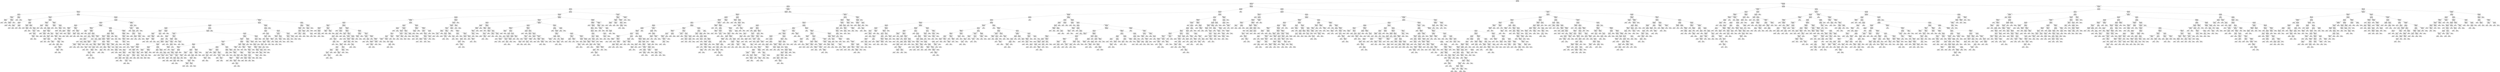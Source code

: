 digraph Tree {
node [shape=box, style="rounded", color="black", fontname=helvetica] ;
edge [fontname=helvetica] ;
0 [label="sqft <= 0.3\nmse = 152816.1\nsamples = 2082\nvalue = 1479.5"] ;
1 [label="ld_1.0 <= -0.1\nmse = 95799.6\nsamples = 1446\nvalue = 1325.3"] ;
0 -> 1 [labeldistance=2.5, labelangle=45, headlabel="True"] ;
2 [label="sqft <= -0.2\nmse = 47051.5\nsamples = 766\nvalue = 1145.2"] ;
1 -> 2 ;
3 [label="sqft <= -0.6\nmse = 29458.4\nsamples = 528\nvalue = 1062.9"] ;
2 -> 3 ;
4 [label="pTwenties <= -1.3\nmse = 17894.1\nsamples = 310\nvalue = 1005.8"] ;
3 -> 4 ;
5 [label="sqft <= -0.9\nmse = 8775.2\nsamples = 10\nvalue = 1234.6"] ;
4 -> 5 ;
6 [label="postdateint <= -1.2\nmse = 3485.9\nsamples = 8\nvalue = 1266.3"] ;
5 -> 6 ;
7 [label="pForties <= 2.3\nmse = 841.0\nsamples = 3\nvalue = 1221.0"] ;
6 -> 7 ;
8 [label="mse = 0.0\nsamples = 2\nvalue = 1250.0"] ;
7 -> 8 ;
9 [label="mse = 0.0\nsamples = 1\nvalue = 1192.0"] ;
7 -> 9 ;
10 [label="postdateint <= 0.4\nmse = 3199.1\nsamples = 5\nvalue = 1291.0"] ;
6 -> 10 ;
11 [label="postdateint <= -0.4\nmse = 4266.8\nsamples = 4\nvalue = 1297.0"] ;
10 -> 11 ;
12 [label="mse = 5453.9\nsamples = 3\nvalue = 1289.3"] ;
11 -> 12 ;
13 [label="mse = 0.0\nsamples = 1\nvalue = 1320.0"] ;
11 -> 13 ;
14 [label="mse = 0.0\nsamples = 1\nvalue = 1275.0"] ;
10 -> 14 ;
15 [label="pForties <= 1.9\nmse = 800.0\nsamples = 2\nvalue = 1055.0"] ;
5 -> 15 ;
16 [label="mse = 0.0\nsamples = 1\nvalue = 1095.0"] ;
15 -> 16 ;
17 [label="mse = 0.0\nsamples = 1\nvalue = 1035.0"] ;
15 -> 17 ;
18 [label="sqft <= -1.4\nmse = 16027.3\nsamples = 300\nvalue = 996.4"] ;
4 -> 18 ;
19 [label="pTwenties <= -0.3\nmse = 16739.0\nsamples = 36\nvalue = 893.0"] ;
18 -> 19 ;
20 [label="pSixtyPlus <= -0.8\nmse = 8325.3\nsamples = 14\nvalue = 787.4"] ;
19 -> 20 ;
21 [label="ld_3.0 <= 0.3\nmse = 1528.4\nsamples = 5\nvalue = 707.2"] ;
20 -> 21 ;
22 [label="pFifties <= -0.5\nmse = 50.0\nsamples = 2\nvalue = 755.0"] ;
21 -> 22 ;
23 [label="mse = 0.0\nsamples = 1\nvalue = 750.0"] ;
22 -> 23 ;
24 [label="mse = 0.0\nsamples = 1\nvalue = 765.0"] ;
22 -> 24 ;
25 [label="ty_1.0 <= -0.8\nmse = 555.6\nsamples = 3\nvalue = 683.3"] ;
21 -> 25 ;
26 [label="mse = 0.0\nsamples = 2\nvalue = 700.0"] ;
25 -> 26 ;
27 [label="mse = 0.0\nsamples = 1\nvalue = 650.0"] ;
25 -> 27 ;
28 [label="ld_3.0 <= 0.3\nmse = 6504.1\nsamples = 9\nvalue = 832.4"] ;
20 -> 28 ;
29 [label="pForties <= -0.4\nmse = 2806.1\nsamples = 3\nvalue = 767.9"] ;
28 -> 29 ;
30 [label="mse = 0.0\nsamples = 1\nvalue = 825.0"] ;
29 -> 30 ;
31 [label="pForties <= 0.1\nmse = 625.0\nsamples = 2\nvalue = 725.0"] ;
29 -> 31 ;
32 [label="mse = 0.0\nsamples = 1\nvalue = 700.0"] ;
31 -> 32 ;
33 [label="mse = 0.0\nsamples = 1\nvalue = 750.0"] ;
31 -> 33 ;
34 [label="pYouths <= 0.3\nmse = 3613.6\nsamples = 6\nvalue = 882.7"] ;
28 -> 34 ;
35 [label="mse = 0.0\nsamples = 1\nvalue = 975.0"] ;
34 -> 35 ;
36 [label="pk_5.0 <= 1.7\nmse = 1514.2\nsamples = 5\nvalue = 856.3"] ;
34 -> 36 ;
37 [label="medianIncome <= -0.9\nmse = 710.0\nsamples = 4\nvalue = 844.0"] ;
36 -> 37 ;
38 [label="mse = 0.0\nsamples = 1\nvalue = 810.0"] ;
37 -> 38 ;
39 [label="pTwenties <= -0.7\nmse = 198.0\nsamples = 3\nvalue = 861.0"] ;
37 -> 39 ;
40 [label="postdateint <= -0.2\nmse = 200.0\nsamples = 2\nvalue = 865.0"] ;
39 -> 40 ;
41 [label="mse = 0.0\nsamples = 1\nvalue = 855.0"] ;
40 -> 41 ;
42 [label="mse = 0.0\nsamples = 1\nvalue = 885.0"] ;
40 -> 42 ;
43 [label="mse = 0.0\nsamples = 1\nvalue = 849.0"] ;
39 -> 43 ;
44 [label="mse = 0.0\nsamples = 1\nvalue = 930.0"] ;
36 -> 44 ;
45 [label="pYouths <= 0.3\nmse = 8248.9\nsamples = 22\nvalue = 973.1"] ;
19 -> 45 ;
46 [label="postdateint <= -1.4\nmse = 4154.7\nsamples = 16\nvalue = 936.5"] ;
45 -> 46 ;
47 [label="ty_1.0 <= -0.8\nmse = 2640.2\nsamples = 2\nvalue = 1022.7"] ;
46 -> 47 ;
48 [label="mse = 0.0\nsamples = 1\nvalue = 950.0"] ;
47 -> 48 ;
49 [label="mse = 0.0\nsamples = 1\nvalue = 1059.0"] ;
47 -> 49 ;
50 [label="pTwenties <= 0.3\nmse = 3211.3\nsamples = 14\nvalue = 924.8"] ;
46 -> 50 ;
51 [label="mse = 0.0\nsamples = 2\nvalue = 995.0"] ;
50 -> 51 ;
52 [label="sqft <= -1.5\nmse = 2585.4\nsamples = 12\nvalue = 909.2"] ;
50 -> 52 ;
53 [label="sqft <= -1.6\nmse = 2725.0\nsamples = 4\nvalue = 875.0"] ;
52 -> 53 ;
54 [label="mse = 0.0\nsamples = 1\nvalue = 940.0"] ;
53 -> 54 ;
55 [label="postdateint <= 0.4\nmse = 918.8\nsamples = 3\nvalue = 842.5"] ;
53 -> 55 ;
56 [label="mse = 0.0\nsamples = 1\nvalue = 895.0"] ;
55 -> 56 ;
57 [label="mse = 0.0\nsamples = 2\nvalue = 825.0"] ;
55 -> 57 ;
58 [label="postdateint <= -1.3\nmse = 1640.0\nsamples = 8\nvalue = 926.2"] ;
52 -> 58 ;
59 [label="mse = 0.0\nsamples = 1\nvalue = 840.0"] ;
58 -> 59 ;
60 [label="sqft <= -1.4\nmse = 1051.4\nsamples = 7\nvalue = 934.1"] ;
58 -> 60 ;
61 [label="pThirties <= 0.6\nmse = 490.3\nsamples = 6\nvalue = 946.1"] ;
60 -> 61 ;
62 [label="pTwenties <= 0.7\nmse = 117.6\nsamples = 3\nvalue = 957.7"] ;
61 -> 62 ;
63 [label="mse = 0.0\nsamples = 2\nvalue = 950.0"] ;
62 -> 63 ;
64 [label="mse = 0.0\nsamples = 1\nvalue = 973.0"] ;
62 -> 64 ;
65 [label="pk_4.0 <= 0.4\nmse = 434.7\nsamples = 3\nvalue = 923.0"] ;
61 -> 65 ;
66 [label="mse = 0.0\nsamples = 1\nvalue = 895.0"] ;
65 -> 66 ;
67 [label="postdateint <= 0.8\nmse = 64.0\nsamples = 2\nvalue = 937.0"] ;
65 -> 67 ;
68 [label="mse = 0.0\nsamples = 1\nvalue = 929.0"] ;
67 -> 68 ;
69 [label="mse = 0.0\nsamples = 1\nvalue = 945.0"] ;
67 -> 69 ;
70 [label="mse = 0.0\nsamples = 1\nvalue = 880.0"] ;
60 -> 70 ;
71 [label="postdateint <= 0.5\nmse = 3831.4\nsamples = 6\nvalue = 1087.2"] ;
45 -> 71 ;
72 [label="postdateint <= 0.4\nmse = 289.0\nsamples = 2\nvalue = 1182.0"] ;
71 -> 72 ;
73 [label="mse = 0.0\nsamples = 1\nvalue = 1199.0"] ;
72 -> 73 ;
74 [label="mse = 0.0\nsamples = 1\nvalue = 1165.0"] ;
72 -> 74 ;
75 [label="sqft <= -1.5\nmse = 1022.2\nsamples = 4\nvalue = 1055.7"] ;
71 -> 75 ;
76 [label="postdateint <= 1.4\nmse = 755.0\nsamples = 3\nvalue = 1046.8"] ;
75 -> 76 ;
77 [label="mse = 1849.0\nsamples = 2\nvalue = 1042.0"] ;
76 -> 77 ;
78 [label="mse = 0.0\nsamples = 1\nvalue = 1050.0"] ;
76 -> 78 ;
79 [label="mse = 0.0\nsamples = 1\nvalue = 1100.0"] ;
75 -> 79 ;
80 [label="pYouths <= -0.2\nmse = 14285.1\nsamples = 264\nvalue = 1010.5"] ;
18 -> 80 ;
81 [label="pk_2.0 <= -0.0\nmse = 15566.9\nsamples = 84\nvalue = 1059.1"] ;
80 -> 81 ;
82 [label="sqft <= -1.1\nmse = 10628.2\nsamples = 74\nvalue = 1031.1"] ;
81 -> 82 ;
83 [label="pk_5.0 <= 1.7\nmse = 3753.6\nsamples = 19\nvalue = 964.3"] ;
82 -> 83 ;
84 [label="pTwenties <= 1.1\nmse = 2666.8\nsamples = 13\nvalue = 987.7"] ;
83 -> 84 ;
85 [label="sqft <= -1.2\nmse = 1753.5\nsamples = 10\nvalue = 977.0"] ;
84 -> 85 ;
86 [label="postdateint <= 0.8\nmse = 1182.1\nsamples = 9\nvalue = 967.3"] ;
85 -> 86 ;
87 [label="postdateint <= -1.4\nmse = 866.8\nsamples = 8\nvalue = 972.4"] ;
86 -> 87 ;
88 [label="mse = 0.0\nsamples = 1\nvalue = 915.0"] ;
87 -> 88 ;
89 [label="postdateint <= 0.8\nmse = 660.3\nsamples = 7\nvalue = 976.8"] ;
87 -> 89 ;
90 [label="postdateint <= 0.7\nmse = 742.2\nsamples = 6\nvalue = 968.8"] ;
89 -> 90 ;
91 [label="sqft <= -1.3\nmse = 169.7\nsamples = 5\nvalue = 977.4"] ;
90 -> 91 ;
92 [label="mse = 0.0\nsamples = 1\nvalue = 996.0"] ;
91 -> 92 ;
93 [label="postdateint <= 0.5\nmse = 137.3\nsamples = 4\nvalue = 974.7"] ;
91 -> 93 ;
94 [label="postdateint <= 0.3\nmse = 54.0\nsamples = 3\nvalue = 981.0"] ;
93 -> 94 ;
95 [label="mse = 0.0\nsamples = 2\nvalue = 975.0"] ;
94 -> 95 ;
96 [label="mse = 0.0\nsamples = 1\nvalue = 990.0"] ;
94 -> 96 ;
97 [label="mse = 0.0\nsamples = 1\nvalue = 959.0"] ;
93 -> 97 ;
98 [label="mse = 0.0\nsamples = 1\nvalue = 900.0"] ;
90 -> 98 ;
99 [label="mse = 0.0\nsamples = 1\nvalue = 995.0"] ;
89 -> 99 ;
100 [label="mse = 0.0\nsamples = 1\nvalue = 895.0"] ;
86 -> 100 ;
101 [label="mse = 0.0\nsamples = 1\nvalue = 1050.0"] ;
85 -> 101 ;
102 [label="postdateint <= 0.5\nmse = 4009.5\nsamples = 3\nvalue = 1033.0"] ;
84 -> 102 ;
103 [label="mse = 0.0\nsamples = 1\nvalue = 1087.0"] ;
102 -> 103 ;
104 [label="postdateint <= 0.7\nmse = 4050.0\nsamples = 2\nvalue = 1015.0"] ;
102 -> 104 ;
105 [label="mse = 0.0\nsamples = 1\nvalue = 925.0"] ;
104 -> 105 ;
106 [label="mse = 0.0\nsamples = 1\nvalue = 1060.0"] ;
104 -> 106 ;
107 [label="postdateint <= 0.4\nmse = 1430.9\nsamples = 6\nvalue = 903.1"] ;
83 -> 107 ;
108 [label="mse = 0.0\nsamples = 1\nvalue = 850.0"] ;
107 -> 108 ;
109 [label="postdateint <= 0.6\nmse = 653.5\nsamples = 5\nvalue = 920.8"] ;
107 -> 109 ;
110 [label="postdateint <= 0.5\nmse = 1056.2\nsamples = 2\nvalue = 942.5"] ;
109 -> 110 ;
111 [label="mse = 0.0\nsamples = 1\nvalue = 910.0"] ;
110 -> 111 ;
112 [label="mse = 0.0\nsamples = 1\nvalue = 975.0"] ;
110 -> 112 ;
113 [label="sqft <= -1.2\nmse = 100.0\nsamples = 3\nvalue = 910.0"] ;
109 -> 113 ;
114 [label="mse = 0.0\nsamples = 2\nvalue = 900.0"] ;
113 -> 114 ;
115 [label="mse = 0.0\nsamples = 1\nvalue = 920.0"] ;
113 -> 115 ;
116 [label="medianIncome <= -1.1\nmse = 10937.4\nsamples = 55\nvalue = 1053.4"] ;
82 -> 116 ;
117 [label="postdateint <= -1.0\nmse = 10943.7\nsamples = 10\nvalue = 1115.2"] ;
116 -> 117 ;
118 [label="ld_3.0 <= 0.3\nmse = 22.2\nsamples = 2\nvalue = 906.7"] ;
117 -> 118 ;
119 [label="mse = 0.0\nsamples = 1\nvalue = 900.0"] ;
118 -> 119 ;
120 [label="mse = 0.0\nsamples = 1\nvalue = 910.0"] ;
118 -> 120 ;
121 [label="postdateint <= 0.5\nmse = 3838.4\nsamples = 8\nvalue = 1152.1"] ;
117 -> 121 ;
122 [label="ty_2.0 <= 2.1\nmse = 1377.6\nsamples = 3\nvalue = 1207.1"] ;
121 -> 122 ;
123 [label="mse = 0.0\nsamples = 2\nvalue = 1175.0"] ;
122 -> 123 ;
124 [label="mse = 0.0\nsamples = 1\nvalue = 1250.0"] ;
122 -> 124 ;
125 [label="ty_2.0 <= 2.1\nmse = 1950.2\nsamples = 5\nvalue = 1113.5"] ;
121 -> 125 ;
126 [label="postdateint <= 0.7\nmse = 750.0\nsamples = 3\nvalue = 1150.0"] ;
125 -> 126 ;
127 [label="mse = 0.0\nsamples = 1\nvalue = 1100.0"] ;
126 -> 127 ;
128 [label="sqft <= -1.0\nmse = 156.2\nsamples = 2\nvalue = 1162.5"] ;
126 -> 128 ;
129 [label="mse = 0.0\nsamples = 1\nvalue = 1175.0"] ;
128 -> 129 ;
130 [label="mse = 0.0\nsamples = 1\nvalue = 1150.0"] ;
128 -> 130 ;
131 [label="postdateint <= 1.4\nmse = 486.0\nsamples = 2\nvalue = 1077.0"] ;
125 -> 131 ;
132 [label="mse = 0.0\nsamples = 1\nvalue = 1050.0"] ;
131 -> 132 ;
133 [label="mse = 0.0\nsamples = 1\nvalue = 1095.0"] ;
131 -> 133 ;
134 [label="sqft <= -0.8\nmse = 9452.3\nsamples = 45\nvalue = 1034.9"] ;
116 -> 134 ;
135 [label="sqft <= -0.9\nmse = 7990.2\nsamples = 36\nvalue = 1020.5"] ;
134 -> 135 ;
136 [label="sqft <= -0.9\nmse = 6490.4\nsamples = 33\nvalue = 1034.6"] ;
135 -> 136 ;
137 [label="postdateint <= 0.3\nmse = 7110.2\nsamples = 21\nvalue = 1054.6"] ;
136 -> 137 ;
138 [label="sqft <= -1.0\nmse = 8071.5\nsamples = 6\nvalue = 1104.4"] ;
137 -> 138 ;
139 [label="sqft <= -1.1\nmse = 1680.6\nsamples = 4\nvalue = 1058.3"] ;
138 -> 139 ;
140 [label="medianIncome <= 0.1\nmse = 156.2\nsamples = 2\nvalue = 1082.5"] ;
139 -> 140 ;
141 [label="mse = 0.0\nsamples = 1\nvalue = 1070.0"] ;
140 -> 141 ;
142 [label="mse = 0.0\nsamples = 1\nvalue = 1095.0"] ;
140 -> 142 ;
143 [label="pTwenties <= 0.3\nmse = 1225.0\nsamples = 2\nvalue = 1010.0"] ;
139 -> 143 ;
144 [label="mse = 0.0\nsamples = 1\nvalue = 975.0"] ;
143 -> 144 ;
145 [label="mse = 0.0\nsamples = 1\nvalue = 1045.0"] ;
143 -> 145 ;
146 [label="pTwenties <= 0.3\nmse = 1806.2\nsamples = 2\nvalue = 1242.5"] ;
138 -> 146 ;
147 [label="mse = 0.0\nsamples = 1\nvalue = 1200.0"] ;
146 -> 147 ;
148 [label="mse = 0.0\nsamples = 1\nvalue = 1285.0"] ;
146 -> 148 ;
149 [label="pThirties <= 0.5\nmse = 5532.2\nsamples = 15\nvalue = 1036.5"] ;
137 -> 149 ;
150 [label="sqft <= -1.1\nmse = 450.2\nsamples = 4\nvalue = 974.8"] ;
149 -> 150 ;
151 [label="mse = 0.0\nsamples = 1\nvalue = 950.0"] ;
150 -> 151 ;
152 [label="postdateint <= 1.2\nmse = 66.9\nsamples = 3\nvalue = 991.3"] ;
150 -> 152 ;
153 [label="pSixtyPlus <= -0.4\nmse = 4.0\nsamples = 2\nvalue = 997.0"] ;
152 -> 153 ;
154 [label="mse = 0.0\nsamples = 1\nvalue = 999.0"] ;
153 -> 154 ;
155 [label="mse = 0.0\nsamples = 1\nvalue = 995.0"] ;
153 -> 155 ;
156 [label="mse = 0.0\nsamples = 1\nvalue = 980.0"] ;
152 -> 156 ;
157 [label="pk_4.0 <= 0.4\nmse = 5577.9\nsamples = 11\nvalue = 1054.6"] ;
149 -> 157 ;
158 [label="postdateint <= 1.4\nmse = 2142.3\nsamples = 6\nvalue = 1020.9"] ;
157 -> 158 ;
159 [label="pk_7.0 <= 8.2\nmse = 962.0\nsamples = 5\nvalue = 1002.4"] ;
158 -> 159 ;
160 [label="postdateint <= 0.6\nmse = 63.5\nsamples = 4\nvalue = 1019.8"] ;
159 -> 160 ;
161 [label="postdateint <= 0.4\nmse = 22.7\nsamples = 3\nvalue = 1024.8"] ;
160 -> 161 ;
162 [label="mse = 0.0\nsamples = 1\nvalue = 1020.0"] ;
161 -> 162 ;
163 [label="pk_5.0 <= 1.7\nmse = 0.2\nsamples = 2\nvalue = 1029.5"] ;
161 -> 163 ;
164 [label="mse = 0.0\nsamples = 1\nvalue = 1029.0"] ;
163 -> 164 ;
165 [label="mse = 0.0\nsamples = 1\nvalue = 1030.0"] ;
163 -> 165 ;
166 [label="mse = 0.0\nsamples = 1\nvalue = 1010.0"] ;
160 -> 166 ;
167 [label="mse = 0.0\nsamples = 1\nvalue = 950.0"] ;
159 -> 167 ;
168 [label="mse = 0.0\nsamples = 1\nvalue = 1095.0"] ;
158 -> 168 ;
169 [label="postdateint <= 0.5\nmse = 6534.7\nsamples = 5\nvalue = 1102.9"] ;
157 -> 169 ;
170 [label="mse = 0.0\nsamples = 1\nvalue = 1295.0"] ;
169 -> 170 ;
171 [label="sqft <= -1.0\nmse = 445.1\nsamples = 4\nvalue = 1070.8"] ;
169 -> 171 ;
172 [label="sqft <= -1.0\nmse = 22.2\nsamples = 2\nvalue = 1091.7"] ;
171 -> 172 ;
173 [label="mse = 0.0\nsamples = 1\nvalue = 1095.0"] ;
172 -> 173 ;
174 [label="mse = 0.0\nsamples = 1\nvalue = 1085.0"] ;
172 -> 174 ;
175 [label="mse = 0.0\nsamples = 2\nvalue = 1050.0"] ;
171 -> 175 ;
176 [label="postdateint <= 1.4\nmse = 4066.7\nsamples = 12\nvalue = 1004.7"] ;
136 -> 176 ;
177 [label="medianIncome <= 0.2\nmse = 3165.2\nsamples = 11\nvalue = 1016.3"] ;
176 -> 177 ;
178 [label="postdateint <= -0.2\nmse = 2183.7\nsamples = 8\nvalue = 1043.2"] ;
177 -> 178 ;
179 [label="postdateint <= -1.2\nmse = 462.7\nsamples = 3\nvalue = 987.2"] ;
178 -> 179 ;
180 [label="postdateint <= -1.4\nmse = 0.2\nsamples = 2\nvalue = 999.7"] ;
179 -> 180 ;
181 [label="mse = 0.0\nsamples = 1\nvalue = 999.0"] ;
180 -> 181 ;
182 [label="mse = 0.0\nsamples = 1\nvalue = 1000.0"] ;
180 -> 182 ;
183 [label="mse = 0.0\nsamples = 1\nvalue = 950.0"] ;
179 -> 183 ;
184 [label="postdateint <= 0.7\nmse = 692.2\nsamples = 5\nvalue = 1071.2"] ;
178 -> 184 ;
185 [label="ld_4.0 <= 1.6\nmse = 6.2\nsamples = 3\nvalue = 1097.5"] ;
184 -> 185 ;
186 [label="postdateint <= 0.6\nmse = 5.6\nsamples = 2\nvalue = 1098.3"] ;
185 -> 186 ;
187 [label="mse = 0.0\nsamples = 1\nvalue = 1100.0"] ;
186 -> 187 ;
188 [label="mse = 0.0\nsamples = 1\nvalue = 1095.0"] ;
186 -> 188 ;
189 [label="mse = 0.0\nsamples = 1\nvalue = 1095.0"] ;
185 -> 189 ;
190 [label="mse = 0.0\nsamples = 2\nvalue = 1045.0"] ;
184 -> 190 ;
191 [label="pk_5.0 <= 1.7\nmse = 781.2\nsamples = 3\nvalue = 962.5"] ;
177 -> 191 ;
192 [label="mse = 0.0\nsamples = 2\nvalue = 950.0"] ;
191 -> 192 ;
193 [label="mse = 0.0\nsamples = 1\nvalue = 1025.0"] ;
191 -> 193 ;
194 [label="mse = 0.0\nsamples = 1\nvalue = 900.0"] ;
176 -> 194 ;
195 [label="pTwenties <= 0.4\nmse = 909.8\nsamples = 3\nvalue = 878.8"] ;
135 -> 195 ;
196 [label="mse = 0.0\nsamples = 1\nvalue = 939.0"] ;
195 -> 196 ;
197 [label="sqft <= -0.9\nmse = 4.7\nsamples = 2\nvalue = 863.8"] ;
195 -> 197 ;
198 [label="mse = 0.0\nsamples = 1\nvalue = 865.0"] ;
197 -> 198 ;
199 [label="mse = 0.0\nsamples = 1\nvalue = 860.0"] ;
197 -> 199 ;
200 [label="postdateint <= 0.7\nmse = 10808.3\nsamples = 9\nvalue = 1101.2"] ;
134 -> 200 ;
201 [label="postdateint <= 0.7\nmse = 10625.6\nsamples = 8\nvalue = 1081.4"] ;
200 -> 201 ;
202 [label="postdateint <= 0.6\nmse = 4608.5\nsamples = 6\nvalue = 1137.7"] ;
201 -> 202 ;
203 [label="postdateint <= 0.6\nmse = 2107.0\nsamples = 4\nvalue = 1106.8"] ;
202 -> 203 ;
204 [label="postdateint <= -1.4\nmse = 742.2\nsamples = 3\nvalue = 1126.2"] ;
203 -> 204 ;
205 [label="mse = 0.0\nsamples = 1\nvalue = 1170.0"] ;
204 -> 205 ;
206 [label="pForties <= -0.1\nmse = 138.9\nsamples = 2\nvalue = 1111.7"] ;
204 -> 206 ;
207 [label="mse = 0.0\nsamples = 1\nvalue = 1095.0"] ;
206 -> 207 ;
208 [label="mse = 0.0\nsamples = 1\nvalue = 1120.0"] ;
206 -> 208 ;
209 [label="mse = 0.0\nsamples = 1\nvalue = 1029.0"] ;
203 -> 209 ;
210 [label="mse = 2500.0\nsamples = 2\nvalue = 1215.0"] ;
202 -> 210 ;
211 [label="mse = 0.0\nsamples = 2\nvalue = 950.0"] ;
201 -> 211 ;
212 [label="mse = 0.0\nsamples = 1\nvalue = 1200.0"] ;
200 -> 212 ;
213 [label="number bedrooms <= -0.2\nmse = 9988.7\nsamples = 10\nvalue = 1239.0"] ;
81 -> 213 ;
214 [label="ty_2.0 <= 2.1\nmse = 6928.7\nsamples = 9\nvalue = 1224.8"] ;
213 -> 214 ;
215 [label="medianIncome <= -0.9\nmse = 4379.8\nsamples = 7\nvalue = 1244.7"] ;
214 -> 215 ;
216 [label="mse = 0.0\nsamples = 1\nvalue = 1350.0"] ;
215 -> 216 ;
217 [label="sqft <= -0.9\nmse = 3086.6\nsamples = 6\nvalue = 1228.5"] ;
215 -> 217 ;
218 [label="pTwenties <= 0.2\nmse = 3260.2\nsamples = 3\nvalue = 1199.3"] ;
217 -> 218 ;
219 [label="mse = 0.0\nsamples = 1\nvalue = 1075.0"] ;
218 -> 219 ;
220 [label="pYouths <= -1.2\nmse = 800.0\nsamples = 2\nvalue = 1220.0"] ;
218 -> 220 ;
221 [label="mse = 0.0\nsamples = 1\nvalue = 1260.0"] ;
220 -> 221 ;
222 [label="mse = 0.0\nsamples = 1\nvalue = 1200.0"] ;
220 -> 222 ;
223 [label="pFifties <= -0.5\nmse = 720.9\nsamples = 3\nvalue = 1262.7"] ;
217 -> 223 ;
224 [label="postdateint <= 0.7\nmse = 625.0\nsamples = 2\nvalue = 1275.0"] ;
223 -> 224 ;
225 [label="mse = 0.0\nsamples = 1\nvalue = 1300.0"] ;
224 -> 225 ;
226 [label="mse = 0.0\nsamples = 1\nvalue = 1250.0"] ;
224 -> 226 ;
227 [label="mse = 0.0\nsamples = 1\nvalue = 1238.0"] ;
223 -> 227 ;
228 [label="sqft <= -0.9\nmse = 625.0\nsamples = 2\nvalue = 1075.0"] ;
214 -> 228 ;
229 [label="mse = 0.0\nsamples = 1\nvalue = 1100.0"] ;
228 -> 229 ;
230 [label="mse = 0.0\nsamples = 1\nvalue = 1050.0"] ;
228 -> 230 ;
231 [label="mse = 0.0\nsamples = 1\nvalue = 1481.0"] ;
213 -> 231 ;
232 [label="number bedrooms <= -0.2\nmse = 12133.6\nsamples = 180\nvalue = 988.3"] ;
80 -> 232 ;
233 [label="pk_3.0 <= 1.3\nmse = 11447.6\nsamples = 167\nvalue = 979.4"] ;
232 -> 233 ;
234 [label="ty_1.0 <= -0.8\nmse = 8639.3\nsamples = 142\nvalue = 966.1"] ;
233 -> 234 ;
235 [label="pk_4.0 <= 0.4\nmse = 12166.3\nsamples = 12\nvalue = 886.8"] ;
234 -> 235 ;
236 [label="pThirties <= 0.4\nmse = 6723.9\nsamples = 10\nvalue = 862.4"] ;
235 -> 236 ;
237 [label="pk_2.0 <= -0.0\nmse = 5624.3\nsamples = 7\nvalue = 895.8"] ;
236 -> 237 ;
238 [label="mse = 625.0\nsamples = 2\nvalue = 975.0"] ;
237 -> 238 ;
239 [label="postdateint <= -0.4\nmse = 5120.0\nsamples = 5\nvalue = 880.0"] ;
237 -> 239 ;
240 [label="pFifties <= -0.6\nmse = 4355.6\nsamples = 3\nvalue = 906.7"] ;
239 -> 240 ;
241 [label="mse = 0.0\nsamples = 2\nvalue = 1000.0"] ;
240 -> 241 ;
242 [label="mse = 0.0\nsamples = 1\nvalue = 860.0"] ;
240 -> 242 ;
243 [label="pFifties <= -0.5\nmse = 3600.0\nsamples = 2\nvalue = 840.0"] ;
239 -> 243 ;
244 [label="mse = 0.0\nsamples = 1\nvalue = 780.0"] ;
243 -> 244 ;
245 [label="mse = 0.0\nsamples = 1\nvalue = 900.0"] ;
243 -> 245 ;
246 [label="ty_2.0 <= 2.1\nmse = 216.0\nsamples = 3\nvalue = 782.0"] ;
236 -> 246 ;
247 [label="mse = 0.0\nsamples = 1\nvalue = 800.0"] ;
246 -> 247 ;
248 [label="mse = 0.0\nsamples = 2\nvalue = 770.0"] ;
246 -> 248 ;
249 [label="pSixtyPlus <= 0.0\nmse = 10000.0\nsamples = 2\nvalue = 1095.0"] ;
235 -> 249 ;
250 [label="mse = 0.0\nsamples = 1\nvalue = 1195.0"] ;
249 -> 250 ;
251 [label="mse = 0.0\nsamples = 1\nvalue = 995.0"] ;
249 -> 251 ;
252 [label="ld_5.0 <= 5.7\nmse = 7666.2\nsamples = 130\nvalue = 973.5"] ;
234 -> 252 ;
253 [label="pYouths <= 0.3\nmse = 6590.9\nsamples = 129\nvalue = 976.9"] ;
252 -> 253 ;
254 [label="medianIncome <= -0.1\nmse = 6089.9\nsamples = 41\nvalue = 1012.2"] ;
253 -> 254 ;
255 [label="pFifties <= 0.9\nmse = 5110.0\nsamples = 32\nvalue = 998.1"] ;
254 -> 255 ;
256 [label="sqft <= -1.3\nmse = 4684.2\nsamples = 30\nvalue = 1005.1"] ;
255 -> 256 ;
257 [label="mse = 0.0\nsamples = 1\nvalue = 1150.0"] ;
256 -> 257 ;
258 [label="postdateint <= 0.6\nmse = 4293.7\nsamples = 29\nvalue = 1001.8"] ;
256 -> 258 ;
259 [label="sqft <= -1.0\nmse = 2498.9\nsamples = 16\nvalue = 1023.3"] ;
258 -> 259 ;
260 [label="medianIncome <= -0.3\nmse = 1464.0\nsamples = 7\nvalue = 1059.0"] ;
259 -> 260 ;
261 [label="sqft <= -1.1\nmse = 1121.0\nsamples = 6\nvalue = 1066.1"] ;
260 -> 261 ;
262 [label="mse = 0.0\nsamples = 2\nvalue = 1095.0"] ;
261 -> 262 ;
263 [label="postdateint <= 0.5\nmse = 1134.7\nsamples = 4\nvalue = 1057.9"] ;
261 -> 263 ;
264 [label="postdateint <= -0.5\nmse = 816.0\nsamples = 3\nvalue = 1043.0"] ;
263 -> 264 ;
265 [label="mse = 0.0\nsamples = 1\nvalue = 1085.0"] ;
264 -> 265 ;
266 [label="ld_3.0 <= 0.3\nmse = 468.8\nsamples = 2\nvalue = 1032.5"] ;
264 -> 266 ;
267 [label="mse = 0.0\nsamples = 1\nvalue = 1045.0"] ;
266 -> 267 ;
268 [label="mse = 0.0\nsamples = 1\nvalue = 995.0"] ;
266 -> 268 ;
269 [label="mse = 0.0\nsamples = 1\nvalue = 1095.0"] ;
263 -> 269 ;
270 [label="mse = 0.0\nsamples = 1\nvalue = 995.0"] ;
260 -> 270 ;
271 [label="postdateint <= 0.5\nmse = 1565.1\nsamples = 9\nvalue = 995.9"] ;
259 -> 271 ;
272 [label="pFifties <= 0.2\nmse = 809.4\nsamples = 8\nvalue = 987.7"] ;
271 -> 272 ;
273 [label="mse = 0.0\nsamples = 1\nvalue = 930.0"] ;
272 -> 273 ;
274 [label="postdateint <= 0.3\nmse = 173.2\nsamples = 7\nvalue = 999.2"] ;
272 -> 274 ;
275 [label="pk_4.0 <= 0.4\nmse = 41.4\nsamples = 4\nvalue = 990.4"] ;
274 -> 275 ;
276 [label="mse = 0.0\nsamples = 1\nvalue = 983.0"] ;
275 -> 276 ;
277 [label="sqft <= -0.9\nmse = 8.2\nsamples = 3\nvalue = 995.3"] ;
275 -> 277 ;
278 [label="postdateint <= -0.5\nmse = 4.0\nsamples = 2\nvalue = 997.0"] ;
277 -> 278 ;
279 [label="mse = 0.0\nsamples = 1\nvalue = 999.0"] ;
278 -> 279 ;
280 [label="mse = 0.0\nsamples = 1\nvalue = 995.0"] ;
278 -> 280 ;
281 [label="mse = 0.0\nsamples = 1\nvalue = 992.0"] ;
277 -> 281 ;
282 [label="postdateint <= 0.4\nmse = 150.0\nsamples = 3\nvalue = 1008.0"] ;
274 -> 282 ;
283 [label="mse = 0.0\nsamples = 2\nvalue = 1018.0"] ;
282 -> 283 ;
284 [label="mse = 0.0\nsamples = 1\nvalue = 993.0"] ;
282 -> 284 ;
285 [label="mse = 0.0\nsamples = 1\nvalue = 1095.0"] ;
271 -> 285 ;
286 [label="pYouths <= 0.1\nmse = 5206.2\nsamples = 13\nvalue = 977.0"] ;
258 -> 286 ;
287 [label="pk_5.0 <= 1.7\nmse = 2622.6\nsamples = 8\nvalue = 951.6"] ;
286 -> 287 ;
288 [label="pSixtyPlus <= -0.5\nmse = 153.0\nsamples = 5\nvalue = 925.5"] ;
287 -> 288 ;
289 [label="postdateint <= 0.7\nmse = 84.7\nsamples = 4\nvalue = 922.1"] ;
288 -> 289 ;
290 [label="pk_4.0 <= 0.4\nmse = 4.7\nsamples = 2\nvalue = 926.2"] ;
289 -> 290 ;
291 [label="mse = 0.0\nsamples = 1\nvalue = 930.0"] ;
290 -> 291 ;
292 [label="mse = 0.0\nsamples = 1\nvalue = 925.0"] ;
290 -> 292 ;
293 [label="pk_2.0 <= -0.0\nmse = 138.9\nsamples = 2\nvalue = 916.7"] ;
289 -> 293 ;
294 [label="mse = 0.0\nsamples = 1\nvalue = 925.0"] ;
293 -> 294 ;
295 [label="mse = 0.0\nsamples = 1\nvalue = 900.0"] ;
293 -> 295 ;
296 [label="mse = 0.0\nsamples = 1\nvalue = 949.0"] ;
288 -> 296 ;
297 [label="postdateint <= 1.4\nmse = 3479.7\nsamples = 3\nvalue = 1003.8"] ;
287 -> 297 ;
298 [label="postdateint <= 0.7\nmse = 938.9\nsamples = 2\nvalue = 973.3"] ;
297 -> 298 ;
299 [label="mse = 0.0\nsamples = 1\nvalue = 930.0"] ;
298 -> 299 ;
300 [label="mse = 0.0\nsamples = 1\nvalue = 995.0"] ;
298 -> 300 ;
301 [label="mse = 0.0\nsamples = 1\nvalue = 1095.0"] ;
297 -> 301 ;
302 [label="sqft <= -1.0\nmse = 6668.8\nsamples = 5\nvalue = 1015.0"] ;
286 -> 302 ;
303 [label="sqft <= -1.2\nmse = 156.2\nsamples = 2\nvalue = 937.5"] ;
302 -> 303 ;
304 [label="mse = 0.0\nsamples = 1\nvalue = 950.0"] ;
303 -> 304 ;
305 [label="mse = 0.0\nsamples = 1\nvalue = 925.0"] ;
303 -> 305 ;
306 [label="pThirties <= -1.0\nmse = 1168.8\nsamples = 3\nvalue = 1092.5"] ;
302 -> 306 ;
307 [label="mse = 0.0\nsamples = 1\nvalue = 1125.0"] ;
306 -> 307 ;
308 [label="sqft <= -0.7\nmse = 225.0\nsamples = 2\nvalue = 1060.0"] ;
306 -> 308 ;
309 [label="mse = 0.0\nsamples = 1\nvalue = 1045.0"] ;
308 -> 309 ;
310 [label="mse = 0.0\nsamples = 1\nvalue = 1075.0"] ;
308 -> 310 ;
311 [label="mse = 0.0\nsamples = 2\nvalue = 895.0"] ;
255 -> 311 ;
312 [label="postdateint <= 0.7\nmse = 6128.6\nsamples = 9\nvalue = 1067.2"] ;
254 -> 312 ;
313 [label="pTwenties <= -0.7\nmse = 3059.3\nsamples = 6\nvalue = 1121.3"] ;
312 -> 313 ;
314 [label="postdateint <= 0.6\nmse = 25.0\nsamples = 2\nvalue = 1043.0"] ;
313 -> 314 ;
315 [label="mse = 0.0\nsamples = 1\nvalue = 1038.0"] ;
314 -> 315 ;
316 [label="mse = 0.0\nsamples = 1\nvalue = 1048.0"] ;
314 -> 316 ;
317 [label="medianIncome <= 0.2\nmse = 841.0\nsamples = 4\nvalue = 1152.6"] ;
313 -> 317 ;
318 [label="pYouths <= 0.3\nmse = 429.7\nsamples = 3\nvalue = 1163.8"] ;
317 -> 318 ;
319 [label="postdateint <= 0.7\nmse = 138.9\nsamples = 2\nvalue = 1153.3"] ;
318 -> 319 ;
320 [label="mse = 0.0\nsamples = 1\nvalue = 1145.0"] ;
319 -> 320 ;
321 [label="mse = 0.0\nsamples = 1\nvalue = 1170.0"] ;
319 -> 321 ;
322 [label="mse = 0.0\nsamples = 1\nvalue = 1195.0"] ;
318 -> 322 ;
323 [label="mse = 0.0\nsamples = 1\nvalue = 1108.0"] ;
317 -> 323 ;
324 [label="sqft <= -1.1\nmse = 584.6\nsamples = 3\nvalue = 991.4"] ;
312 -> 324 ;
325 [label="mse = 0.0\nsamples = 1\nvalue = 949.0"] ;
324 -> 325 ;
326 [label="pSixtyPlus <= 1.5\nmse = 169.0\nsamples = 2\nvalue = 1002.0"] ;
324 -> 326 ;
327 [label="mse = 0.0\nsamples = 1\nvalue = 989.0"] ;
326 -> 327 ;
328 [label="mse = 0.0\nsamples = 1\nvalue = 1015.0"] ;
326 -> 328 ;
329 [label="pk_2.0 <= -0.0\nmse = 6067.5\nsamples = 88\nvalue = 962.2"] ;
253 -> 329 ;
330 [label="postdateint <= 0.7\nmse = 5061.6\nsamples = 85\nvalue = 958.0"] ;
329 -> 330 ;
331 [label="pSixtyPlus <= 0.8\nmse = 4399.2\nsamples = 71\nvalue = 948.9"] ;
330 -> 331 ;
332 [label="pSixtyPlus <= -0.2\nmse = 4100.9\nsamples = 59\nvalue = 955.7"] ;
331 -> 332 ;
333 [label="pFifties <= -0.6\nmse = 3802.1\nsamples = 30\nvalue = 938.9"] ;
332 -> 333 ;
334 [label="postdateint <= -1.2\nmse = 4117.6\nsamples = 15\nvalue = 965.7"] ;
333 -> 334 ;
335 [label="pSixtyPlus <= -0.9\nmse = 2747.0\nsamples = 5\nvalue = 1023.6"] ;
334 -> 335 ;
336 [label="mse = 0.0\nsamples = 1\nvalue = 940.0"] ;
335 -> 336 ;
337 [label="postdateint <= -1.3\nmse = 1997.7\nsamples = 4\nvalue = 1035.6"] ;
335 -> 337 ;
338 [label="pSixtyPlus <= -0.8\nmse = 1420.1\nsamples = 3\nvalue = 1024.2"] ;
337 -> 338 ;
339 [label="mse = 0.0\nsamples = 1\nvalue = 1045.0"] ;
338 -> 339 ;
340 [label="mse = 1600.0\nsamples = 2\nvalue = 1020.0"] ;
338 -> 340 ;
341 [label="mse = 0.0\nsamples = 1\nvalue = 1104.0"] ;
337 -> 341 ;
342 [label="pk_5.0 <= 1.7\nmse = 2684.8\nsamples = 10\nvalue = 941.3"] ;
334 -> 342 ;
343 [label="sqft <= -1.2\nmse = 2041.3\nsamples = 9\nvalue = 947.7"] ;
342 -> 343 ;
344 [label="medianIncome <= -1.1\nmse = 103.8\nsamples = 3\nvalue = 909.1"] ;
343 -> 344 ;
345 [label="sqft <= -1.2\nmse = 18.8\nsamples = 2\nvalue = 917.5"] ;
344 -> 345 ;
346 [label="mse = 0.0\nsamples = 1\nvalue = 915.0"] ;
345 -> 346 ;
347 [label="mse = 0.0\nsamples = 1\nvalue = 925.0"] ;
345 -> 347 ;
348 [label="mse = 0.0\nsamples = 1\nvalue = 898.0"] ;
344 -> 348 ;
349 [label="medianIncome <= -0.7\nmse = 1724.4\nsamples = 6\nvalue = 972.3"] ;
343 -> 349 ;
350 [label="sqft <= -1.1\nmse = 2692.2\nsamples = 3\nvalue = 936.2"] ;
349 -> 350 ;
351 [label="mse = 0.0\nsamples = 1\nvalue = 1025.0"] ;
350 -> 351 ;
352 [label="ld_3.0 <= 0.3\nmse = 88.9\nsamples = 2\nvalue = 906.7"] ;
350 -> 352 ;
353 [label="mse = 0.0\nsamples = 1\nvalue = 920.0"] ;
352 -> 353 ;
354 [label="mse = 0.0\nsamples = 1\nvalue = 900.0"] ;
352 -> 354 ;
355 [label="sqft <= -1.0\nmse = 6.1\nsamples = 3\nvalue = 992.9"] ;
349 -> 355 ;
356 [label="mse = 0.0\nsamples = 1\nvalue = 995.0"] ;
355 -> 356 ;
357 [label="mse = 0.0\nsamples = 2\nvalue = 990.0"] ;
355 -> 357 ;
358 [label="mse = 0.0\nsamples = 1\nvalue = 825.0"] ;
342 -> 358 ;
359 [label="pk_5.0 <= 1.7\nmse = 2138.1\nsamples = 15\nvalue = 913.0"] ;
333 -> 359 ;
360 [label="sqft <= -1.0\nmse = 1408.3\nsamples = 12\nvalue = 902.3"] ;
359 -> 360 ;
361 [label="postdateint <= 0.6\nmse = 136.0\nsamples = 3\nvalue = 847.0"] ;
360 -> 361 ;
362 [label="postdateint <= -0.5\nmse = 156.2\nsamples = 2\nvalue = 857.5"] ;
361 -> 362 ;
363 [label="mse = 0.0\nsamples = 1\nvalue = 845.0"] ;
362 -> 363 ;
364 [label="mse = 0.0\nsamples = 1\nvalue = 870.0"] ;
362 -> 364 ;
365 [label="mse = 0.0\nsamples = 1\nvalue = 840.0"] ;
361 -> 365 ;
366 [label="ld_3.0 <= 0.3\nmse = 726.9\nsamples = 9\nvalue = 916.8"] ;
360 -> 366 ;
367 [label="mse = 0.0\nsamples = 1\nvalue = 850.0"] ;
366 -> 367 ;
368 [label="pk_7.0 <= 8.2\nmse = 505.2\nsamples = 8\nvalue = 920.6"] ;
366 -> 368 ;
369 [label="pForties <= 0.6\nmse = 449.6\nsamples = 7\nvalue = 925.7"] ;
368 -> 369 ;
370 [label="postdateint <= -0.4\nmse = 452.4\nsamples = 6\nvalue = 922.7"] ;
369 -> 370 ;
371 [label="postdateint <= -1.3\nmse = 506.2\nsamples = 3\nvalue = 917.5"] ;
370 -> 371 ;
372 [label="mse = 379.7\nsamples = 2\nvalue = 928.8"] ;
371 -> 372 ;
373 [label="mse = 0.0\nsamples = 1\nvalue = 895.0"] ;
371 -> 373 ;
374 [label="pFifties <= -0.3\nmse = 363.3\nsamples = 3\nvalue = 927.1"] ;
370 -> 374 ;
375 [label="mse = 0.0\nsamples = 1\nvalue = 950.0"] ;
374 -> 375 ;
376 [label="mse = 216.0\nsamples = 2\nvalue = 918.0"] ;
374 -> 376 ;
377 [label="mse = 0.0\nsamples = 1\nvalue = 945.0"] ;
369 -> 377 ;
378 [label="mse = 0.0\nsamples = 1\nvalue = 895.0"] ;
368 -> 378 ;
379 [label="pForties <= 0.4\nmse = 1668.8\nsamples = 3\nvalue = 977.5"] ;
359 -> 379 ;
380 [label="postdateint <= 0.6\nmse = 200.0\nsamples = 2\nvalue = 955.0"] ;
379 -> 380 ;
381 [label="mse = 0.0\nsamples = 1\nvalue = 945.0"] ;
380 -> 381 ;
382 [label="mse = 0.0\nsamples = 1\nvalue = 975.0"] ;
380 -> 382 ;
383 [label="mse = 0.0\nsamples = 1\nvalue = 1045.0"] ;
379 -> 383 ;
384 [label="postdateint <= -1.0\nmse = 3759.2\nsamples = 29\nvalue = 974.7"] ;
332 -> 384 ;
385 [label="sqft <= -0.7\nmse = 2358.0\nsamples = 14\nvalue = 1004.8"] ;
384 -> 385 ;
386 [label="postdateint <= -1.1\nmse = 1141.8\nsamples = 7\nvalue = 973.5"] ;
385 -> 386 ;
387 [label="ld_3.0 <= 0.3\nmse = 470.2\nsamples = 6\nvalue = 963.3"] ;
386 -> 387 ;
388 [label="mse = 0.0\nsamples = 1\nvalue = 1015.0"] ;
387 -> 388 ;
389 [label="pYouths <= 1.0\nmse = 28.6\nsamples = 5\nvalue = 954.7"] ;
387 -> 389 ;
390 [label="postdateint <= -1.4\nmse = 18.8\nsamples = 3\nvalue = 957.5"] ;
389 -> 390 ;
391 [label="mse = 0.0\nsamples = 1\nvalue = 950.0"] ;
390 -> 391 ;
392 [label="mse = 0.0\nsamples = 2\nvalue = 960.0"] ;
390 -> 392 ;
393 [label="mse = 0.0\nsamples = 2\nvalue = 949.0"] ;
389 -> 393 ;
394 [label="mse = 0.0\nsamples = 1\nvalue = 1045.0"] ;
386 -> 394 ;
395 [label="pYouths <= 0.6\nmse = 1922.2\nsamples = 7\nvalue = 1029.8"] ;
385 -> 395 ;
396 [label="postdateint <= -1.1\nmse = 826.9\nsamples = 2\nvalue = 1089.7"] ;
395 -> 396 ;
397 [label="mse = 0.0\nsamples = 1\nvalue = 1110.0"] ;
396 -> 397 ;
398 [label="mse = 0.0\nsamples = 1\nvalue = 1049.0"] ;
396 -> 398 ;
399 [label="pTwenties <= -0.4\nmse = 197.3\nsamples = 5\nvalue = 1004.1"] ;
395 -> 399 ;
400 [label="medianIncome <= -0.5\nmse = 40.5\nsamples = 3\nvalue = 996.0"] ;
399 -> 400 ;
401 [label="mse = 0.0\nsamples = 1\nvalue = 985.0"] ;
400 -> 401 ;
402 [label="postdateint <= -1.3\nmse = 0.2\nsamples = 2\nvalue = 999.7"] ;
400 -> 402 ;
403 [label="mse = 0.0\nsamples = 1\nvalue = 1000.0"] ;
402 -> 403 ;
404 [label="mse = 0.0\nsamples = 1\nvalue = 999.0"] ;
402 -> 404 ;
405 [label="mse = 200.0\nsamples = 2\nvalue = 1015.0"] ;
399 -> 405 ;
406 [label="sqft <= -1.0\nmse = 3739.9\nsamples = 15\nvalue = 957.2"] ;
384 -> 406 ;
407 [label="pFifties <= 0.5\nmse = 580.0\nsamples = 3\nvalue = 1010.0"] ;
406 -> 407 ;
408 [label="sqft <= -1.1\nmse = 225.0\nsamples = 2\nvalue = 1000.0"] ;
407 -> 408 ;
409 [label="mse = 0.0\nsamples = 1\nvalue = 985.0"] ;
408 -> 409 ;
410 [label="mse = 0.0\nsamples = 1\nvalue = 1015.0"] ;
408 -> 410 ;
411 [label="mse = 0.0\nsamples = 1\nvalue = 1050.0"] ;
407 -> 411 ;
412 [label="pTwenties <= -0.7\nmse = 3707.5\nsamples = 12\nvalue = 947.0"] ;
406 -> 412 ;
413 [label="postdateint <= -0.4\nmse = 3524.6\nsamples = 8\nvalue = 913.5"] ;
412 -> 413 ;
414 [label="mse = 0.0\nsamples = 1\nvalue = 800.0"] ;
413 -> 414 ;
415 [label="sqft <= -0.8\nmse = 2656.1\nsamples = 7\nvalue = 922.9"] ;
413 -> 415 ;
416 [label="postdateint <= 0.5\nmse = 3200.0\nsamples = 2\nvalue = 980.0"] ;
415 -> 416 ;
417 [label="mse = 0.0\nsamples = 1\nvalue = 900.0"] ;
416 -> 417 ;
418 [label="mse = 0.0\nsamples = 1\nvalue = 1020.0"] ;
416 -> 418 ;
419 [label="postdateint <= 0.5\nmse = 1026.5\nsamples = 5\nvalue = 903.9"] ;
415 -> 419 ;
420 [label="postdateint <= 0.4\nmse = 405.6\nsamples = 3\nvalue = 923.3"] ;
419 -> 420 ;
421 [label="mse = 0.0\nsamples = 1\nvalue = 950.0"] ;
420 -> 421 ;
422 [label="pYouths <= 0.7\nmse = 75.0\nsamples = 2\nvalue = 910.0"] ;
420 -> 422 ;
423 [label="mse = 0.0\nsamples = 1\nvalue = 905.0"] ;
422 -> 423 ;
424 [label="mse = 0.0\nsamples = 1\nvalue = 925.0"] ;
422 -> 424 ;
425 [label="mse = 0.0\nsamples = 2\nvalue = 865.0"] ;
419 -> 425 ;
426 [label="postdateint <= 0.4\nmse = 1640.7\nsamples = 4\nvalue = 980.5"] ;
412 -> 426 ;
427 [label="mse = 0.0\nsamples = 1\nvalue = 925.0"] ;
426 -> 427 ;
428 [label="pForties <= -0.2\nmse = 389.7\nsamples = 3\nvalue = 1005.2"] ;
426 -> 428 ;
429 [label="mse = 0.0\nsamples = 1\nvalue = 1025.0"] ;
428 -> 429 ;
430 [label="pFifties <= -0.0\nmse = 138.2\nsamples = 2\nvalue = 989.4"] ;
428 -> 430 ;
431 [label="mse = 0.0\nsamples = 1\nvalue = 999.0"] ;
430 -> 431 ;
432 [label="mse = 0.0\nsamples = 1\nvalue = 975.0"] ;
430 -> 432 ;
433 [label="pFifties <= 0.4\nmse = 3663.3\nsamples = 12\nvalue = 897.9"] ;
331 -> 433 ;
434 [label="pYouths <= 0.6\nmse = 318.8\nsamples = 3\nvalue = 822.5"] ;
433 -> 434 ;
435 [label="postdateint <= -0.4\nmse = 88.9\nsamples = 2\nvalue = 831.7"] ;
434 -> 435 ;
436 [label="mse = 0.0\nsamples = 1\nvalue = 845.0"] ;
435 -> 436 ;
437 [label="mse = 0.0\nsamples = 1\nvalue = 825.0"] ;
435 -> 437 ;
438 [label="mse = 0.0\nsamples = 1\nvalue = 795.0"] ;
434 -> 438 ;
439 [label="pThirties <= -1.6\nmse = 1821.0\nsamples = 9\nvalue = 928.0"] ;
433 -> 439 ;
440 [label="postdateint <= -0.2\nmse = 625.0\nsamples = 2\nvalue = 870.0"] ;
439 -> 440 ;
441 [label="mse = 0.0\nsamples = 1\nvalue = 845.0"] ;
440 -> 441 ;
442 [label="mse = 0.0\nsamples = 1\nvalue = 895.0"] ;
440 -> 442 ;
443 [label="postdateint <= 0.6\nmse = 1068.8\nsamples = 7\nvalue = 942.5"] ;
439 -> 443 ;
444 [label="postdateint <= 0.4\nmse = 477.6\nsamples = 6\nvalue = 952.1"] ;
443 -> 444 ;
445 [label="postdateint <= -1.0\nmse = 200.0\nsamples = 5\nvalue = 945.0"] ;
444 -> 445 ;
446 [label="pYouths <= 0.5\nmse = 112.5\nsamples = 3\nvalue = 950.0"] ;
445 -> 446 ;
447 [label="pTwenties <= -0.9\nmse = 25.0\nsamples = 2\nvalue = 940.0"] ;
446 -> 447 ;
448 [label="mse = 0.0\nsamples = 1\nvalue = 945.0"] ;
447 -> 448 ;
449 [label="mse = 0.0\nsamples = 1\nvalue = 935.0"] ;
447 -> 449 ;
450 [label="mse = 0.0\nsamples = 1\nvalue = 960.0"] ;
446 -> 450 ;
451 [label="pThirties <= -1.4\nmse = 225.0\nsamples = 2\nvalue = 935.0"] ;
445 -> 451 ;
452 [label="mse = 0.0\nsamples = 1\nvalue = 920.0"] ;
451 -> 452 ;
453 [label="mse = 0.0\nsamples = 1\nvalue = 950.0"] ;
451 -> 453 ;
454 [label="mse = 0.0\nsamples = 1\nvalue = 995.0"] ;
444 -> 454 ;
455 [label="mse = 0.0\nsamples = 1\nvalue = 875.0"] ;
443 -> 455 ;
456 [label="pYouths <= 0.4\nmse = 5649.8\nsamples = 14\nvalue = 1009.6"] ;
330 -> 456 ;
457 [label="postdateint <= 0.8\nmse = 20.2\nsamples = 2\nvalue = 904.5"] ;
456 -> 457 ;
458 [label="mse = 0.0\nsamples = 1\nvalue = 909.0"] ;
457 -> 458 ;
459 [label="mse = 0.0\nsamples = 1\nvalue = 900.0"] ;
457 -> 459 ;
460 [label="pSixtyPlus <= 0.6\nmse = 3762.6\nsamples = 12\nvalue = 1034.4"] ;
456 -> 460 ;
461 [label="sqft <= -0.9\nmse = 3124.9\nsamples = 11\nvalue = 1027.2"] ;
460 -> 461 ;
462 [label="postdateint <= 2.1\nmse = 2495.9\nsamples = 9\nvalue = 1015.7"] ;
461 -> 462 ;
463 [label="postdateint <= 0.8\nmse = 701.4\nsamples = 7\nvalue = 1033.3"] ;
462 -> 463 ;
464 [label="mse = 88.9\nsamples = 2\nvalue = 988.3"] ;
463 -> 464 ;
465 [label="pTwenties <= -0.7\nmse = 5.6\nsamples = 5\nvalue = 1048.3"] ;
463 -> 465 ;
466 [label="mse = 0.0\nsamples = 3\nvalue = 1050.0"] ;
465 -> 466 ;
467 [label="mse = 0.0\nsamples = 2\nvalue = 1045.0"] ;
465 -> 467 ;
468 [label="sqft <= -1.1\nmse = 225.0\nsamples = 2\nvalue = 910.0"] ;
462 -> 468 ;
469 [label="mse = 0.0\nsamples = 1\nvalue = 895.0"] ;
468 -> 469 ;
470 [label="mse = 0.0\nsamples = 1\nvalue = 925.0"] ;
468 -> 470 ;
471 [label="pThirties <= -0.2\nmse = 156.2\nsamples = 2\nvalue = 1107.5"] ;
461 -> 471 ;
472 [label="mse = 0.0\nsamples = 1\nvalue = 1095.0"] ;
471 -> 472 ;
473 [label="mse = 0.0\nsamples = 1\nvalue = 1120.0"] ;
471 -> 473 ;
474 [label="mse = 0.0\nsamples = 1\nvalue = 1149.0"] ;
460 -> 474 ;
475 [label="pForties <= 0.1\nmse = 14190.2\nsamples = 3\nvalue = 1156.3"] ;
329 -> 475 ;
476 [label="pYouths <= 0.5\nmse = 1764.0\nsamples = 2\nvalue = 1237.0"] ;
475 -> 476 ;
477 [label="mse = 0.0\nsamples = 1\nvalue = 1195.0"] ;
476 -> 477 ;
478 [label="mse = 0.0\nsamples = 1\nvalue = 1279.0"] ;
476 -> 478 ;
479 [label="mse = 0.0\nsamples = 1\nvalue = 995.0"] ;
475 -> 479 ;
480 [label="mse = 0.0\nsamples = 1\nvalue = 635.0"] ;
252 -> 480 ;
481 [label="pTwenties <= 1.6\nmse = 20060.6\nsamples = 25\nvalue = 1043.3"] ;
233 -> 481 ;
482 [label="sqft <= -0.9\nmse = 13113.3\nsamples = 24\nvalue = 1024.8"] ;
481 -> 482 ;
483 [label="sqft <= -1.2\nmse = 4436.8\nsamples = 11\nvalue = 914.2"] ;
482 -> 483 ;
484 [label="mse = 0.0\nsamples = 2\nvalue = 1045.0"] ;
483 -> 484 ;
485 [label="ty_4.0 <= 1.8\nmse = 2584.3\nsamples = 9\nvalue = 897.8"] ;
483 -> 485 ;
486 [label="pForties <= -0.4\nmse = 1202.9\nsamples = 8\nvalue = 907.7"] ;
485 -> 486 ;
487 [label="mse = 0.0\nsamples = 1\nvalue = 975.0"] ;
486 -> 487 ;
488 [label="pForties <= 0.9\nmse = 583.1\nsamples = 7\nvalue = 897.3"] ;
486 -> 488 ;
489 [label="postdateint <= 0.6\nmse = 330.2\nsamples = 4\nvalue = 909.4"] ;
488 -> 489 ;
490 [label="pFifties <= 0.1\nmse = 5.6\nsamples = 3\nvalue = 896.7"] ;
489 -> 490 ;
491 [label="mse = 0.0\nsamples = 1\nvalue = 900.0"] ;
490 -> 491 ;
492 [label="mse = 0.0\nsamples = 2\nvalue = 895.0"] ;
490 -> 492 ;
493 [label="mse = 0.0\nsamples = 1\nvalue = 935.0"] ;
489 -> 493 ;
494 [label="postdateint <= 0.7\nmse = 75.0\nsamples = 3\nvalue = 870.0"] ;
488 -> 494 ;
495 [label="mse = 0.0\nsamples = 2\nvalue = 865.0"] ;
494 -> 495 ;
496 [label="mse = 0.0\nsamples = 1\nvalue = 885.0"] ;
494 -> 496 ;
497 [label="mse = 0.0\nsamples = 1\nvalue = 750.0"] ;
485 -> 497 ;
498 [label="pYouths <= 0.5\nmse = 4769.5\nsamples = 13\nvalue = 1101.5"] ;
482 -> 498 ;
499 [label="medianIncome <= 0.1\nmse = 1045.2\nsamples = 8\nvalue = 1039.4"] ;
498 -> 499 ;
500 [label="postdateint <= -0.3\nmse = 761.6\nsamples = 5\nvalue = 1019.9"] ;
499 -> 500 ;
501 [label="postdateint <= -1.4\nmse = 492.2\nsamples = 4\nvalue = 1012.3"] ;
500 -> 501 ;
502 [label="mse = 0.0\nsamples = 1\nvalue = 1055.0"] ;
501 -> 502 ;
503 [label="pYouths <= 0.3\nmse = 153.8\nsamples = 3\nvalue = 1003.8"] ;
501 -> 503 ;
504 [label="mse = 0.0\nsamples = 2\nvalue = 1010.0"] ;
503 -> 504 ;
505 [label="mse = 0.0\nsamples = 1\nvalue = 979.0"] ;
503 -> 505 ;
506 [label="mse = 0.0\nsamples = 1\nvalue = 1065.0"] ;
500 -> 506 ;
507 [label="pFifties <= 1.1\nmse = 157.0\nsamples = 3\nvalue = 1066.8"] ;
499 -> 507 ;
508 [label="postdateint <= 0.6\nmse = 42.2\nsamples = 2\nvalue = 1061.2"] ;
507 -> 508 ;
509 [label="mse = 0.0\nsamples = 1\nvalue = 1065.0"] ;
508 -> 509 ;
510 [label="mse = 0.0\nsamples = 1\nvalue = 1050.0"] ;
508 -> 510 ;
511 [label="mse = 0.0\nsamples = 1\nvalue = 1089.0"] ;
507 -> 511 ;
512 [label="pThirties <= -0.7\nmse = 1833.8\nsamples = 5\nvalue = 1154.6"] ;
498 -> 512 ;
513 [label="postdateint <= -0.3\nmse = 537.1\nsamples = 3\nvalue = 1121.9"] ;
512 -> 513 ;
514 [label="ld_4.0 <= 1.6\nmse = 4.7\nsamples = 2\nvalue = 1098.8"] ;
513 -> 514 ;
515 [label="mse = 0.0\nsamples = 1\nvalue = 1100.0"] ;
514 -> 515 ;
516 [label="mse = 0.0\nsamples = 1\nvalue = 1095.0"] ;
514 -> 516 ;
517 [label="mse = 0.0\nsamples = 1\nvalue = 1145.0"] ;
513 -> 517 ;
518 [label="pThirties <= -0.5\nmse = 222.2\nsamples = 2\nvalue = 1198.3"] ;
512 -> 518 ;
519 [label="mse = 0.0\nsamples = 1\nvalue = 1165.0"] ;
518 -> 519 ;
520 [label="mse = 0.0\nsamples = 1\nvalue = 1205.0"] ;
518 -> 520 ;
521 [label="mse = 0.0\nsamples = 1\nvalue = 1450.0"] ;
481 -> 521 ;
522 [label="sqft <= -0.7\nmse = 9878.5\nsamples = 13\nvalue = 1080.5"] ;
232 -> 522 ;
523 [label="pFifties <= 0.9\nmse = 5144.5\nsamples = 9\nvalue = 1018.3"] ;
522 -> 523 ;
524 [label="pTwenties <= -0.5\nmse = 2830.0\nsamples = 8\nvalue = 1031.2"] ;
523 -> 524 ;
525 [label="ld_3.0 <= 0.3\nmse = 198.0\nsamples = 3\nvalue = 1111.0"] ;
524 -> 525 ;
526 [label="mse = 0.0\nsamples = 1\nvalue = 1125.0"] ;
525 -> 526 ;
527 [label="postdateint <= 0.4\nmse = 4.0\nsamples = 2\nvalue = 1097.0"] ;
525 -> 527 ;
528 [label="mse = 0.0\nsamples = 1\nvalue = 1099.0"] ;
527 -> 528 ;
529 [label="mse = 0.0\nsamples = 1\nvalue = 1095.0"] ;
527 -> 529 ;
530 [label="pSixtyPlus <= -0.5\nmse = 629.4\nsamples = 5\nvalue = 1002.2"] ;
524 -> 530 ;
531 [label="ty_4.0 <= 1.8\nmse = 146.5\nsamples = 3\nvalue = 1015.6"] ;
530 -> 531 ;
532 [label="mse = 0.0\nsamples = 2\nvalue = 1025.0"] ;
531 -> 532 ;
533 [label="mse = 0.0\nsamples = 1\nvalue = 1000.0"] ;
531 -> 533 ;
534 [label="sqft <= -0.9\nmse = 150.2\nsamples = 2\nvalue = 966.3"] ;
530 -> 534 ;
535 [label="mse = 0.0\nsamples = 1\nvalue = 949.0"] ;
534 -> 535 ;
536 [label="mse = 0.0\nsamples = 1\nvalue = 975.0"] ;
534 -> 536 ;
537 [label="mse = 0.0\nsamples = 1\nvalue = 825.0"] ;
523 -> 537 ;
538 [label="postdateint <= 0.4\nmse = 1365.0\nsamples = 4\nvalue = 1180.0"] ;
522 -> 538 ;
539 [label="pSixtyPlus <= -0.4\nmse = 98.0\nsamples = 3\nvalue = 1203.6"] ;
538 -> 539 ;
540 [label="mse = 0.0\nsamples = 1\nvalue = 1195.0"] ;
539 -> 540 ;
541 [label="mse = 96.0\nsamples = 2\nvalue = 1207.0"] ;
539 -> 541 ;
542 [label="mse = 0.0\nsamples = 1\nvalue = 1125.0"] ;
538 -> 542 ;
543 [label="ty_2.0 <= 2.1\nmse = 34575.1\nsamples = 218\nvalue = 1148.9"] ;
3 -> 543 ;
544 [label="pThirties <= -0.2\nmse = 26893.6\nsamples = 207\nvalue = 1135.1"] ;
543 -> 544 ;
545 [label="pk_2.0 <= -0.0\nmse = 20172.0\nsamples = 108\nvalue = 1086.5"] ;
544 -> 545 ;
546 [label="number bedrooms <= -0.2\nmse = 18936.3\nsamples = 85\nvalue = 1066.9"] ;
545 -> 546 ;
547 [label="ld_3.0 <= 0.3\nmse = 15876.7\nsamples = 51\nvalue = 1031.1"] ;
546 -> 547 ;
548 [label="pTwenties <= -0.8\nmse = 7813.7\nsamples = 11\nvalue = 902.2"] ;
547 -> 548 ;
549 [label="pYouths <= 0.6\nmse = 7604.0\nsamples = 4\nvalue = 1034.0"] ;
548 -> 549 ;
550 [label="mse = 0.0\nsamples = 1\nvalue = 1190.0"] ;
549 -> 550 ;
551 [label="pFifties <= 0.3\nmse = 1900.0\nsamples = 3\nvalue = 995.0"] ;
549 -> 551 ;
552 [label="mse = 0.0\nsamples = 1\nvalue = 925.0"] ;
551 -> 552 ;
553 [label="sqft <= -0.4\nmse = 355.6\nsamples = 2\nvalue = 1018.3"] ;
551 -> 553 ;
554 [label="mse = 0.0\nsamples = 1\nvalue = 1045.0"] ;
553 -> 554 ;
555 [label="mse = 0.0\nsamples = 1\nvalue = 1005.0"] ;
553 -> 555 ;
556 [label="pThirties <= -1.0\nmse = 168.9\nsamples = 7\nvalue = 858.3"] ;
548 -> 556 ;
557 [label="postdateint <= 1.3\nmse = 88.9\nsamples = 2\nvalue = 881.7"] ;
556 -> 557 ;
558 [label="mse = 0.0\nsamples = 1\nvalue = 875.0"] ;
557 -> 558 ;
559 [label="mse = 0.0\nsamples = 1\nvalue = 895.0"] ;
557 -> 559 ;
560 [label="postdateint <= 0.6\nmse = 18.8\nsamples = 5\nvalue = 852.5"] ;
556 -> 560 ;
561 [label="mse = 0.0\nsamples = 1\nvalue = 860.0"] ;
560 -> 561 ;
562 [label="mse = 0.0\nsamples = 4\nvalue = 850.0"] ;
560 -> 562 ;
563 [label="pTwenties <= -1.1\nmse = 11496.9\nsamples = 40\nvalue = 1072.0"] ;
547 -> 563 ;
564 [label="pYouths <= 0.0\nmse = 7026.0\nsamples = 8\nvalue = 1164.8"] ;
563 -> 564 ;
565 [label="mse = 0.0\nsamples = 2\nvalue = 1285.0"] ;
564 -> 565 ;
566 [label="pSixtyPlus <= 1.4\nmse = 4965.6\nsamples = 6\nvalue = 1140.8"] ;
564 -> 566 ;
567 [label="sqft <= -0.3\nmse = 3573.4\nsamples = 5\nvalue = 1163.8"] ;
566 -> 567 ;
568 [label="sqft <= -0.5\nmse = 1163.3\nsamples = 4\nvalue = 1182.9"] ;
567 -> 568 ;
569 [label="mse = 0.0\nsamples = 1\nvalue = 1125.0"] ;
568 -> 569 ;
570 [label="pSixtyPlus <= 0.2\nmse = 706.2\nsamples = 3\nvalue = 1192.5"] ;
568 -> 570 ;
571 [label="sqft <= -0.5\nmse = 800.0\nsamples = 2\nvalue = 1210.0"] ;
570 -> 571 ;
572 [label="mse = 0.0\nsamples = 1\nvalue = 1170.0"] ;
571 -> 572 ;
573 [label="mse = 0.0\nsamples = 1\nvalue = 1230.0"] ;
571 -> 573 ;
574 [label="mse = 0.0\nsamples = 1\nvalue = 1175.0"] ;
570 -> 574 ;
575 [label="mse = 0.0\nsamples = 1\nvalue = 1030.0"] ;
567 -> 575 ;
576 [label="mse = 0.0\nsamples = 1\nvalue = 1049.0"] ;
566 -> 576 ;
577 [label="pSixtyPlus <= 1.0\nmse = 10041.5\nsamples = 32\nvalue = 1050.1"] ;
563 -> 577 ;
578 [label="postdateint <= -1.4\nmse = 4903.5\nsamples = 20\nvalue = 1015.5"] ;
577 -> 578 ;
579 [label="pThirties <= -0.8\nmse = 50.0\nsamples = 2\nvalue = 895.0"] ;
578 -> 579 ;
580 [label="mse = 0.0\nsamples = 1\nvalue = 900.0"] ;
579 -> 580 ;
581 [label="mse = 0.0\nsamples = 1\nvalue = 885.0"] ;
579 -> 581 ;
582 [label="postdateint <= -1.4\nmse = 3747.2\nsamples = 18\nvalue = 1028.0"] ;
578 -> 582 ;
583 [label="medianIncome <= 0.1\nmse = 756.2\nsamples = 2\nvalue = 1122.5"] ;
582 -> 583 ;
584 [label="mse = 0.0\nsamples = 1\nvalue = 1150.0"] ;
583 -> 584 ;
585 [label="mse = 0.0\nsamples = 1\nvalue = 1095.0"] ;
583 -> 585 ;
586 [label="pk_5.0 <= 1.7\nmse = 2568.3\nsamples = 16\nvalue = 1012.9"] ;
582 -> 586 ;
587 [label="postdateint <= 0.4\nmse = 1825.7\nsamples = 14\nvalue = 1021.6"] ;
586 -> 587 ;
588 [label="pFifties <= 0.6\nmse = 583.1\nsamples = 11\nvalue = 1002.7"] ;
587 -> 588 ;
589 [label="postdateint <= 0.3\nmse = 261.7\nsamples = 10\nvalue = 1011.3"] ;
588 -> 589 ;
590 [label="sqft <= -0.5\nmse = 88.9\nsamples = 7\nvalue = 1003.1"] ;
589 -> 590 ;
591 [label="pYouths <= 0.6\nmse = 63.2\nsamples = 4\nvalue = 1008.5"] ;
590 -> 591 ;
592 [label="pThirties <= -0.4\nmse = 52.7\nsamples = 3\nvalue = 1012.2"] ;
591 -> 592 ;
593 [label="mse = 0.0\nsamples = 1\nvalue = 1019.0"] ;
592 -> 593 ;
594 [label="postdateint <= -1.2\nmse = 50.0\nsamples = 2\nvalue = 1010.0"] ;
592 -> 594 ;
595 [label="mse = 0.0\nsamples = 1\nvalue = 1015.0"] ;
594 -> 595 ;
596 [label="mse = 0.0\nsamples = 1\nvalue = 1000.0"] ;
594 -> 596 ;
597 [label="mse = 0.0\nsamples = 1\nvalue = 1001.0"] ;
591 -> 597 ;
598 [label="pFifties <= 0.4\nmse = 18.0\nsamples = 3\nvalue = 995.0"] ;
590 -> 598 ;
599 [label="mse = 0.0\nsamples = 1\nvalue = 989.0"] ;
598 -> 599 ;
600 [label="postdateint <= -0.4\nmse = 8.0\nsamples = 2\nvalue = 997.0"] ;
598 -> 600 ;
601 [label="mse = 0.0\nsamples = 1\nvalue = 1001.0"] ;
600 -> 601 ;
602 [label="mse = 0.0\nsamples = 1\nvalue = 995.0"] ;
600 -> 602 ;
603 [label="pFifties <= 0.2\nmse = 207.0\nsamples = 3\nvalue = 1027.6"] ;
589 -> 603 ;
604 [label="postdateint <= 0.4\nmse = 6.8\nsamples = 2\nvalue = 1020.5"] ;
603 -> 604 ;
605 [label="mse = 0.0\nsamples = 1\nvalue = 1025.0"] ;
604 -> 605 ;
606 [label="mse = 0.0\nsamples = 1\nvalue = 1019.0"] ;
604 -> 606 ;
607 [label="mse = 0.0\nsamples = 1\nvalue = 1056.0"] ;
603 -> 607 ;
608 [label="mse = 0.0\nsamples = 1\nvalue = 960.0"] ;
588 -> 608 ;
609 [label="pYouths <= 0.9\nmse = 392.2\nsamples = 3\nvalue = 1089.6"] ;
587 -> 609 ;
610 [label="mse = 0.0\nsamples = 1\nvalue = 1050.0"] ;
609 -> 610 ;
611 [label="pFifties <= 0.4\nmse = 0.2\nsamples = 2\nvalue = 1099.5"] ;
609 -> 611 ;
612 [label="mse = 0.0\nsamples = 1\nvalue = 1100.0"] ;
611 -> 612 ;
613 [label="mse = 0.0\nsamples = 1\nvalue = 1099.0"] ;
611 -> 613 ;
614 [label="pForties <= -0.2\nmse = 156.2\nsamples = 2\nvalue = 912.5"] ;
586 -> 614 ;
615 [label="mse = 0.0\nsamples = 1\nvalue = 925.0"] ;
614 -> 615 ;
616 [label="mse = 0.0\nsamples = 1\nvalue = 900.0"] ;
614 -> 616 ;
617 [label="pFifties <= 0.3\nmse = 13293.2\nsamples = 12\nvalue = 1108.3"] ;
577 -> 617 ;
618 [label="postdateint <= 0.4\nmse = 6180.8\nsamples = 3\nvalue = 1284.5"] ;
617 -> 618 ;
619 [label="postdateint <= -1.3\nmse = 555.6\nsamples = 2\nvalue = 1328.3"] ;
618 -> 619 ;
620 [label="mse = 0.0\nsamples = 1\nvalue = 1295.0"] ;
619 -> 620 ;
621 [label="mse = 0.0\nsamples = 1\nvalue = 1345.0"] ;
619 -> 621 ;
622 [label="mse = 0.0\nsamples = 1\nvalue = 1153.0"] ;
618 -> 622 ;
623 [label="postdateint <= -0.5\nmse = 4704.9\nsamples = 9\nvalue = 1061.3"] ;
617 -> 623 ;
624 [label="medianIncome <= -0.1\nmse = 628.5\nsamples = 3\nvalue = 1009.2"] ;
623 -> 624 ;
625 [label="mse = 0.0\nsamples = 1\nvalue = 1065.0"] ;
624 -> 625 ;
626 [label="sqft <= -0.6\nmse = 6.0\nsamples = 2\nvalue = 998.0"] ;
624 -> 626 ;
627 [label="mse = 0.0\nsamples = 1\nvalue = 995.0"] ;
626 -> 627 ;
628 [label="mse = 0.0\nsamples = 1\nvalue = 1000.0"] ;
626 -> 628 ;
629 [label="postdateint <= 0.3\nmse = 4398.8\nsamples = 6\nvalue = 1096.1"] ;
623 -> 629 ;
630 [label="mse = 0.0\nsamples = 1\nvalue = 1160.0"] ;
629 -> 630 ;
631 [label="postdateint <= 0.5\nmse = 3536.8\nsamples = 5\nvalue = 1064.2"] ;
629 -> 631 ;
632 [label="postdateint <= 0.3\nmse = 2205.6\nsamples = 3\nvalue = 1016.7"] ;
631 -> 632 ;
633 [label="mse = 0.0\nsamples = 1\nvalue = 1075.0"] ;
632 -> 633 ;
634 [label="pTwenties <= -0.8\nmse = 756.2\nsamples = 2\nvalue = 987.5"] ;
632 -> 634 ;
635 [label="mse = 0.0\nsamples = 1\nvalue = 960.0"] ;
634 -> 635 ;
636 [label="mse = 0.0\nsamples = 1\nvalue = 1015.0"] ;
634 -> 636 ;
637 [label="medianIncome <= 0.2\nmse = 355.6\nsamples = 2\nvalue = 1111.7"] ;
631 -> 637 ;
638 [label="mse = 0.0\nsamples = 1\nvalue = 1085.0"] ;
637 -> 638 ;
639 [label="mse = 0.0\nsamples = 1\nvalue = 1125.0"] ;
637 -> 639 ;
640 [label="sqft <= -0.3\nmse = 18678.5\nsamples = 34\nvalue = 1121.1"] ;
546 -> 640 ;
641 [label="pk_4.0 <= 0.4\nmse = 13211.1\nsamples = 21\nvalue = 1067.4"] ;
640 -> 641 ;
642 [label="pk_5.0 <= 1.7\nmse = 1250.0\nsamples = 2\nvalue = 1250.0"] ;
641 -> 642 ;
643 [label="mse = 0.0\nsamples = 1\nvalue = 1275.0"] ;
642 -> 643 ;
644 [label="mse = 0.0\nsamples = 1\nvalue = 1200.0"] ;
642 -> 644 ;
645 [label="medianIncome <= 0.4\nmse = 10993.4\nsamples = 19\nvalue = 1050.8"] ;
641 -> 645 ;
646 [label="pSixtyPlus <= 0.6\nmse = 7952.7\nsamples = 14\nvalue = 1013.2"] ;
645 -> 646 ;
647 [label="pFifties <= 0.1\nmse = 2162.1\nsamples = 9\nvalue = 972.1"] ;
646 -> 647 ;
648 [label="ld_3.0 <= 0.3\nmse = 677.5\nsamples = 7\nvalue = 989.8"] ;
647 -> 648 ;
649 [label="medianIncome <= -0.8\nmse = 186.9\nsamples = 2\nvalue = 1029.7"] ;
648 -> 649 ;
650 [label="mse = 0.0\nsamples = 1\nvalue = 1020.0"] ;
649 -> 650 ;
651 [label="mse = 0.0\nsamples = 1\nvalue = 1049.0"] ;
649 -> 651 ;
652 [label="postdateint <= -0.4\nmse = 303.5\nsamples = 5\nvalue = 979.8"] ;
648 -> 652 ;
653 [label="mse = 0.0\nsamples = 1\nvalue = 950.0"] ;
652 -> 653 ;
654 [label="sqft <= -0.4\nmse = 150.6\nsamples = 4\nvalue = 985.8"] ;
652 -> 654 ;
655 [label="sqft <= -0.5\nmse = 26.9\nsamples = 2\nvalue = 976.3"] ;
654 -> 655 ;
656 [label="mse = 0.0\nsamples = 1\nvalue = 980.0"] ;
655 -> 656 ;
657 [label="mse = 0.0\nsamples = 1\nvalue = 969.0"] ;
655 -> 657 ;
658 [label="mse = 0.0\nsamples = 2\nvalue = 1000.0"] ;
654 -> 658 ;
659 [label="pTwenties <= -0.8\nmse = 138.9\nsamples = 2\nvalue = 883.3"] ;
647 -> 659 ;
660 [label="mse = 0.0\nsamples = 1\nvalue = 900.0"] ;
659 -> 660 ;
661 [label="mse = 0.0\nsamples = 1\nvalue = 875.0"] ;
659 -> 661 ;
662 [label="medianIncome <= 0.0\nmse = 7265.8\nsamples = 5\nvalue = 1119.1"] ;
646 -> 662 ;
663 [label="postdateint <= -0.6\nmse = 1176.0\nsamples = 3\nvalue = 1167.0"] ;
662 -> 663 ;
664 [label="mse = 0.0\nsamples = 1\nvalue = 1125.0"] ;
663 -> 664 ;
665 [label="mse = 0.0\nsamples = 2\nvalue = 1195.0"] ;
663 -> 665 ;
666 [label="pForties <= 0.2\nmse = 2450.2\nsamples = 2\nvalue = 999.5"] ;
662 -> 666 ;
667 [label="mse = 0.0\nsamples = 1\nvalue = 950.0"] ;
666 -> 667 ;
668 [label="mse = 0.0\nsamples = 1\nvalue = 1049.0"] ;
666 -> 668 ;
669 [label="pTwenties <= -1.2\nmse = 2263.2\nsamples = 5\nvalue = 1168.4"] ;
645 -> 669 ;
670 [label="pSixtyPlus <= 1.0\nmse = 6.2\nsamples = 2\nvalue = 1092.5"] ;
669 -> 670 ;
671 [label="mse = 0.0\nsamples = 1\nvalue = 1090.0"] ;
670 -> 671 ;
672 [label="mse = 0.0\nsamples = 1\nvalue = 1095.0"] ;
670 -> 672 ;
673 [label="sqft <= -0.5\nmse = 456.9\nsamples = 3\nvalue = 1193.7"] ;
669 -> 673 ;
674 [label="mse = 0.0\nsamples = 1\nvalue = 1235.0"] ;
673 -> 674 ;
675 [label="pFifties <= 0.4\nmse = 138.2\nsamples = 2\nvalue = 1185.4"] ;
673 -> 675 ;
676 [label="mse = 0.0\nsamples = 1\nvalue = 1195.0"] ;
675 -> 676 ;
677 [label="mse = 0.0\nsamples = 1\nvalue = 1171.0"] ;
675 -> 677 ;
678 [label="pForties <= -0.7\nmse = 13252.9\nsamples = 13\nvalue = 1222.7"] ;
640 -> 678 ;
679 [label="postdateint <= 0.5\nmse = 2058.3\nsamples = 4\nvalue = 1370.0"] ;
678 -> 679 ;
680 [label="pSixtyPlus <= -0.8\nmse = 304.0\nsamples = 3\nvalue = 1351.0"] ;
679 -> 680 ;
681 [label="mse = 117.2\nsamples = 2\nvalue = 1343.8"] ;
680 -> 681 ;
682 [label="mse = 0.0\nsamples = 1\nvalue = 1380.0"] ;
680 -> 682 ;
683 [label="mse = 0.0\nsamples = 1\nvalue = 1465.0"] ;
679 -> 683 ;
684 [label="postdateint <= 0.5\nmse = 3790.9\nsamples = 9\nvalue = 1154.8"] ;
678 -> 684 ;
685 [label="pSixtyPlus <= -0.4\nmse = 3932.5\nsamples = 7\nvalue = 1176.5"] ;
684 -> 685 ;
686 [label="mse = 0.0\nsamples = 1\nvalue = 1295.0"] ;
685 -> 686 ;
687 [label="postdateint <= -0.4\nmse = 2201.7\nsamples = 6\nvalue = 1159.6"] ;
685 -> 687 ;
688 [label="postdateint <= -1.1\nmse = 1475.4\nsamples = 4\nvalue = 1138.6"] ;
687 -> 688 ;
689 [label="pFifties <= 0.2\nmse = 533.6\nsamples = 2\nvalue = 1166.3"] ;
688 -> 689 ;
690 [label="mse = 0.0\nsamples = 1\nvalue = 1199.0"] ;
689 -> 690 ;
691 [label="mse = 0.0\nsamples = 1\nvalue = 1150.0"] ;
689 -> 691 ;
692 [label="medianIncome <= -0.5\nmse = 4.0\nsamples = 2\nvalue = 1097.0"] ;
688 -> 692 ;
693 [label="mse = 0.0\nsamples = 1\nvalue = 1099.0"] ;
692 -> 693 ;
694 [label="mse = 0.0\nsamples = 1\nvalue = 1095.0"] ;
692 -> 694 ;
695 [label="pSixtyPlus <= 0.5\nmse = 169.0\nsamples = 2\nvalue = 1212.0"] ;
687 -> 695 ;
696 [label="mse = 0.0\nsamples = 1\nvalue = 1199.0"] ;
695 -> 696 ;
697 [label="mse = 0.0\nsamples = 1\nvalue = 1225.0"] ;
695 -> 697 ;
698 [label="ty_1.0 <= -0.8\nmse = 1600.0\nsamples = 2\nvalue = 1120.0"] ;
684 -> 698 ;
699 [label="mse = 0.0\nsamples = 1\nvalue = 1200.0"] ;
698 -> 699 ;
700 [label="mse = 0.0\nsamples = 1\nvalue = 1100.0"] ;
698 -> 700 ;
701 [label="pTwenties <= -0.4\nmse = 15541.3\nsamples = 23\nvalue = 1179.7"] ;
545 -> 701 ;
702 [label="pSixtyPlus <= 2.2\nmse = 5784.4\nsamples = 22\nvalue = 1152.3"] ;
701 -> 702 ;
703 [label="medianIncome <= 0.3\nmse = 5366.9\nsamples = 20\nvalue = 1141.1"] ;
702 -> 703 ;
704 [label="pSixtyPlus <= 1.0\nmse = 2705.7\nsamples = 9\nvalue = 1101.6"] ;
703 -> 704 ;
705 [label="pFifties <= 0.5\nmse = 192.2\nsamples = 3\nvalue = 1163.8"] ;
704 -> 705 ;
706 [label="postdateint <= -0.4\nmse = 6.2\nsamples = 2\nvalue = 1177.5"] ;
705 -> 706 ;
707 [label="mse = 0.0\nsamples = 1\nvalue = 1180.0"] ;
706 -> 707 ;
708 [label="mse = 0.0\nsamples = 1\nvalue = 1175.0"] ;
706 -> 708 ;
709 [label="mse = 0.0\nsamples = 1\nvalue = 1150.0"] ;
705 -> 709 ;
710 [label="postdateint <= -1.1\nmse = 677.6\nsamples = 6\nvalue = 1066.1"] ;
704 -> 710 ;
711 [label="pFifties <= 1.2\nmse = 110.2\nsamples = 3\nvalue = 1082.2"] ;
710 -> 711 ;
712 [label="mse = 0.0\nsamples = 1\nvalue = 1099.0"] ;
711 -> 712 ;
713 [label="postdateint <= -1.2\nmse = 22.2\nsamples = 2\nvalue = 1076.7"] ;
711 -> 713 ;
714 [label="mse = 0.0\nsamples = 1\nvalue = 1080.0"] ;
713 -> 714 ;
715 [label="mse = 0.0\nsamples = 1\nvalue = 1070.0"] ;
713 -> 715 ;
716 [label="pFifties <= 0.9\nmse = 626.9\nsamples = 3\nvalue = 1044.7"] ;
710 -> 716 ;
717 [label="mse = 0.0\nsamples = 1\nvalue = 1080.0"] ;
716 -> 717 ;
718 [label="sqft <= -0.4\nmse = 4.0\nsamples = 2\nvalue = 1027.0"] ;
716 -> 718 ;
719 [label="mse = 0.0\nsamples = 1\nvalue = 1025.0"] ;
718 -> 719 ;
720 [label="mse = 0.0\nsamples = 1\nvalue = 1029.0"] ;
718 -> 720 ;
721 [label="pYouths <= 0.5\nmse = 5182.7\nsamples = 11\nvalue = 1174.5"] ;
703 -> 721 ;
722 [label="mse = 0.0\nsamples = 1\nvalue = 1065.0"] ;
721 -> 722 ;
723 [label="postdateint <= -1.4\nmse = 4531.4\nsamples = 10\nvalue = 1183.7"] ;
721 -> 723 ;
724 [label="pYouths <= 0.6\nmse = 288.0\nsamples = 2\nvalue = 1127.0"] ;
723 -> 724 ;
725 [label="mse = 0.0\nsamples = 1\nvalue = 1115.0"] ;
724 -> 725 ;
726 [label="mse = 0.0\nsamples = 1\nvalue = 1151.0"] ;
724 -> 726 ;
727 [label="postdateint <= 0.3\nmse = 4518.7\nsamples = 8\nvalue = 1202.6"] ;
723 -> 727 ;
728 [label="pSixtyPlus <= 1.5\nmse = 5161.5\nsamples = 5\nvalue = 1223.8"] ;
727 -> 728 ;
729 [label="sqft <= -0.6\nmse = 2955.0\nsamples = 4\nvalue = 1200.6"] ;
728 -> 729 ;
730 [label="pSixtyPlus <= -0.3\nmse = 209.0\nsamples = 3\nvalue = 1227.0"] ;
729 -> 730 ;
731 [label="mse = 0.0\nsamples = 1\nvalue = 1250.0"] ;
730 -> 731 ;
732 [label="medianIncome <= 0.7\nmse = 43.6\nsamples = 2\nvalue = 1219.3"] ;
730 -> 732 ;
733 [label="mse = 0.0\nsamples = 1\nvalue = 1210.0"] ;
732 -> 733 ;
734 [label="mse = 0.0\nsamples = 1\nvalue = 1224.0"] ;
732 -> 734 ;
735 [label="mse = 0.0\nsamples = 1\nvalue = 1095.0"] ;
729 -> 735 ;
736 [label="mse = 0.0\nsamples = 1\nvalue = 1340.0"] ;
728 -> 736 ;
737 [label="pThirties <= -1.4\nmse = 516.7\nsamples = 3\nvalue = 1160.0"] ;
727 -> 737 ;
738 [label="mse = 0.0\nsamples = 1\nvalue = 1130.0"] ;
737 -> 738 ;
739 [label="postdateint <= 0.5\nmse = 100.0\nsamples = 2\nvalue = 1175.0"] ;
737 -> 739 ;
740 [label="mse = 0.0\nsamples = 1\nvalue = 1185.0"] ;
739 -> 740 ;
741 [label="mse = 0.0\nsamples = 1\nvalue = 1165.0"] ;
739 -> 741 ;
742 [label="pYouths <= -0.1\nmse = 138.9\nsamples = 2\nvalue = 1241.7"] ;
702 -> 742 ;
743 [label="mse = 0.0\nsamples = 1\nvalue = 1250.0"] ;
742 -> 743 ;
744 [label="mse = 0.0\nsamples = 1\nvalue = 1225.0"] ;
742 -> 744 ;
745 [label="mse = 0.0\nsamples = 1\nvalue = 1550.0"] ;
701 -> 745 ;
746 [label="postdateint <= 0.7\nmse = 28850.4\nsamples = 99\nvalue = 1188.1"] ;
544 -> 746 ;
747 [label="pForties <= -0.7\nmse = 18020.7\nsamples = 80\nvalue = 1160.7"] ;
746 -> 747 ;
748 [label="ld_4.0 <= 1.6\nmse = 9478.3\nsamples = 16\nvalue = 1269.1"] ;
747 -> 748 ;
749 [label="pk_1.0 <= 6.1\nmse = 4205.6\nsamples = 6\nvalue = 1196.7"] ;
748 -> 749 ;
750 [label="pTwenties <= 0.3\nmse = 886.0\nsamples = 5\nvalue = 1223.0"] ;
749 -> 750 ;
751 [label="postdateint <= -1.2\nmse = 879.7\nsamples = 4\nvalue = 1216.2"] ;
750 -> 751 ;
752 [label="postdateint <= -1.3\nmse = 5.6\nsamples = 3\nvalue = 1233.3"] ;
751 -> 752 ;
753 [label="mse = 0.0\nsamples = 1\nvalue = 1230.0"] ;
752 -> 753 ;
754 [label="mse = 0.0\nsamples = 2\nvalue = 1235.0"] ;
752 -> 754 ;
755 [label="mse = 0.0\nsamples = 1\nvalue = 1165.0"] ;
751 -> 755 ;
756 [label="mse = 0.0\nsamples = 1\nvalue = 1250.0"] ;
750 -> 756 ;
757 [label="mse = 0.0\nsamples = 1\nvalue = 1065.0"] ;
749 -> 757 ;
758 [label="postdateint <= -1.2\nmse = 7936.6\nsamples = 10\nvalue = 1308.5"] ;
748 -> 758 ;
759 [label="postdateint <= -1.4\nmse = 25.0\nsamples = 2\nvalue = 1180.0"] ;
758 -> 759 ;
760 [label="mse = 0.0\nsamples = 1\nvalue = 1185.0"] ;
759 -> 760 ;
761 [label="mse = 0.0\nsamples = 1\nvalue = 1175.0"] ;
759 -> 761 ;
762 [label="sqft <= -0.5\nmse = 5206.8\nsamples = 8\nvalue = 1337.1"] ;
758 -> 762 ;
763 [label="postdateint <= 0.3\nmse = 6111.8\nsamples = 4\nvalue = 1300.2"] ;
762 -> 763 ;
764 [label="postdateint <= -1.1\nmse = 112.5\nsamples = 3\nvalue = 1339.0"] ;
763 -> 764 ;
765 [label="mse = 0.0\nsamples = 1\nvalue = 1329.0"] ;
764 -> 765 ;
766 [label="postdateint <= -0.4\nmse = 25.0\nsamples = 2\nvalue = 1349.0"] ;
764 -> 766 ;
767 [label="mse = 0.0\nsamples = 1\nvalue = 1354.0"] ;
766 -> 767 ;
768 [label="mse = 0.0\nsamples = 1\nvalue = 1344.0"] ;
766 -> 768 ;
769 [label="mse = 0.0\nsamples = 1\nvalue = 1145.0"] ;
763 -> 769 ;
770 [label="sqft <= -0.4\nmse = 243.7\nsamples = 4\nvalue = 1383.2"] ;
762 -> 770 ;
771 [label="postdateint <= -0.3\nmse = 25.0\nsamples = 2\nvalue = 1369.0"] ;
770 -> 771 ;
772 [label="mse = 0.0\nsamples = 1\nvalue = 1374.0"] ;
771 -> 772 ;
773 [label="mse = 0.0\nsamples = 1\nvalue = 1364.0"] ;
771 -> 773 ;
774 [label="postdateint <= 0.4\nmse = 56.2\nsamples = 2\nvalue = 1397.5"] ;
770 -> 774 ;
775 [label="mse = 0.0\nsamples = 1\nvalue = 1405.0"] ;
774 -> 775 ;
776 [label="mse = 0.0\nsamples = 1\nvalue = 1390.0"] ;
774 -> 776 ;
777 [label="number bedrooms <= -0.2\nmse = 17183.5\nsamples = 64\nvalue = 1143.0"] ;
747 -> 777 ;
778 [label="pk_4.0 <= 0.4\nmse = 23357.1\nsamples = 31\nvalue = 1101.8"] ;
777 -> 778 ;
779 [label="postdateint <= -1.3\nmse = 27664.5\nsamples = 14\nvalue = 1172.5"] ;
778 -> 779 ;
780 [label="pYouths <= -0.9\nmse = 3200.0\nsamples = 2\nvalue = 960.0"] ;
779 -> 780 ;
781 [label="mse = 0.0\nsamples = 1\nvalue = 880.0"] ;
780 -> 781 ;
782 [label="mse = 0.0\nsamples = 1\nvalue = 1000.0"] ;
780 -> 782 ;
783 [label="pk_5.0 <= 1.7\nmse = 24373.6\nsamples = 12\nvalue = 1199.0"] ;
779 -> 783 ;
784 [label="sqft <= -0.6\nmse = 31331.9\nsamples = 4\nvalue = 1306.7"] ;
783 -> 784 ;
785 [label="mse = 0.0\nsamples = 1\nvalue = 1625.0"] ;
784 -> 785 ;
786 [label="pYouths <= -1.7\nmse = 16855.6\nsamples = 3\nvalue = 1253.7"] ;
784 -> 786 ;
787 [label="mse = 0.0\nsamples = 1\nvalue = 1425.0"] ;
786 -> 787 ;
788 [label="pSixtyPlus <= 0.4\nmse = 3267.0\nsamples = 2\nvalue = 1168.0"] ;
786 -> 788 ;
789 [label="mse = 0.0\nsamples = 1\nvalue = 1069.0"] ;
788 -> 789 ;
790 [label="mse = 0.0\nsamples = 1\nvalue = 1201.0"] ;
788 -> 790 ;
791 [label="ld_4.0 <= 1.6\nmse = 14769.0\nsamples = 8\nvalue = 1154.7"] ;
783 -> 791 ;
792 [label="pThirties <= 0.4\nmse = 5633.1\nsamples = 6\nvalue = 1076.8"] ;
791 -> 792 ;
793 [label="pSixtyPlus <= -0.3\nmse = 261.8\nsamples = 3\nvalue = 1029.2"] ;
792 -> 793 ;
794 [label="mse = 0.0\nsamples = 1\nvalue = 1065.0"] ;
793 -> 794 ;
795 [label="sqft <= -0.5\nmse = 6.0\nsamples = 2\nvalue = 1022.0"] ;
793 -> 795 ;
796 [label="mse = 0.0\nsamples = 1\nvalue = 1025.0"] ;
795 -> 796 ;
797 [label="mse = 0.0\nsamples = 1\nvalue = 1020.0"] ;
795 -> 797 ;
798 [label="pForties <= -0.5\nmse = 6084.0\nsamples = 3\nvalue = 1134.0"] ;
792 -> 798 ;
799 [label="mse = 0.0\nsamples = 2\nvalue = 1095.0"] ;
798 -> 799 ;
800 [label="mse = 0.0\nsamples = 1\nvalue = 1290.0"] ;
798 -> 800 ;
801 [label="pTwenties <= 0.1\nmse = 6.2\nsamples = 2\nvalue = 1297.5"] ;
791 -> 801 ;
802 [label="mse = 0.0\nsamples = 1\nvalue = 1300.0"] ;
801 -> 802 ;
803 [label="mse = 0.0\nsamples = 1\nvalue = 1295.0"] ;
801 -> 803 ;
804 [label="postdateint <= -1.3\nmse = 9067.4\nsamples = 17\nvalue = 1031.2"] ;
778 -> 804 ;
805 [label="ty_1.0 <= -0.8\nmse = 1056.2\nsamples = 2\nvalue = 1232.5"] ;
804 -> 805 ;
806 [label="mse = 0.0\nsamples = 1\nvalue = 1200.0"] ;
805 -> 806 ;
807 [label="mse = 0.0\nsamples = 1\nvalue = 1265.0"] ;
805 -> 807 ;
808 [label="sqft <= -0.6\nmse = 6206.7\nsamples = 15\nvalue = 1015.1"] ;
804 -> 808 ;
809 [label="pFifties <= 0.3\nmse = 2710.5\nsamples = 5\nvalue = 930.5"] ;
808 -> 809 ;
810 [label="postdateint <= -1.2\nmse = 733.9\nsamples = 4\nvalue = 957.3"] ;
809 -> 810 ;
811 [label="mse = 0.0\nsamples = 1\nvalue = 935.0"] ;
810 -> 811 ;
812 [label="medianIncome <= -0.4\nmse = 726.8\nsamples = 3\nvalue = 968.5"] ;
810 -> 812 ;
813 [label="pTwenties <= 0.3\nmse = 128.0\nsamples = 2\nvalue = 983.0"] ;
812 -> 813 ;
814 [label="mse = 0.0\nsamples = 1\nvalue = 975.0"] ;
813 -> 814 ;
815 [label="mse = 0.0\nsamples = 1\nvalue = 999.0"] ;
813 -> 815 ;
816 [label="mse = 0.0\nsamples = 1\nvalue = 925.0"] ;
812 -> 816 ;
817 [label="mse = 0.0\nsamples = 1\nvalue = 850.0"] ;
809 -> 817 ;
818 [label="pYouths <= -0.1\nmse = 2901.3\nsamples = 10\nvalue = 1054.9"] ;
808 -> 818 ;
819 [label="pSixtyPlus <= 0.2\nmse = 1756.2\nsamples = 5\nvalue = 1095.0"] ;
818 -> 819 ;
820 [label="postdateint <= 0.6\nmse = 533.7\nsamples = 4\nvalue = 1081.4"] ;
819 -> 820 ;
821 [label="pFifties <= -0.7\nmse = 4.0\nsamples = 3\nvalue = 1096.0"] ;
820 -> 821 ;
822 [label="mse = 0.0\nsamples = 2\nvalue = 1095.0"] ;
821 -> 822 ;
823 [label="mse = 0.0\nsamples = 1\nvalue = 1100.0"] ;
821 -> 823 ;
824 [label="mse = 0.0\nsamples = 1\nvalue = 1045.0"] ;
820 -> 824 ;
825 [label="mse = 0.0\nsamples = 1\nvalue = 1190.0"] ;
819 -> 825 ;
826 [label="medianIncome <= -0.1\nmse = 1216.8\nsamples = 5\nvalue = 1019.2"] ;
818 -> 826 ;
827 [label="postdateint <= 0.5\nmse = 533.6\nsamples = 2\nvalue = 982.7"] ;
826 -> 827 ;
828 [label="mse = 0.0\nsamples = 1\nvalue = 999.0"] ;
827 -> 828 ;
829 [label="mse = 0.0\nsamples = 1\nvalue = 950.0"] ;
827 -> 829 ;
830 [label="pFifties <= 0.2\nmse = 556.2\nsamples = 3\nvalue = 1037.5"] ;
826 -> 830 ;
831 [label="postdateint <= -0.3\nmse = 800.0\nsamples = 2\nvalue = 1025.0"] ;
830 -> 831 ;
832 [label="mse = 0.0\nsamples = 1\nvalue = 1045.0"] ;
831 -> 832 ;
833 [label="mse = 0.0\nsamples = 1\nvalue = 985.0"] ;
831 -> 833 ;
834 [label="mse = 0.0\nsamples = 1\nvalue = 1050.0"] ;
830 -> 834 ;
835 [label="pForties <= 0.4\nmse = 6714.2\nsamples = 33\nvalue = 1187.4"] ;
777 -> 835 ;
836 [label="sqft <= -0.6\nmse = 5862.5\nsamples = 30\nvalue = 1198.0"] ;
835 -> 836 ;
837 [label="mse = 0.0\nsamples = 1\nvalue = 1010.0"] ;
836 -> 837 ;
838 [label="pSixtyPlus <= -0.5\nmse = 5189.5\nsamples = 29\nvalue = 1202.2"] ;
836 -> 838 ;
839 [label="postdateint <= -0.4\nmse = 2470.2\nsamples = 7\nvalue = 1263.5"] ;
838 -> 839 ;
840 [label="pk_5.0 <= 1.7\nmse = 600.0\nsamples = 3\nvalue = 1305.0"] ;
839 -> 840 ;
841 [label="medianIncome <= -0.6\nmse = 117.2\nsamples = 2\nvalue = 1293.8"] ;
840 -> 841 ;
842 [label="mse = 0.0\nsamples = 1\nvalue = 1275.0"] ;
841 -> 842 ;
843 [label="mse = 0.0\nsamples = 1\nvalue = 1300.0"] ;
841 -> 843 ;
844 [label="mse = 0.0\nsamples = 1\nvalue = 1350.0"] ;
840 -> 844 ;
845 [label="sqft <= -0.5\nmse = 896.0\nsamples = 4\nvalue = 1222.0"] ;
839 -> 845 ;
846 [label="mse = 0.0\nsamples = 1\nvalue = 1280.0"] ;
845 -> 846 ;
847 [label="pFifties <= -0.8\nmse = 68.8\nsamples = 3\nvalue = 1207.5"] ;
845 -> 847 ;
848 [label="postdateint <= 0.4\nmse = 22.2\nsamples = 2\nvalue = 1203.3"] ;
847 -> 848 ;
849 [label="mse = 0.0\nsamples = 1\nvalue = 1210.0"] ;
848 -> 849 ;
850 [label="mse = 0.0\nsamples = 1\nvalue = 1200.0"] ;
848 -> 850 ;
851 [label="mse = 0.0\nsamples = 1\nvalue = 1220.0"] ;
847 -> 851 ;
852 [label="pk_4.0 <= 0.4\nmse = 4587.1\nsamples = 22\nvalue = 1184.7"] ;
838 -> 852 ;
853 [label="postdateint <= -0.6\nmse = 1077.6\nsamples = 5\nvalue = 1237.1"] ;
852 -> 853 ;
854 [label="sqft <= -0.4\nmse = 379.7\nsamples = 3\nvalue = 1261.2"] ;
853 -> 854 ;
855 [label="mse = 0.0\nsamples = 1\nvalue = 1295.0"] ;
854 -> 855 ;
856 [label="mse = 0.0\nsamples = 2\nvalue = 1250.0"] ;
854 -> 856 ;
857 [label="postdateint <= 0.4\nmse = 200.0\nsamples = 2\nvalue = 1205.0"] ;
853 -> 857 ;
858 [label="mse = 0.0\nsamples = 1\nvalue = 1225.0"] ;
857 -> 858 ;
859 [label="mse = 0.0\nsamples = 1\nvalue = 1195.0"] ;
857 -> 859 ;
860 [label="postdateint <= -1.2\nmse = 4605.5\nsamples = 17\nvalue = 1171.6"] ;
852 -> 860 ;
861 [label="pSixtyPlus <= 0.3\nmse = 6559.0\nsamples = 4\nvalue = 1104.4"] ;
860 -> 861 ;
862 [label="mse = 0.0\nsamples = 1\nvalue = 900.0"] ;
861 -> 862 ;
863 [label="sqft <= -0.3\nmse = 676.5\nsamples = 3\nvalue = 1133.6"] ;
861 -> 863 ;
864 [label="postdateint <= -1.4\nmse = 6.2\nsamples = 2\nvalue = 1092.5"] ;
863 -> 864 ;
865 [label="mse = 0.0\nsamples = 1\nvalue = 1095.0"] ;
864 -> 865 ;
866 [label="mse = 0.0\nsamples = 1\nvalue = 1090.0"] ;
864 -> 866 ;
867 [label="mse = 0.0\nsamples = 1\nvalue = 1150.0"] ;
863 -> 867 ;
868 [label="pForties <= -0.3\nmse = 1292.8\nsamples = 13\nvalue = 1198.5"] ;
860 -> 868 ;
869 [label="postdateint <= 0.4\nmse = 325.0\nsamples = 6\nvalue = 1220.0"] ;
868 -> 869 ;
870 [label="mse = 0.0\nsamples = 2\nvalue = 1195.0"] ;
869 -> 870 ;
871 [label="ty_1.0 <= -0.8\nmse = 81.6\nsamples = 4\nvalue = 1230.7"] ;
869 -> 871 ;
872 [label="mse = 0.0\nsamples = 1\nvalue = 1245.0"] ;
871 -> 872 ;
873 [label="mse = 0.0\nsamples = 3\nvalue = 1225.0"] ;
871 -> 873 ;
874 [label="postdateint <= -0.4\nmse = 1336.0\nsamples = 7\nvalue = 1177.0"] ;
868 -> 874 ;
875 [label="mse = 0.0\nsamples = 1\nvalue = 1255.0"] ;
874 -> 875 ;
876 [label="pTwenties <= -0.6\nmse = 733.3\nsamples = 6\nvalue = 1168.3"] ;
874 -> 876 ;
877 [label="postdateint <= 0.6\nmse = 138.8\nsamples = 4\nvalue = 1174.3"] ;
876 -> 877 ;
878 [label="sqft <= -0.3\nmse = 200.0\nsamples = 3\nvalue = 1170.0"] ;
877 -> 878 ;
879 [label="mse = 0.0\nsamples = 1\nvalue = 1150.0"] ;
878 -> 879 ;
880 [label="postdateint <= 0.5\nmse = 88.9\nsamples = 2\nvalue = 1176.7"] ;
878 -> 880 ;
881 [label="mse = 0.0\nsamples = 1\nvalue = 1170.0"] ;
880 -> 881 ;
882 [label="mse = 0.0\nsamples = 1\nvalue = 1190.0"] ;
880 -> 882 ;
883 [label="mse = 0.0\nsamples = 1\nvalue = 1180.0"] ;
877 -> 883 ;
884 [label="postdateint <= 0.4\nmse = 2256.2\nsamples = 2\nvalue = 1147.5"] ;
876 -> 884 ;
885 [label="mse = 0.0\nsamples = 1\nvalue = 1195.0"] ;
884 -> 885 ;
886 [label="mse = 0.0\nsamples = 1\nvalue = 1100.0"] ;
884 -> 886 ;
887 [label="ld_3.0 <= 0.3\nmse = 225.0\nsamples = 3\nvalue = 1065.0"] ;
835 -> 887 ;
888 [label="mse = 0.0\nsamples = 1\nvalue = 1050.0"] ;
887 -> 888 ;
889 [label="mse = 0.0\nsamples = 2\nvalue = 1080.0"] ;
887 -> 889 ;
890 [label="pTwenties <= 0.8\nmse = 56253.8\nsamples = 19\nvalue = 1291.6"] ;
746 -> 890 ;
891 [label="postdateint <= 0.7\nmse = 33826.0\nsamples = 13\nvalue = 1378.0"] ;
890 -> 891 ;
892 [label="mse = 0.0\nsamples = 1\nvalue = 1800.0"] ;
891 -> 892 ;
893 [label="postdateint <= 2.1\nmse = 10843.0\nsamples = 12\nvalue = 1320.5"] ;
891 -> 893 ;
894 [label="pFifties <= 1.1\nmse = 7507.2\nsamples = 11\nvalue = 1340.5"] ;
893 -> 894 ;
895 [label="pYouths <= 0.0\nmse = 5470.8\nsamples = 10\nvalue = 1329.5"] ;
894 -> 895 ;
896 [label="pk_5.0 <= 1.7\nmse = 5388.0\nsamples = 6\nvalue = 1367.3"] ;
895 -> 896 ;
897 [label="pYouths <= -0.2\nmse = 1477.8\nsamples = 4\nvalue = 1396.7"] ;
896 -> 897 ;
898 [label="mse = 0.0\nsamples = 1\nvalue = 1495.0"] ;
897 -> 898 ;
899 [label="pForties <= -0.2\nmse = 302.7\nsamples = 3\nvalue = 1384.4"] ;
897 -> 899 ;
900 [label="mse = 0.0\nsamples = 1\nvalue = 1350.0"] ;
899 -> 900 ;
901 [label="mse = 153.1\nsamples = 2\nvalue = 1389.3"] ;
899 -> 901 ;
902 [label="sqft <= -0.4\nmse = 1600.0\nsamples = 2\nvalue = 1235.0"] ;
896 -> 902 ;
903 [label="mse = 0.0\nsamples = 1\nvalue = 1195.0"] ;
902 -> 903 ;
904 [label="mse = 0.0\nsamples = 1\nvalue = 1275.0"] ;
902 -> 904 ;
905 [label="pThirties <= 0.4\nmse = 918.8\nsamples = 4\nvalue = 1277.5"] ;
895 -> 905 ;
906 [label="pSixtyPlus <= -0.3\nmse = 200.0\nsamples = 3\nvalue = 1240.0"] ;
905 -> 906 ;
907 [label="mse = 0.0\nsamples = 1\nvalue = 1220.0"] ;
906 -> 907 ;
908 [label="mse = 0.0\nsamples = 2\nvalue = 1250.0"] ;
906 -> 908 ;
909 [label="mse = 0.0\nsamples = 1\nvalue = 1300.0"] ;
905 -> 909 ;
910 [label="mse = 0.0\nsamples = 1\nvalue = 1550.0"] ;
894 -> 910 ;
911 [label="mse = 0.0\nsamples = 1\nvalue = 1120.0"] ;
893 -> 911 ;
912 [label="number bedrooms <= -0.2\nmse = 14370.4\nsamples = 6\nvalue = 982.9"] ;
890 -> 912 ;
913 [label="postdateint <= 0.7\nmse = 10314.6\nsamples = 5\nvalue = 952.5"] ;
912 -> 913 ;
914 [label="medianIncome <= -0.9\nmse = 3600.0\nsamples = 2\nvalue = 1035.0"] ;
913 -> 914 ;
915 [label="mse = 0.0\nsamples = 1\nvalue = 975.0"] ;
914 -> 915 ;
916 [label="mse = 0.0\nsamples = 1\nvalue = 1095.0"] ;
914 -> 916 ;
917 [label="sqft <= -0.5\nmse = 8567.2\nsamples = 3\nvalue = 911.2"] ;
913 -> 917 ;
918 [label="mse = 0.0\nsamples = 1\nvalue = 825.0"] ;
917 -> 918 ;
919 [label="ld_3.0 <= 0.3\nmse = 2256.2\nsamples = 2\nvalue = 997.5"] ;
917 -> 919 ;
920 [label="mse = 0.0\nsamples = 1\nvalue = 1045.0"] ;
919 -> 920 ;
921 [label="mse = 0.0\nsamples = 1\nvalue = 950.0"] ;
919 -> 921 ;
922 [label="mse = 0.0\nsamples = 1\nvalue = 1165.0"] ;
912 -> 922 ;
923 [label="medianIncome <= 0.9\nmse = 107802.7\nsamples = 11\nvalue = 1425.6"] ;
543 -> 923 ;
924 [label="postdateint <= -1.2\nmse = 62477.3\nsamples = 9\nvalue = 1260.0"] ;
923 -> 924 ;
925 [label="pTwenties <= -0.7\nmse = 5506.2\nsamples = 4\nvalue = 982.5"] ;
924 -> 925 ;
926 [label="pThirties <= -0.5\nmse = 2256.2\nsamples = 2\nvalue = 1047.5"] ;
925 -> 926 ;
927 [label="mse = 0.0\nsamples = 1\nvalue = 1095.0"] ;
926 -> 927 ;
928 [label="mse = 0.0\nsamples = 1\nvalue = 1000.0"] ;
926 -> 928 ;
929 [label="pSixtyPlus <= -0.7\nmse = 306.2\nsamples = 2\nvalue = 917.5"] ;
925 -> 929 ;
930 [label="mse = 0.0\nsamples = 1\nvalue = 900.0"] ;
929 -> 930 ;
931 [label="mse = 0.0\nsamples = 1\nvalue = 935.0"] ;
929 -> 931 ;
932 [label="medianIncome <= -0.1\nmse = 25883.7\nsamples = 5\nvalue = 1418.6"] ;
924 -> 932 ;
933 [label="sqft <= -0.3\nmse = 3783.3\nsamples = 4\nvalue = 1480.0"] ;
932 -> 933 ;
934 [label="pTwenties <= 1.1\nmse = 484.0\nsamples = 3\nvalue = 1506.0"] ;
933 -> 934 ;
935 [label="mse = 0.0\nsamples = 2\nvalue = 1495.0"] ;
934 -> 935 ;
936 [label="mse = 0.0\nsamples = 1\nvalue = 1550.0"] ;
934 -> 936 ;
937 [label="mse = 0.0\nsamples = 1\nvalue = 1350.0"] ;
933 -> 937 ;
938 [label="mse = 0.0\nsamples = 1\nvalue = 1050.0"] ;
932 -> 938 ;
939 [label="medianIncome <= 1.4\nmse = 14400.0\nsamples = 2\nvalue = 1790.0"] ;
923 -> 939 ;
940 [label="mse = 0.0\nsamples = 1\nvalue = 1550.0"] ;
939 -> 940 ;
941 [label="mse = 0.0\nsamples = 1\nvalue = 1850.0"] ;
939 -> 941 ;
942 [label="number bedrooms <= 2.7\nmse = 37030.6\nsamples = 238\nvalue = 1330.8"] ;
2 -> 942 ;
943 [label="pYouths <= 0.3\nmse = 31034.6\nsamples = 237\nvalue = 1325.1"] ;
942 -> 943 ;
944 [label="postdateint <= 0.8\nmse = 31676.0\nsamples = 110\nvalue = 1397.4"] ;
943 -> 944 ;
945 [label="ty_9.0 <= 2.5\nmse = 29760.5\nsamples = 103\nvalue = 1412.3"] ;
944 -> 945 ;
946 [label="pFifties <= 0.5\nmse = 28069.5\nsamples = 100\nvalue = 1402.5"] ;
945 -> 946 ;
947 [label="sqft <= 0.1\nmse = 29911.7\nsamples = 73\nvalue = 1434.5"] ;
946 -> 947 ;
948 [label="pk_5.0 <= 1.7\nmse = 36960.4\nsamples = 40\nvalue = 1382.2"] ;
947 -> 948 ;
949 [label="ty_2.0 <= 2.1\nmse = 29292.4\nsamples = 33\nvalue = 1328.3"] ;
948 -> 949 ;
950 [label="pForties <= -0.5\nmse = 24802.0\nsamples = 32\nvalue = 1338.2"] ;
949 -> 950 ;
951 [label="sqft <= 0.1\nmse = 18260.0\nsamples = 12\nvalue = 1421.1"] ;
950 -> 951 ;
952 [label="postdateint <= 0.4\nmse = 9838.4\nsamples = 7\nvalue = 1335.5"] ;
951 -> 952 ;
953 [label="postdateint <= 0.4\nmse = 555.6\nsamples = 2\nvalue = 1233.3"] ;
952 -> 953 ;
954 [label="mse = 0.0\nsamples = 1\nvalue = 1200.0"] ;
953 -> 954 ;
955 [label="mse = 0.0\nsamples = 1\nvalue = 1250.0"] ;
953 -> 955 ;
956 [label="postdateint <= 0.5\nmse = 7942.2\nsamples = 5\nvalue = 1373.8"] ;
952 -> 956 ;
957 [label="mse = 0.0\nsamples = 1\nvalue = 1430.0"] ;
956 -> 957 ;
958 [label="postdateint <= 0.7\nmse = 9670.0\nsamples = 4\nvalue = 1340.0"] ;
956 -> 958 ;
959 [label="sqft <= -0.1\nmse = 9506.2\nsamples = 2\nvalue = 1247.5"] ;
958 -> 959 ;
960 [label="mse = 0.0\nsamples = 1\nvalue = 1345.0"] ;
959 -> 960 ;
961 [label="mse = 0.0\nsamples = 1\nvalue = 1150.0"] ;
959 -> 961 ;
962 [label="pYouths <= 0.0\nmse = 272.2\nsamples = 2\nvalue = 1401.7"] ;
958 -> 962 ;
963 [label="mse = 0.0\nsamples = 1\nvalue = 1425.0"] ;
962 -> 963 ;
964 [label="mse = 0.0\nsamples = 1\nvalue = 1390.0"] ;
962 -> 964 ;
965 [label="pk_3.0 <= 1.3\nmse = 12014.4\nsamples = 5\nvalue = 1506.7"] ;
951 -> 965 ;
966 [label="pYouths <= -0.3\nmse = 3854.2\nsamples = 4\nvalue = 1565.5"] ;
965 -> 966 ;
967 [label="postdateint <= 0.6\nmse = 3.0\nsamples = 2\nvalue = 1506.0"] ;
966 -> 967 ;
968 [label="mse = 0.0\nsamples = 1\nvalue = 1505.0"] ;
967 -> 968 ;
969 [label="mse = 0.0\nsamples = 1\nvalue = 1509.0"] ;
967 -> 969 ;
970 [label="postdateint <= -0.1\nmse = 625.0\nsamples = 2\nvalue = 1625.0"] ;
966 -> 970 ;
971 [label="mse = 0.0\nsamples = 1\nvalue = 1650.0"] ;
970 -> 971 ;
972 [label="mse = 0.0\nsamples = 1\nvalue = 1600.0"] ;
970 -> 972 ;
973 [label="mse = 0.0\nsamples = 1\nvalue = 1350.0"] ;
965 -> 973 ;
974 [label="pYouths <= -2.0\nmse = 20597.3\nsamples = 20\nvalue = 1275.3"] ;
950 -> 974 ;
975 [label="mse = 0.0\nsamples = 1\nvalue = 1685.0"] ;
974 -> 975 ;
976 [label="ty_4.0 <= 1.8\nmse = 15124.4\nsamples = 19\nvalue = 1260.7"] ;
974 -> 976 ;
977 [label="postdateint <= 0.4\nmse = 11828.3\nsamples = 16\nvalue = 1285.8"] ;
976 -> 977 ;
978 [label="pFifties <= 0.4\nmse = 2304.7\nsamples = 4\nvalue = 1143.8"] ;
977 -> 978 ;
979 [label="pk_3.0 <= 1.3\nmse = 972.2\nsamples = 3\nvalue = 1166.7"] ;
978 -> 979 ;
980 [label="pForties <= 0.1\nmse = 625.0\nsamples = 2\nvalue = 1150.0"] ;
979 -> 980 ;
981 [label="mse = 0.0\nsamples = 1\nvalue = 1125.0"] ;
980 -> 981 ;
982 [label="mse = 0.0\nsamples = 1\nvalue = 1175.0"] ;
980 -> 982 ;
983 [label="mse = 0.0\nsamples = 1\nvalue = 1200.0"] ;
979 -> 983 ;
984 [label="mse = 0.0\nsamples = 1\nvalue = 1075.0"] ;
978 -> 984 ;
985 [label="sqft <= -0.0\nmse = 8890.9\nsamples = 12\nvalue = 1314.2"] ;
977 -> 985 ;
986 [label="pTwenties <= 0.0\nmse = 1678.8\nsamples = 5\nvalue = 1257.6"] ;
985 -> 986 ;
987 [label="mse = 0.0\nsamples = 1\nvalue = 1321.0"] ;
986 -> 987 ;
988 [label="number bedrooms <= -0.2\nmse = 1369.1\nsamples = 4\nvalue = 1250.6"] ;
986 -> 988 ;
989 [label="mse = 0.0\nsamples = 1\nvalue = 1195.0"] ;
988 -> 989 ;
990 [label="ld_3.0 <= 0.3\nmse = 626.5\nsamples = 3\nvalue = 1266.4"] ;
988 -> 990 ;
991 [label="mse = 0.0\nsamples = 1\nvalue = 1295.0"] ;
990 -> 991 ;
992 [label="postdateint <= 0.5\nmse = 25.0\nsamples = 2\nvalue = 1245.0"] ;
990 -> 992 ;
993 [label="mse = 0.0\nsamples = 1\nvalue = 1240.0"] ;
992 -> 993 ;
994 [label="mse = 0.0\nsamples = 1\nvalue = 1250.0"] ;
992 -> 994 ;
995 [label="pk_2.0 <= -0.0\nmse = 9695.8\nsamples = 7\nvalue = 1370.8"] ;
985 -> 995 ;
996 [label="pForties <= 0.0\nmse = 2858.2\nsamples = 6\nvalue = 1342.7"] ;
995 -> 996 ;
997 [label="medianIncome <= -0.3\nmse = 600.9\nsamples = 2\nvalue = 1284.7"] ;
996 -> 997 ;
998 [label="mse = 0.0\nsamples = 1\nvalue = 1302.0"] ;
997 -> 998 ;
999 [label="mse = 0.0\nsamples = 1\nvalue = 1250.0"] ;
997 -> 999 ;
1000 [label="ld_3.0 <= 0.3\nmse = 1463.9\nsamples = 4\nvalue = 1371.7"] ;
996 -> 1000 ;
1001 [label="pForties <= 0.3\nmse = 756.2\nsamples = 2\nvalue = 1322.5"] ;
1000 -> 1001 ;
1002 [label="mse = 0.0\nsamples = 1\nvalue = 1295.0"] ;
1001 -> 1002 ;
1003 [label="mse = 0.0\nsamples = 1\nvalue = 1350.0"] ;
1001 -> 1003 ;
1004 [label="pSixtyPlus <= -0.3\nmse = 4.7\nsamples = 2\nvalue = 1396.2"] ;
1000 -> 1004 ;
1005 [label="mse = 0.0\nsamples = 1\nvalue = 1395.0"] ;
1004 -> 1005 ;
1006 [label="mse = 0.0\nsamples = 1\nvalue = 1400.0"] ;
1004 -> 1006 ;
1007 [label="mse = 0.0\nsamples = 1\nvalue = 1624.0"] ;
995 -> 1007 ;
1008 [label="ld_4.0 <= 1.6\nmse = 8412.5\nsamples = 3\nvalue = 1110.0"] ;
976 -> 1008 ;
1009 [label="mse = 0.0\nsamples = 1\nvalue = 1200.0"] ;
1008 -> 1009 ;
1010 [label="pForties <= 0.1\nmse = 625.0\nsamples = 2\nvalue = 1020.0"] ;
1008 -> 1010 ;
1011 [label="mse = 0.0\nsamples = 1\nvalue = 995.0"] ;
1010 -> 1011 ;
1012 [label="mse = 0.0\nsamples = 1\nvalue = 1045.0"] ;
1010 -> 1012 ;
1013 [label="mse = 0.0\nsamples = 1\nvalue = 825.0"] ;
949 -> 1013 ;
1014 [label="number bedrooms <= 1.3\nmse = 21718.8\nsamples = 7\nvalue = 1557.5"] ;
948 -> 1014 ;
1015 [label="sqft <= -0.1\nmse = 13333.3\nsamples = 5\nvalue = 1495.0"] ;
1014 -> 1015 ;
1016 [label="mse = 0.0\nsamples = 1\nvalue = 1295.0"] ;
1015 -> 1016 ;
1017 [label="pThirties <= 0.4\nmse = 6400.0\nsamples = 4\nvalue = 1535.0"] ;
1015 -> 1017 ;
1018 [label="pThirties <= 0.4\nmse = 1250.0\nsamples = 2\nvalue = 1650.0"] ;
1017 -> 1018 ;
1019 [label="mse = 0.0\nsamples = 1\nvalue = 1625.0"] ;
1018 -> 1019 ;
1020 [label="mse = 0.0\nsamples = 1\nvalue = 1700.0"] ;
1018 -> 1020 ;
1021 [label="medianIncome <= -0.5\nmse = 510.2\nsamples = 2\nvalue = 1485.7"] ;
1017 -> 1021 ;
1022 [label="mse = 0.0\nsamples = 1\nvalue = 1450.0"] ;
1021 -> 1022 ;
1023 [label="mse = 0.0\nsamples = 1\nvalue = 1500.0"] ;
1021 -> 1023 ;
1024 [label="mse = 0.0\nsamples = 2\nvalue = 1745.0"] ;
1014 -> 1024 ;
1025 [label="pFifties <= -0.1\nmse = 12013.2\nsamples = 33\nvalue = 1504.2"] ;
947 -> 1025 ;
1026 [label="pFifties <= -1.0\nmse = 8333.7\nsamples = 15\nvalue = 1562.7"] ;
1025 -> 1026 ;
1027 [label="postdateint <= 0.6\nmse = 14662.5\nsamples = 7\nvalue = 1495.0"] ;
1026 -> 1027 ;
1028 [label="ty_2.0 <= 2.1\nmse = 12126.0\nsamples = 5\nvalue = 1432.0"] ;
1027 -> 1028 ;
1029 [label="postdateint <= 0.5\nmse = 6337.5\nsamples = 4\nvalue = 1390.0"] ;
1028 -> 1029 ;
1030 [label="number bedrooms <= 1.3\nmse = 2572.2\nsamples = 3\nvalue = 1428.3"] ;
1029 -> 1030 ;
1031 [label="pYouths <= 0.0\nmse = 6.2\nsamples = 2\nvalue = 1392.5"] ;
1030 -> 1031 ;
1032 [label="mse = 0.0\nsamples = 1\nvalue = 1395.0"] ;
1031 -> 1032 ;
1033 [label="mse = 0.0\nsamples = 1\nvalue = 1390.0"] ;
1031 -> 1033 ;
1034 [label="mse = 0.0\nsamples = 1\nvalue = 1500.0"] ;
1030 -> 1034 ;
1035 [label="mse = 0.0\nsamples = 1\nvalue = 1275.0"] ;
1029 -> 1035 ;
1036 [label="mse = 0.0\nsamples = 1\nvalue = 1600.0"] ;
1028 -> 1036 ;
1037 [label="ty_4.0 <= 1.8\nmse = 1250.0\nsamples = 2\nvalue = 1600.0"] ;
1027 -> 1037 ;
1038 [label="mse = 0.0\nsamples = 1\nvalue = 1575.0"] ;
1037 -> 1038 ;
1039 [label="mse = 0.0\nsamples = 1\nvalue = 1650.0"] ;
1037 -> 1039 ;
1040 [label="pThirties <= -0.4\nmse = 1215.5\nsamples = 8\nvalue = 1598.7"] ;
1026 -> 1040 ;
1041 [label="number bedrooms <= -0.2\nmse = 201.8\nsamples = 2\nvalue = 1567.4"] ;
1040 -> 1041 ;
1042 [label="mse = 0.0\nsamples = 1\nvalue = 1579.0"] ;
1041 -> 1042 ;
1043 [label="mse = 0.0\nsamples = 1\nvalue = 1550.0"] ;
1041 -> 1043 ;
1044 [label="ld_3.0 <= 0.3\nmse = 986.0\nsamples = 6\nvalue = 1614.4"] ;
1040 -> 1044 ;
1045 [label="postdateint <= -1.4\nmse = 135.4\nsamples = 3\nvalue = 1598.8"] ;
1044 -> 1045 ;
1046 [label="mse = 0.0\nsamples = 1\nvalue = 1591.0"] ;
1045 -> 1046 ;
1047 [label="pThirties <= 0.3\nmse = 110.2\nsamples = 2\nvalue = 1610.5"] ;
1045 -> 1047 ;
1048 [label="mse = 0.0\nsamples = 1\nvalue = 1621.0"] ;
1047 -> 1048 ;
1049 [label="mse = 0.0\nsamples = 1\nvalue = 1600.0"] ;
1047 -> 1049 ;
1050 [label="pk_4.0 <= 0.4\nmse = 1350.0\nsamples = 3\nvalue = 1630.0"] ;
1044 -> 1050 ;
1051 [label="ty_1.0 <= -0.8\nmse = 156.2\nsamples = 2\nvalue = 1612.5"] ;
1050 -> 1051 ;
1052 [label="mse = 0.0\nsamples = 1\nvalue = 1600.0"] ;
1051 -> 1052 ;
1053 [label="mse = 0.0\nsamples = 1\nvalue = 1625.0"] ;
1051 -> 1053 ;
1054 [label="mse = 0.0\nsamples = 1\nvalue = 1700.0"] ;
1050 -> 1054 ;
1055 [label="pk_2.0 <= -0.0\nmse = 9926.5\nsamples = 18\nvalue = 1456.2"] ;
1025 -> 1055 ;
1056 [label="sqft <= 0.2\nmse = 7462.5\nsamples = 16\nvalue = 1441.0"] ;
1055 -> 1056 ;
1057 [label="postdateint <= 0.6\nmse = 567.2\nsamples = 2\nvalue = 1336.2"] ;
1056 -> 1057 ;
1058 [label="mse = 0.0\nsamples = 1\nvalue = 1350.0"] ;
1057 -> 1058 ;
1059 [label="mse = 0.0\nsamples = 1\nvalue = 1295.0"] ;
1057 -> 1059 ;
1060 [label="ld_3.0 <= 0.3\nmse = 6356.7\nsamples = 14\nvalue = 1460.1"] ;
1056 -> 1060 ;
1061 [label="sqft <= 0.2\nmse = 7786.8\nsamples = 3\nvalue = 1375.8"] ;
1060 -> 1061 ;
1062 [label="mse = 0.0\nsamples = 1\nvalue = 1500.0"] ;
1061 -> 1062 ;
1063 [label="pYouths <= -0.2\nmse = 117.2\nsamples = 2\nvalue = 1313.8"] ;
1061 -> 1063 ;
1064 [label="mse = 0.0\nsamples = 1\nvalue = 1320.0"] ;
1063 -> 1064 ;
1065 [label="mse = 0.0\nsamples = 1\nvalue = 1295.0"] ;
1063 -> 1065 ;
1066 [label="sqft <= 0.2\nmse = 2159.8\nsamples = 11\nvalue = 1491.7"] ;
1060 -> 1066 ;
1067 [label="mse = 0.0\nsamples = 1\nvalue = 1550.0"] ;
1066 -> 1067 ;
1068 [label="pFifties <= 0.4\nmse = 1913.2\nsamples = 10\nvalue = 1483.4"] ;
1066 -> 1068 ;
1069 [label="postdateint <= -0.5\nmse = 628.2\nsamples = 8\nvalue = 1499.2"] ;
1068 -> 1069 ;
1070 [label="pFifties <= 0.2\nmse = 6.2\nsamples = 2\nvalue = 1472.5"] ;
1069 -> 1070 ;
1071 [label="mse = 0.0\nsamples = 1\nvalue = 1475.0"] ;
1070 -> 1071 ;
1072 [label="mse = 0.0\nsamples = 1\nvalue = 1470.0"] ;
1070 -> 1072 ;
1073 [label="postdateint <= 0.6\nmse = 560.9\nsamples = 6\nvalue = 1505.9"] ;
1069 -> 1073 ;
1074 [label="postdateint <= 0.6\nmse = 66.9\nsamples = 3\nvalue = 1534.7"] ;
1073 -> 1074 ;
1075 [label="pTwenties <= -0.1\nmse = 20.2\nsamples = 2\nvalue = 1529.5"] ;
1074 -> 1075 ;
1076 [label="mse = 0.0\nsamples = 1\nvalue = 1534.0"] ;
1075 -> 1076 ;
1077 [label="mse = 0.0\nsamples = 1\nvalue = 1525.0"] ;
1075 -> 1077 ;
1078 [label="mse = 0.0\nsamples = 1\nvalue = 1545.0"] ;
1074 -> 1078 ;
1079 [label="pYouths <= -0.2\nmse = 61.4\nsamples = 3\nvalue = 1488.6"] ;
1073 -> 1079 ;
1080 [label="mse = 0.0\nsamples = 1\nvalue = 1479.0"] ;
1079 -> 1080 ;
1081 [label="mse = 0.0\nsamples = 2\nvalue = 1495.0"] ;
1079 -> 1081 ;
1082 [label="ty_4.0 <= 1.8\nmse = 2929.7\nsamples = 2\nvalue = 1443.8"] ;
1068 -> 1082 ;
1083 [label="mse = 0.0\nsamples = 1\nvalue = 1350.0"] ;
1082 -> 1083 ;
1084 [label="mse = 0.0\nsamples = 1\nvalue = 1475.0"] ;
1082 -> 1084 ;
1085 [label="sqft <= 0.3\nmse = 42.2\nsamples = 2\nvalue = 1653.5"] ;
1055 -> 1085 ;
1086 [label="mse = 0.0\nsamples = 1\nvalue = 1660.0"] ;
1085 -> 1086 ;
1087 [label="mse = 0.0\nsamples = 1\nvalue = 1647.0"] ;
1085 -> 1087 ;
1088 [label="number bedrooms <= -0.2\nmse = 13762.0\nsamples = 27\nvalue = 1319.5"] ;
946 -> 1088 ;
1089 [label="postdateint <= 0.7\nmse = 10100.2\nsamples = 2\nvalue = 999.5"] ;
1088 -> 1089 ;
1090 [label="mse = 0.0\nsamples = 1\nvalue = 899.0"] ;
1089 -> 1090 ;
1091 [label="mse = 0.0\nsamples = 1\nvalue = 1100.0"] ;
1089 -> 1091 ;
1092 [label="postdateint <= -1.2\nmse = 9062.4\nsamples = 25\nvalue = 1334.0"] ;
1088 -> 1092 ;
1093 [label="sqft <= 0.1\nmse = 6011.8\nsamples = 5\nvalue = 1419.3"] ;
1092 -> 1093 ;
1094 [label="postdateint <= -1.4\nmse = 229.7\nsamples = 2\nvalue = 1341.2"] ;
1093 -> 1094 ;
1095 [label="mse = 0.0\nsamples = 1\nvalue = 1350.0"] ;
1094 -> 1095 ;
1096 [label="mse = 0.0\nsamples = 1\nvalue = 1315.0"] ;
1094 -> 1096 ;
1097 [label="pThirties <= -0.9\nmse = 3097.9\nsamples = 3\nvalue = 1471.3"] ;
1093 -> 1097 ;
1098 [label="medianIncome <= 0.4\nmse = 47.0\nsamples = 2\nvalue = 1446.6"] ;
1097 -> 1098 ;
1099 [label="mse = 0.0\nsamples = 1\nvalue = 1441.0"] ;
1098 -> 1099 ;
1100 [label="mse = 0.0\nsamples = 1\nvalue = 1455.0"] ;
1098 -> 1100 ;
1101 [label="mse = 0.0\nsamples = 1\nvalue = 1595.0"] ;
1097 -> 1101 ;
1102 [label="pTwenties <= -0.4\nmse = 7193.1\nsamples = 20\nvalue = 1309.0"] ;
1092 -> 1102 ;
1103 [label="pSixtyPlus <= 1.9\nmse = 5327.1\nsamples = 18\nvalue = 1325.7"] ;
1102 -> 1103 ;
1104 [label="postdateint <= 0.5\nmse = 3811.1\nsamples = 17\nvalue = 1340.2"] ;
1103 -> 1104 ;
1105 [label="pk_3.0 <= 1.3\nmse = 3298.1\nsamples = 9\nvalue = 1307.5"] ;
1104 -> 1105 ;
1106 [label="postdateint <= 0.5\nmse = 1609.9\nsamples = 8\nvalue = 1319.8"] ;
1105 -> 1106 ;
1107 [label="sqft <= 0.1\nmse = 1273.7\nsamples = 7\nvalue = 1326.1"] ;
1106 -> 1107 ;
1108 [label="postdateint <= -1.0\nmse = 180.9\nsamples = 5\nvalue = 1313.1"] ;
1107 -> 1108 ;
1109 [label="mse = 0.0\nsamples = 1\nvalue = 1300.0"] ;
1108 -> 1109 ;
1110 [label="pk_4.0 <= 0.4\nmse = 124.0\nsamples = 4\nvalue = 1321.0"] ;
1108 -> 1110 ;
1111 [label="postdateint <= -0.3\nmse = 17.2\nsamples = 3\nvalue = 1326.2"] ;
1110 -> 1111 ;
1112 [label="mse = 0.0\nsamples = 1\nvalue = 1330.0"] ;
1111 -> 1112 ;
1113 [label="postdateint <= 0.4\nmse = 6.2\nsamples = 2\nvalue = 1322.5"] ;
1111 -> 1113 ;
1114 [label="mse = 0.0\nsamples = 1\nvalue = 1325.0"] ;
1113 -> 1114 ;
1115 [label="mse = 0.0\nsamples = 1\nvalue = 1320.0"] ;
1113 -> 1115 ;
1116 [label="mse = 0.0\nsamples = 1\nvalue = 1300.0"] ;
1110 -> 1116 ;
1117 [label="sqft <= 0.2\nmse = 2544.2\nsamples = 2\nvalue = 1360.7"] ;
1107 -> 1117 ;
1118 [label="mse = 0.0\nsamples = 1\nvalue = 1432.0"] ;
1117 -> 1118 ;
1119 [label="mse = 0.0\nsamples = 1\nvalue = 1325.0"] ;
1117 -> 1119 ;
1120 [label="mse = 0.0\nsamples = 1\nvalue = 1250.0"] ;
1106 -> 1120 ;
1121 [label="mse = 0.0\nsamples = 1\nvalue = 1160.0"] ;
1105 -> 1121 ;
1122 [label="postdateint <= 0.5\nmse = 2369.8\nsamples = 8\nvalue = 1370.6"] ;
1104 -> 1122 ;
1123 [label="mse = 0.0\nsamples = 1\nvalue = 1499.0"] ;
1122 -> 1123 ;
1124 [label="sqft <= -0.0\nmse = 1185.8\nsamples = 7\nvalue = 1360.7"] ;
1122 -> 1124 ;
1125 [label="medianIncome <= 0.0\nmse = 326.0\nsamples = 3\nvalue = 1328.0"] ;
1124 -> 1125 ;
1126 [label="mse = 0.0\nsamples = 1\nvalue = 1350.0"] ;
1125 -> 1126 ;
1127 [label="pk_4.0 <= 0.4\nmse = 5.6\nsamples = 2\nvalue = 1313.3"] ;
1125 -> 1127 ;
1128 [label="mse = 0.0\nsamples = 1\nvalue = 1315.0"] ;
1127 -> 1128 ;
1129 [label="mse = 0.0\nsamples = 1\nvalue = 1310.0"] ;
1127 -> 1129 ;
1130 [label="postdateint <= 0.6\nmse = 637.6\nsamples = 4\nvalue = 1381.1"] ;
1124 -> 1130 ;
1131 [label="medianIncome <= 0.0\nmse = 157.7\nsamples = 2\nvalue = 1402.2"] ;
1130 -> 1131 ;
1132 [label="mse = 0.0\nsamples = 1\nvalue = 1395.0"] ;
1131 -> 1132 ;
1133 [label="mse = 0.0\nsamples = 1\nvalue = 1424.0"] ;
1131 -> 1133 ;
1134 [label="pFifties <= 0.6\nmse = 225.0\nsamples = 2\nvalue = 1360.0"] ;
1130 -> 1134 ;
1135 [label="mse = 0.0\nsamples = 1\nvalue = 1345.0"] ;
1134 -> 1135 ;
1136 [label="mse = 0.0\nsamples = 1\nvalue = 1375.0"] ;
1134 -> 1136 ;
1137 [label="mse = 0.0\nsamples = 1\nvalue = 1195.0"] ;
1103 -> 1137 ;
1138 [label="pk_4.0 <= 0.4\nmse = 3417.2\nsamples = 2\nvalue = 1183.8"] ;
1102 -> 1138 ;
1139 [label="mse = 0.0\nsamples = 1\nvalue = 1285.0"] ;
1138 -> 1139 ;
1140 [label="mse = 0.0\nsamples = 1\nvalue = 1150.0"] ;
1138 -> 1140 ;
1141 [label="postdateint <= -0.1\nmse = 138.9\nsamples = 3\nvalue = 1683.3"] ;
945 -> 1141 ;
1142 [label="mse = 0.0\nsamples = 1\nvalue = 1700.0"] ;
1141 -> 1142 ;
1143 [label="mse = 0.0\nsamples = 2\nvalue = 1675.0"] ;
1141 -> 1143 ;
1144 [label="ld_3.0 <= 0.3\nmse = 15435.2\nsamples = 7\nvalue = 1201.2"] ;
944 -> 1144 ;
1145 [label="postdateint <= 1.4\nmse = 2500.0\nsamples = 2\nvalue = 1045.0"] ;
1144 -> 1145 ;
1146 [label="mse = 0.0\nsamples = 1\nvalue = 1095.0"] ;
1145 -> 1146 ;
1147 [label="mse = 0.0\nsamples = 1\nvalue = 995.0"] ;
1145 -> 1147 ;
1148 [label="pk_5.0 <= 1.7\nmse = 5530.2\nsamples = 5\nvalue = 1270.6"] ;
1144 -> 1148 ;
1149 [label="pForties <= -0.2\nmse = 2130.9\nsamples = 4\nvalue = 1291.9"] ;
1148 -> 1149 ;
1150 [label="mse = 0.0\nsamples = 1\nvalue = 1400.0"] ;
1149 -> 1150 ;
1151 [label="medianIncome <= -0.2\nmse = 526.5\nsamples = 3\nvalue = 1276.4"] ;
1149 -> 1151 ;
1152 [label="mse = 0.0\nsamples = 1\nvalue = 1250.0"] ;
1151 -> 1152 ;
1153 [label="pTwenties <= -0.5\nmse = 4.7\nsamples = 2\nvalue = 1296.2"] ;
1151 -> 1153 ;
1154 [label="mse = 0.0\nsamples = 1\nvalue = 1295.0"] ;
1153 -> 1154 ;
1155 [label="mse = 0.0\nsamples = 1\nvalue = 1300.0"] ;
1153 -> 1155 ;
1156 [label="mse = 0.0\nsamples = 1\nvalue = 1100.0"] ;
1148 -> 1156 ;
1157 [label="number bedrooms <= 1.3\nmse = 20192.5\nsamples = 127\nvalue = 1253.9"] ;
943 -> 1157 ;
1158 [label="ty_6.0 <= 2.7\nmse = 17006.8\nsamples = 120\nvalue = 1244.2"] ;
1157 -> 1158 ;
1159 [label="pForties <= 1.7\nmse = 14042.2\nsamples = 117\nvalue = 1251.4"] ;
1158 -> 1159 ;
1160 [label="pThirties <= -0.8\nmse = 14107.2\nsamples = 105\nvalue = 1240.3"] ;
1159 -> 1160 ;
1161 [label="ty_1.0 <= -0.8\nmse = 8438.1\nsamples = 21\nvalue = 1163.4"] ;
1160 -> 1161 ;
1162 [label="ty_2.0 <= 2.1\nmse = 3906.2\nsamples = 2\nvalue = 1387.5"] ;
1161 -> 1162 ;
1163 [label="mse = 0.0\nsamples = 1\nvalue = 1450.0"] ;
1162 -> 1163 ;
1164 [label="mse = 0.0\nsamples = 1\nvalue = 1325.0"] ;
1162 -> 1164 ;
1165 [label="pFifties <= 0.9\nmse = 5387.6\nsamples = 19\nvalue = 1149.4"] ;
1161 -> 1165 ;
1166 [label="sqft <= 0.1\nmse = 3894.5\nsamples = 8\nvalue = 1107.4"] ;
1165 -> 1166 ;
1167 [label="pThirties <= -1.1\nmse = 855.6\nsamples = 4\nvalue = 1071.7"] ;
1166 -> 1167 ;
1168 [label="pYouths <= 1.0\nmse = 55.1\nsamples = 3\nvalue = 1056.4"] ;
1167 -> 1168 ;
1169 [label="mse = 0.0\nsamples = 2\nvalue = 1050.0"] ;
1168 -> 1169 ;
1170 [label="mse = 0.0\nsamples = 1\nvalue = 1065.0"] ;
1168 -> 1170 ;
1171 [label="mse = 0.0\nsamples = 1\nvalue = 1125.0"] ;
1167 -> 1171 ;
1172 [label="pForties <= -0.2\nmse = 4268.8\nsamples = 4\nvalue = 1147.5"] ;
1166 -> 1172 ;
1173 [label="mse = 0.0\nsamples = 1\nvalue = 1000.0"] ;
1172 -> 1173 ;
1174 [label="postdateint <= -1.3\nmse = 1326.5\nsamples = 3\nvalue = 1168.6"] ;
1172 -> 1174 ;
1175 [label="pk_3.0 <= 1.3\nmse = 555.6\nsamples = 2\nvalue = 1206.7"] ;
1174 -> 1175 ;
1176 [label="mse = 0.0\nsamples = 1\nvalue = 1190.0"] ;
1175 -> 1176 ;
1177 [label="mse = 0.0\nsamples = 1\nvalue = 1240.0"] ;
1175 -> 1177 ;
1178 [label="mse = 0.0\nsamples = 1\nvalue = 1140.0"] ;
1174 -> 1178 ;
1179 [label="postdateint <= 0.5\nmse = 2797.7\nsamples = 11\nvalue = 1197.1"] ;
1165 -> 1179 ;
1180 [label="pk_3.0 <= 1.3\nmse = 1340.8\nsamples = 10\nvalue = 1207.6"] ;
1179 -> 1180 ;
1181 [label="postdateint <= -1.1\nmse = 392.8\nsamples = 9\nvalue = 1216.3"] ;
1180 -> 1181 ;
1182 [label="medianIncome <= 0.1\nmse = 99.4\nsamples = 4\nvalue = 1197.2"] ;
1181 -> 1182 ;
1183 [label="mse = 0.0\nsamples = 1\nvalue = 1199.0"] ;
1182 -> 1183 ;
1184 [label="mse = 123.2\nsamples = 3\nvalue = 1196.8"] ;
1182 -> 1184 ;
1185 [label="sqft <= 0.1\nmse = 205.4\nsamples = 5\nvalue = 1228.2"] ;
1181 -> 1185 ;
1186 [label="pk_4.0 <= 0.4\nmse = 183.8\nsamples = 3\nvalue = 1225.2"] ;
1185 -> 1186 ;
1187 [label="pTwenties <= -1.3\nmse = 2.2\nsamples = 2\nvalue = 1231.2"] ;
1186 -> 1187 ;
1188 [label="mse = 0.0\nsamples = 1\nvalue = 1233.0"] ;
1187 -> 1188 ;
1189 [label="mse = 0.0\nsamples = 1\nvalue = 1230.0"] ;
1187 -> 1189 ;
1190 [label="mse = 0.0\nsamples = 1\nvalue = 1195.0"] ;
1186 -> 1190 ;
1191 [label="medianIncome <= 0.5\nmse = 156.2\nsamples = 2\nvalue = 1237.5"] ;
1185 -> 1191 ;
1192 [label="mse = 0.0\nsamples = 1\nvalue = 1250.0"] ;
1191 -> 1192 ;
1193 [label="mse = 0.0\nsamples = 1\nvalue = 1225.0"] ;
1191 -> 1193 ;
1194 [label="mse = 0.0\nsamples = 1\nvalue = 1095.0"] ;
1180 -> 1194 ;
1195 [label="mse = 0.0\nsamples = 1\nvalue = 1050.0"] ;
1179 -> 1195 ;
1196 [label="pk_4.0 <= 0.4\nmse = 13575.5\nsamples = 84\nvalue = 1261.9"] ;
1160 -> 1196 ;
1197 [label="sqft <= 0.3\nmse = 8976.2\nsamples = 43\nvalue = 1301.0"] ;
1196 -> 1197 ;
1198 [label="number bedrooms <= -0.2\nmse = 7714.1\nsamples = 40\nvalue = 1290.5"] ;
1197 -> 1198 ;
1199 [label="mse = 0.0\nsamples = 1\nvalue = 1050.0"] ;
1198 -> 1199 ;
1200 [label="postdateint <= -1.0\nmse = 6800.5\nsamples = 39\nvalue = 1294.8"] ;
1198 -> 1200 ;
1201 [label="pYouths <= 0.5\nmse = 6809.0\nsamples = 20\nvalue = 1329.8"] ;
1200 -> 1201 ;
1202 [label="mse = 0.0\nsamples = 1\nvalue = 1120.0"] ;
1201 -> 1202 ;
1203 [label="ty_1.0 <= -0.8\nmse = 5108.3\nsamples = 19\nvalue = 1338.9"] ;
1201 -> 1203 ;
1204 [label="mse = 0.0\nsamples = 1\nvalue = 1495.0"] ;
1203 -> 1204 ;
1205 [label="sqft <= 0.2\nmse = 4182.7\nsamples = 18\nvalue = 1331.8"] ;
1203 -> 1205 ;
1206 [label="sqft <= 0.1\nmse = 4305.6\nsamples = 17\nvalue = 1337.0"] ;
1205 -> 1206 ;
1207 [label="postdateint <= -1.3\nmse = 3797.4\nsamples = 15\nvalue = 1327.8"] ;
1206 -> 1207 ;
1208 [label="sqft <= 0.0\nmse = 4626.4\nsamples = 9\nvalue = 1307.5"] ;
1207 -> 1208 ;
1209 [label="medianIncome <= -0.2\nmse = 6400.0\nsamples = 2\nvalue = 1375.0"] ;
1208 -> 1209 ;
1210 [label="mse = 0.0\nsamples = 1\nvalue = 1295.0"] ;
1209 -> 1210 ;
1211 [label="mse = 0.0\nsamples = 1\nvalue = 1455.0"] ;
1209 -> 1211 ;
1212 [label="postdateint <= -1.4\nmse = 2996.5\nsamples = 7\nvalue = 1292.6"] ;
1208 -> 1212 ;
1213 [label="pYouths <= 0.7\nmse = 427.2\nsamples = 4\nvalue = 1327.3"] ;
1212 -> 1213 ;
1214 [label="mse = 0.0\nsamples = 1\nvalue = 1349.0"] ;
1213 -> 1214 ;
1215 [label="postdateint <= -1.4\nmse = 400.0\nsamples = 3\nvalue = 1323.0"] ;
1213 -> 1215 ;
1216 [label="mse = 0.0\nsamples = 2\nvalue = 1333.0"] ;
1215 -> 1216 ;
1217 [label="mse = 0.0\nsamples = 1\nvalue = 1283.0"] ;
1215 -> 1217 ;
1218 [label="pTwenties <= -0.8\nmse = 878.0\nsamples = 3\nvalue = 1223.0"] ;
1212 -> 1218 ;
1219 [label="mse = 0.0\nsamples = 1\nvalue = 1182.0"] ;
1218 -> 1219 ;
1220 [label="postdateint <= -1.4\nmse = 56.2\nsamples = 2\nvalue = 1243.5"] ;
1218 -> 1220 ;
1221 [label="mse = 0.0\nsamples = 1\nvalue = 1251.0"] ;
1220 -> 1221 ;
1222 [label="mse = 0.0\nsamples = 1\nvalue = 1236.0"] ;
1220 -> 1222 ;
1223 [label="postdateint <= -1.2\nmse = 840.5\nsamples = 6\nvalue = 1359.6"] ;
1207 -> 1223 ;
1224 [label="mse = 0.0\nsamples = 1\nvalue = 1428.0"] ;
1223 -> 1224 ;
1225 [label="pFifties <= 0.7\nmse = 70.1\nsamples = 5\nvalue = 1348.2"] ;
1223 -> 1225 ;
1226 [label="medianIncome <= -0.1\nmse = 3.0\nsamples = 3\nvalue = 1351.0"] ;
1225 -> 1226 ;
1227 [label="mse = 0.0\nsamples = 2\nvalue = 1350.0"] ;
1226 -> 1227 ;
1228 [label="mse = 0.0\nsamples = 1\nvalue = 1354.0"] ;
1226 -> 1228 ;
1229 [label="mse = 156.2\nsamples = 2\nvalue = 1342.5"] ;
1225 -> 1229 ;
1230 [label="postdateint <= -1.4\nmse = 1225.0\nsamples = 2\nvalue = 1420.0"] ;
1206 -> 1230 ;
1231 [label="mse = 0.0\nsamples = 1\nvalue = 1385.0"] ;
1230 -> 1231 ;
1232 [label="mse = 0.0\nsamples = 1\nvalue = 1455.0"] ;
1230 -> 1232 ;
1233 [label="mse = 0.0\nsamples = 1\nvalue = 1280.0"] ;
1205 -> 1233 ;
1234 [label="pSixtyPlus <= 1.1\nmse = 5187.4\nsamples = 19\nvalue = 1268.6"] ;
1200 -> 1234 ;
1235 [label="pForties <= 1.1\nmse = 4871.8\nsamples = 18\nvalue = 1262.1"] ;
1234 -> 1235 ;
1236 [label="postdateint <= 0.5\nmse = 4784.7\nsamples = 16\nvalue = 1270.0"] ;
1235 -> 1236 ;
1237 [label="medianIncome <= 0.3\nmse = 2562.5\nsamples = 4\nvalue = 1307.5"] ;
1236 -> 1237 ;
1238 [label="pSixtyPlus <= 1.0\nmse = 156.2\nsamples = 2\nvalue = 1262.5"] ;
1237 -> 1238 ;
1239 [label="mse = 0.0\nsamples = 1\nvalue = 1250.0"] ;
1238 -> 1239 ;
1240 [label="mse = 0.0\nsamples = 1\nvalue = 1275.0"] ;
1238 -> 1240 ;
1241 [label="ty_1.0 <= -0.8\nmse = 918.8\nsamples = 2\nvalue = 1352.5"] ;
1237 -> 1241 ;
1242 [label="mse = 0.0\nsamples = 1\nvalue = 1300.0"] ;
1241 -> 1242 ;
1243 [label="mse = 0.0\nsamples = 1\nvalue = 1370.0"] ;
1241 -> 1243 ;
1244 [label="postdateint <= 0.5\nmse = 4877.3\nsamples = 12\nvalue = 1254.2"] ;
1236 -> 1244 ;
1245 [label="mse = 0.0\nsamples = 1\nvalue = 1139.0"] ;
1244 -> 1245 ;
1246 [label="pk_5.0 <= 1.7\nmse = 2839.1\nsamples = 11\nvalue = 1275.8"] ;
1244 -> 1246 ;
1247 [label="pThirties <= -0.0\nmse = 2104.6\nsamples = 9\nvalue = 1265.9"] ;
1246 -> 1247 ;
1248 [label="pYouths <= 0.5\nmse = 1015.3\nsamples = 7\nvalue = 1284.7"] ;
1247 -> 1248 ;
1249 [label="sqft <= -0.0\nmse = 621.4\nsamples = 4\nvalue = 1270.0"] ;
1248 -> 1249 ;
1250 [label="mse = 0.0\nsamples = 1\nvalue = 1295.0"] ;
1249 -> 1250 ;
1251 [label="pYouths <= 0.4\nmse = 267.2\nsamples = 3\nvalue = 1251.2"] ;
1249 -> 1251 ;
1252 [label="mse = 0.0\nsamples = 1\nvalue = 1225.0"] ;
1251 -> 1252 ;
1253 [label="postdateint <= 0.6\nmse = 50.0\nsamples = 2\nvalue = 1260.0"] ;
1251 -> 1253 ;
1254 [label="mse = 0.0\nsamples = 1\nvalue = 1250.0"] ;
1253 -> 1254 ;
1255 [label="mse = 0.0\nsamples = 1\nvalue = 1265.0"] ;
1253 -> 1255 ;
1256 [label="postdateint <= 1.3\nmse = 660.8\nsamples = 3\nvalue = 1310.5"] ;
1248 -> 1256 ;
1257 [label="mse = 320.9\nsamples = 2\nvalue = 1298.7"] ;
1256 -> 1257 ;
1258 [label="mse = 0.0\nsamples = 1\nvalue = 1346.0"] ;
1256 -> 1258 ;
1259 [label="pForties <= -0.3\nmse = 5.6\nsamples = 2\nvalue = 1196.7"] ;
1247 -> 1259 ;
1260 [label="mse = 0.0\nsamples = 1\nvalue = 1200.0"] ;
1259 -> 1260 ;
1261 [label="mse = 0.0\nsamples = 1\nvalue = 1195.0"] ;
1259 -> 1261 ;
1262 [label="pYouths <= 0.8\nmse = 2500.0\nsamples = 2\nvalue = 1345.0"] ;
1246 -> 1262 ;
1263 [label="mse = 0.0\nsamples = 1\nvalue = 1295.0"] ;
1262 -> 1263 ;
1264 [label="mse = 0.0\nsamples = 1\nvalue = 1395.0"] ;
1262 -> 1264 ;
1265 [label="ty_4.0 <= 1.8\nmse = 138.9\nsamples = 2\nvalue = 1191.7"] ;
1235 -> 1265 ;
1266 [label="mse = 0.0\nsamples = 1\nvalue = 1175.0"] ;
1265 -> 1266 ;
1267 [label="mse = 0.0\nsamples = 1\nvalue = 1200.0"] ;
1265 -> 1267 ;
1268 [label="mse = 0.0\nsamples = 1\nvalue = 1365.0"] ;
1234 -> 1268 ;
1269 [label="pTwenties <= -0.8\nmse = 2817.2\nsamples = 3\nvalue = 1451.2"] ;
1197 -> 1269 ;
1270 [label="mse = 0.0\nsamples = 1\nvalue = 1365.0"] ;
1269 -> 1270 ;
1271 [label="postdateint <= -0.4\nmse = 450.0\nsamples = 2\nvalue = 1480.0"] ;
1269 -> 1271 ;
1272 [label="mse = 0.0\nsamples = 1\nvalue = 1450.0"] ;
1271 -> 1272 ;
1273 [label="mse = 0.0\nsamples = 1\nvalue = 1495.0"] ;
1271 -> 1273 ;
1274 [label="pThirties <= -0.8\nmse = 15102.6\nsamples = 41\nvalue = 1222.0"] ;
1196 -> 1274 ;
1275 [label="mse = 0.0\nsamples = 1\nvalue = 1595.0"] ;
1274 -> 1275 ;
1276 [label="postdateint <= 0.5\nmse = 12960.7\nsamples = 40\nvalue = 1215.7"] ;
1274 -> 1276 ;
1277 [label="postdateint <= -1.4\nmse = 5422.5\nsamples = 24\nvalue = 1246.9"] ;
1276 -> 1277 ;
1278 [label="pSixtyPlus <= 0.6\nmse = 3037.7\nsamples = 5\nvalue = 1313.4"] ;
1277 -> 1278 ;
1279 [label="pYouths <= 0.9\nmse = 808.2\nsamples = 4\nvalue = 1344.8"] ;
1278 -> 1279 ;
1280 [label="postdateint <= -1.4\nmse = 56.2\nsamples = 2\nvalue = 1312.5"] ;
1279 -> 1280 ;
1281 [label="mse = 0.0\nsamples = 1\nvalue = 1305.0"] ;
1280 -> 1281 ;
1282 [label="mse = 0.0\nsamples = 1\nvalue = 1320.0"] ;
1280 -> 1282 ;
1283 [label="pForties <= 0.2\nmse = 150.2\nsamples = 2\nvalue = 1366.3"] ;
1279 -> 1283 ;
1284 [label="mse = 0.0\nsamples = 1\nvalue = 1375.0"] ;
1283 -> 1284 ;
1285 [label="mse = 0.0\nsamples = 1\nvalue = 1349.0"] ;
1283 -> 1285 ;
1286 [label="mse = 0.0\nsamples = 1\nvalue = 1235.0"] ;
1278 -> 1286 ;
1287 [label="pSixtyPlus <= -0.1\nmse = 4765.9\nsamples = 19\nvalue = 1232.4"] ;
1277 -> 1287 ;
1288 [label="sqft <= 0.0\nmse = 3754.5\nsamples = 11\nvalue = 1202.9"] ;
1287 -> 1288 ;
1289 [label="pThirties <= -0.6\nmse = 860.2\nsamples = 5\nvalue = 1250.7"] ;
1288 -> 1289 ;
1290 [label="postdateint <= -0.4\nmse = 25.0\nsamples = 2\nvalue = 1295.0"] ;
1289 -> 1290 ;
1291 [label="mse = 0.0\nsamples = 1\nvalue = 1300.0"] ;
1290 -> 1291 ;
1292 [label="mse = 0.0\nsamples = 1\nvalue = 1290.0"] ;
1290 -> 1292 ;
1293 [label="postdateint <= -0.4\nmse = 96.0\nsamples = 3\nvalue = 1233.0"] ;
1289 -> 1293 ;
1294 [label="mse = 0.0\nsamples = 2\nvalue = 1225.0"] ;
1293 -> 1294 ;
1295 [label="mse = 0.0\nsamples = 1\nvalue = 1245.0"] ;
1293 -> 1295 ;
1296 [label="postdateint <= -1.2\nmse = 3330.8\nsamples = 6\nvalue = 1175.0"] ;
1288 -> 1296 ;
1297 [label="mse = 0.0\nsamples = 1\nvalue = 1315.0"] ;
1296 -> 1297 ;
1298 [label="medianIncome <= -0.7\nmse = 1689.8\nsamples = 5\nvalue = 1162.3"] ;
1296 -> 1298 ;
1299 [label="postdateint <= -0.3\nmse = 144.0\nsamples = 2\nvalue = 1205.0"] ;
1298 -> 1299 ;
1300 [label="mse = 0.0\nsamples = 1\nvalue = 1229.0"] ;
1299 -> 1300 ;
1301 [label="mse = 0.0\nsamples = 1\nvalue = 1199.0"] ;
1299 -> 1301 ;
1302 [label="medianIncome <= -0.0\nmse = 188.9\nsamples = 3\nvalue = 1126.7"] ;
1298 -> 1302 ;
1303 [label="mse = 0.0\nsamples = 1\nvalue = 1150.0"] ;
1302 -> 1303 ;
1304 [label="postdateint <= -0.4\nmse = 96.0\nsamples = 2\nvalue = 1122.0"] ;
1302 -> 1304 ;
1305 [label="mse = 0.0\nsamples = 1\nvalue = 1110.0"] ;
1304 -> 1305 ;
1306 [label="mse = 0.0\nsamples = 1\nvalue = 1130.0"] ;
1304 -> 1306 ;
1307 [label="medianIncome <= -0.1\nmse = 3110.7\nsamples = 8\nvalue = 1275.5"] ;
1287 -> 1307 ;
1308 [label="medianIncome <= -0.4\nmse = 1298.0\nsamples = 3\nvalue = 1236.4"] ;
1307 -> 1308 ;
1309 [label="mse = 0.0\nsamples = 1\nvalue = 1155.0"] ;
1308 -> 1309 ;
1310 [label="pFifties <= 0.3\nmse = 225.0\nsamples = 2\nvalue = 1250.0"] ;
1308 -> 1310 ;
1311 [label="mse = 0.0\nsamples = 1\nvalue = 1235.0"] ;
1310 -> 1311 ;
1312 [label="mse = 0.0\nsamples = 1\nvalue = 1265.0"] ;
1310 -> 1312 ;
1313 [label="sqft <= 0.0\nmse = 1359.1\nsamples = 5\nvalue = 1321.2"] ;
1307 -> 1313 ;
1314 [label="ld_3.0 <= 0.3\nmse = 420.2\nsamples = 2\nvalue = 1369.5"] ;
1313 -> 1314 ;
1315 [label="mse = 0.0\nsamples = 1\nvalue = 1349.0"] ;
1314 -> 1315 ;
1316 [label="mse = 0.0\nsamples = 1\nvalue = 1390.0"] ;
1314 -> 1316 ;
1317 [label="medianIncome <= 0.1\nmse = 76.5\nsamples = 3\nvalue = 1297.0"] ;
1313 -> 1317 ;
1318 [label="mse = 0.0\nsamples = 1\nvalue = 1289.0"] ;
1317 -> 1318 ;
1319 [label="postdateint <= -1.2\nmse = 25.0\nsamples = 2\nvalue = 1305.0"] ;
1317 -> 1319 ;
1320 [label="mse = 0.0\nsamples = 1\nvalue = 1300.0"] ;
1319 -> 1320 ;
1321 [label="mse = 0.0\nsamples = 1\nvalue = 1310.0"] ;
1319 -> 1321 ;
1322 [label="pTwenties <= -0.8\nmse = 22041.2\nsamples = 16\nvalue = 1154.8"] ;
1276 -> 1322 ;
1323 [label="pYouths <= 0.4\nmse = 3846.0\nsamples = 4\nvalue = 938.0"] ;
1322 -> 1323 ;
1324 [label="mse = 0.0\nsamples = 1\nvalue = 1060.0"] ;
1323 -> 1324 ;
1325 [label="pYouths <= 0.7\nmse = 156.2\nsamples = 3\nvalue = 907.5"] ;
1323 -> 1325 ;
1326 [label="mse = 0.0\nsamples = 2\nvalue = 895.0"] ;
1325 -> 1326 ;
1327 [label="mse = 0.0\nsamples = 1\nvalue = 920.0"] ;
1325 -> 1327 ;
1328 [label="pSixtyPlus <= -0.8\nmse = 7226.0\nsamples = 12\nvalue = 1227.0"] ;
1322 -> 1328 ;
1329 [label="postdateint <= 1.4\nmse = 1225.0\nsamples = 2\nvalue = 1085.0"] ;
1328 -> 1329 ;
1330 [label="mse = 0.0\nsamples = 1\nvalue = 1050.0"] ;
1329 -> 1330 ;
1331 [label="mse = 0.0\nsamples = 1\nvalue = 1120.0"] ;
1329 -> 1331 ;
1332 [label="sqft <= -0.1\nmse = 4569.8\nsamples = 10\nvalue = 1248.8"] ;
1328 -> 1332 ;
1333 [label="mse = 0.0\nsamples = 1\nvalue = 1100.0"] ;
1332 -> 1333 ;
1334 [label="medianIncome <= -0.2\nmse = 2950.5\nsamples = 9\nvalue = 1261.2"] ;
1332 -> 1334 ;
1335 [label="postdateint <= 0.5\nmse = 1443.2\nsamples = 6\nvalue = 1241.1"] ;
1334 -> 1335 ;
1336 [label="sqft <= 0.1\nmse = 506.2\nsamples = 3\nvalue = 1272.5"] ;
1335 -> 1336 ;
1337 [label="mse = 0.0\nsamples = 2\nvalue = 1250.0"] ;
1336 -> 1337 ;
1338 [label="mse = 0.0\nsamples = 1\nvalue = 1295.0"] ;
1336 -> 1338 ;
1339 [label="postdateint <= 0.5\nmse = 774.0\nsamples = 3\nvalue = 1216.0"] ;
1335 -> 1339 ;
1340 [label="mse = 0.0\nsamples = 1\nvalue = 1195.0"] ;
1339 -> 1340 ;
1341 [label="pTwenties <= -0.4\nmse = 800.0\nsamples = 2\nvalue = 1230.0"] ;
1339 -> 1341 ;
1342 [label="mse = 0.0\nsamples = 1\nvalue = 1250.0"] ;
1341 -> 1342 ;
1343 [label="mse = 0.0\nsamples = 1\nvalue = 1190.0"] ;
1341 -> 1343 ;
1344 [label="ty_4.0 <= 1.8\nmse = 2605.6\nsamples = 3\nvalue = 1321.7"] ;
1334 -> 1344 ;
1345 [label="medianIncome <= 0.1\nmse = 56.2\nsamples = 2\nvalue = 1357.5"] ;
1344 -> 1345 ;
1346 [label="mse = 0.0\nsamples = 1\nvalue = 1365.0"] ;
1345 -> 1346 ;
1347 [label="mse = 0.0\nsamples = 1\nvalue = 1350.0"] ;
1345 -> 1347 ;
1348 [label="mse = 0.0\nsamples = 1\nvalue = 1250.0"] ;
1344 -> 1348 ;
1349 [label="medianIncome <= 2.6\nmse = 5078.5\nsamples = 12\nvalue = 1338.0"] ;
1159 -> 1349 ;
1350 [label="ld_4.0 <= 1.6\nmse = 2867.2\nsamples = 6\nvalue = 1406.2"] ;
1349 -> 1350 ;
1351 [label="sqft <= 0.2\nmse = 1256.1\nsamples = 5\nvalue = 1422.1"] ;
1350 -> 1351 ;
1352 [label="postdateint <= 0.3\nmse = 922.2\nsamples = 4\nvalue = 1413.3"] ;
1351 -> 1352 ;
1353 [label="sqft <= 0.1\nmse = 144.0\nsamples = 3\nvalue = 1426.0"] ;
1352 -> 1353 ;
1354 [label="mse = 0.0\nsamples = 2\nvalue = 1420.0"] ;
1353 -> 1354 ;
1355 [label="mse = 0.0\nsamples = 1\nvalue = 1450.0"] ;
1353 -> 1355 ;
1356 [label="mse = 0.0\nsamples = 1\nvalue = 1350.0"] ;
1352 -> 1356 ;
1357 [label="mse = 0.0\nsamples = 1\nvalue = 1475.0"] ;
1351 -> 1357 ;
1358 [label="mse = 0.0\nsamples = 1\nvalue = 1295.0"] ;
1350 -> 1358 ;
1359 [label="pk_3.0 <= 1.3\nmse = 1377.1\nsamples = 6\nvalue = 1292.5"] ;
1349 -> 1359 ;
1360 [label="postdateint <= 0.7\nmse = 86.0\nsamples = 4\nvalue = 1277.0"] ;
1359 -> 1360 ;
1361 [label="pForties <= 2.4\nmse = 6.2\nsamples = 3\nvalue = 1272.5"] ;
1360 -> 1361 ;
1362 [label="mse = 0.0\nsamples = 2\nvalue = 1270.0"] ;
1361 -> 1362 ;
1363 [label="mse = 0.0\nsamples = 1\nvalue = 1275.0"] ;
1361 -> 1363 ;
1364 [label="mse = 0.0\nsamples = 1\nvalue = 1295.0"] ;
1360 -> 1364 ;
1365 [label="postdateint <= -0.4\nmse = 625.0\nsamples = 2\nvalue = 1370.0"] ;
1359 -> 1365 ;
1366 [label="mse = 0.0\nsamples = 1\nvalue = 1345.0"] ;
1365 -> 1366 ;
1367 [label="mse = 0.0\nsamples = 1\nvalue = 1395.0"] ;
1365 -> 1367 ;
1368 [label="pTwenties <= -0.1\nmse = 54216.2\nsamples = 3\nvalue = 989.8"] ;
1158 -> 1368 ;
1369 [label="pTwenties <= -0.5\nmse = 1875.0\nsamples = 2\nvalue = 875.0"] ;
1368 -> 1369 ;
1370 [label="mse = 0.0\nsamples = 1\nvalue = 900.0"] ;
1369 -> 1370 ;
1371 [label="mse = 0.0\nsamples = 1\nvalue = 800.0"] ;
1369 -> 1371 ;
1372 [label="mse = 0.0\nsamples = 1\nvalue = 1449.0"] ;
1368 -> 1372 ;
1373 [label="postdateint <= 1.4\nmse = 37054.4\nsamples = 7\nvalue = 1504.1"] ;
1157 -> 1373 ;
1374 [label="pThirties <= 0.2\nmse = 26406.8\nsamples = 6\nvalue = 1553.2"] ;
1373 -> 1374 ;
1375 [label="postdateint <= -1.3\nmse = 14876.8\nsamples = 4\nvalue = 1643.5"] ;
1374 -> 1375 ;
1376 [label="mse = 0.0\nsamples = 1\nvalue = 1435.0"] ;
1375 -> 1376 ;
1377 [label="pYouths <= 0.6\nmse = 514.7\nsamples = 3\nvalue = 1713.0"] ;
1375 -> 1377 ;
1378 [label="mse = 0.0\nsamples = 1\nvalue = 1745.0"] ;
1377 -> 1378 ;
1379 [label="pYouths <= 0.9\nmse = 4.0\nsamples = 2\nvalue = 1697.0"] ;
1377 -> 1379 ;
1380 [label="mse = 0.0\nsamples = 1\nvalue = 1699.0"] ;
1379 -> 1380 ;
1381 [label="mse = 0.0\nsamples = 1\nvalue = 1695.0"] ;
1379 -> 1381 ;
1382 [label="pYouths <= 0.8\nmse = 506.2\nsamples = 2\nvalue = 1372.5"] ;
1374 -> 1382 ;
1383 [label="mse = 0.0\nsamples = 1\nvalue = 1350.0"] ;
1382 -> 1383 ;
1384 [label="mse = 0.0\nsamples = 1\nvalue = 1395.0"] ;
1382 -> 1384 ;
1385 [label="mse = 0.0\nsamples = 1\nvalue = 1210.0"] ;
1373 -> 1385 ;
1386 [label="mse = 0.0\nsamples = 1\nvalue = 2400.0"] ;
942 -> 1386 ;
1387 [label="pTwenties <= 0.2\nmse = 71310.2\nsamples = 680\nvalue = 1533.5"] ;
1 -> 1387 ;
1388 [label="pk_1.0 <= 6.1\nmse = 54509.5\nsamples = 265\nvalue = 1435.4"] ;
1387 -> 1388 ;
1389 [label="pYouths <= 0.9\nmse = 48071.3\nsamples = 263\nvalue = 1443.7"] ;
1388 -> 1389 ;
1390 [label="medianIncome <= 0.6\nmse = 45995.6\nsamples = 199\nvalue = 1483.9"] ;
1389 -> 1390 ;
1391 [label="ty_6.0 <= 2.7\nmse = 36291.3\nsamples = 117\nvalue = 1403.5"] ;
1390 -> 1391 ;
1392 [label="sqft <= -0.4\nmse = 30435.7\nsamples = 116\nvalue = 1412.0"] ;
1391 -> 1392 ;
1393 [label="pTwenties <= -0.7\nmse = 23418.5\nsamples = 68\nvalue = 1360.3"] ;
1392 -> 1393 ;
1394 [label="pk_2.0 <= -0.0\nmse = 24218.5\nsamples = 22\nvalue = 1268.1"] ;
1393 -> 1394 ;
1395 [label="pk_4.0 <= 0.4\nmse = 10946.5\nsamples = 6\nvalue = 1075.6"] ;
1394 -> 1395 ;
1396 [label="pk_5.0 <= 1.7\nmse = 1000.0\nsamples = 4\nvalue = 1150.0"] ;
1395 -> 1396 ;
1397 [label="mse = 0.0\nsamples = 1\nvalue = 1100.0"] ;
1396 -> 1397 ;
1398 [label="postdateint <= 0.6\nmse = 468.8\nsamples = 3\nvalue = 1162.5"] ;
1396 -> 1398 ;
1399 [label="mse = 0.0\nsamples = 1\nvalue = 1200.0"] ;
1398 -> 1399 ;
1400 [label="mse = 0.0\nsamples = 2\nvalue = 1150.0"] ;
1398 -> 1400 ;
1401 [label="pTwenties <= -1.0\nmse = 2938.9\nsamples = 2\nvalue = 951.7"] ;
1395 -> 1401 ;
1402 [label="mse = 0.0\nsamples = 1\nvalue = 875.0"] ;
1401 -> 1402 ;
1403 [label="mse = 0.0\nsamples = 1\nvalue = 990.0"] ;
1401 -> 1403 ;
1404 [label="pTwenties <= -0.7\nmse = 14396.1\nsamples = 16\nvalue = 1323.1"] ;
1394 -> 1404 ;
1405 [label="postdateint <= 0.4\nmse = 9107.8\nsamples = 15\nvalue = 1301.8"] ;
1404 -> 1405 ;
1406 [label="sqft <= -0.6\nmse = 7467.0\nsamples = 12\nvalue = 1265.6"] ;
1405 -> 1406 ;
1407 [label="pFifties <= 1.2\nmse = 2371.6\nsamples = 6\nvalue = 1312.4"] ;
1406 -> 1407 ;
1408 [label="pForties <= -0.6\nmse = 989.0\nsamples = 4\nvalue = 1291.1"] ;
1407 -> 1408 ;
1409 [label="mse = 0.0\nsamples = 1\nvalue = 1245.0"] ;
1408 -> 1409 ;
1410 [label="sqft <= -0.8\nmse = 192.2\nsamples = 3\nvalue = 1309.6"] ;
1408 -> 1410 ;
1411 [label="pSixtyPlus <= 1.6\nmse = 50.0\nsamples = 2\nvalue = 1320.0"] ;
1410 -> 1411 ;
1412 [label="mse = 0.0\nsamples = 1\nvalue = 1330.0"] ;
1411 -> 1412 ;
1413 [label="mse = 0.0\nsamples = 1\nvalue = 1315.0"] ;
1411 -> 1413 ;
1414 [label="mse = 0.0\nsamples = 1\nvalue = 1294.0"] ;
1410 -> 1414 ;
1415 [label="sqft <= -0.7\nmse = 64.0\nsamples = 2\nvalue = 1387.0"] ;
1407 -> 1415 ;
1416 [label="mse = 0.0\nsamples = 1\nvalue = 1395.0"] ;
1415 -> 1416 ;
1417 [label="mse = 0.0\nsamples = 1\nvalue = 1379.0"] ;
1415 -> 1417 ;
1418 [label="sqft <= -0.5\nmse = 8297.0\nsamples = 6\nvalue = 1223.4"] ;
1406 -> 1418 ;
1419 [label="postdateint <= -1.3\nmse = 5764.3\nsamples = 4\nvalue = 1185.0"] ;
1418 -> 1419 ;
1420 [label="postdateint <= -1.4\nmse = 6806.2\nsamples = 2\nvalue = 1267.5"] ;
1419 -> 1420 ;
1421 [label="mse = 0.0\nsamples = 1\nvalue = 1185.0"] ;
1420 -> 1421 ;
1422 [label="mse = 0.0\nsamples = 1\nvalue = 1350.0"] ;
1420 -> 1422 ;
1423 [label="postdateint <= -0.4\nmse = 1536.0\nsamples = 2\nvalue = 1152.0"] ;
1419 -> 1423 ;
1424 [label="mse = 0.0\nsamples = 1\nvalue = 1120.0"] ;
1423 -> 1424 ;
1425 [label="mse = 0.0\nsamples = 1\nvalue = 1200.0"] ;
1423 -> 1425 ;
1426 [label="pFifties <= 1.2\nmse = 2738.0\nsamples = 2\nvalue = 1313.0"] ;
1418 -> 1426 ;
1427 [label="mse = 0.0\nsamples = 1\nvalue = 1239.0"] ;
1426 -> 1427 ;
1428 [label="mse = 0.0\nsamples = 1\nvalue = 1350.0"] ;
1426 -> 1428 ;
1429 [label="pSixtyPlus <= 2.0\nmse = 357.1\nsamples = 3\nvalue = 1400.0"] ;
1405 -> 1429 ;
1430 [label="mse = 0.0\nsamples = 1\nvalue = 1375.0"] ;
1429 -> 1430 ;
1431 [label="pThirties <= -1.3\nmse = 150.0\nsamples = 2\nvalue = 1410.0"] ;
1429 -> 1431 ;
1432 [label="mse = 0.0\nsamples = 1\nvalue = 1400.0"] ;
1431 -> 1432 ;
1433 [label="mse = 0.0\nsamples = 1\nvalue = 1425.0"] ;
1431 -> 1433 ;
1434 [label="mse = 0.0\nsamples = 1\nvalue = 1601.0"] ;
1404 -> 1434 ;
1435 [label="pTwenties <= -0.1\nmse = 16259.6\nsamples = 46\nvalue = 1408.4"] ;
1393 -> 1435 ;
1436 [label="pForties <= 0.0\nmse = 12291.0\nsamples = 38\nvalue = 1438.2"] ;
1435 -> 1436 ;
1437 [label="sqft <= -0.9\nmse = 5890.4\nsamples = 16\nvalue = 1525.7"] ;
1436 -> 1437 ;
1438 [label="postdateint <= 0.5\nmse = 2500.0\nsamples = 2\nvalue = 1325.0"] ;
1437 -> 1438 ;
1439 [label="mse = 0.0\nsamples = 1\nvalue = 1375.0"] ;
1438 -> 1439 ;
1440 [label="mse = 0.0\nsamples = 1\nvalue = 1275.0"] ;
1438 -> 1440 ;
1441 [label="postdateint <= -1.4\nmse = 2377.3\nsamples = 14\nvalue = 1543.2"] ;
1437 -> 1441 ;
1442 [label="sqft <= -0.6\nmse = 118.8\nsamples = 3\nvalue = 1502.5"] ;
1441 -> 1442 ;
1443 [label="pFifties <= 0.2\nmse = 22.2\nsamples = 2\nvalue = 1508.3"] ;
1442 -> 1443 ;
1444 [label="mse = 0.0\nsamples = 1\nvalue = 1505.0"] ;
1443 -> 1444 ;
1445 [label="mse = 0.0\nsamples = 1\nvalue = 1515.0"] ;
1443 -> 1445 ;
1446 [label="mse = 0.0\nsamples = 1\nvalue = 1485.0"] ;
1442 -> 1446 ;
1447 [label="postdateint <= 0.8\nmse = 2431.1\nsamples = 11\nvalue = 1551.7"] ;
1441 -> 1447 ;
1448 [label="pYouths <= 0.3\nmse = 1408.3\nsamples = 8\nvalue = 1570.9"] ;
1447 -> 1448 ;
1449 [label="sqft <= -0.7\nmse = 567.3\nsamples = 6\nvalue = 1582.2"] ;
1448 -> 1449 ;
1450 [label="mse = 0.0\nsamples = 1\nvalue = 1625.0"] ;
1449 -> 1450 ;
1451 [label="sqft <= -0.6\nmse = 380.9\nsamples = 5\nvalue = 1576.9"] ;
1449 -> 1451 ;
1452 [label="mse = 0.0\nsamples = 1\nvalue = 1540.0"] ;
1451 -> 1452 ;
1453 [label="postdateint <= 0.6\nmse = 213.3\nsamples = 4\nvalue = 1582.1"] ;
1451 -> 1453 ;
1454 [label="pSixtyPlus <= 1.3\nmse = 225.0\nsamples = 2\nvalue = 1590.0"] ;
1453 -> 1454 ;
1455 [label="mse = 0.0\nsamples = 1\nvalue = 1605.0"] ;
1454 -> 1455 ;
1456 [label="mse = 0.0\nsamples = 1\nvalue = 1575.0"] ;
1454 -> 1456 ;
1457 [label="pThirties <= -0.7\nmse = 5.6\nsamples = 2\nvalue = 1571.7"] ;
1453 -> 1457 ;
1458 [label="mse = 0.0\nsamples = 1\nvalue = 1575.0"] ;
1457 -> 1458 ;
1459 [label="mse = 0.0\nsamples = 1\nvalue = 1570.0"] ;
1457 -> 1459 ;
1460 [label="sqft <= -0.7\nmse = 2025.0\nsamples = 2\nvalue = 1520.0"] ;
1448 -> 1460 ;
1461 [label="mse = 0.0\nsamples = 1\nvalue = 1565.0"] ;
1460 -> 1461 ;
1462 [label="mse = 0.0\nsamples = 1\nvalue = 1475.0"] ;
1460 -> 1462 ;
1463 [label="sqft <= -0.5\nmse = 2637.2\nsamples = 3\nvalue = 1525.4"] ;
1447 -> 1463 ;
1464 [label="postdateint <= 0.8\nmse = 153.1\nsamples = 2\nvalue = 1544.3"] ;
1463 -> 1464 ;
1465 [label="mse = 0.0\nsamples = 1\nvalue = 1555.0"] ;
1464 -> 1465 ;
1466 [label="mse = 0.0\nsamples = 1\nvalue = 1530.0"] ;
1464 -> 1466 ;
1467 [label="mse = 0.0\nsamples = 1\nvalue = 1393.0"] ;
1463 -> 1467 ;
1468 [label="sqft <= -1.1\nmse = 7220.7\nsamples = 22\nvalue = 1373.8"] ;
1436 -> 1468 ;
1469 [label="mse = 0.0\nsamples = 1\nvalue = 1625.0"] ;
1468 -> 1469 ;
1470 [label="sqft <= -1.0\nmse = 5469.8\nsamples = 21\nvalue = 1366.2"] ;
1468 -> 1470 ;
1471 [label="mse = 0.0\nsamples = 1\nvalue = 1156.0"] ;
1470 -> 1471 ;
1472 [label="pFifties <= 0.9\nmse = 4216.7\nsamples = 20\nvalue = 1372.8"] ;
1470 -> 1472 ;
1473 [label="sqft <= -0.5\nmse = 1013.9\nsamples = 7\nvalue = 1332.3"] ;
1472 -> 1473 ;
1474 [label="postdateint <= -1.1\nmse = 243.6\nsamples = 6\nvalue = 1340.4"] ;
1473 -> 1474 ;
1475 [label="postdateint <= -1.3\nmse = 4.7\nsamples = 2\nvalue = 1323.8"] ;
1474 -> 1475 ;
1476 [label="mse = 0.0\nsamples = 1\nvalue = 1320.0"] ;
1475 -> 1476 ;
1477 [label="mse = 0.0\nsamples = 1\nvalue = 1325.0"] ;
1475 -> 1477 ;
1478 [label="postdateint <= 0.4\nmse = 154.7\nsamples = 4\nvalue = 1348.8"] ;
1474 -> 1478 ;
1479 [label="postdateint <= -0.4\nmse = 200.0\nsamples = 2\nvalue = 1360.0"] ;
1478 -> 1479 ;
1480 [label="mse = 0.0\nsamples = 1\nvalue = 1340.0"] ;
1479 -> 1480 ;
1481 [label="mse = 0.0\nsamples = 1\nvalue = 1370.0"] ;
1479 -> 1481 ;
1482 [label="pYouths <= 0.2\nmse = 6.0\nsamples = 2\nvalue = 1342.0"] ;
1478 -> 1482 ;
1483 [label="mse = 0.0\nsamples = 1\nvalue = 1345.0"] ;
1482 -> 1483 ;
1484 [label="mse = 0.0\nsamples = 1\nvalue = 1340.0"] ;
1482 -> 1484 ;
1485 [label="mse = 0.0\nsamples = 1\nvalue = 1235.0"] ;
1473 -> 1485 ;
1486 [label="sqft <= -0.6\nmse = 4520.4\nsamples = 13\nvalue = 1400.5"] ;
1472 -> 1486 ;
1487 [label="pk_4.0 <= 0.4\nmse = 3512.5\nsamples = 10\nvalue = 1380.1"] ;
1486 -> 1487 ;
1488 [label="mse = 0.0\nsamples = 1\nvalue = 1500.0"] ;
1487 -> 1488 ;
1489 [label="sqft <= -0.9\nmse = 1502.4\nsamples = 9\nvalue = 1361.7"] ;
1487 -> 1489 ;
1490 [label="postdateint <= -0.5\nmse = 1658.2\nsamples = 4\nvalue = 1387.2"] ;
1489 -> 1490 ;
1491 [label="mse = 0.0\nsamples = 1\nvalue = 1375.0"] ;
1490 -> 1491 ;
1492 [label="mse = 2598.2\nsamples = 3\nvalue = 1395.3"] ;
1490 -> 1492 ;
1493 [label="postdateint <= 1.4\nmse = 744.2\nsamples = 5\nvalue = 1345.8"] ;
1489 -> 1493 ;
1494 [label="postdateint <= -0.5\nmse = 560.2\nsamples = 3\nvalue = 1324.5"] ;
1493 -> 1494 ;
1495 [label="mse = 0.0\nsamples = 1\nvalue = 1305.0"] ;
1494 -> 1495 ;
1496 [label="postdateint <= 0.6\nmse = 578.0\nsamples = 2\nvalue = 1331.0"] ;
1494 -> 1496 ;
1497 [label="mse = 0.0\nsamples = 1\nvalue = 1365.0"] ;
1496 -> 1497 ;
1498 [label="mse = 0.0\nsamples = 1\nvalue = 1314.0"] ;
1496 -> 1498 ;
1499 [label="mse = 25.0\nsamples = 2\nvalue = 1367.0"] ;
1493 -> 1499 ;
1500 [label="sqft <= -0.5\nmse = 930.2\nsamples = 3\nvalue = 1476.8"] ;
1486 -> 1500 ;
1501 [label="postdateint <= -0.3\nmse = 3.6\nsamples = 2\nvalue = 1494.3"] ;
1500 -> 1501 ;
1502 [label="mse = 0.0\nsamples = 1\nvalue = 1493.0"] ;
1501 -> 1502 ;
1503 [label="mse = 0.0\nsamples = 1\nvalue = 1497.0"] ;
1501 -> 1503 ;
1504 [label="mse = 0.0\nsamples = 1\nvalue = 1424.0"] ;
1500 -> 1504 ;
1505 [label="pYouths <= 0.3\nmse = 3464.0\nsamples = 8\nvalue = 1232.4"] ;
1435 -> 1505 ;
1506 [label="pk_3.0 <= 1.3\nmse = 771.2\nsamples = 4\nvalue = 1276.5"] ;
1505 -> 1506 ;
1507 [label="postdateint <= 0.4\nmse = 804.0\nsamples = 3\nvalue = 1281.0"] ;
1506 -> 1507 ;
1508 [label="postdateint <= -0.4\nmse = 400.0\nsamples = 2\nvalue = 1270.0"] ;
1507 -> 1508 ;
1509 [label="mse = 0.0\nsamples = 1\nvalue = 1290.0"] ;
1508 -> 1509 ;
1510 [label="mse = 0.0\nsamples = 1\nvalue = 1250.0"] ;
1508 -> 1510 ;
1511 [label="mse = 0.0\nsamples = 1\nvalue = 1325.0"] ;
1507 -> 1511 ;
1512 [label="mse = 0.0\nsamples = 1\nvalue = 1254.0"] ;
1506 -> 1512 ;
1513 [label="postdateint <= 0.7\nmse = 210.2\nsamples = 4\nvalue = 1166.2"] ;
1505 -> 1513 ;
1514 [label="postdateint <= 0.7\nmse = 106.9\nsamples = 3\nvalue = 1159.7"] ;
1513 -> 1514 ;
1515 [label="postdateint <= 0.6\nmse = 90.2\nsamples = 2\nvalue = 1164.5"] ;
1514 -> 1515 ;
1516 [label="mse = 0.0\nsamples = 1\nvalue = 1155.0"] ;
1515 -> 1516 ;
1517 [label="mse = 0.0\nsamples = 1\nvalue = 1174.0"] ;
1515 -> 1517 ;
1518 [label="mse = 0.0\nsamples = 1\nvalue = 1150.0"] ;
1514 -> 1518 ;
1519 [label="mse = 0.0\nsamples = 1\nvalue = 1186.0"] ;
1513 -> 1519 ;
1520 [label="pForties <= 0.3\nmse = 30558.4\nsamples = 48\nvalue = 1494.4"] ;
1392 -> 1520 ;
1521 [label="pSixtyPlus <= 3.1\nmse = 10109.1\nsamples = 24\nvalue = 1426.7"] ;
1520 -> 1521 ;
1522 [label="sqft <= -0.1\nmse = 7061.3\nsamples = 23\nvalue = 1416.4"] ;
1521 -> 1522 ;
1523 [label="postdateint <= 0.5\nmse = 4665.6\nsamples = 12\nvalue = 1380.6"] ;
1522 -> 1523 ;
1524 [label="pFifties <= 1.2\nmse = 2462.4\nsamples = 9\nvalue = 1410.4"] ;
1523 -> 1524 ;
1525 [label="sqft <= -0.2\nmse = 819.0\nsamples = 6\nvalue = 1434.1"] ;
1524 -> 1525 ;
1526 [label="pForties <= -0.4\nmse = 107.6\nsamples = 2\nvalue = 1464.7"] ;
1525 -> 1526 ;
1527 [label="mse = 0.0\nsamples = 1\nvalue = 1472.0"] ;
1526 -> 1527 ;
1528 [label="mse = 0.0\nsamples = 1\nvalue = 1450.0"] ;
1526 -> 1528 ;
1529 [label="postdateint <= -1.3\nmse = 129.7\nsamples = 4\nvalue = 1411.2"] ;
1525 -> 1529 ;
1530 [label="mse = 0.0\nsamples = 1\nvalue = 1425.0"] ;
1529 -> 1530 ;
1531 [label="postdateint <= -0.3\nmse = 88.9\nsamples = 3\nvalue = 1406.7"] ;
1529 -> 1531 ;
1532 [label="mse = 0.0\nsamples = 2\nvalue = 1400.0"] ;
1531 -> 1532 ;
1533 [label="mse = 0.0\nsamples = 1\nvalue = 1420.0"] ;
1531 -> 1533 ;
1534 [label="postdateint <= -1.3\nmse = 2617.2\nsamples = 3\nvalue = 1368.8"] ;
1524 -> 1534 ;
1535 [label="mse = 0.0\nsamples = 1\nvalue = 1450.0"] ;
1534 -> 1535 ;
1536 [label="postdateint <= -1.1\nmse = 555.6\nsamples = 2\nvalue = 1341.7"] ;
1534 -> 1536 ;
1537 [label="mse = 0.0\nsamples = 1\nvalue = 1375.0"] ;
1536 -> 1537 ;
1538 [label="mse = 0.0\nsamples = 1\nvalue = 1325.0"] ;
1536 -> 1538 ;
1539 [label="postdateint <= 0.7\nmse = 3286.6\nsamples = 3\nvalue = 1315.2"] ;
1523 -> 1539 ;
1540 [label="pSixtyPlus <= 1.0\nmse = 676.0\nsamples = 2\nvalue = 1289.0"] ;
1539 -> 1540 ;
1541 [label="mse = 0.0\nsamples = 1\nvalue = 1263.0"] ;
1540 -> 1541 ;
1542 [label="mse = 0.0\nsamples = 1\nvalue = 1315.0"] ;
1540 -> 1542 ;
1543 [label="mse = 0.0\nsamples = 1\nvalue = 1420.0"] ;
1539 -> 1543 ;
1544 [label="sqft <= 0.2\nmse = 6792.2\nsamples = 11\nvalue = 1454.6"] ;
1522 -> 1544 ;
1545 [label="number bedrooms <= -0.2\nmse = 1786.7\nsamples = 8\nvalue = 1502.9"] ;
1544 -> 1545 ;
1546 [label="pThirties <= -0.7\nmse = 919.8\nsamples = 5\nvalue = 1538.8"] ;
1545 -> 1546 ;
1547 [label="pThirties <= -1.3\nmse = 17.2\nsamples = 4\nvalue = 1523.8"] ;
1546 -> 1547 ;
1548 [label="pSixtyPlus <= 1.8\nmse = 6.2\nsamples = 2\nvalue = 1527.5"] ;
1547 -> 1548 ;
1549 [label="mse = 0.0\nsamples = 1\nvalue = 1530.0"] ;
1548 -> 1549 ;
1550 [label="mse = 0.0\nsamples = 1\nvalue = 1525.0"] ;
1548 -> 1550 ;
1551 [label="mse = 0.0\nsamples = 2\nvalue = 1520.0"] ;
1547 -> 1551 ;
1552 [label="mse = 0.0\nsamples = 1\nvalue = 1599.0"] ;
1546 -> 1552 ;
1553 [label="pThirties <= -0.0\nmse = 76.0\nsamples = 3\nvalue = 1467.0"] ;
1545 -> 1553 ;
1554 [label="medianIncome <= 0.2\nmse = 4.7\nsamples = 2\nvalue = 1471.2"] ;
1553 -> 1554 ;
1555 [label="mse = 0.0\nsamples = 1\nvalue = 1470.0"] ;
1554 -> 1555 ;
1556 [label="mse = 0.0\nsamples = 1\nvalue = 1475.0"] ;
1554 -> 1556 ;
1557 [label="mse = 0.0\nsamples = 1\nvalue = 1450.0"] ;
1553 -> 1557 ;
1558 [label="pFifties <= 0.7\nmse = 2806.0\nsamples = 3\nvalue = 1358.0"] ;
1544 -> 1558 ;
1559 [label="medianIncome <= 0.3\nmse = 938.9\nsamples = 2\nvalue = 1396.7"] ;
1558 -> 1559 ;
1560 [label="mse = 0.0\nsamples = 1\nvalue = 1375.0"] ;
1559 -> 1560 ;
1561 [label="mse = 0.0\nsamples = 1\nvalue = 1440.0"] ;
1559 -> 1561 ;
1562 [label="mse = 0.0\nsamples = 1\nvalue = 1300.0"] ;
1558 -> 1562 ;
1563 [label="mse = 0.0\nsamples = 1\nvalue = 1745.0"] ;
1521 -> 1563 ;
1564 [label="sqft <= -0.4\nmse = 41433.4\nsamples = 24\nvalue = 1558.1"] ;
1520 -> 1564 ;
1565 [label="mse = 0.0\nsamples = 1\nvalue = 1963.0"] ;
1564 -> 1565 ;
1566 [label="postdateint <= 0.6\nmse = 33135.4\nsamples = 23\nvalue = 1532.8"] ;
1564 -> 1566 ;
1567 [label="pYouths <= 0.1\nmse = 13887.7\nsamples = 9\nvalue = 1680.2"] ;
1566 -> 1567 ;
1568 [label="number bedrooms <= -0.2\nmse = 6765.9\nsamples = 6\nvalue = 1754.8"] ;
1567 -> 1568 ;
1569 [label="postdateint <= 0.4\nmse = 25.0\nsamples = 2\nvalue = 1633.0"] ;
1568 -> 1569 ;
1570 [label="mse = 0.0\nsamples = 1\nvalue = 1638.0"] ;
1569 -> 1570 ;
1571 [label="mse = 0.0\nsamples = 1\nvalue = 1628.0"] ;
1569 -> 1571 ;
1572 [label="pk_2.0 <= -0.0\nmse = 2424.9\nsamples = 4\nvalue = 1795.3"] ;
1568 -> 1572 ;
1573 [label="sqft <= 0.1\nmse = 739.6\nsamples = 3\nvalue = 1840.7"] ;
1572 -> 1573 ;
1574 [label="mse = 0.0\nsamples = 1\nvalue = 1878.0"] ;
1573 -> 1574 ;
1575 [label="postdateint <= -0.5\nmse = 64.0\nsamples = 2\nvalue = 1822.0"] ;
1573 -> 1575 ;
1576 [label="mse = 0.0\nsamples = 1\nvalue = 1814.0"] ;
1575 -> 1576 ;
1577 [label="mse = 0.0\nsamples = 1\nvalue = 1830.0"] ;
1575 -> 1577 ;
1578 [label="mse = 0.0\nsamples = 1\nvalue = 1750.0"] ;
1572 -> 1578 ;
1579 [label="pForties <= 0.4\nmse = 2133.8\nsamples = 3\nvalue = 1560.8"] ;
1567 -> 1579 ;
1580 [label="mse = 0.0\nsamples = 1\nvalue = 1470.0"] ;
1579 -> 1580 ;
1581 [label="pTwenties <= -0.9\nmse = 90.8\nsamples = 2\nvalue = 1583.5"] ;
1579 -> 1581 ;
1582 [label="mse = 0.0\nsamples = 1\nvalue = 1578.0"] ;
1581 -> 1582 ;
1583 [label="mse = 0.0\nsamples = 1\nvalue = 1600.0"] ;
1581 -> 1583 ;
1584 [label="sqft <= 0.1\nmse = 21277.3\nsamples = 14\nvalue = 1431.9"] ;
1566 -> 1584 ;
1585 [label="medianIncome <= -0.4\nmse = 20669.0\nsamples = 8\nvalue = 1509.2"] ;
1584 -> 1585 ;
1586 [label="sqft <= -0.1\nmse = 5129.0\nsamples = 5\nvalue = 1635.4"] ;
1585 -> 1586 ;
1587 [label="sqft <= -0.2\nmse = 1081.2\nsamples = 4\nvalue = 1602.8"] ;
1586 -> 1587 ;
1588 [label="sqft <= -0.2\nmse = 1086.9\nsamples = 3\nvalue = 1593.3"] ;
1587 -> 1588 ;
1589 [label="postdateint <= 0.7\nmse = 20.2\nsamples = 2\nvalue = 1616.5"] ;
1588 -> 1589 ;
1590 [label="mse = 0.0\nsamples = 1\nvalue = 1621.0"] ;
1589 -> 1590 ;
1591 [label="mse = 0.0\nsamples = 1\nvalue = 1612.0"] ;
1589 -> 1591 ;
1592 [label="mse = 0.0\nsamples = 1\nvalue = 1547.0"] ;
1588 -> 1592 ;
1593 [label="mse = 0.0\nsamples = 1\nvalue = 1631.0"] ;
1587 -> 1593 ;
1594 [label="mse = 0.0\nsamples = 1\nvalue = 1766.0"] ;
1586 -> 1594 ;
1595 [label="sqft <= -0.3\nmse = 4356.0\nsamples = 3\nvalue = 1383.0"] ;
1585 -> 1595 ;
1596 [label="mse = 0.0\nsamples = 1\nvalue = 1460.0"] ;
1595 -> 1596 ;
1597 [label="sqft <= -0.2\nmse = 672.2\nsamples = 2\nvalue = 1331.7"] ;
1595 -> 1597 ;
1598 [label="mse = 0.0\nsamples = 1\nvalue = 1350.0"] ;
1597 -> 1598 ;
1599 [label="mse = 0.0\nsamples = 1\nvalue = 1295.0"] ;
1597 -> 1599 ;
1600 [label="ty_4.0 <= 1.8\nmse = 7954.3\nsamples = 6\nvalue = 1346.1"] ;
1584 -> 1600 ;
1601 [label="postdateint <= 0.7\nmse = 7883.3\nsamples = 4\nvalue = 1370.0"] ;
1600 -> 1601 ;
1602 [label="postdateint <= 0.7\nmse = 2524.0\nsamples = 3\nvalue = 1336.0"] ;
1601 -> 1602 ;
1603 [label="pSixtyPlus <= 0.8\nmse = 6.2\nsamples = 2\nvalue = 1397.5"] ;
1602 -> 1603 ;
1604 [label="mse = 0.0\nsamples = 1\nvalue = 1395.0"] ;
1603 -> 1604 ;
1605 [label="mse = 0.0\nsamples = 1\nvalue = 1400.0"] ;
1603 -> 1605 ;
1606 [label="mse = 0.0\nsamples = 1\nvalue = 1295.0"] ;
1602 -> 1606 ;
1607 [label="mse = 0.0\nsamples = 1\nvalue = 1540.0"] ;
1601 -> 1607 ;
1608 [label="pk_5.0 <= 1.7\nmse = 4672.2\nsamples = 2\nvalue = 1298.3"] ;
1600 -> 1608 ;
1609 [label="mse = 0.0\nsamples = 1\nvalue = 1250.0"] ;
1608 -> 1609 ;
1610 [label="mse = 0.0\nsamples = 1\nvalue = 1395.0"] ;
1608 -> 1610 ;
1611 [label="mse = 0.0\nsamples = 1\nvalue = 675.0"] ;
1391 -> 1611 ;
1612 [label="pTwenties <= -1.2\nmse = 38874.3\nsamples = 82\nvalue = 1590.8"] ;
1390 -> 1612 ;
1613 [label="sqft <= 0.1\nmse = 71356.3\nsamples = 9\nvalue = 1785.8"] ;
1612 -> 1613 ;
1614 [label="sqft <= -0.2\nmse = 58091.3\nsamples = 7\nvalue = 1834.1"] ;
1613 -> 1614 ;
1615 [label="sqft <= -1.3\nmse = 23768.5\nsamples = 6\nvalue = 1761.1"] ;
1614 -> 1615 ;
1616 [label="postdateint <= 0.8\nmse = 3600.0\nsamples = 2\nvalue = 1535.0"] ;
1615 -> 1616 ;
1617 [label="mse = 0.0\nsamples = 1\nvalue = 1475.0"] ;
1616 -> 1617 ;
1618 [label="mse = 0.0\nsamples = 1\nvalue = 1595.0"] ;
1616 -> 1618 ;
1619 [label="sqft <= -1.1\nmse = 3215.2\nsamples = 4\nvalue = 1851.5"] ;
1615 -> 1619 ;
1620 [label="mse = 0.0\nsamples = 1\nvalue = 1745.0"] ;
1619 -> 1620 ;
1621 [label="sqft <= -0.6\nmse = 474.6\nsamples = 3\nvalue = 1878.1"] ;
1619 -> 1621 ;
1622 [label="mse = 0.0\nsamples = 2\nvalue = 1895.0"] ;
1621 -> 1622 ;
1623 [label="mse = 0.0\nsamples = 1\nvalue = 1850.0"] ;
1621 -> 1623 ;
1624 [label="mse = 0.0\nsamples = 1\nvalue = 2345.0"] ;
1614 -> 1624 ;
1625 [label="pYouths <= 0.5\nmse = 10000.0\nsamples = 2\nvalue = 1400.0"] ;
1613 -> 1625 ;
1626 [label="mse = 0.0\nsamples = 1\nvalue = 1300.0"] ;
1625 -> 1626 ;
1627 [label="mse = 0.0\nsamples = 1\nvalue = 1500.0"] ;
1625 -> 1627 ;
1628 [label="pThirties <= -1.1\nmse = 26561.6\nsamples = 73\nvalue = 1559.5"] ;
1612 -> 1628 ;
1629 [label="pThirties <= -1.4\nmse = 1806.2\nsamples = 2\nvalue = 1307.5"] ;
1628 -> 1629 ;
1630 [label="mse = 0.0\nsamples = 1\nvalue = 1265.0"] ;
1629 -> 1630 ;
1631 [label="mse = 0.0\nsamples = 1\nvalue = 1350.0"] ;
1629 -> 1631 ;
1632 [label="sqft <= -0.8\nmse = 24164.5\nsamples = 71\nvalue = 1573.8"] ;
1628 -> 1632 ;
1633 [label="sqft <= -1.3\nmse = 5782.6\nsamples = 6\nvalue = 1355.9"] ;
1632 -> 1633 ;
1634 [label="postdateint <= 0.6\nmse = 904.7\nsamples = 3\nvalue = 1398.8"] ;
1633 -> 1634 ;
1635 [label="postdateint <= -0.5\nmse = 156.2\nsamples = 2\nvalue = 1427.5"] ;
1634 -> 1635 ;
1636 [label="mse = 0.0\nsamples = 1\nvalue = 1440.0"] ;
1635 -> 1636 ;
1637 [label="mse = 0.0\nsamples = 1\nvalue = 1415.0"] ;
1635 -> 1637 ;
1638 [label="mse = 0.0\nsamples = 1\nvalue = 1370.0"] ;
1634 -> 1638 ;
1639 [label="pk_2.0 <= -0.0\nmse = 6984.0\nsamples = 3\nvalue = 1313.0"] ;
1633 -> 1639 ;
1640 [label="mse = 0.0\nsamples = 1\nvalue = 1445.0"] ;
1639 -> 1640 ;
1641 [label="sqft <= -1.1\nmse = 1568.0\nsamples = 2\nvalue = 1269.0"] ;
1639 -> 1641 ;
1642 [label="mse = 0.0\nsamples = 1\nvalue = 1213.0"] ;
1641 -> 1642 ;
1643 [label="mse = 0.0\nsamples = 1\nvalue = 1297.0"] ;
1641 -> 1643 ;
1644 [label="number bedrooms <= -0.2\nmse = 21472.8\nsamples = 65\nvalue = 1591.6"] ;
1632 -> 1644 ;
1645 [label="postdateint <= 0.7\nmse = 18718.6\nsamples = 56\nvalue = 1580.8"] ;
1644 -> 1645 ;
1646 [label="sqft <= -0.5\nmse = 14723.5\nsamples = 38\nvalue = 1557.3"] ;
1645 -> 1646 ;
1647 [label="postdateint <= 0.3\nmse = 13770.2\nsamples = 23\nvalue = 1603.4"] ;
1646 -> 1647 ;
1648 [label="postdateint <= -1.2\nmse = 6972.2\nsamples = 12\nvalue = 1666.8"] ;
1647 -> 1648 ;
1649 [label="sqft <= -0.7\nmse = 9267.8\nsamples = 7\nvalue = 1632.0"] ;
1648 -> 1649 ;
1650 [label="mse = 18.8\nsamples = 2\nvalue = 1690.5"] ;
1649 -> 1650 ;
1651 [label="postdateint <= -1.4\nmse = 11739.0\nsamples = 5\nvalue = 1585.2"] ;
1649 -> 1651 ;
1652 [label="sqft <= -0.6\nmse = 1122.2\nsamples = 2\nvalue = 1701.5"] ;
1651 -> 1652 ;
1653 [label="mse = 0.0\nsamples = 1\nvalue = 1668.0"] ;
1652 -> 1653 ;
1654 [label="mse = 0.0\nsamples = 1\nvalue = 1735.0"] ;
1652 -> 1654 ;
1655 [label="sqft <= -0.7\nmse = 3788.2\nsamples = 3\nvalue = 1507.7"] ;
1651 -> 1655 ;
1656 [label="mse = 0.0\nsamples = 1\nvalue = 1421.0"] ;
1655 -> 1656 ;
1657 [label="postdateint <= -1.4\nmse = 49.0\nsamples = 2\nvalue = 1551.0"] ;
1655 -> 1657 ;
1658 [label="mse = 0.0\nsamples = 1\nvalue = 1544.0"] ;
1657 -> 1658 ;
1659 [label="mse = 0.0\nsamples = 1\nvalue = 1558.0"] ;
1657 -> 1659 ;
1660 [label="postdateint <= -1.1\nmse = 2250.0\nsamples = 5\nvalue = 1701.7"] ;
1648 -> 1660 ;
1661 [label="sqft <= -0.7\nmse = 588.8\nsamples = 3\nvalue = 1724.3"] ;
1660 -> 1661 ;
1662 [label="mse = 0.0\nsamples = 1\nvalue = 1665.0"] ;
1661 -> 1662 ;
1663 [label="sqft <= -0.6\nmse = 3.5\nsamples = 2\nvalue = 1734.2"] ;
1661 -> 1663 ;
1664 [label="mse = 0.0\nsamples = 1\nvalue = 1730.0"] ;
1663 -> 1664 ;
1665 [label="mse = 0.0\nsamples = 1\nvalue = 1735.0"] ;
1663 -> 1665 ;
1666 [label="sqft <= -0.6\nmse = 6.2\nsamples = 2\nvalue = 1622.5"] ;
1660 -> 1666 ;
1667 [label="mse = 0.0\nsamples = 1\nvalue = 1625.0"] ;
1666 -> 1667 ;
1668 [label="mse = 0.0\nsamples = 1\nvalue = 1620.0"] ;
1666 -> 1668 ;
1669 [label="sqft <= -0.6\nmse = 10676.0\nsamples = 11\nvalue = 1521.8"] ;
1647 -> 1669 ;
1670 [label="postdateint <= 0.6\nmse = 8097.2\nsamples = 6\nvalue = 1481.9"] ;
1669 -> 1670 ;
1671 [label="postdateint <= 0.4\nmse = 239.0\nsamples = 3\nvalue = 1560.8"] ;
1670 -> 1671 ;
1672 [label="mse = 0.0\nsamples = 1\nvalue = 1530.0"] ;
1671 -> 1672 ;
1673 [label="pk_4.0 <= 0.4\nmse = 2.2\nsamples = 2\nvalue = 1568.5"] ;
1671 -> 1673 ;
1674 [label="mse = 0.0\nsamples = 1\nvalue = 1570.0"] ;
1673 -> 1674 ;
1675 [label="mse = 0.0\nsamples = 1\nvalue = 1567.0"] ;
1673 -> 1675 ;
1676 [label="sqft <= -0.7\nmse = 406.7\nsamples = 3\nvalue = 1383.2"] ;
1670 -> 1676 ;
1677 [label="mse = 0.0\nsamples = 1\nvalue = 1418.0"] ;
1676 -> 1677 ;
1678 [label="medianIncome <= 0.8\nmse = 5.6\nsamples = 2\nvalue = 1371.7"] ;
1676 -> 1678 ;
1679 [label="mse = 0.0\nsamples = 1\nvalue = 1375.0"] ;
1678 -> 1679 ;
1680 [label="mse = 0.0\nsamples = 1\nvalue = 1370.0"] ;
1678 -> 1680 ;
1681 [label="sqft <= -0.6\nmse = 7295.4\nsamples = 5\nvalue = 1593.6"] ;
1669 -> 1681 ;
1682 [label="postdateint <= 0.7\nmse = 568.2\nsamples = 3\nvalue = 1661.7"] ;
1681 -> 1682 ;
1683 [label="pk_4.0 <= 0.4\nmse = 2.2\nsamples = 2\nvalue = 1678.5"] ;
1682 -> 1683 ;
1684 [label="mse = 0.0\nsamples = 1\nvalue = 1677.0"] ;
1683 -> 1684 ;
1685 [label="mse = 0.0\nsamples = 1\nvalue = 1680.0"] ;
1683 -> 1685 ;
1686 [label="mse = 0.0\nsamples = 1\nvalue = 1628.0"] ;
1682 -> 1686 ;
1687 [label="pk_3.0 <= 1.3\nmse = 12.2\nsamples = 2\nvalue = 1491.5"] ;
1681 -> 1687 ;
1688 [label="mse = 0.0\nsamples = 1\nvalue = 1488.0"] ;
1687 -> 1688 ;
1689 [label="mse = 0.0\nsamples = 1\nvalue = 1495.0"] ;
1687 -> 1689 ;
1690 [label="postdateint <= -0.3\nmse = 8529.6\nsamples = 15\nvalue = 1490.3"] ;
1646 -> 1690 ;
1691 [label="pYouths <= 0.3\nmse = 7967.6\nsamples = 6\nvalue = 1441.6"] ;
1690 -> 1691 ;
1692 [label="sqft <= -0.1\nmse = 6387.2\nsamples = 4\nvalue = 1398.5"] ;
1691 -> 1692 ;
1693 [label="postdateint <= -1.4\nmse = 4599.2\nsamples = 3\nvalue = 1357.8"] ;
1692 -> 1693 ;
1694 [label="mse = 0.0\nsamples = 1\nvalue = 1447.0"] ;
1693 -> 1694 ;
1695 [label="postdateint <= -1.1\nmse = 2592.0\nsamples = 2\nvalue = 1328.0"] ;
1693 -> 1695 ;
1696 [label="mse = 0.0\nsamples = 1\nvalue = 1292.0"] ;
1695 -> 1696 ;
1697 [label="mse = 0.0\nsamples = 1\nvalue = 1400.0"] ;
1695 -> 1697 ;
1698 [label="mse = 0.0\nsamples = 1\nvalue = 1480.0"] ;
1692 -> 1698 ;
1699 [label="mse = 5.6\nsamples = 2\nvalue = 1527.7"] ;
1691 -> 1699 ;
1700 [label="sqft <= -0.1\nmse = 6138.0\nsamples = 9\nvalue = 1524.0"] ;
1690 -> 1700 ;
1701 [label="sqft <= -0.3\nmse = 8600.0\nsamples = 6\nvalue = 1501.4"] ;
1700 -> 1701 ;
1702 [label="sqft <= -0.5\nmse = 2875.0\nsamples = 5\nvalue = 1530.9"] ;
1701 -> 1702 ;
1703 [label="mse = 0.0\nsamples = 1\nvalue = 1427.0"] ;
1702 -> 1703 ;
1704 [label="pFifties <= 0.9\nmse = 1256.8\nsamples = 4\nvalue = 1548.2"] ;
1702 -> 1704 ;
1705 [label="mse = 0.0\nsamples = 1\nvalue = 1580.0"] ;
1704 -> 1705 ;
1706 [label="pYouths <= 0.6\nmse = 1125.2\nsamples = 3\nvalue = 1532.2"] ;
1704 -> 1706 ;
1707 [label="mse = 0.0\nsamples = 1\nvalue = 1507.0"] ;
1706 -> 1707 ;
1708 [label="mse = 1216.9\nsamples = 2\nvalue = 1540.7"] ;
1706 -> 1708 ;
1709 [label="mse = 0.0\nsamples = 1\nvalue = 1295.0"] ;
1701 -> 1709 ;
1710 [label="postdateint <= 0.6\nmse = 69.4\nsamples = 3\nvalue = 1560.2"] ;
1700 -> 1710 ;
1711 [label="mse = 0.0\nsamples = 1\nvalue = 1550.0"] ;
1710 -> 1711 ;
1712 [label="mse = 0.0\nsamples = 2\nvalue = 1567.0"] ;
1710 -> 1712 ;
1713 [label="postdateint <= 0.8\nmse = 22952.1\nsamples = 18\nvalue = 1620.5"] ;
1645 -> 1713 ;
1714 [label="sqft <= -0.2\nmse = 14224.9\nsamples = 12\nvalue = 1650.1"] ;
1713 -> 1714 ;
1715 [label="sqft <= -0.6\nmse = 4825.4\nsamples = 7\nvalue = 1589.3"] ;
1714 -> 1715 ;
1716 [label="sqft <= -0.6\nmse = 676.0\nsamples = 2\nvalue = 1669.0"] ;
1715 -> 1716 ;
1717 [label="mse = 0.0\nsamples = 1\nvalue = 1695.0"] ;
1716 -> 1717 ;
1718 [label="mse = 0.0\nsamples = 1\nvalue = 1643.0"] ;
1716 -> 1718 ;
1719 [label="sqft <= -0.5\nmse = 3877.7\nsamples = 5\nvalue = 1569.4"] ;
1715 -> 1719 ;
1720 [label="postdateint <= 0.8\nmse = 942.2\nsamples = 3\nvalue = 1513.8"] ;
1719 -> 1720 ;
1721 [label="postdateint <= 0.7\nmse = 756.2\nsamples = 2\nvalue = 1537.5"] ;
1720 -> 1721 ;
1722 [label="mse = 0.0\nsamples = 1\nvalue = 1510.0"] ;
1721 -> 1722 ;
1723 [label="mse = 0.0\nsamples = 1\nvalue = 1565.0"] ;
1721 -> 1723 ;
1724 [label="mse = 0.0\nsamples = 1\nvalue = 1490.0"] ;
1720 -> 1724 ;
1725 [label="mse = 625.0\nsamples = 2\nvalue = 1625.0"] ;
1719 -> 1725 ;
1726 [label="sqft <= -0.0\nmse = 16403.5\nsamples = 5\nvalue = 1700.8"] ;
1714 -> 1726 ;
1727 [label="sqft <= -0.1\nmse = 4867.2\nsamples = 3\nvalue = 1781.2"] ;
1726 -> 1727 ;
1728 [label="sqft <= -0.1\nmse = 222.2\nsamples = 2\nvalue = 1741.7"] ;
1727 -> 1728 ;
1729 [label="mse = 0.0\nsamples = 1\nvalue = 1735.0"] ;
1728 -> 1729 ;
1730 [label="mse = 0.0\nsamples = 1\nvalue = 1775.0"] ;
1728 -> 1730 ;
1731 [label="mse = 0.0\nsamples = 1\nvalue = 1900.0"] ;
1727 -> 1731 ;
1732 [label="postdateint <= 0.7\nmse = 675.0\nsamples = 2\nvalue = 1540.0"] ;
1726 -> 1732 ;
1733 [label="mse = 0.0\nsamples = 1\nvalue = 1525.0"] ;
1732 -> 1733 ;
1734 [label="mse = 0.0\nsamples = 1\nvalue = 1585.0"] ;
1732 -> 1734 ;
1735 [label="sqft <= -0.1\nmse = 35968.4\nsamples = 6\nvalue = 1555.3"] ;
1713 -> 1735 ;
1736 [label="sqft <= -0.2\nmse = 16023.5\nsamples = 5\nvalue = 1631.4"] ;
1735 -> 1736 ;
1737 [label="sqft <= -0.7\nmse = 9465.5\nsamples = 4\nvalue = 1576.8"] ;
1736 -> 1737 ;
1738 [label="postdateint <= 1.4\nmse = 4504.7\nsamples = 2\nvalue = 1632.2"] ;
1737 -> 1738 ;
1739 [label="mse = 0.0\nsamples = 1\nvalue = 1516.0"] ;
1738 -> 1739 ;
1740 [label="mse = 0.0\nsamples = 1\nvalue = 1671.0"] ;
1738 -> 1740 ;
1741 [label="sqft <= -0.5\nmse = 961.0\nsamples = 2\nvalue = 1466.0"] ;
1737 -> 1741 ;
1742 [label="mse = 0.0\nsamples = 1\nvalue = 1497.0"] ;
1741 -> 1742 ;
1743 [label="mse = 0.0\nsamples = 1\nvalue = 1435.0"] ;
1741 -> 1743 ;
1744 [label="mse = 0.0\nsamples = 1\nvalue = 1795.0"] ;
1736 -> 1744 ;
1745 [label="mse = 0.0\nsamples = 1\nvalue = 1251.0"] ;
1735 -> 1745 ;
1746 [label="pThirties <= -0.3\nmse = 34451.1\nsamples = 9\nvalue = 1668.6"] ;
1644 -> 1746 ;
1747 [label="mse = 0.0\nsamples = 1\nvalue = 2054.0"] ;
1746 -> 1747 ;
1748 [label="medianIncome <= 1.4\nmse = 5690.2\nsamples = 8\nvalue = 1591.5"] ;
1746 -> 1748 ;
1749 [label="pSixtyPlus <= 0.4\nmse = 3170.1\nsamples = 5\nvalue = 1639.2"] ;
1748 -> 1749 ;
1750 [label="postdateint <= -0.4\nmse = 856.0\nsamples = 4\nvalue = 1617.0"] ;
1749 -> 1750 ;
1751 [label="mse = 0.0\nsamples = 1\nvalue = 1575.0"] ;
1750 -> 1751 ;
1752 [label="postdateint <= 0.6\nmse = 518.8\nsamples = 3\nvalue = 1627.5"] ;
1750 -> 1752 ;
1753 [label="sqft <= -0.2\nmse = 355.6\nsamples = 2\nvalue = 1636.7"] ;
1752 -> 1753 ;
1754 [label="mse = 0.0\nsamples = 1\nvalue = 1650.0"] ;
1753 -> 1754 ;
1755 [label="mse = 0.0\nsamples = 1\nvalue = 1610.0"] ;
1753 -> 1755 ;
1756 [label="mse = 0.0\nsamples = 1\nvalue = 1600.0"] ;
1752 -> 1756 ;
1757 [label="mse = 0.0\nsamples = 1\nvalue = 1750.0"] ;
1749 -> 1757 ;
1758 [label="postdateint <= -1.0\nmse = 950.0\nsamples = 3\nvalue = 1520.0"] ;
1748 -> 1758 ;
1759 [label="mse = 0.0\nsamples = 1\nvalue = 1550.0"] ;
1758 -> 1759 ;
1760 [label="pk_3.0 <= 1.3\nmse = 100.0\nsamples = 2\nvalue = 1490.0"] ;
1758 -> 1760 ;
1761 [label="mse = 0.0\nsamples = 1\nvalue = 1500.0"] ;
1760 -> 1761 ;
1762 [label="mse = 0.0\nsamples = 1\nvalue = 1480.0"] ;
1760 -> 1762 ;
1763 [label="pYouths <= 2.0\nmse = 34869.6\nsamples = 64\nvalue = 1322.9"] ;
1389 -> 1763 ;
1764 [label="sqft <= 0.1\nmse = 24311.6\nsamples = 59\nvalue = 1297.8"] ;
1763 -> 1764 ;
1765 [label="postdateint <= 0.5\nmse = 19800.9\nsamples = 37\nvalue = 1236.6"] ;
1764 -> 1765 ;
1766 [label="medianIncome <= -0.7\nmse = 17194.0\nsamples = 33\nvalue = 1218.8"] ;
1765 -> 1766 ;
1767 [label="mse = 0.0\nsamples = 1\nvalue = 900.0"] ;
1766 -> 1767 ;
1768 [label="sqft <= -0.1\nmse = 11762.8\nsamples = 32\nvalue = 1237.9"] ;
1766 -> 1768 ;
1769 [label="sqft <= -0.6\nmse = 8661.4\nsamples = 30\nvalue = 1258.7"] ;
1768 -> 1769 ;
1770 [label="pFifties <= 0.7\nmse = 5824.9\nsamples = 20\nvalue = 1226.5"] ;
1769 -> 1770 ;
1771 [label="pFifties <= 0.6\nmse = 3405.8\nsamples = 9\nvalue = 1279.9"] ;
1770 -> 1771 ;
1772 [label="postdateint <= -0.3\nmse = 1515.8\nsamples = 7\nvalue = 1262.0"] ;
1771 -> 1772 ;
1773 [label="pTwenties <= -1.1\nmse = 1084.0\nsamples = 4\nvalue = 1296.0"] ;
1772 -> 1773 ;
1774 [label="mse = 0.0\nsamples = 1\nvalue = 1235.0"] ;
1773 -> 1774 ;
1775 [label="postdateint <= -1.1\nmse = 192.2\nsamples = 3\nvalue = 1311.2"] ;
1773 -> 1775 ;
1776 [label="mse = 0.0\nsamples = 1\nvalue = 1325.0"] ;
1775 -> 1776 ;
1777 [label="postdateint <= -1.0\nmse = 6.2\nsamples = 2\nvalue = 1297.5"] ;
1775 -> 1777 ;
1778 [label="mse = 0.0\nsamples = 1\nvalue = 1300.0"] ;
1777 -> 1778 ;
1779 [label="mse = 0.0\nsamples = 1\nvalue = 1295.0"] ;
1777 -> 1779 ;
1780 [label="medianIncome <= 0.2\nmse = 611.7\nsamples = 3\nvalue = 1240.8"] ;
1772 -> 1780 ;
1781 [label="mse = 0.0\nsamples = 1\nvalue = 1283.0"] ;
1780 -> 1781 ;
1782 [label="postdateint <= 0.4\nmse = 22.2\nsamples = 2\nvalue = 1226.7"] ;
1780 -> 1782 ;
1783 [label="mse = 0.0\nsamples = 1\nvalue = 1220.0"] ;
1782 -> 1783 ;
1784 [label="mse = 0.0\nsamples = 1\nvalue = 1230.0"] ;
1782 -> 1784 ;
1785 [label="number bedrooms <= -0.2\nmse = 12.2\nsamples = 2\nvalue = 1396.5"] ;
1771 -> 1785 ;
1786 [label="mse = 0.0\nsamples = 1\nvalue = 1393.0"] ;
1785 -> 1786 ;
1787 [label="mse = 0.0\nsamples = 1\nvalue = 1400.0"] ;
1785 -> 1787 ;
1788 [label="pTwenties <= -1.0\nmse = 3476.3\nsamples = 11\nvalue = 1181.9"] ;
1770 -> 1788 ;
1789 [label="postdateint <= -1.4\nmse = 1351.5\nsamples = 8\nvalue = 1201.4"] ;
1788 -> 1789 ;
1790 [label="mse = 0.0\nsamples = 1\nvalue = 1305.0"] ;
1789 -> 1790 ;
1791 [label="postdateint <= -1.4\nmse = 566.9\nsamples = 7\nvalue = 1193.5"] ;
1789 -> 1791 ;
1792 [label="mse = 0.0\nsamples = 1\nvalue = 1160.0"] ;
1791 -> 1792 ;
1793 [label="sqft <= -1.0\nmse = 300.2\nsamples = 6\nvalue = 1203.5"] ;
1791 -> 1793 ;
1794 [label="postdateint <= -1.2\nmse = 22.2\nsamples = 2\nvalue = 1186.7"] ;
1793 -> 1794 ;
1795 [label="mse = 0.0\nsamples = 1\nvalue = 1190.0"] ;
1794 -> 1795 ;
1796 [label="mse = 0.0\nsamples = 1\nvalue = 1180.0"] ;
1794 -> 1796 ;
1797 [label="sqft <= -0.6\nmse = 245.9\nsamples = 4\nvalue = 1210.7"] ;
1793 -> 1797 ;
1798 [label="mse = 0.0\nsamples = 1\nvalue = 1230.0"] ;
1797 -> 1798 ;
1799 [label="postdateint <= -1.2\nmse = 136.0\nsamples = 3\nvalue = 1203.0"] ;
1797 -> 1799 ;
1800 [label="mse = 0.0\nsamples = 1\nvalue = 1180.0"] ;
1799 -> 1800 ;
1801 [label="pTwenties <= -1.3\nmse = 4.7\nsamples = 2\nvalue = 1208.8"] ;
1799 -> 1801 ;
1802 [label="mse = 0.0\nsamples = 1\nvalue = 1210.0"] ;
1801 -> 1802 ;
1803 [label="mse = 0.0\nsamples = 1\nvalue = 1205.0"] ;
1801 -> 1803 ;
1804 [label="pk_2.0 <= -0.0\nmse = 4933.7\nsamples = 3\nvalue = 1113.8"] ;
1788 -> 1804 ;
1805 [label="mse = 0.0\nsamples = 1\nvalue = 1049.0"] ;
1804 -> 1805 ;
1806 [label="sqft <= -0.8\nmse = 1482.2\nsamples = 2\nvalue = 1178.5"] ;
1804 -> 1806 ;
1807 [label="mse = 0.0\nsamples = 1\nvalue = 1217.0"] ;
1806 -> 1807 ;
1808 [label="mse = 0.0\nsamples = 1\nvalue = 1140.0"] ;
1806 -> 1808 ;
1809 [label="pYouths <= 1.5\nmse = 5766.9\nsamples = 10\nvalue = 1347.2"] ;
1769 -> 1809 ;
1810 [label="pThirties <= -0.8\nmse = 725.0\nsamples = 5\nvalue = 1418.4"] ;
1809 -> 1810 ;
1811 [label="mse = 0.0\nsamples = 1\nvalue = 1374.0"] ;
1810 -> 1811 ;
1812 [label="postdateint <= -1.4\nmse = 290.2\nsamples = 4\nvalue = 1429.5"] ;
1810 -> 1812 ;
1813 [label="mse = 0.0\nsamples = 1\nvalue = 1457.0"] ;
1812 -> 1813 ;
1814 [label="postdateint <= 0.4\nmse = 50.9\nsamples = 3\nvalue = 1420.3"] ;
1812 -> 1814 ;
1815 [label="sqft <= -0.4\nmse = 6.2\nsamples = 2\nvalue = 1415.5"] ;
1814 -> 1815 ;
1816 [label="mse = 0.0\nsamples = 1\nvalue = 1413.0"] ;
1815 -> 1816 ;
1817 [label="mse = 0.0\nsamples = 1\nvalue = 1418.0"] ;
1815 -> 1817 ;
1818 [label="mse = 0.0\nsamples = 1\nvalue = 1430.0"] ;
1814 -> 1818 ;
1819 [label="pTwenties <= -1.4\nmse = 3169.4\nsamples = 5\nvalue = 1296.4"] ;
1809 -> 1819 ;
1820 [label="mse = 0.0\nsamples = 1\nvalue = 1430.0"] ;
1819 -> 1820 ;
1821 [label="postdateint <= -0.5\nmse = 228.5\nsamples = 4\nvalue = 1274.2"] ;
1819 -> 1821 ;
1822 [label="mse = 0.0\nsamples = 1\nvalue = 1295.0"] ;
1821 -> 1822 ;
1823 [label="sqft <= -0.3\nmse = 17.2\nsamples = 3\nvalue = 1263.8"] ;
1821 -> 1823 ;
1824 [label="postdateint <= 0.4\nmse = 6.2\nsamples = 2\nvalue = 1267.5"] ;
1823 -> 1824 ;
1825 [label="mse = 0.0\nsamples = 1\nvalue = 1270.0"] ;
1824 -> 1825 ;
1826 [label="mse = 0.0\nsamples = 1\nvalue = 1265.0"] ;
1824 -> 1826 ;
1827 [label="mse = 0.0\nsamples = 1\nvalue = 1260.0"] ;
1823 -> 1827 ;
1828 [label="sqft <= 0.0\nmse = 779.8\nsamples = 2\nvalue = 1050.8"] ;
1768 -> 1828 ;
1829 [label="mse = 0.0\nsamples = 1\nvalue = 1085.0"] ;
1828 -> 1829 ;
1830 [label="mse = 0.0\nsamples = 1\nvalue = 1028.0"] ;
1828 -> 1830 ;
1831 [label="postdateint <= 0.6\nmse = 8419.8\nsamples = 4\nvalue = 1425.4"] ;
1765 -> 1831 ;
1832 [label="mse = 0.0\nsamples = 1\nvalue = 1575.0"] ;
1831 -> 1832 ;
1833 [label="pk_2.0 <= -0.0\nmse = 3531.0\nsamples = 3\nvalue = 1388.0"] ;
1831 -> 1833 ;
1834 [label="mse = 0.0\nsamples = 1\nvalue = 1345.0"] ;
1833 -> 1834 ;
1835 [label="postdateint <= 1.4\nmse = 3364.0\nsamples = 2\nvalue = 1431.0"] ;
1833 -> 1835 ;
1836 [label="mse = 0.0\nsamples = 1\nvalue = 1489.0"] ;
1835 -> 1836 ;
1837 [label="mse = 0.0\nsamples = 1\nvalue = 1373.0"] ;
1835 -> 1837 ;
1838 [label="pThirties <= 0.3\nmse = 15794.7\nsamples = 22\nvalue = 1396.5"] ;
1764 -> 1838 ;
1839 [label="ty_1.0 <= -0.8\nmse = 10847.9\nsamples = 20\nvalue = 1418.6"] ;
1838 -> 1839 ;
1840 [label="postdateint <= 0.6\nmse = 6514.1\nsamples = 11\nvalue = 1374.5"] ;
1839 -> 1840 ;
1841 [label="pThirties <= -1.3\nmse = 1141.9\nsamples = 9\nvalue = 1350.9"] ;
1840 -> 1841 ;
1842 [label="mse = 0.0\nsamples = 1\nvalue = 1250.0"] ;
1841 -> 1842 ;
1843 [label="pSixtyPlus <= -0.4\nmse = 537.4\nsamples = 8\nvalue = 1357.2"] ;
1841 -> 1843 ;
1844 [label="pSixtyPlus <= -0.7\nmse = 348.4\nsamples = 4\nvalue = 1371.2"] ;
1843 -> 1844 ;
1845 [label="mse = 0.0\nsamples = 1\nvalue = 1350.0"] ;
1844 -> 1845 ;
1846 [label="medianIncome <= 0.8\nmse = 124.0\nsamples = 3\nvalue = 1384.0"] ;
1844 -> 1846 ;
1847 [label="mse = 0.0\nsamples = 1\nvalue = 1400.0"] ;
1846 -> 1847 ;
1848 [label="postdateint <= -1.3\nmse = 75.0\nsamples = 2\nvalue = 1380.0"] ;
1846 -> 1848 ;
1849 [label="mse = 0.0\nsamples = 1\nvalue = 1395.0"] ;
1848 -> 1849 ;
1850 [label="mse = 0.0\nsamples = 1\nvalue = 1375.0"] ;
1848 -> 1850 ;
1851 [label="pYouths <= 1.1\nmse = 330.9\nsamples = 4\nvalue = 1343.1"] ;
1843 -> 1851 ;
1852 [label="postdateint <= 0.4\nmse = 672.2\nsamples = 2\nvalue = 1331.7"] ;
1851 -> 1852 ;
1853 [label="mse = 0.0\nsamples = 1\nvalue = 1295.0"] ;
1852 -> 1853 ;
1854 [label="mse = 0.0\nsamples = 1\nvalue = 1350.0"] ;
1852 -> 1854 ;
1855 [label="mse = 0.0\nsamples = 2\nvalue = 1350.0"] ;
1851 -> 1855 ;
1856 [label="mse = 16875.0\nsamples = 2\nvalue = 1475.0"] ;
1840 -> 1856 ;
1857 [label="pYouths <= 1.4\nmse = 9067.5\nsamples = 9\nvalue = 1495.8"] ;
1839 -> 1857 ;
1858 [label="sqft <= 0.2\nmse = 3331.4\nsamples = 6\nvalue = 1455.6"] ;
1857 -> 1858 ;
1859 [label="mse = 0.0\nsamples = 2\nvalue = 1498.0"] ;
1858 -> 1859 ;
1860 [label="medianIncome <= 1.2\nmse = 3467.2\nsamples = 4\nvalue = 1423.8"] ;
1858 -> 1860 ;
1861 [label="mse = 0.0\nsamples = 1\nvalue = 1325.0"] ;
1860 -> 1861 ;
1862 [label="postdateint <= -1.1\nmse = 288.9\nsamples = 3\nvalue = 1456.7"] ;
1860 -> 1862 ;
1863 [label="postdateint <= -1.3\nmse = 225.0\nsamples = 2\nvalue = 1465.0"] ;
1862 -> 1863 ;
1864 [label="mse = 0.0\nsamples = 1\nvalue = 1450.0"] ;
1863 -> 1864 ;
1865 [label="mse = 0.0\nsamples = 1\nvalue = 1480.0"] ;
1863 -> 1865 ;
1866 [label="mse = 0.0\nsamples = 1\nvalue = 1440.0"] ;
1862 -> 1866 ;
1867 [label="postdateint <= -1.1\nmse = 11651.4\nsamples = 3\nvalue = 1552.2"] ;
1857 -> 1867 ;
1868 [label="mse = 0.0\nsamples = 1\nvalue = 1640.0"] ;
1867 -> 1868 ;
1869 [label="medianIncome <= 0.8\nmse = 10853.6\nsamples = 2\nvalue = 1493.7"] ;
1867 -> 1869 ;
1870 [label="mse = 0.0\nsamples = 1\nvalue = 1641.0"] ;
1869 -> 1870 ;
1871 [label="mse = 0.0\nsamples = 1\nvalue = 1420.0"] ;
1869 -> 1871 ;
1872 [label="ty_1.0 <= -0.8\nmse = 5688.9\nsamples = 2\nvalue = 1153.3"] ;
1838 -> 1872 ;
1873 [label="mse = 0.0\nsamples = 1\nvalue = 1100.0"] ;
1872 -> 1873 ;
1874 [label="mse = 0.0\nsamples = 1\nvalue = 1260.0"] ;
1872 -> 1874 ;
1875 [label="postdateint <= 1.4\nmse = 54578.6\nsamples = 5\nvalue = 1660.0"] ;
1763 -> 1875 ;
1876 [label="ty_2.0 <= 2.1\nmse = 25170.1\nsamples = 4\nvalue = 1585.8"] ;
1875 -> 1876 ;
1877 [label="sqft <= -1.0\nmse = 11605.6\nsamples = 3\nvalue = 1446.7"] ;
1876 -> 1877 ;
1878 [label="mse = 0.0\nsamples = 1\nvalue = 1295.0"] ;
1877 -> 1878 ;
1879 [label="medianIncome <= 0.5\nmse = 156.2\nsamples = 2\nvalue = 1522.5"] ;
1877 -> 1879 ;
1880 [label="mse = 0.0\nsamples = 1\nvalue = 1510.0"] ;
1879 -> 1880 ;
1881 [label="mse = 0.0\nsamples = 1\nvalue = 1535.0"] ;
1879 -> 1881 ;
1882 [label="mse = 0.0\nsamples = 1\nvalue = 1725.0"] ;
1876 -> 1882 ;
1883 [label="mse = 0.0\nsamples = 1\nvalue = 2105.0"] ;
1875 -> 1883 ;
1884 [label="mse = 0.0\nsamples = 2\nvalue = 600.0"] ;
1388 -> 1884 ;
1885 [label="sqft <= -0.6\nmse = 71990.3\nsamples = 415\nvalue = 1595.7"] ;
1387 -> 1885 ;
1886 [label="pk_2.0 <= -0.0\nmse = 48224.3\nsamples = 248\nvalue = 1491.7"] ;
1885 -> 1886 ;
1887 [label="postdateint <= -1.4\nmse = 102151.5\nsamples = 21\nvalue = 1232.1"] ;
1886 -> 1887 ;
1888 [label="mse = 0.0\nsamples = 1\nvalue = 2040.0"] ;
1887 -> 1888 ;
1889 [label="pk_1.0 <= 6.1\nmse = 63911.0\nsamples = 20\nvalue = 1179.9"] ;
1887 -> 1889 ;
1890 [label="pTwenties <= 0.5\nmse = 51492.4\nsamples = 18\nvalue = 1220.6"] ;
1889 -> 1890 ;
1891 [label="postdateint <= 0.7\nmse = 7130.9\nsamples = 4\nvalue = 1440.5"] ;
1890 -> 1891 ;
1892 [label="pk_5.0 <= 1.7\nmse = 0.2\nsamples = 2\nvalue = 1499.5"] ;
1891 -> 1892 ;
1893 [label="mse = 0.0\nsamples = 1\nvalue = 1499.0"] ;
1892 -> 1893 ;
1894 [label="mse = 0.0\nsamples = 1\nvalue = 1500.0"] ;
1892 -> 1894 ;
1895 [label="pk_4.0 <= 0.4\nmse = 506.2\nsamples = 2\nvalue = 1322.5"] ;
1891 -> 1895 ;
1896 [label="mse = 0.0\nsamples = 1\nvalue = 1300.0"] ;
1895 -> 1896 ;
1897 [label="mse = 0.0\nsamples = 1\nvalue = 1345.0"] ;
1895 -> 1897 ;
1898 [label="postdateint <= 0.3\nmse = 46812.9\nsamples = 14\nvalue = 1160.7"] ;
1890 -> 1898 ;
1899 [label="pForties <= -2.2\nmse = 69838.9\nsamples = 3\nvalue = 956.7"] ;
1898 -> 1899 ;
1900 [label="mse = 0.0\nsamples = 1\nvalue = 1295.0"] ;
1899 -> 1900 ;
1901 [label="sqft <= -0.9\nmse = 18906.2\nsamples = 2\nvalue = 787.5"] ;
1899 -> 1901 ;
1902 [label="mse = 0.0\nsamples = 1\nvalue = 650.0"] ;
1901 -> 1902 ;
1903 [label="mse = 0.0\nsamples = 1\nvalue = 925.0"] ;
1901 -> 1903 ;
1904 [label="number bedrooms <= -0.2\nmse = 16716.7\nsamples = 11\nvalue = 1237.2"] ;
1898 -> 1904 ;
1905 [label="pThirties <= 0.2\nmse = 8252.9\nsamples = 10\nvalue = 1200.4"] ;
1904 -> 1905 ;
1906 [label="pk_5.0 <= 1.7\nmse = 2637.9\nsamples = 5\nvalue = 1269.1"] ;
1905 -> 1906 ;
1907 [label="postdateint <= 0.5\nmse = 427.8\nsamples = 4\nvalue = 1251.1"] ;
1906 -> 1907 ;
1908 [label="mse = 0.0\nsamples = 1\nvalue = 1219.0"] ;
1907 -> 1908 ;
1909 [label="postdateint <= 0.6\nmse = 298.2\nsamples = 3\nvalue = 1256.5"] ;
1907 -> 1909 ;
1910 [label="mse = 0.0\nsamples = 1\nvalue = 1295.0"] ;
1909 -> 1910 ;
1911 [label="postdateint <= 0.7\nmse = 2.2\nsamples = 2\nvalue = 1248.8"] ;
1909 -> 1911 ;
1912 [label="mse = 0.0\nsamples = 1\nvalue = 1250.0"] ;
1911 -> 1912 ;
1913 [label="mse = 0.0\nsamples = 1\nvalue = 1247.0"] ;
1911 -> 1913 ;
1914 [label="mse = 0.0\nsamples = 1\nvalue = 1395.0"] ;
1906 -> 1914 ;
1915 [label="pk_7.0 <= 8.2\nmse = 1027.2\nsamples = 5\nvalue = 1108.7"] ;
1905 -> 1915 ;
1916 [label="mse = 0.0\nsamples = 4\nvalue = 1123.0"] ;
1915 -> 1916 ;
1917 [label="mse = 0.0\nsamples = 1\nvalue = 1037.0"] ;
1915 -> 1917 ;
1918 [label="mse = 0.0\nsamples = 1\nvalue = 1495.0"] ;
1904 -> 1918 ;
1919 [label="medianIncome <= -1.0\nmse = 20000.0\nsamples = 2\nvalue = 800.0"] ;
1889 -> 1919 ;
1920 [label="mse = 0.0\nsamples = 1\nvalue = 900.0"] ;
1919 -> 1920 ;
1921 [label="mse = 0.0\nsamples = 1\nvalue = 600.0"] ;
1919 -> 1921 ;
1922 [label="sqft <= -1.2\nmse = 36111.9\nsamples = 227\nvalue = 1516.3"] ;
1886 -> 1922 ;
1923 [label="pSixtyPlus <= 0.1\nmse = 30283.1\nsamples = 70\nvalue = 1413.5"] ;
1922 -> 1923 ;
1924 [label="postdateint <= 0.6\nmse = 18501.9\nsamples = 53\nvalue = 1469.2"] ;
1923 -> 1924 ;
1925 [label="sqft <= -1.2\nmse = 17290.7\nsamples = 36\nvalue = 1521.2"] ;
1924 -> 1925 ;
1926 [label="sqft <= -1.5\nmse = 14520.4\nsamples = 34\nvalue = 1532.8"] ;
1925 -> 1926 ;
1927 [label="postdateint <= -1.0\nmse = 9521.9\nsamples = 5\nvalue = 1399.7"] ;
1926 -> 1927 ;
1928 [label="pForties <= -0.2\nmse = 450.0\nsamples = 2\nvalue = 1480.0"] ;
1927 -> 1928 ;
1929 [label="mse = 0.0\nsamples = 1\nvalue = 1495.0"] ;
1928 -> 1929 ;
1930 [label="mse = 0.0\nsamples = 1\nvalue = 1450.0"] ;
1928 -> 1930 ;
1931 [label="pThirties <= 1.1\nmse = 5686.9\nsamples = 3\nvalue = 1319.3"] ;
1927 -> 1931 ;
1932 [label="mse = 156.2\nsamples = 2\nvalue = 1266.5"] ;
1931 -> 1932 ;
1933 [label="mse = 0.0\nsamples = 1\nvalue = 1425.0"] ;
1931 -> 1933 ;
1934 [label="pTwenties <= 0.5\nmse = 12401.5\nsamples = 29\nvalue = 1551.3"] ;
1926 -> 1934 ;
1935 [label="postdateint <= -0.4\nmse = 5997.9\nsamples = 12\nvalue = 1501.7"] ;
1934 -> 1935 ;
1936 [label="postdateint <= -1.3\nmse = 5212.9\nsamples = 9\nvalue = 1518.2"] ;
1935 -> 1936 ;
1937 [label="sqft <= -1.3\nmse = 88.9\nsamples = 2\nvalue = 1456.7"] ;
1936 -> 1937 ;
1938 [label="mse = 0.0\nsamples = 1\nvalue = 1450.0"] ;
1937 -> 1938 ;
1939 [label="mse = 0.0\nsamples = 1\nvalue = 1470.0"] ;
1937 -> 1939 ;
1940 [label="postdateint <= -1.2\nmse = 5295.5\nsamples = 7\nvalue = 1535.0"] ;
1936 -> 1940 ;
1941 [label="mse = 24025.0\nsamples = 2\nvalue = 1595.0"] ;
1940 -> 1941 ;
1942 [label="postdateint <= -1.1\nmse = 155.6\nsamples = 5\nvalue = 1521.7"] ;
1940 -> 1942 ;
1943 [label="postdateint <= -1.1\nmse = 38.9\nsamples = 3\nvalue = 1538.3"] ;
1942 -> 1943 ;
1944 [label="mse = 0.0\nsamples = 1\nvalue = 1530.0"] ;
1943 -> 1944 ;
1945 [label="sqft <= -1.3\nmse = 6.2\nsamples = 2\nvalue = 1542.5"] ;
1943 -> 1945 ;
1946 [label="mse = 0.0\nsamples = 1\nvalue = 1545.0"] ;
1945 -> 1946 ;
1947 [label="mse = 0.0\nsamples = 1\nvalue = 1540.0"] ;
1945 -> 1947 ;
1948 [label="postdateint <= -1.0\nmse = 5.6\nsamples = 2\nvalue = 1513.3"] ;
1942 -> 1948 ;
1949 [label="mse = 0.0\nsamples = 1\nvalue = 1510.0"] ;
1948 -> 1949 ;
1950 [label="mse = 0.0\nsamples = 1\nvalue = 1515.0"] ;
1948 -> 1950 ;
1951 [label="sqft <= -1.3\nmse = 5288.6\nsamples = 3\nvalue = 1455.4"] ;
1935 -> 1951 ;
1952 [label="mse = 0.0\nsamples = 1\nvalue = 1317.0"] ;
1951 -> 1952 ;
1953 [label="postdateint <= 0.5\nmse = 625.0\nsamples = 2\nvalue = 1490.0"] ;
1951 -> 1953 ;
1954 [label="mse = 0.0\nsamples = 1\nvalue = 1515.0"] ;
1953 -> 1954 ;
1955 [label="mse = 0.0\nsamples = 1\nvalue = 1465.0"] ;
1953 -> 1955 ;
1956 [label="postdateint <= 0.5\nmse = 13975.7\nsamples = 17\nvalue = 1590.6"] ;
1934 -> 1956 ;
1957 [label="medianIncome <= -0.5\nmse = 5059.7\nsamples = 14\nvalue = 1558.8"] ;
1956 -> 1957 ;
1958 [label="sqft <= -1.4\nmse = 2934.6\nsamples = 12\nvalue = 1574.7"] ;
1957 -> 1958 ;
1959 [label="sqft <= -1.4\nmse = 2206.6\nsamples = 7\nvalue = 1549.5"] ;
1958 -> 1959 ;
1960 [label="postdateint <= 0.4\nmse = 1100.0\nsamples = 4\nvalue = 1585.0"] ;
1959 -> 1960 ;
1961 [label="postdateint <= -0.6\nmse = 200.0\nsamples = 2\nvalue = 1615.0"] ;
1960 -> 1961 ;
1962 [label="mse = 0.0\nsamples = 1\nvalue = 1595.0"] ;
1961 -> 1962 ;
1963 [label="mse = 0.0\nsamples = 1\nvalue = 1625.0"] ;
1961 -> 1963 ;
1964 [label="postdateint <= 0.5\nmse = 200.0\nsamples = 2\nvalue = 1555.0"] ;
1960 -> 1964 ;
1965 [label="mse = 0.0\nsamples = 1\nvalue = 1545.0"] ;
1964 -> 1965 ;
1966 [label="mse = 0.0\nsamples = 1\nvalue = 1575.0"] ;
1964 -> 1966 ;
1967 [label="postdateint <= -1.4\nmse = 216.0\nsamples = 3\nvalue = 1507.0"] ;
1959 -> 1967 ;
1968 [label="mse = 0.0\nsamples = 1\nvalue = 1525.0"] ;
1967 -> 1968 ;
1969 [label="postdateint <= -0.5\nmse = 168.8\nsamples = 2\nvalue = 1502.5"] ;
1967 -> 1969 ;
1970 [label="mse = 0.0\nsamples = 1\nvalue = 1495.0"] ;
1969 -> 1970 ;
1971 [label="mse = 0.0\nsamples = 1\nvalue = 1525.0"] ;
1969 -> 1971 ;
1972 [label="postdateint <= -0.5\nmse = 1517.3\nsamples = 5\nvalue = 1614.3"] ;
1958 -> 1972 ;
1973 [label="pFifties <= -2.6\nmse = 60.0\nsamples = 4\nvalue = 1590.0"] ;
1972 -> 1973 ;
1974 [label="mse = 0.0\nsamples = 1\nvalue = 1595.0"] ;
1973 -> 1974 ;
1975 [label="pFifties <= -1.9\nmse = 67.2\nsamples = 3\nvalue = 1588.8"] ;
1973 -> 1975 ;
1976 [label="mse = 0.0\nsamples = 1\nvalue = 1590.0"] ;
1975 -> 1976 ;
1977 [label="mse = 88.9\nsamples = 2\nvalue = 1588.3"] ;
1975 -> 1977 ;
1978 [label="mse = 0.0\nsamples = 1\nvalue = 1675.0"] ;
1972 -> 1978 ;
1979 [label="pTwenties <= 0.8\nmse = 1225.0\nsamples = 2\nvalue = 1415.0"] ;
1957 -> 1979 ;
1980 [label="mse = 0.0\nsamples = 1\nvalue = 1380.0"] ;
1979 -> 1980 ;
1981 [label="mse = 0.0\nsamples = 1\nvalue = 1450.0"] ;
1979 -> 1981 ;
1982 [label="pThirties <= 1.7\nmse = 28075.0\nsamples = 3\nvalue = 1750.0"] ;
1956 -> 1982 ;
1983 [label="mse = 0.0\nsamples = 1\nvalue = 1995.0"] ;
1982 -> 1983 ;
1984 [label="mse = 10755.6\nsamples = 2\nvalue = 1668.3"] ;
1982 -> 1984 ;
1985 [label="postdateint <= 0.4\nmse = 1406.2\nsamples = 2\nvalue = 1237.5"] ;
1925 -> 1985 ;
1986 [label="mse = 0.0\nsamples = 1\nvalue = 1275.0"] ;
1985 -> 1986 ;
1987 [label="mse = 0.0\nsamples = 1\nvalue = 1200.0"] ;
1985 -> 1987 ;
1988 [label="pTwenties <= 0.5\nmse = 5180.7\nsamples = 17\nvalue = 1367.2"] ;
1924 -> 1988 ;
1989 [label="sqft <= -1.5\nmse = 2154.7\nsamples = 4\nvalue = 1446.2"] ;
1988 -> 1989 ;
1990 [label="mse = 0.0\nsamples = 1\nvalue = 1525.0"] ;
1989 -> 1990 ;
1991 [label="postdateint <= 0.7\nmse = 116.7\nsamples = 3\nvalue = 1420.0"] ;
1989 -> 1991 ;
1992 [label="mse = 0.0\nsamples = 1\nvalue = 1435.0"] ;
1991 -> 1992 ;
1993 [label="mse = 6.2\nsamples = 2\nvalue = 1412.5"] ;
1991 -> 1993 ;
1994 [label="pSixtyPlus <= -1.0\nmse = 4389.2\nsamples = 13\nvalue = 1352.9"] ;
1988 -> 1994 ;
1995 [label="postdateint <= 0.7\nmse = 4695.0\nsamples = 8\nvalue = 1331.8"] ;
1994 -> 1995 ;
1996 [label="sqft <= -1.4\nmse = 3040.8\nsamples = 4\nvalue = 1366.4"] ;
1995 -> 1996 ;
1997 [label="sqft <= -1.4\nmse = 75.0\nsamples = 2\nvalue = 1322.0"] ;
1996 -> 1997 ;
1998 [label="mse = 0.0\nsamples = 1\nvalue = 1337.0"] ;
1997 -> 1998 ;
1999 [label="mse = 0.0\nsamples = 1\nvalue = 1317.0"] ;
1997 -> 1999 ;
2000 [label="sqft <= -1.3\nmse = 854.2\nsamples = 2\nvalue = 1425.7"] ;
1996 -> 2000 ;
2001 [label="mse = 0.0\nsamples = 1\nvalue = 1467.0"] ;
2000 -> 2001 ;
2002 [label="mse = 0.0\nsamples = 1\nvalue = 1405.0"] ;
2000 -> 2002 ;
2003 [label="pFifties <= -2.2\nmse = 2989.4\nsamples = 4\nvalue = 1283.4"] ;
1995 -> 2003 ;
2004 [label="mse = 0.0\nsamples = 1\nvalue = 1340.0"] ;
2003 -> 2004 ;
2005 [label="sqft <= -1.3\nmse = 1422.9\nsamples = 3\nvalue = 1245.7"] ;
2003 -> 2005 ;
2006 [label="mse = 0.0\nsamples = 1\nvalue = 1194.0"] ;
2005 -> 2006 ;
2007 [label="pFifties <= -0.9\nmse = 132.2\nsamples = 2\nvalue = 1271.5"] ;
2005 -> 2007 ;
2008 [label="mse = 0.0\nsamples = 1\nvalue = 1283.0"] ;
2007 -> 2008 ;
2009 [label="mse = 0.0\nsamples = 1\nvalue = 1260.0"] ;
2007 -> 2009 ;
2010 [label="sqft <= -1.3\nmse = 2854.7\nsamples = 5\nvalue = 1378.1"] ;
1994 -> 2010 ;
2011 [label="postdateint <= 1.4\nmse = 15.2\nsamples = 2\nvalue = 1437.2"] ;
2010 -> 2011 ;
2012 [label="mse = 0.0\nsamples = 1\nvalue = 1435.0"] ;
2011 -> 2012 ;
2013 [label="mse = 0.0\nsamples = 1\nvalue = 1444.0"] ;
2011 -> 2013 ;
2014 [label="postdateint <= 1.4\nmse = 860.2\nsamples = 3\nvalue = 1338.7"] ;
2010 -> 2014 ;
2015 [label="pTwenties <= 0.9\nmse = 169.0\nsamples = 2\nvalue = 1358.0"] ;
2014 -> 2015 ;
2016 [label="mse = 0.0\nsamples = 1\nvalue = 1345.0"] ;
2015 -> 2016 ;
2017 [label="mse = 0.0\nsamples = 1\nvalue = 1371.0"] ;
2015 -> 2017 ;
2018 [label="mse = 0.0\nsamples = 1\nvalue = 1300.0"] ;
2014 -> 2018 ;
2019 [label="sqft <= -1.4\nmse = 20442.5\nsamples = 17\nvalue = 1209.4"] ;
1923 -> 2019 ;
2020 [label="sqft <= -1.6\nmse = 2456.6\nsamples = 6\nvalue = 1072.2"] ;
2019 -> 2020 ;
2021 [label="postdateint <= 0.4\nmse = 137.6\nsamples = 3\nvalue = 1015.3"] ;
2020 -> 2021 ;
2022 [label="postdateint <= -0.5\nmse = 6.2\nsamples = 2\nvalue = 1023.5"] ;
2021 -> 2022 ;
2023 [label="mse = 0.0\nsamples = 1\nvalue = 1021.0"] ;
2022 -> 2023 ;
2024 [label="mse = 0.0\nsamples = 1\nvalue = 1026.0"] ;
2022 -> 2024 ;
2025 [label="mse = 0.0\nsamples = 1\nvalue = 999.0"] ;
2021 -> 2025 ;
2026 [label="postdateint <= -1.3\nmse = 1188.9\nsamples = 3\nvalue = 1100.7"] ;
2020 -> 2026 ;
2027 [label="mse = 0.0\nsamples = 1\nvalue = 1024.0"] ;
2026 -> 2027 ;
2028 [label="postdateint <= -1.2\nmse = 16.0\nsamples = 2\nvalue = 1116.0"] ;
2026 -> 2028 ;
2029 [label="mse = 0.0\nsamples = 1\nvalue = 1108.0"] ;
2028 -> 2029 ;
2030 [label="mse = 0.0\nsamples = 1\nvalue = 1118.0"] ;
2028 -> 2030 ;
2031 [label="postdateint <= -1.1\nmse = 9240.5\nsamples = 11\nvalue = 1312.2"] ;
2019 -> 2031 ;
2032 [label="sqft <= -1.2\nmse = 306.2\nsamples = 2\nvalue = 1217.5"] ;
2031 -> 2032 ;
2033 [label="mse = 0.0\nsamples = 1\nvalue = 1200.0"] ;
2032 -> 2033 ;
2034 [label="mse = 0.0\nsamples = 1\nvalue = 1235.0"] ;
2032 -> 2034 ;
2035 [label="postdateint <= 0.5\nmse = 8872.8\nsamples = 9\nvalue = 1331.2"] ;
2031 -> 2035 ;
2036 [label="sqft <= -1.2\nmse = 672.7\nsamples = 3\nvalue = 1452.0"] ;
2035 -> 2036 ;
2037 [label="postdateint <= -0.3\nmse = 90.2\nsamples = 2\nvalue = 1469.5"] ;
2036 -> 2037 ;
2038 [label="mse = 0.0\nsamples = 1\nvalue = 1460.0"] ;
2037 -> 2038 ;
2039 [label="mse = 0.0\nsamples = 1\nvalue = 1479.0"] ;
2037 -> 2039 ;
2040 [label="mse = 0.0\nsamples = 1\nvalue = 1417.0"] ;
2036 -> 2040 ;
2041 [label="postdateint <= 0.8\nmse = 3452.8\nsamples = 6\nvalue = 1279.4"] ;
2035 -> 2041 ;
2042 [label="postdateint <= 0.5\nmse = 1431.1\nsamples = 5\nvalue = 1260.2"] ;
2041 -> 2042 ;
2043 [label="mse = 0.0\nsamples = 1\nvalue = 1187.0"] ;
2042 -> 2043 ;
2044 [label="sqft <= -1.3\nmse = 432.6\nsamples = 4\nvalue = 1274.8"] ;
2042 -> 2044 ;
2045 [label="mse = 0.0\nsamples = 1\nvalue = 1250.0"] ;
2044 -> 2045 ;
2046 [label="postdateint <= 0.6\nmse = 348.5\nsamples = 3\nvalue = 1281.0"] ;
2044 -> 2046 ;
2047 [label="mse = 0.0\nsamples = 1\nvalue = 1250.0"] ;
2046 -> 2047 ;
2048 [label="postdateint <= 0.6\nmse = 37.6\nsamples = 2\nvalue = 1291.3"] ;
2046 -> 2048 ;
2049 [label="mse = 0.0\nsamples = 1\nvalue = 1287.0"] ;
2048 -> 2049 ;
2050 [label="mse = 0.0\nsamples = 1\nvalue = 1300.0"] ;
2048 -> 2050 ;
2051 [label="mse = 0.0\nsamples = 1\nvalue = 1395.0"] ;
2041 -> 2051 ;
2052 [label="number bedrooms <= -0.2\nmse = 32630.9\nsamples = 157\nvalue = 1556.6"] ;
1922 -> 2052 ;
2053 [label="sqft <= -0.8\nmse = 29274.2\nsamples = 151\nvalue = 1547.7"] ;
2052 -> 2053 ;
2054 [label="sqft <= -1.1\nmse = 38214.1\nsamples = 52\nvalue = 1488.0"] ;
2053 -> 2054 ;
2055 [label="sqft <= -1.2\nmse = 63858.2\nsamples = 13\nvalue = 1648.6"] ;
2054 -> 2055 ;
2056 [label="pYouths <= -1.2\nmse = 3280.5\nsamples = 5\nvalue = 1492.6"] ;
2055 -> 2056 ;
2057 [label="postdateint <= -0.1\nmse = 756.2\nsamples = 2\nvalue = 1422.5"] ;
2056 -> 2057 ;
2058 [label="mse = 0.0\nsamples = 1\nvalue = 1395.0"] ;
2057 -> 2058 ;
2059 [label="mse = 0.0\nsamples = 1\nvalue = 1450.0"] ;
2057 -> 2059 ;
2060 [label="pFifties <= -2.2\nmse = 1540.6\nsamples = 3\nvalue = 1520.6"] ;
2056 -> 2060 ;
2061 [label="mse = 0.0\nsamples = 1\nvalue = 1595.0"] ;
2060 -> 2061 ;
2062 [label="sqft <= -1.2\nmse = 196.0\nsamples = 2\nvalue = 1502.0"] ;
2060 -> 2062 ;
2063 [label="mse = 0.0\nsamples = 1\nvalue = 1516.0"] ;
2062 -> 2063 ;
2064 [label="mse = 0.0\nsamples = 1\nvalue = 1488.0"] ;
2062 -> 2064 ;
2065 [label="postdateint <= 0.6\nmse = 75883.9\nsamples = 8\nvalue = 1726.6"] ;
2055 -> 2065 ;
2066 [label="sqft <= -1.1\nmse = 64581.6\nsamples = 5\nvalue = 1629.3"] ;
2065 -> 2066 ;
2067 [label="sqft <= -1.1\nmse = 1134.0\nsamples = 4\nvalue = 1789.0"] ;
2066 -> 2067 ;
2068 [label="postdateint <= -0.3\nmse = 450.0\nsamples = 3\nvalue = 1765.0"] ;
2067 -> 2068 ;
2069 [label="mse = 506.2\nsamples = 2\nvalue = 1772.5"] ;
2068 -> 2069 ;
2070 [label="mse = 0.0\nsamples = 1\nvalue = 1750.0"] ;
2068 -> 2070 ;
2071 [label="mse = 0.0\nsamples = 1\nvalue = 1825.0"] ;
2067 -> 2071 ;
2072 [label="mse = 0.0\nsamples = 1\nvalue = 1230.0"] ;
2066 -> 2072 ;
2073 [label="postdateint <= 0.7\nmse = 68229.4\nsamples = 3\nvalue = 1824.0"] ;
2065 -> 2073 ;
2074 [label="mse = 0.0\nsamples = 1\nvalue = 2125.0"] ;
2073 -> 2074 ;
2075 [label="pFifties <= -0.2\nmse = 487.7\nsamples = 2\nvalue = 1598.2"] ;
2073 -> 2075 ;
2076 [label="mse = 0.0\nsamples = 1\nvalue = 1611.0"] ;
2075 -> 2076 ;
2077 [label="mse = 0.0\nsamples = 1\nvalue = 1560.0"] ;
2075 -> 2077 ;
2078 [label="pSixtyPlus <= -1.4\nmse = 17448.7\nsamples = 39\nvalue = 1432.7"] ;
2054 -> 2078 ;
2079 [label="sqft <= -1.0\nmse = 31862.5\nsamples = 7\nvalue = 1590.0"] ;
2078 -> 2079 ;
2080 [label="sqft <= -1.0\nmse = 23845.1\nsamples = 5\nvalue = 1524.2"] ;
2079 -> 2080 ;
2081 [label="postdateint <= 0.7\nmse = 3306.2\nsamples = 3\nvalue = 1617.5"] ;
2080 -> 2081 ;
2082 [label="mse = 0.0\nsamples = 2\nvalue = 1675.0"] ;
2081 -> 2082 ;
2083 [label="mse = 0.0\nsamples = 1\nvalue = 1560.0"] ;
2081 -> 2083 ;
2084 [label="sqft <= -1.0\nmse = 12656.2\nsamples = 2\nvalue = 1337.5"] ;
2080 -> 2084 ;
2085 [label="mse = 0.0\nsamples = 1\nvalue = 1225.0"] ;
2084 -> 2085 ;
2086 [label="mse = 0.0\nsamples = 1\nvalue = 1450.0"] ;
2084 -> 2086 ;
2087 [label="pForties <= -1.5\nmse = 3906.2\nsamples = 2\nvalue = 1787.5"] ;
2079 -> 2087 ;
2088 [label="mse = 0.0\nsamples = 1\nvalue = 1725.0"] ;
2087 -> 2088 ;
2089 [label="mse = 0.0\nsamples = 1\nvalue = 1850.0"] ;
2087 -> 2089 ;
2090 [label="sqft <= -0.8\nmse = 10975.6\nsamples = 32\nvalue = 1409.0"] ;
2078 -> 2090 ;
2091 [label="postdateint <= 0.5\nmse = 11299.0\nsamples = 29\nvalue = 1400.2"] ;
2090 -> 2091 ;
2092 [label="pForties <= 0.1\nmse = 31617.1\nsamples = 8\nvalue = 1456.7"] ;
2091 -> 2092 ;
2093 [label="sqft <= -0.9\nmse = 23636.1\nsamples = 7\nvalue = 1424.9"] ;
2092 -> 2093 ;
2094 [label="pThirties <= 1.0\nmse = 9387.5\nsamples = 5\nvalue = 1395.0"] ;
2093 -> 2094 ;
2095 [label="pThirties <= 0.6\nmse = 928.6\nsamples = 4\nvalue = 1430.0"] ;
2094 -> 2095 ;
2096 [label="mse = 0.0\nsamples = 1\nvalue = 1450.0"] ;
2095 -> 2096 ;
2097 [label="postdateint <= -1.3\nmse = 1100.0\nsamples = 3\nvalue = 1415.0"] ;
2095 -> 2097 ;
2098 [label="mse = 0.0\nsamples = 1\nvalue = 1465.0"] ;
2097 -> 2098 ;
2099 [label="sqft <= -1.0\nmse = 355.6\nsamples = 2\nvalue = 1398.3"] ;
2097 -> 2099 ;
2100 [label="mse = 0.0\nsamples = 1\nvalue = 1425.0"] ;
2099 -> 2100 ;
2101 [label="mse = 0.0\nsamples = 1\nvalue = 1385.0"] ;
2099 -> 2101 ;
2102 [label="mse = 0.0\nsamples = 1\nvalue = 1150.0"] ;
2094 -> 2102 ;
2103 [label="sqft <= -0.9\nmse = 62750.2\nsamples = 2\nvalue = 1544.5"] ;
2093 -> 2103 ;
2104 [label="mse = 0.0\nsamples = 1\nvalue = 1795.0"] ;
2103 -> 2104 ;
2105 [label="mse = 0.0\nsamples = 1\nvalue = 1294.0"] ;
2103 -> 2105 ;
2106 [label="mse = 0.0\nsamples = 1\nvalue = 1775.0"] ;
2092 -> 2106 ;
2107 [label="pThirties <= 0.7\nmse = 4027.4\nsamples = 21\nvalue = 1383.4"] ;
2091 -> 2107 ;
2108 [label="sqft <= -1.0\nmse = 2141.5\nsamples = 9\nvalue = 1416.0"] ;
2107 -> 2108 ;
2109 [label="postdateint <= 0.7\nmse = 689.3\nsamples = 6\nvalue = 1393.0"] ;
2108 -> 2109 ;
2110 [label="postdateint <= 0.6\nmse = 517.2\nsamples = 3\nvalue = 1411.2"] ;
2109 -> 2110 ;
2111 [label="mse = 672.2\nsamples = 2\nvalue = 1413.3"] ;
2110 -> 2111 ;
2112 [label="mse = 0.0\nsamples = 1\nvalue = 1405.0"] ;
2110 -> 2112 ;
2113 [label="postdateint <= 1.4\nmse = 70.4\nsamples = 3\nvalue = 1372.1"] ;
2109 -> 2113 ;
2114 [label="mse = 0.0\nsamples = 1\nvalue = 1385.0"] ;
2113 -> 2114 ;
2115 [label="mse = 6.0\nsamples = 2\nvalue = 1367.0"] ;
2113 -> 2115 ;
2116 [label="postdateint <= 2.1\nmse = 150.0\nsamples = 3\nvalue = 1485.0"] ;
2108 -> 2116 ;
2117 [label="mse = 0.0\nsamples = 1\nvalue = 1470.0"] ;
2116 -> 2117 ;
2118 [label="mse = 0.0\nsamples = 2\nvalue = 1495.0"] ;
2116 -> 2118 ;
2119 [label="postdateint <= 0.7\nmse = 3530.2\nsamples = 12\nvalue = 1345.1"] ;
2107 -> 2119 ;
2120 [label="sqft <= -0.9\nmse = 1445.9\nsamples = 4\nvalue = 1300.7"] ;
2119 -> 2120 ;
2121 [label="mse = 0.0\nsamples = 1\nvalue = 1350.0"] ;
2120 -> 2121 ;
2122 [label="postdateint <= 0.7\nmse = 664.0\nsamples = 3\nvalue = 1281.0"] ;
2120 -> 2122 ;
2123 [label="pFifties <= -0.7\nmse = 306.2\nsamples = 2\nvalue = 1252.5"] ;
2122 -> 2123 ;
2124 [label="mse = 0.0\nsamples = 1\nvalue = 1270.0"] ;
2123 -> 2124 ;
2125 [label="mse = 0.0\nsamples = 1\nvalue = 1235.0"] ;
2123 -> 2125 ;
2126 [label="mse = 0.0\nsamples = 1\nvalue = 1300.0"] ;
2122 -> 2126 ;
2127 [label="sqft <= -1.0\nmse = 2643.0\nsamples = 8\nvalue = 1376.2"] ;
2119 -> 2127 ;
2128 [label="postdateint <= 0.7\nmse = 475.0\nsamples = 3\nvalue = 1405.0"] ;
2127 -> 2128 ;
2129 [label="mse = 0.0\nsamples = 1\nvalue = 1440.0"] ;
2128 -> 2129 ;
2130 [label="sqft <= -1.0\nmse = 88.9\nsamples = 2\nvalue = 1393.3"] ;
2128 -> 2130 ;
2131 [label="mse = 0.0\nsamples = 1\nvalue = 1380.0"] ;
2130 -> 2131 ;
2132 [label="mse = 0.0\nsamples = 1\nvalue = 1400.0"] ;
2130 -> 2132 ;
2133 [label="pForties <= -0.2\nmse = 3166.7\nsamples = 5\nvalue = 1357.0"] ;
2127 -> 2133 ;
2134 [label="postdateint <= 0.7\nmse = 1644.2\nsamples = 3\nvalue = 1332.3"] ;
2133 -> 2134 ;
2135 [label="mse = 0.0\nsamples = 1\nvalue = 1320.0"] ;
2134 -> 2135 ;
2136 [label="mse = 2352.2\nsamples = 2\nvalue = 1338.5"] ;
2134 -> 2136 ;
2137 [label="sqft <= -0.9\nmse = 3472.2\nsamples = 2\nvalue = 1381.7"] ;
2133 -> 2137 ;
2138 [label="mse = 0.0\nsamples = 1\nvalue = 1340.0"] ;
2137 -> 2138 ;
2139 [label="mse = 0.0\nsamples = 1\nvalue = 1465.0"] ;
2137 -> 2139 ;
2140 [label="postdateint <= 0.8\nmse = 76.0\nsamples = 3\nvalue = 1493.0"] ;
2090 -> 2140 ;
2141 [label="postdateint <= 0.7\nmse = 6.2\nsamples = 2\nvalue = 1482.5"] ;
2140 -> 2141 ;
2142 [label="mse = 0.0\nsamples = 1\nvalue = 1485.0"] ;
2141 -> 2142 ;
2143 [label="mse = 0.0\nsamples = 1\nvalue = 1480.0"] ;
2141 -> 2143 ;
2144 [label="mse = 0.0\nsamples = 1\nvalue = 1500.0"] ;
2140 -> 2144 ;
2145 [label="pTwenties <= 1.7\nmse = 21933.0\nsamples = 99\nvalue = 1578.3"] ;
2053 -> 2145 ;
2146 [label="medianIncome <= -0.7\nmse = 19217.1\nsamples = 97\nvalue = 1584.4"] ;
2145 -> 2146 ;
2147 [label="sqft <= -0.8\nmse = 8962.1\nsamples = 33\nvalue = 1530.7"] ;
2146 -> 2147 ;
2148 [label="mse = 0.0\nsamples = 1\nvalue = 1895.0"] ;
2147 -> 2148 ;
2149 [label="postdateint <= 0.8\nmse = 6668.6\nsamples = 32\nvalue = 1524.1"] ;
2147 -> 2149 ;
2150 [label="sqft <= -0.7\nmse = 6189.4\nsamples = 30\nvalue = 1530.1"] ;
2149 -> 2150 ;
2151 [label="postdateint <= -1.4\nmse = 1633.3\nsamples = 4\nvalue = 1455.0"] ;
2150 -> 2151 ;
2152 [label="mse = 0.0\nsamples = 1\nvalue = 1490.0"] ;
2151 -> 2152 ;
2153 [label="sqft <= -0.8\nmse = 816.7\nsamples = 3\nvalue = 1420.0"] ;
2151 -> 2153 ;
2154 [label="mse = 0.0\nsamples = 1\nvalue = 1380.0"] ;
2153 -> 2154 ;
2155 [label="postdateint <= -1.2\nmse = 25.0\nsamples = 2\nvalue = 1440.0"] ;
2153 -> 2155 ;
2156 [label="mse = 0.0\nsamples = 1\nvalue = 1435.0"] ;
2155 -> 2156 ;
2157 [label="mse = 0.0\nsamples = 1\nvalue = 1445.0"] ;
2155 -> 2157 ;
2158 [label="sqft <= -0.7\nmse = 5952.1\nsamples = 26\nvalue = 1539.9"] ;
2150 -> 2158 ;
2159 [label="pThirties <= 0.6\nmse = 4676.7\nsamples = 7\nvalue = 1580.4"] ;
2158 -> 2159 ;
2160 [label="mse = 0.0\nsamples = 1\nvalue = 1690.0"] ;
2159 -> 2160 ;
2161 [label="postdateint <= 0.6\nmse = 3118.6\nsamples = 6\nvalue = 1562.1"] ;
2159 -> 2161 ;
2162 [label="postdateint <= -0.3\nmse = 1256.6\nsamples = 5\nvalue = 1575.5"] ;
2161 -> 2162 ;
2163 [label="postdateint <= -1.3\nmse = 205.6\nsamples = 3\nvalue = 1551.7"] ;
2162 -> 2163 ;
2164 [label="mse = 0.0\nsamples = 1\nvalue = 1535.0"] ;
2163 -> 2164 ;
2165 [label="postdateint <= -1.1\nmse = 100.0\nsamples = 2\nvalue = 1560.0"] ;
2163 -> 2165 ;
2166 [label="mse = 0.0\nsamples = 1\nvalue = 1570.0"] ;
2165 -> 2166 ;
2167 [label="mse = 0.0\nsamples = 1\nvalue = 1550.0"] ;
2165 -> 2167 ;
2168 [label="postdateint <= 0.4\nmse = 1024.0\nsamples = 2\nvalue = 1604.0"] ;
2162 -> 2168 ;
2169 [label="mse = 0.0\nsamples = 1\nvalue = 1620.0"] ;
2168 -> 2169 ;
2170 [label="mse = 0.0\nsamples = 1\nvalue = 1540.0"] ;
2168 -> 2170 ;
2171 [label="mse = 0.0\nsamples = 1\nvalue = 1415.0"] ;
2161 -> 2171 ;
2172 [label="pForties <= -0.5\nmse = 5480.3\nsamples = 19\nvalue = 1522.2"] ;
2158 -> 2172 ;
2173 [label="postdateint <= -1.2\nmse = 3633.8\nsamples = 7\nvalue = 1475.8"] ;
2172 -> 2173 ;
2174 [label="postdateint <= -1.4\nmse = 50.0\nsamples = 2\nvalue = 1410.0"] ;
2173 -> 2174 ;
2175 [label="mse = 0.0\nsamples = 1\nvalue = 1400.0"] ;
2174 -> 2175 ;
2176 [label="mse = 0.0\nsamples = 1\nvalue = 1415.0"] ;
2174 -> 2176 ;
2177 [label="postdateint <= -0.4\nmse = 2518.9\nsamples = 5\nvalue = 1504.0"] ;
2173 -> 2177 ;
2178 [label="sqft <= -0.7\nmse = 174.2\nsamples = 2\nvalue = 1556.3"] ;
2177 -> 2178 ;
2179 [label="mse = 0.0\nsamples = 1\nvalue = 1575.0"] ;
2178 -> 2179 ;
2180 [label="mse = 0.0\nsamples = 1\nvalue = 1547.0"] ;
2178 -> 2180 ;
2181 [label="postdateint <= 0.6\nmse = 682.7\nsamples = 3\nvalue = 1464.8"] ;
2177 -> 2181 ;
2182 [label="postdateint <= 0.4\nmse = 90.2\nsamples = 2\nvalue = 1439.5"] ;
2181 -> 2182 ;
2183 [label="mse = 0.0\nsamples = 1\nvalue = 1449.0"] ;
2182 -> 2183 ;
2184 [label="mse = 0.0\nsamples = 1\nvalue = 1430.0"] ;
2182 -> 2184 ;
2185 [label="mse = 0.0\nsamples = 1\nvalue = 1490.0"] ;
2181 -> 2185 ;
2186 [label="sqft <= -0.7\nmse = 4896.9\nsamples = 12\nvalue = 1543.3"] ;
2172 -> 2186 ;
2187 [label="mse = 0.0\nsamples = 1\nvalue = 1411.0"] ;
2186 -> 2187 ;
2188 [label="sqft <= -0.6\nmse = 4257.3\nsamples = 11\nvalue = 1549.6"] ;
2186 -> 2188 ;
2189 [label="postdateint <= -1.2\nmse = 3842.8\nsamples = 9\nvalue = 1562.2"] ;
2188 -> 2189 ;
2190 [label="mse = 0.0\nsamples = 1\nvalue = 1630.0"] ;
2189 -> 2190 ;
2191 [label="postdateint <= -1.0\nmse = 3677.2\nsamples = 8\nvalue = 1553.8"] ;
2189 -> 2191 ;
2192 [label="sqft <= -0.6\nmse = 64.0\nsamples = 2\nvalue = 1494.0"] ;
2191 -> 2192 ;
2193 [label="mse = 0.0\nsamples = 1\nvalue = 1490.0"] ;
2192 -> 2193 ;
2194 [label="mse = 0.0\nsamples = 1\nvalue = 1510.0"] ;
2192 -> 2194 ;
2195 [label="postdateint <= -0.2\nmse = 2959.2\nsamples = 6\nvalue = 1580.9"] ;
2191 -> 2195 ;
2196 [label="mse = 0.0\nsamples = 1\nvalue = 1680.0"] ;
2195 -> 2196 ;
2197 [label="sqft <= -0.6\nmse = 949.9\nsamples = 5\nvalue = 1558.9"] ;
2195 -> 2197 ;
2198 [label="mse = 0.0\nsamples = 1\nvalue = 1525.0"] ;
2197 -> 2198 ;
2199 [label="postdateint <= 0.7\nmse = 56.0\nsamples = 4\nvalue = 1586.0"] ;
2197 -> 2199 ;
2200 [label="postdateint <= 0.6\nmse = 22.2\nsamples = 3\nvalue = 1580.7"] ;
2199 -> 2200 ;
2201 [label="mse = 0.0\nsamples = 1\nvalue = 1584.0"] ;
2200 -> 2201 ;
2202 [label="postdateint <= 0.7\nmse = 25.0\nsamples = 2\nvalue = 1579.0"] ;
2200 -> 2202 ;
2203 [label="mse = 0.0\nsamples = 1\nvalue = 1574.0"] ;
2202 -> 2203 ;
2204 [label="mse = 0.0\nsamples = 1\nvalue = 1584.0"] ;
2202 -> 2204 ;
2205 [label="mse = 0.0\nsamples = 1\nvalue = 1594.0"] ;
2199 -> 2205 ;
2206 [label="postdateint <= -0.3\nmse = 22.2\nsamples = 2\nvalue = 1473.7"] ;
2188 -> 2206 ;
2207 [label="mse = 0.0\nsamples = 1\nvalue = 1477.0"] ;
2206 -> 2207 ;
2208 [label="mse = 0.0\nsamples = 1\nvalue = 1467.0"] ;
2206 -> 2208 ;
2209 [label="medianIncome <= -0.9\nmse = 3584.2\nsamples = 2\nvalue = 1420.3"] ;
2149 -> 2209 ;
2210 [label="mse = 0.0\nsamples = 1\nvalue = 1505.0"] ;
2209 -> 2210 ;
2211 [label="mse = 0.0\nsamples = 1\nvalue = 1378.0"] ;
2209 -> 2211 ;
2212 [label="postdateint <= -1.1\nmse = 22400.2\nsamples = 64\nvalue = 1613.8"] ;
2146 -> 2212 ;
2213 [label="postdateint <= -1.3\nmse = 51164.5\nsamples = 11\nvalue = 1735.8"] ;
2212 -> 2213 ;
2214 [label="pSixtyPlus <= -0.1\nmse = 3332.2\nsamples = 4\nvalue = 1566.3"] ;
2213 -> 2214 ;
2215 [label="postdateint <= -1.4\nmse = 50.0\nsamples = 2\nvalue = 1613.0"] ;
2214 -> 2215 ;
2216 [label="mse = 0.0\nsamples = 1\nvalue = 1603.0"] ;
2215 -> 2216 ;
2217 [label="mse = 0.0\nsamples = 1\nvalue = 1618.0"] ;
2215 -> 2217 ;
2218 [label="postdateint <= -1.4\nmse = 2929.7\nsamples = 2\nvalue = 1531.2"] ;
2214 -> 2218 ;
2219 [label="mse = 0.0\nsamples = 1\nvalue = 1625.0"] ;
2218 -> 2219 ;
2220 [label="mse = 0.0\nsamples = 1\nvalue = 1500.0"] ;
2218 -> 2220 ;
2221 [label="pYouths <= -1.4\nmse = 51688.6\nsamples = 7\nvalue = 1843.6"] ;
2213 -> 2221 ;
2222 [label="sqft <= -0.8\nmse = 16875.0\nsamples = 2\nvalue = 2120.0"] ;
2221 -> 2222 ;
2223 [label="mse = 0.0\nsamples = 1\nvalue = 1895.0"] ;
2222 -> 2223 ;
2224 [label="mse = 0.0\nsamples = 1\nvalue = 2195.0"] ;
2222 -> 2224 ;
2225 [label="sqft <= -0.8\nmse = 2998.8\nsamples = 5\nvalue = 1685.7"] ;
2221 -> 2225 ;
2226 [label="postdateint <= -1.2\nmse = 156.2\nsamples = 2\nvalue = 1650.5"] ;
2225 -> 2226 ;
2227 [label="mse = 0.0\nsamples = 1\nvalue = 1638.0"] ;
2226 -> 2227 ;
2228 [label="mse = 0.0\nsamples = 1\nvalue = 1663.0"] ;
2226 -> 2228 ;
2229 [label="sqft <= -0.6\nmse = 2930.9\nsamples = 3\nvalue = 1732.7"] ;
2225 -> 2229 ;
2230 [label="pYouths <= -0.4\nmse = 756.2\nsamples = 2\nvalue = 1767.5"] ;
2229 -> 2230 ;
2231 [label="mse = 0.0\nsamples = 1\nvalue = 1740.0"] ;
2230 -> 2231 ;
2232 [label="mse = 0.0\nsamples = 1\nvalue = 1795.0"] ;
2230 -> 2232 ;
2233 [label="mse = 0.0\nsamples = 1\nvalue = 1663.0"] ;
2229 -> 2233 ;
2234 [label="sqft <= -0.7\nmse = 12366.5\nsamples = 53\nvalue = 1587.7"] ;
2212 -> 2234 ;
2235 [label="postdateint <= 0.6\nmse = 13955.6\nsamples = 39\nvalue = 1563.1"] ;
2234 -> 2235 ;
2236 [label="sqft <= -0.8\nmse = 10097.2\nsamples = 24\nvalue = 1599.9"] ;
2235 -> 2236 ;
2237 [label="mse = 0.0\nsamples = 1\nvalue = 1950.0"] ;
2236 -> 2237 ;
2238 [label="pForties <= 0.5\nmse = 6340.9\nsamples = 23\nvalue = 1588.6"] ;
2236 -> 2238 ;
2239 [label="sqft <= -0.7\nmse = 5559.4\nsamples = 22\nvalue = 1597.4"] ;
2238 -> 2239 ;
2240 [label="postdateint <= 0.6\nmse = 5053.1\nsamples = 20\nvalue = 1605.1"] ;
2239 -> 2240 ;
2241 [label="postdateint <= -1.0\nmse = 1239.9\nsamples = 17\nvalue = 1593.5"] ;
2240 -> 2241 ;
2242 [label="postdateint <= -1.1\nmse = 1256.6\nsamples = 4\nvalue = 1627.8"] ;
2241 -> 2242 ;
2243 [label="mse = 0.0\nsamples = 1\nvalue = 1560.0"] ;
2242 -> 2243 ;
2244 [label="sqft <= -0.8\nmse = 134.2\nsamples = 3\nvalue = 1644.8"] ;
2242 -> 2244 ;
2245 [label="postdateint <= -1.0\nmse = 5.6\nsamples = 2\nvalue = 1651.3"] ;
2244 -> 2245 ;
2246 [label="mse = 0.0\nsamples = 1\nvalue = 1648.0"] ;
2245 -> 2246 ;
2247 [label="mse = 0.0\nsamples = 1\nvalue = 1653.0"] ;
2245 -> 2247 ;
2248 [label="mse = 0.0\nsamples = 1\nvalue = 1625.0"] ;
2244 -> 2248 ;
2249 [label="ty_2.0 <= 2.1\nmse = 845.4\nsamples = 13\nvalue = 1584.5"] ;
2241 -> 2249 ;
2250 [label="sqft <= -0.7\nmse = 372.4\nsamples = 11\nvalue = 1575.4"] ;
2249 -> 2250 ;
2251 [label="postdateint <= -0.4\nmse = 349.6\nsamples = 10\nvalue = 1570.9"] ;
2250 -> 2251 ;
2252 [label="mse = 0.0\nsamples = 1\nvalue = 1600.0"] ;
2251 -> 2252 ;
2253 [label="postdateint <= 0.5\nmse = 302.4\nsamples = 9\nvalue = 1568.5"] ;
2251 -> 2253 ;
2254 [label="postdateint <= 0.4\nmse = 245.9\nsamples = 7\nvalue = 1561.2"] ;
2253 -> 2254 ;
2255 [label="postdateint <= 0.4\nmse = 238.0\nsamples = 6\nvalue = 1563.6"] ;
2254 -> 2255 ;
2256 [label="pForties <= -0.1\nmse = 69.5\nsamples = 3\nvalue = 1556.0"] ;
2255 -> 2256 ;
2257 [label="postdateint <= 0.3\nmse = 5.6\nsamples = 2\nvalue = 1551.3"] ;
2256 -> 2257 ;
2258 [label="mse = 0.0\nsamples = 1\nvalue = 1553.0"] ;
2257 -> 2258 ;
2259 [label="mse = 0.0\nsamples = 1\nvalue = 1548.0"] ;
2257 -> 2259 ;
2260 [label="mse = 0.0\nsamples = 1\nvalue = 1570.0"] ;
2256 -> 2260 ;
2261 [label="pForties <= -0.1\nmse = 284.2\nsamples = 3\nvalue = 1573.7"] ;
2255 -> 2261 ;
2262 [label="postdateint <= 0.4\nmse = 6.2\nsamples = 2\nvalue = 1585.5"] ;
2261 -> 2262 ;
2263 [label="mse = 0.0\nsamples = 1\nvalue = 1588.0"] ;
2262 -> 2263 ;
2264 [label="mse = 0.0\nsamples = 1\nvalue = 1583.0"] ;
2262 -> 2264 ;
2265 [label="mse = 0.0\nsamples = 1\nvalue = 1550.0"] ;
2261 -> 2265 ;
2266 [label="mse = 0.0\nsamples = 1\nvalue = 1545.0"] ;
2254 -> 2266 ;
2267 [label="postdateint <= 0.5\nmse = 100.0\nsamples = 2\nvalue = 1583.0"] ;
2253 -> 2267 ;
2268 [label="mse = 0.0\nsamples = 1\nvalue = 1593.0"] ;
2267 -> 2268 ;
2269 [label="mse = 0.0\nsamples = 1\nvalue = 1573.0"] ;
2267 -> 2269 ;
2270 [label="mse = 0.0\nsamples = 1\nvalue = 1595.0"] ;
2250 -> 2270 ;
2271 [label="postdateint <= 0.5\nmse = 578.0\nsamples = 2\nvalue = 1633.0"] ;
2249 -> 2271 ;
2272 [label="mse = 0.0\nsamples = 1\nvalue = 1650.0"] ;
2271 -> 2272 ;
2273 [label="mse = 0.0\nsamples = 1\nvalue = 1599.0"] ;
2271 -> 2273 ;
2274 [label="sqft <= -0.8\nmse = 25920.9\nsamples = 3\nvalue = 1697.7"] ;
2240 -> 2274 ;
2275 [label="mse = 0.0\nsamples = 1\nvalue = 1573.0"] ;
2274 -> 2275 ;
2276 [label="pThirties <= 1.3\nmse = 27225.0\nsamples = 2\nvalue = 1760.0"] ;
2274 -> 2276 ;
2277 [label="mse = 0.0\nsamples = 1\nvalue = 1925.0"] ;
2276 -> 2277 ;
2278 [label="mse = 0.0\nsamples = 1\nvalue = 1595.0"] ;
2276 -> 2278 ;
2279 [label="postdateint <= 0.6\nmse = 900.0\nsamples = 2\nvalue = 1494.0"] ;
2239 -> 2279 ;
2280 [label="mse = 0.0\nsamples = 1\nvalue = 1524.0"] ;
2279 -> 2280 ;
2281 [label="mse = 0.0\nsamples = 1\nvalue = 1464.0"] ;
2279 -> 2281 ;
2282 [label="mse = 0.0\nsamples = 1\nvalue = 1460.0"] ;
2238 -> 2282 ;
2283 [label="postdateint <= 0.8\nmse = 14886.2\nsamples = 15\nvalue = 1514.0"] ;
2235 -> 2283 ;
2284 [label="sqft <= -0.7\nmse = 8408.9\nsamples = 8\nvalue = 1430.3"] ;
2283 -> 2284 ;
2285 [label="postdateint <= 0.7\nmse = 3655.4\nsamples = 4\nvalue = 1507.2"] ;
2284 -> 2285 ;
2286 [label="mse = 2496.9\nsamples = 2\nvalue = 1469.3"] ;
2285 -> 2286 ;
2287 [label="sqft <= -0.8\nmse = 16.0\nsamples = 2\nvalue = 1564.0"] ;
2285 -> 2287 ;
2288 [label="mse = 0.0\nsamples = 1\nvalue = 1568.0"] ;
2287 -> 2288 ;
2289 [label="mse = 0.0\nsamples = 1\nvalue = 1560.0"] ;
2287 -> 2289 ;
2290 [label="postdateint <= 0.6\nmse = 3329.1\nsamples = 4\nvalue = 1366.2"] ;
2284 -> 2290 ;
2291 [label="mse = 0.0\nsamples = 1\nvalue = 1244.0"] ;
2290 -> 2291 ;
2292 [label="postdateint <= 0.7\nmse = 413.0\nsamples = 3\nvalue = 1390.6"] ;
2290 -> 2292 ;
2293 [label="sqft <= -0.7\nmse = 26.9\nsamples = 2\nvalue = 1374.3"] ;
2292 -> 2293 ;
2294 [label="mse = 0.0\nsamples = 1\nvalue = 1378.0"] ;
2293 -> 2294 ;
2295 [label="mse = 0.0\nsamples = 1\nvalue = 1367.0"] ;
2293 -> 2295 ;
2296 [label="mse = 0.0\nsamples = 1\nvalue = 1415.0"] ;
2292 -> 2296 ;
2297 [label="sqft <= -0.7\nmse = 9416.0\nsamples = 7\nvalue = 1584.8"] ;
2283 -> 2297 ;
2298 [label="sqft <= -0.7\nmse = 6907.1\nsamples = 6\nvalue = 1559.4"] ;
2297 -> 2298 ;
2299 [label="pSixtyPlus <= -0.1\nmse = 8918.8\nsamples = 4\nvalue = 1585.4"] ;
2298 -> 2299 ;
2300 [label="postdateint <= 1.4\nmse = 1865.2\nsamples = 3\nvalue = 1550.5"] ;
2299 -> 2300 ;
2301 [label="mse = 0.0\nsamples = 1\nvalue = 1591.0"] ;
2300 -> 2301 ;
2302 [label="pForties <= 0.2\nmse = 450.0\nsamples = 2\nvalue = 1510.0"] ;
2300 -> 2302 ;
2303 [label="mse = 0.0\nsamples = 1\nvalue = 1540.0"] ;
2302 -> 2303 ;
2304 [label="mse = 0.0\nsamples = 1\nvalue = 1495.0"] ;
2302 -> 2304 ;
2305 [label="mse = 0.0\nsamples = 1\nvalue = 1795.0"] ;
2299 -> 2305 ;
2306 [label="sqft <= -0.7\nmse = 117.2\nsamples = 2\nvalue = 1513.8"] ;
2298 -> 2306 ;
2307 [label="mse = 0.0\nsamples = 1\nvalue = 1495.0"] ;
2306 -> 2307 ;
2308 [label="mse = 0.0\nsamples = 1\nvalue = 1520.0"] ;
2306 -> 2308 ;
2309 [label="mse = 0.0\nsamples = 1\nvalue = 1725.0"] ;
2297 -> 2309 ;
2310 [label="postdateint <= 0.4\nmse = 5551.6\nsamples = 14\nvalue = 1636.9"] ;
2234 -> 2310 ;
2311 [label="pForties <= 0.5\nmse = 6936.2\nsamples = 3\nvalue = 1575.8"] ;
2310 -> 2311 ;
2312 [label="mse = 0.0\nsamples = 1\nvalue = 1440.0"] ;
2311 -> 2312 ;
2313 [label="postdateint <= -0.3\nmse = 1058.0\nsamples = 2\nvalue = 1621.0"] ;
2311 -> 2313 ;
2314 [label="mse = 0.0\nsamples = 1\nvalue = 1575.0"] ;
2313 -> 2314 ;
2315 [label="mse = 0.0\nsamples = 1\nvalue = 1644.0"] ;
2313 -> 2315 ;
2316 [label="postdateint <= 0.5\nmse = 4593.0\nsamples = 11\nvalue = 1647.1"] ;
2310 -> 2316 ;
2317 [label="sqft <= -0.7\nmse = 4344.6\nsamples = 3\nvalue = 1683.4"] ;
2316 -> 2317 ;
2318 [label="postdateint <= 0.5\nmse = 18.8\nsamples = 2\nvalue = 1650.5"] ;
2317 -> 2318 ;
2319 [label="mse = 0.0\nsamples = 1\nvalue = 1648.0"] ;
2318 -> 2319 ;
2320 [label="mse = 0.0\nsamples = 1\nvalue = 1658.0"] ;
2318 -> 2320 ;
2321 [label="mse = 0.0\nsamples = 1\nvalue = 1815.0"] ;
2317 -> 2321 ;
2322 [label="sqft <= -0.7\nmse = 4221.0\nsamples = 8\nvalue = 1637.6"] ;
2316 -> 2322 ;
2323 [label="pSixtyPlus <= -0.1\nmse = 6065.4\nsamples = 3\nvalue = 1574.6"] ;
2322 -> 2323 ;
2324 [label="mse = 0.0\nsamples = 1\nvalue = 1638.0"] ;
2323 -> 2324 ;
2325 [label="postdateint <= 1.4\nmse = 90.2\nsamples = 2\nvalue = 1479.5"] ;
2323 -> 2325 ;
2326 [label="mse = 0.0\nsamples = 1\nvalue = 1489.0"] ;
2325 -> 2326 ;
2327 [label="mse = 0.0\nsamples = 1\nvalue = 1470.0"] ;
2325 -> 2327 ;
2328 [label="postdateint <= 0.7\nmse = 1639.8\nsamples = 5\nvalue = 1660.1"] ;
2322 -> 2328 ;
2329 [label="pYouths <= -1.4\nmse = 96.0\nsamples = 2\nvalue = 1612.0"] ;
2328 -> 2329 ;
2330 [label="mse = 0.0\nsamples = 1\nvalue = 1620.0"] ;
2329 -> 2330 ;
2331 [label="mse = 0.0\nsamples = 1\nvalue = 1600.0"] ;
2329 -> 2331 ;
2332 [label="postdateint <= 2.1\nmse = 500.4\nsamples = 3\nvalue = 1686.8"] ;
2328 -> 2332 ;
2333 [label="pThirties <= 1.7\nmse = 649.0\nsamples = 2\nvalue = 1676.2"] ;
2332 -> 2333 ;
2334 [label="mse = 0.0\nsamples = 1\nvalue = 1697.0"] ;
2333 -> 2334 ;
2335 [label="mse = 0.0\nsamples = 1\nvalue = 1645.0"] ;
2333 -> 2335 ;
2336 [label="mse = 0.0\nsamples = 1\nvalue = 1700.0"] ;
2332 -> 2336 ;
2337 [label="mse = 0.0\nsamples = 2\nvalue = 1095.0"] ;
2145 -> 2337 ;
2338 [label="pSixtyPlus <= -1.0\nmse = 58712.1\nsamples = 6\nvalue = 1826.9"] ;
2052 -> 2338 ;
2339 [label="postdateint <= 0.6\nmse = 26875.0\nsamples = 3\nvalue = 2020.0"] ;
2338 -> 2339 ;
2340 [label="pYouths <= 0.0\nmse = 2222.2\nsamples = 2\nvalue = 1928.3"] ;
2339 -> 2340 ;
2341 [label="mse = 0.0\nsamples = 1\nvalue = 1995.0"] ;
2340 -> 2341 ;
2342 [label="mse = 0.0\nsamples = 1\nvalue = 1895.0"] ;
2340 -> 2342 ;
2343 [label="mse = 0.0\nsamples = 1\nvalue = 2295.0"] ;
2339 -> 2343 ;
2344 [label="pThirties <= -0.9\nmse = 15954.7\nsamples = 3\nvalue = 1633.8"] ;
2338 -> 2344 ;
2345 [label="postdateint <= -0.4\nmse = 5.6\nsamples = 2\nvalue = 1706.7"] ;
2344 -> 2345 ;
2346 [label="mse = 0.0\nsamples = 1\nvalue = 1710.0"] ;
2345 -> 2346 ;
2347 [label="mse = 0.0\nsamples = 1\nvalue = 1705.0"] ;
2345 -> 2347 ;
2348 [label="mse = 0.0\nsamples = 1\nvalue = 1415.0"] ;
2344 -> 2348 ;
2349 [label="number bedrooms <= -0.2\nmse = 67929.1\nsamples = 167\nvalue = 1747.0"] ;
1885 -> 2349 ;
2350 [label="pThirties <= 0.7\nmse = 44030.1\nsamples = 112\nvalue = 1675.6"] ;
2349 -> 2350 ;
2351 [label="sqft <= -0.3\nmse = 35513.3\nsamples = 36\nvalue = 1538.0"] ;
2350 -> 2351 ;
2352 [label="pForties <= -0.4\nmse = 35149.9\nsamples = 21\nvalue = 1450.4"] ;
2351 -> 2352 ;
2353 [label="pFifties <= -0.3\nmse = 26737.1\nsamples = 5\nvalue = 1233.1"] ;
2352 -> 2353 ;
2354 [label="postdateint <= 0.7\nmse = 41672.2\nsamples = 3\nvalue = 1346.7"] ;
2353 -> 2354 ;
2355 [label="pTwenties <= 2.8\nmse = 15006.2\nsamples = 2\nvalue = 1472.5"] ;
2354 -> 2355 ;
2356 [label="mse = 0.0\nsamples = 1\nvalue = 1595.0"] ;
2355 -> 2356 ;
2357 [label="mse = 0.0\nsamples = 1\nvalue = 1350.0"] ;
2355 -> 2357 ;
2358 [label="mse = 0.0\nsamples = 1\nvalue = 1095.0"] ;
2354 -> 2358 ;
2359 [label="postdateint <= 0.6\nmse = 5400.0\nsamples = 2\nvalue = 1165.0"] ;
2353 -> 2359 ;
2360 [label="mse = 0.0\nsamples = 1\nvalue = 1075.0"] ;
2359 -> 2360 ;
2361 [label="mse = 0.0\nsamples = 1\nvalue = 1225.0"] ;
2359 -> 2361 ;
2362 [label="sqft <= -0.5\nmse = 17907.8\nsamples = 16\nvalue = 1519.9"] ;
2352 -> 2362 ;
2363 [label="ty_2.0 <= 2.1\nmse = 1362.2\nsamples = 4\nvalue = 1626.4"] ;
2362 -> 2363 ;
2364 [label="postdateint <= 1.4\nmse = 536.8\nsamples = 3\nvalue = 1614.2"] ;
2363 -> 2364 ;
2365 [label="postdateint <= 0.5\nmse = 64.0\nsamples = 2\nvalue = 1624.0"] ;
2364 -> 2365 ;
2366 [label="mse = 0.0\nsamples = 1\nvalue = 1640.0"] ;
2365 -> 2366 ;
2367 [label="mse = 0.0\nsamples = 1\nvalue = 1620.0"] ;
2365 -> 2367 ;
2368 [label="mse = 0.0\nsamples = 1\nvalue = 1565.0"] ;
2364 -> 2368 ;
2369 [label="mse = 0.0\nsamples = 1\nvalue = 1700.0"] ;
2363 -> 2369 ;
2370 [label="sqft <= -0.4\nmse = 18210.4\nsamples = 12\nvalue = 1478.4"] ;
2362 -> 2370 ;
2371 [label="postdateint <= -0.2\nmse = 523.4\nsamples = 3\nvalue = 1298.6"] ;
2370 -> 2371 ;
2372 [label="mse = 0.0\nsamples = 1\nvalue = 1325.0"] ;
2371 -> 2372 ;
2373 [label="sqft <= -0.5\nmse = 98.0\nsamples = 2\nvalue = 1281.0"] ;
2371 -> 2373 ;
2374 [label="mse = 0.0\nsamples = 1\nvalue = 1295.0"] ;
2373 -> 2374 ;
2375 [label="mse = 0.0\nsamples = 1\nvalue = 1274.0"] ;
2373 -> 2375 ;
2376 [label="sqft <= -0.4\nmse = 7788.4\nsamples = 9\nvalue = 1547.6"] ;
2370 -> 2376 ;
2377 [label="postdateint <= 0.7\nmse = 6332.2\nsamples = 8\nvalue = 1568.6"] ;
2376 -> 2377 ;
2378 [label="postdateint <= 0.5\nmse = 5721.0\nsamples = 7\nvalue = 1558.0"] ;
2377 -> 2378 ;
2379 [label="postdateint <= -1.4\nmse = 3162.1\nsamples = 5\nvalue = 1581.9"] ;
2378 -> 2379 ;
2380 [label="mse = 0.0\nsamples = 1\nvalue = 1480.0"] ;
2379 -> 2380 ;
2381 [label="postdateint <= 0.4\nmse = 1919.4\nsamples = 4\nvalue = 1596.4"] ;
2379 -> 2381 ;
2382 [label="postdateint <= -0.5\nmse = 1854.0\nsamples = 3\nvalue = 1581.0"] ;
2381 -> 2382 ;
2383 [label="pYouths <= -0.9\nmse = 200.0\nsamples = 2\nvalue = 1615.0"] ;
2382 -> 2383 ;
2384 [label="mse = 0.0\nsamples = 1\nvalue = 1595.0"] ;
2383 -> 2384 ;
2385 [label="mse = 0.0\nsamples = 1\nvalue = 1625.0"] ;
2383 -> 2385 ;
2386 [label="mse = 0.0\nsamples = 1\nvalue = 1530.0"] ;
2382 -> 2386 ;
2387 [label="mse = 0.0\nsamples = 1\nvalue = 1635.0"] ;
2381 -> 2387 ;
2388 [label="postdateint <= 0.7\nmse = 4556.2\nsamples = 2\nvalue = 1462.5"] ;
2378 -> 2388 ;
2389 [label="mse = 0.0\nsamples = 1\nvalue = 1395.0"] ;
2388 -> 2389 ;
2390 [label="mse = 0.0\nsamples = 1\nvalue = 1530.0"] ;
2388 -> 2390 ;
2391 [label="mse = 0.0\nsamples = 1\nvalue = 1675.0"] ;
2377 -> 2391 ;
2392 [label="mse = 0.0\nsamples = 1\nvalue = 1432.0"] ;
2376 -> 2392 ;
2393 [label="pFifties <= -0.1\nmse = 5063.5\nsamples = 15\nvalue = 1675.7"] ;
2351 -> 2393 ;
2394 [label="postdateint <= 0.5\nmse = 4353.7\nsamples = 13\nvalue = 1661.1"] ;
2393 -> 2394 ;
2395 [label="sqft <= -0.1\nmse = 5178.6\nsamples = 7\nvalue = 1682.3"] ;
2394 -> 2395 ;
2396 [label="sqft <= -0.1\nmse = 3030.6\nsamples = 4\nvalue = 1728.3"] ;
2395 -> 2396 ;
2397 [label="postdateint <= 0.4\nmse = 1156.0\nsamples = 3\nvalue = 1708.0"] ;
2396 -> 2397 ;
2398 [label="pYouths <= -0.7\nmse = 42.2\nsamples = 2\nvalue = 1691.2"] ;
2397 -> 2398 ;
2399 [label="mse = 0.0\nsamples = 1\nvalue = 1680.0"] ;
2398 -> 2399 ;
2400 [label="mse = 0.0\nsamples = 1\nvalue = 1695.0"] ;
2398 -> 2400 ;
2401 [label="mse = 0.0\nsamples = 1\nvalue = 1775.0"] ;
2397 -> 2401 ;
2402 [label="mse = 0.0\nsamples = 1\nvalue = 1830.0"] ;
2396 -> 2402 ;
2403 [label="postdateint <= -0.4\nmse = 2155.2\nsamples = 3\nvalue = 1627.0"] ;
2395 -> 2403 ;
2404 [label="postdateint <= -1.4\nmse = 107.6\nsamples = 2\nvalue = 1589.7"] ;
2403 -> 2404 ;
2405 [label="mse = 0.0\nsamples = 1\nvalue = 1597.0"] ;
2404 -> 2405 ;
2406 [label="mse = 0.0\nsamples = 1\nvalue = 1575.0"] ;
2404 -> 2406 ;
2407 [label="mse = 0.0\nsamples = 1\nvalue = 1683.0"] ;
2403 -> 2407 ;
2408 [label="pThirties <= 0.3\nmse = 1238.5\nsamples = 6\nvalue = 1627.7"] ;
2394 -> 2408 ;
2409 [label="mse = 0.0\nsamples = 1\nvalue = 1695.0"] ;
2408 -> 2409 ;
2410 [label="sqft <= -0.1\nmse = 564.6\nsamples = 5\nvalue = 1616.5"] ;
2408 -> 2410 ;
2411 [label="postdateint <= 0.7\nmse = 16.0\nsamples = 4\nvalue = 1627.0"] ;
2410 -> 2411 ;
2412 [label="sqft <= -0.2\nmse = 4.7\nsamples = 3\nvalue = 1628.8"] ;
2411 -> 2412 ;
2413 [label="mse = 0.0\nsamples = 2\nvalue = 1630.0"] ;
2412 -> 2413 ;
2414 [label="mse = 0.0\nsamples = 1\nvalue = 1625.0"] ;
2412 -> 2414 ;
2415 [label="mse = 0.0\nsamples = 1\nvalue = 1620.0"] ;
2411 -> 2415 ;
2416 [label="mse = 0.0\nsamples = 1\nvalue = 1564.0"] ;
2410 -> 2416 ;
2417 [label="ty_1.0 <= -0.8\nmse = 355.6\nsamples = 2\nvalue = 1763.3"] ;
2393 -> 2417 ;
2418 [label="mse = 0.0\nsamples = 1\nvalue = 1750.0"] ;
2417 -> 2418 ;
2419 [label="mse = 0.0\nsamples = 1\nvalue = 1790.0"] ;
2417 -> 2419 ;
2420 [label="postdateint <= -1.2\nmse = 35706.2\nsamples = 76\nvalue = 1736.5"] ;
2350 -> 2420 ;
2421 [label="sqft <= -0.5\nmse = 39299.4\nsamples = 13\nvalue = 1842.3"] ;
2420 -> 2421 ;
2422 [label="sqft <= -0.6\nmse = 10108.4\nsamples = 4\nvalue = 1987.0"] ;
2421 -> 2422 ;
2423 [label="mse = 0.0\nsamples = 1\nvalue = 2175.0"] ;
2422 -> 2423 ;
2424 [label="pSixtyPlus <= -1.4\nmse = 13.1\nsamples = 3\nvalue = 1933.3"] ;
2422 -> 2424 ;
2425 [label="mse = 0.0\nsamples = 1\nvalue = 1939.0"] ;
2424 -> 2425 ;
2426 [label="mse = 0.0\nsamples = 2\nvalue = 1931.0"] ;
2424 -> 2426 ;
2427 [label="sqft <= -0.3\nmse = 33724.0\nsamples = 9\nvalue = 1733.8"] ;
2421 -> 2427 ;
2428 [label="pFifties <= -0.7\nmse = 17422.2\nsamples = 2\nvalue = 1568.3"] ;
2427 -> 2428 ;
2429 [label="mse = 0.0\nsamples = 1\nvalue = 1475.0"] ;
2428 -> 2429 ;
2430 [label="mse = 0.0\nsamples = 1\nvalue = 1755.0"] ;
2428 -> 2430 ;
2431 [label="sqft <= -0.2\nmse = 26984.4\nsamples = 7\nvalue = 1789.0"] ;
2427 -> 2431 ;
2432 [label="postdateint <= -1.4\nmse = 530.2\nsamples = 3\nvalue = 1917.8"] ;
2431 -> 2432 ;
2433 [label="mse = 0.0\nsamples = 2\nvalue = 1899.0"] ;
2432 -> 2433 ;
2434 [label="mse = 0.0\nsamples = 1\nvalue = 1946.0"] ;
2432 -> 2434 ;
2435 [label="postdateint <= -1.4\nmse = 13394.5\nsamples = 4\nvalue = 1628.0"] ;
2431 -> 2435 ;
2436 [label="sqft <= -0.0\nmse = 2500.0\nsamples = 2\nvalue = 1730.0"] ;
2435 -> 2436 ;
2437 [label="mse = 0.0\nsamples = 1\nvalue = 1780.0"] ;
2436 -> 2437 ;
2438 [label="mse = 0.0\nsamples = 1\nvalue = 1680.0"] ;
2436 -> 2438 ;
2439 [label="pFifties <= -0.6\nmse = 3481.0\nsamples = 2\nvalue = 1526.0"] ;
2435 -> 2439 ;
2440 [label="mse = 0.0\nsamples = 1\nvalue = 1467.0"] ;
2439 -> 2440 ;
2441 [label="mse = 0.0\nsamples = 1\nvalue = 1585.0"] ;
2439 -> 2441 ;
2442 [label="medianIncome <= -0.5\nmse = 32146.9\nsamples = 63\nvalue = 1714.5"] ;
2420 -> 2442 ;
2443 [label="pk_2.0 <= -0.0\nmse = 24292.7\nsamples = 33\nvalue = 1659.5"] ;
2442 -> 2443 ;
2444 [label="postdateint <= 1.2\nmse = 12882.2\nsamples = 2\nvalue = 1236.5"] ;
2443 -> 2444 ;
2445 [label="mse = 0.0\nsamples = 1\nvalue = 1123.0"] ;
2444 -> 2445 ;
2446 [label="mse = 0.0\nsamples = 1\nvalue = 1350.0"] ;
2444 -> 2446 ;
2447 [label="sqft <= 0.1\nmse = 17001.4\nsamples = 31\nvalue = 1677.1"] ;
2443 -> 2447 ;
2448 [label="sqft <= -0.4\nmse = 15287.2\nsamples = 29\nvalue = 1667.1"] ;
2447 -> 2448 ;
2449 [label="postdateint <= 0.4\nmse = 14364.3\nsamples = 7\nvalue = 1578.9"] ;
2448 -> 2449 ;
2450 [label="postdateint <= -1.1\nmse = 8312.2\nsamples = 4\nvalue = 1482.2"] ;
2449 -> 2450 ;
2451 [label="mse = 0.0\nsamples = 1\nvalue = 1594.0"] ;
2450 -> 2451 ;
2452 [label="sqft <= -0.5\nmse = 5532.7\nsamples = 3\nvalue = 1445.0"] ;
2450 -> 2452 ;
2453 [label="mse = 0.0\nsamples = 1\nvalue = 1550.0"] ;
2452 -> 2453 ;
2454 [label="postdateint <= -0.4\nmse = 30.2\nsamples = 2\nvalue = 1392.5"] ;
2452 -> 2454 ;
2455 [label="mse = 0.0\nsamples = 1\nvalue = 1387.0"] ;
2454 -> 2455 ;
2456 [label="mse = 0.0\nsamples = 1\nvalue = 1398.0"] ;
2454 -> 2456 ;
2457 [label="sqft <= -0.5\nmse = 5757.8\nsamples = 3\nvalue = 1656.2"] ;
2449 -> 2457 ;
2458 [label="postdateint <= 0.5\nmse = 1518.8\nsamples = 2\nvalue = 1622.5"] ;
2457 -> 2458 ;
2459 [label="mse = 0.0\nsamples = 1\nvalue = 1690.0"] ;
2458 -> 2459 ;
2460 [label="mse = 0.0\nsamples = 1\nvalue = 1600.0"] ;
2458 -> 2460 ;
2461 [label="mse = 0.0\nsamples = 1\nvalue = 1791.0"] ;
2457 -> 2461 ;
2462 [label="sqft <= -0.2\nmse = 13157.0\nsamples = 22\nvalue = 1688.6"] ;
2448 -> 2462 ;
2463 [label="postdateint <= 0.8\nmse = 14195.7\nsamples = 13\nvalue = 1729.3"] ;
2462 -> 2463 ;
2464 [label="postdateint <= -1.1\nmse = 10100.0\nsamples = 12\nvalue = 1744.0"] ;
2463 -> 2464 ;
2465 [label="mse = 0.0\nsamples = 1\nvalue = 1476.0"] ;
2464 -> 2465 ;
2466 [label="sqft <= -0.3\nmse = 6834.2\nsamples = 11\nvalue = 1757.4"] ;
2464 -> 2466 ;
2467 [label="sqft <= -0.4\nmse = 4957.8\nsamples = 9\nvalue = 1741.4"] ;
2466 -> 2467 ;
2468 [label="postdateint <= 0.7\nmse = 9136.8\nsamples = 3\nvalue = 1699.2"] ;
2467 -> 2468 ;
2469 [label="postdateint <= -0.2\nmse = 7744.0\nsamples = 2\nvalue = 1676.0"] ;
2468 -> 2469 ;
2470 [label="mse = 0.0\nsamples = 1\nvalue = 1720.0"] ;
2469 -> 2470 ;
2471 [label="mse = 0.0\nsamples = 1\nvalue = 1500.0"] ;
2469 -> 2471 ;
2472 [label="mse = 0.0\nsamples = 1\nvalue = 1815.0"] ;
2468 -> 2472 ;
2473 [label="postdateint <= 0.7\nmse = 1531.2\nsamples = 6\nvalue = 1762.5"] ;
2467 -> 2473 ;
2474 [label="sqft <= -0.3\nmse = 1180.6\nsamples = 3\nvalue = 1791.7"] ;
2473 -> 2474 ;
2475 [label="mse = 0.0\nsamples = 1\nvalue = 1750.0"] ;
2474 -> 2475 ;
2476 [label="postdateint <= 0.5\nmse = 468.8\nsamples = 2\nvalue = 1812.5"] ;
2474 -> 2476 ;
2477 [label="mse = 0.0\nsamples = 1\nvalue = 1850.0"] ;
2476 -> 2477 ;
2478 [label="mse = 0.0\nsamples = 1\nvalue = 1800.0"] ;
2476 -> 2478 ;
2479 [label="sqft <= -0.3\nmse = 180.6\nsamples = 3\nvalue = 1733.3"] ;
2473 -> 2479 ;
2480 [label="postdateint <= 0.7\nmse = 5.6\nsamples = 2\nvalue = 1746.7"] ;
2479 -> 2480 ;
2481 [label="mse = 0.0\nsamples = 1\nvalue = 1745.0"] ;
2480 -> 2481 ;
2482 [label="mse = 0.0\nsamples = 1\nvalue = 1750.0"] ;
2480 -> 2482 ;
2483 [label="mse = 0.0\nsamples = 1\nvalue = 1720.0"] ;
2479 -> 2483 ;
2484 [label="sqft <= -0.3\nmse = 650.2\nsamples = 2\nvalue = 1901.5"] ;
2466 -> 2484 ;
2485 [label="mse = 0.0\nsamples = 1\nvalue = 1876.0"] ;
2484 -> 2485 ;
2486 [label="mse = 0.0\nsamples = 1\nvalue = 1927.0"] ;
2484 -> 2486 ;
2487 [label="mse = 0.0\nsamples = 1\nvalue = 1420.0"] ;
2463 -> 2487 ;
2488 [label="postdateint <= 0.6\nmse = 5647.3\nsamples = 9\nvalue = 1628.9"] ;
2462 -> 2488 ;
2489 [label="sqft <= -0.0\nmse = 272.2\nsamples = 2\nvalue = 1733.5"] ;
2488 -> 2489 ;
2490 [label="mse = 0.0\nsamples = 1\nvalue = 1750.0"] ;
2489 -> 2490 ;
2491 [label="mse = 0.0\nsamples = 1\nvalue = 1717.0"] ;
2489 -> 2491 ;
2492 [label="postdateint <= 0.6\nmse = 4533.2\nsamples = 7\nvalue = 1612.8"] ;
2488 -> 2492 ;
2493 [label="mse = 0.0\nsamples = 1\nvalue = 1535.0"] ;
2492 -> 2493 ;
2494 [label="sqft <= -0.2\nmse = 2657.6\nsamples = 6\nvalue = 1647.4"] ;
2492 -> 2494 ;
2495 [label="postdateint <= 0.7\nmse = 1215.4\nsamples = 3\nvalue = 1615.2"] ;
2494 -> 2495 ;
2496 [label="postdateint <= 0.7\nmse = 56.2\nsamples = 2\nvalue = 1657.5"] ;
2495 -> 2496 ;
2497 [label="mse = 0.0\nsamples = 1\nvalue = 1665.0"] ;
2496 -> 2497 ;
2498 [label="mse = 0.0\nsamples = 1\nvalue = 1650.0"] ;
2496 -> 2498 ;
2499 [label="mse = 0.0\nsamples = 1\nvalue = 1587.0"] ;
2495 -> 2499 ;
2500 [label="sqft <= -0.0\nmse = 1536.2\nsamples = 3\nvalue = 1687.8"] ;
2494 -> 2500 ;
2501 [label="sqft <= -0.2\nmse = 242.0\nsamples = 2\nvalue = 1709.0"] ;
2500 -> 2501 ;
2502 [label="mse = 0.0\nsamples = 1\nvalue = 1720.0"] ;
2501 -> 2502 ;
2503 [label="mse = 0.0\nsamples = 1\nvalue = 1687.0"] ;
2501 -> 2503 ;
2504 [label="mse = 0.0\nsamples = 1\nvalue = 1624.0"] ;
2500 -> 2504 ;
2505 [label="postdateint <= -1.1\nmse = 1056.2\nsamples = 2\nvalue = 1907.5"] ;
2447 -> 2505 ;
2506 [label="mse = 0.0\nsamples = 1\nvalue = 1940.0"] ;
2505 -> 2506 ;
2507 [label="mse = 0.0\nsamples = 1\nvalue = 1875.0"] ;
2505 -> 2507 ;
2508 [label="pk_4.0 <= 0.4\nmse = 33975.1\nsamples = 30\nvalue = 1768.4"] ;
2442 -> 2508 ;
2509 [label="sqft <= -0.5\nmse = 27635.7\nsamples = 29\nvalue = 1756.7"] ;
2508 -> 2509 ;
2510 [label="postdateint <= 0.6\nmse = 3756.2\nsamples = 8\nvalue = 1650.0"] ;
2509 -> 2510 ;
2511 [label="postdateint <= -0.3\nmse = 941.8\nsamples = 4\nvalue = 1617.9"] ;
2510 -> 2511 ;
2512 [label="mse = 0.0\nsamples = 1\nvalue = 1685.0"] ;
2511 -> 2512 ;
2513 [label="sqft <= -0.5\nmse = 222.2\nsamples = 3\nvalue = 1606.7"] ;
2511 -> 2513 ;
2514 [label="mse = 0.0\nsamples = 2\nvalue = 1600.0"] ;
2513 -> 2514 ;
2515 [label="mse = 0.0\nsamples = 1\nvalue = 1640.0"] ;
2513 -> 2515 ;
2516 [label="postdateint <= 0.7\nmse = 4516.7\nsamples = 4\nvalue = 1675.0"] ;
2510 -> 2516 ;
2517 [label="mse = 0.0\nsamples = 1\nvalue = 1750.0"] ;
2516 -> 2517 ;
2518 [label="sqft <= -0.5\nmse = 2556.2\nsamples = 3\nvalue = 1637.5"] ;
2516 -> 2518 ;
2519 [label="sqft <= -0.6\nmse = 1014.0\nsamples = 2\nvalue = 1656.0"] ;
2518 -> 2519 ;
2520 [label="mse = 0.0\nsamples = 1\nvalue = 1695.0"] ;
2519 -> 2520 ;
2521 [label="mse = 0.0\nsamples = 1\nvalue = 1630.0"] ;
2519 -> 2521 ;
2522 [label="mse = 0.0\nsamples = 1\nvalue = 1545.0"] ;
2518 -> 2522 ;
2523 [label="postdateint <= 0.4\nmse = 30994.3\nsamples = 21\nvalue = 1806.9"] ;
2509 -> 2523 ;
2524 [label="sqft <= -0.1\nmse = 10266.8\nsamples = 3\nvalue = 1655.2"] ;
2523 -> 2524 ;
2525 [label="ty_2.0 <= 2.1\nmse = 188.2\nsamples = 2\nvalue = 1610.2"] ;
2524 -> 2525 ;
2526 [label="mse = 0.0\nsamples = 1\nvalue = 1627.0"] ;
2525 -> 2526 ;
2527 [label="mse = 0.0\nsamples = 1\nvalue = 1599.0"] ;
2525 -> 2527 ;
2528 [label="mse = 0.0\nsamples = 1\nvalue = 1880.0"] ;
2524 -> 2528 ;
2529 [label="postdateint <= 0.7\nmse = 29444.2\nsamples = 18\nvalue = 1839.4"] ;
2523 -> 2529 ;
2530 [label="postdateint <= 0.5\nmse = 63512.1\nsamples = 6\nvalue = 1936.9"] ;
2529 -> 2530 ;
2531 [label="mse = 1422.2\nsamples = 2\nvalue = 1803.3"] ;
2530 -> 2531 ;
2532 [label="pk_3.0 <= 1.3\nmse = 83646.0\nsamples = 4\nvalue = 2017.0"] ;
2530 -> 2532 ;
2533 [label="postdateint <= 0.6\nmse = 74137.5\nsamples = 3\nvalue = 2095.0"] ;
2532 -> 2533 ;
2534 [label="mse = 0.0\nsamples = 1\nvalue = 1975.0"] ;
2533 -> 2534 ;
2535 [label="mse = 92450.0\nsamples = 2\nvalue = 2135.0"] ;
2533 -> 2535 ;
2536 [label="mse = 0.0\nsamples = 1\nvalue = 1705.0"] ;
2532 -> 2536 ;
2537 [label="postdateint <= 1.4\nmse = 10499.4\nsamples = 12\nvalue = 1800.4"] ;
2529 -> 2537 ;
2538 [label="ty_5.0 <= 13.0\nmse = 7126.0\nsamples = 10\nvalue = 1768.4"] ;
2537 -> 2538 ;
2539 [label="ty_1.0 <= -0.8\nmse = 3948.9\nsamples = 9\nvalue = 1753.3"] ;
2538 -> 2539 ;
2540 [label="sqft <= -0.1\nmse = 3112.5\nsamples = 5\nvalue = 1782.5"] ;
2539 -> 2540 ;
2541 [label="pYouths <= -1.4\nmse = 1125.0\nsamples = 4\nvalue = 1810.0"] ;
2540 -> 2541 ;
2542 [label="mse = 0.0\nsamples = 1\nvalue = 1840.0"] ;
2541 -> 2542 ;
2543 [label="pk_3.0 <= 1.3\nmse = 450.0\nsamples = 3\nvalue = 1780.0"] ;
2541 -> 2543 ;
2544 [label="mse = 0.0\nsamples = 2\nvalue = 1795.0"] ;
2543 -> 2544 ;
2545 [label="mse = 0.0\nsamples = 1\nvalue = 1750.0"] ;
2543 -> 2545 ;
2546 [label="mse = 0.0\nsamples = 1\nvalue = 1700.0"] ;
2540 -> 2546 ;
2547 [label="postdateint <= 0.8\nmse = 2811.8\nsamples = 4\nvalue = 1719.9"] ;
2539 -> 2547 ;
2548 [label="postdateint <= 0.7\nmse = 229.7\nsamples = 2\nvalue = 1678.8"] ;
2547 -> 2548 ;
2549 [label="mse = 0.0\nsamples = 1\nvalue = 1670.0"] ;
2548 -> 2549 ;
2550 [label="mse = 0.0\nsamples = 1\nvalue = 1705.0"] ;
2548 -> 2550 ;
2551 [label="sqft <= -0.3\nmse = 997.6\nsamples = 2\nvalue = 1774.7"] ;
2547 -> 2551 ;
2552 [label="mse = 0.0\nsamples = 1\nvalue = 1797.0"] ;
2551 -> 2552 ;
2553 [label="mse = 0.0\nsamples = 1\nvalue = 1730.0"] ;
2551 -> 2553 ;
2554 [label="mse = 0.0\nsamples = 1\nvalue = 1995.0"] ;
2538 -> 2554 ;
2555 [label="sqft <= -0.2\nmse = 3417.2\nsamples = 2\nvalue = 1928.8"] ;
2537 -> 2555 ;
2556 [label="mse = 0.0\nsamples = 1\nvalue = 2030.0"] ;
2555 -> 2556 ;
2557 [label="mse = 0.0\nsamples = 1\nvalue = 1895.0"] ;
2555 -> 2557 ;
2558 [label="mse = 0.0\nsamples = 1\nvalue = 2355.0"] ;
2508 -> 2558 ;
2559 [label="pk_2.0 <= -0.0\nmse = 85056.4\nsamples = 55\nvalue = 1893.1"] ;
2349 -> 2559 ;
2560 [label="postdateint <= -0.6\nmse = 40525.0\nsamples = 11\nvalue = 1597.0"] ;
2559 -> 2560 ;
2561 [label="pSixtyPlus <= -0.7\nmse = 1983.7\nsamples = 2\nvalue = 1851.4"] ;
2560 -> 2561 ;
2562 [label="mse = 0.0\nsamples = 1\nvalue = 1800.0"] ;
2561 -> 2562 ;
2563 [label="mse = 0.0\nsamples = 1\nvalue = 1890.0"] ;
2561 -> 2563 ;
2564 [label="number bedrooms <= 1.3\nmse = 16675.2\nsamples = 9\nvalue = 1485.7"] ;
2560 -> 2564 ;
2565 [label="postdateint <= 0.8\nmse = 7651.5\nsamples = 8\nvalue = 1447.9"] ;
2564 -> 2565 ;
2566 [label="ty_1.0 <= -0.8\nmse = 1531.3\nsamples = 6\nvalue = 1502.3"] ;
2565 -> 2566 ;
2567 [label="postdateint <= 0.7\nmse = 276.0\nsamples = 3\nvalue = 1478.0"] ;
2566 -> 2567 ;
2568 [label="ty_4.0 <= 1.8\nmse = 100.0\nsamples = 2\nvalue = 1485.0"] ;
2567 -> 2568 ;
2569 [label="mse = 0.0\nsamples = 1\nvalue = 1475.0"] ;
2568 -> 2569 ;
2570 [label="mse = 0.0\nsamples = 1\nvalue = 1495.0"] ;
2568 -> 2570 ;
2571 [label="mse = 0.0\nsamples = 1\nvalue = 1450.0"] ;
2567 -> 2571 ;
2572 [label="pYouths <= -0.1\nmse = 1435.2\nsamples = 3\nvalue = 1532.8"] ;
2566 -> 2572 ;
2573 [label="medianIncome <= -0.8\nmse = 20.2\nsamples = 2\nvalue = 1570.5"] ;
2572 -> 2573 ;
2574 [label="mse = 0.0\nsamples = 1\nvalue = 1566.0"] ;
2573 -> 2574 ;
2575 [label="mse = 0.0\nsamples = 1\nvalue = 1575.0"] ;
2573 -> 2575 ;
2576 [label="mse = 0.0\nsamples = 1\nvalue = 1495.0"] ;
2572 -> 2576 ;
2577 [label="ty_4.0 <= 1.8\nmse = 3750.0\nsamples = 2\nvalue = 1350.0"] ;
2565 -> 2577 ;
2578 [label="mse = 0.0\nsamples = 1\nvalue = 1425.0"] ;
2577 -> 2578 ;
2579 [label="mse = 0.0\nsamples = 1\nvalue = 1300.0"] ;
2577 -> 2579 ;
2580 [label="mse = 0.0\nsamples = 1\nvalue = 1750.0"] ;
2564 -> 2580 ;
2581 [label="postdateint <= 0.6\nmse = 57615.1\nsamples = 44\nvalue = 2001.2"] ;
2559 -> 2581 ;
2582 [label="pForties <= 0.1\nmse = 61852.1\nsamples = 17\nvalue = 2164.0"] ;
2581 -> 2582 ;
2583 [label="pForties <= -0.2\nmse = 58683.1\nsamples = 12\nvalue = 2082.6"] ;
2582 -> 2583 ;
2584 [label="pThirties <= -2.3\nmse = 36186.5\nsamples = 8\nvalue = 2193.1"] ;
2583 -> 2584 ;
2585 [label="mse = 0.0\nsamples = 1\nvalue = 2495.0"] ;
2584 -> 2585 ;
2586 [label="sqft <= 0.1\nmse = 28954.9\nsamples = 7\nvalue = 2159.6"] ;
2584 -> 2586 ;
2587 [label="sqft <= -0.3\nmse = 16750.7\nsamples = 6\nvalue = 2117.6"] ;
2586 -> 2587 ;
2588 [label="postdateint <= -1.4\nmse = 6780.6\nsamples = 4\nvalue = 2176.7"] ;
2587 -> 2588 ;
2589 [label="mse = 0.0\nsamples = 1\nvalue = 1995.0"] ;
2588 -> 2589 ;
2590 [label="pTwenties <= 0.6\nmse = 216.0\nsamples = 3\nvalue = 2213.0"] ;
2588 -> 2590 ;
2591 [label="sqft <= -0.4\nmse = 200.0\nsamples = 2\nvalue = 2205.0"] ;
2590 -> 2591 ;
2592 [label="mse = 0.0\nsamples = 1\nvalue = 2195.0"] ;
2591 -> 2592 ;
2593 [label="mse = 0.0\nsamples = 1\nvalue = 2225.0"] ;
2591 -> 2593 ;
2594 [label="mse = 0.0\nsamples = 1\nvalue = 2225.0"] ;
2590 -> 2594 ;
2595 [label="sqft <= -0.1\nmse = 4830.2\nsamples = 2\nvalue = 1940.5"] ;
2587 -> 2595 ;
2596 [label="mse = 0.0\nsamples = 1\nvalue = 1871.0"] ;
2595 -> 2596 ;
2597 [label="mse = 0.0\nsamples = 1\nvalue = 2010.0"] ;
2595 -> 2597 ;
2598 [label="mse = 0.0\nsamples = 1\nvalue = 2495.0"] ;
2586 -> 2598 ;
2599 [label="sqft <= -0.1\nmse = 8029.7\nsamples = 4\nvalue = 1806.2"] ;
2583 -> 2599 ;
2600 [label="pThirties <= 0.7\nmse = 5205.6\nsamples = 3\nvalue = 1843.3"] ;
2599 -> 2600 ;
2601 [label="mse = 0.0\nsamples = 1\nvalue = 1945.0"] ;
2600 -> 2601 ;
2602 [label="postdateint <= -0.5\nmse = 56.2\nsamples = 2\nvalue = 1792.5"] ;
2600 -> 2602 ;
2603 [label="mse = 0.0\nsamples = 1\nvalue = 1800.0"] ;
2602 -> 2603 ;
2604 [label="mse = 0.0\nsamples = 1\nvalue = 1785.0"] ;
2602 -> 2604 ;
2605 [label="mse = 0.0\nsamples = 1\nvalue = 1695.0"] ;
2599 -> 2605 ;
2606 [label="sqft <= 0.2\nmse = 17611.8\nsamples = 5\nvalue = 2354.2"] ;
2582 -> 2606 ;
2607 [label="postdateint <= -1.2\nmse = 1938.9\nsamples = 3\nvalue = 2456.7"] ;
2606 -> 2607 ;
2608 [label="mse = 0.0\nsamples = 1\nvalue = 2395.0"] ;
2607 -> 2608 ;
2609 [label="pForties <= 0.5\nmse = 56.2\nsamples = 2\nvalue = 2487.5"] ;
2607 -> 2609 ;
2610 [label="mse = 0.0\nsamples = 1\nvalue = 2480.0"] ;
2609 -> 2610 ;
2611 [label="mse = 0.0\nsamples = 1\nvalue = 2495.0"] ;
2609 -> 2611 ;
2612 [label="postdateint <= -0.5\nmse = 12272.2\nsamples = 2\nvalue = 2251.7"] ;
2606 -> 2612 ;
2613 [label="mse = 0.0\nsamples = 1\nvalue = 2330.0"] ;
2612 -> 2613 ;
2614 [label="mse = 0.0\nsamples = 1\nvalue = 2095.0"] ;
2612 -> 2614 ;
2615 [label="sqft <= -0.3\nmse = 37577.1\nsamples = 27\nvalue = 1925.5"] ;
2581 -> 2615 ;
2616 [label="sqft <= -0.5\nmse = 42009.5\nsamples = 6\nvalue = 2088.6"] ;
2615 -> 2616 ;
2617 [label="postdateint <= 0.7\nmse = 11250.0\nsamples = 2\nvalue = 1900.0"] ;
2616 -> 2617 ;
2618 [label="mse = 0.0\nsamples = 1\nvalue = 1975.0"] ;
2617 -> 2618 ;
2619 [label="mse = 0.0\nsamples = 1\nvalue = 1750.0"] ;
2617 -> 2619 ;
2620 [label="sqft <= -0.4\nmse = 35196.5\nsamples = 4\nvalue = 2159.4"] ;
2616 -> 2620 ;
2621 [label="mse = 0.0\nsamples = 1\nvalue = 2395.0"] ;
2620 -> 2621 ;
2622 [label="postdateint <= 0.7\nmse = 22253.5\nsamples = 3\nvalue = 2080.8"] ;
2620 -> 2622 ;
2623 [label="mse = 0.0\nsamples = 1\nvalue = 2275.0"] ;
2622 -> 2623 ;
2624 [label="pForties <= 0.1\nmse = 5104.7\nsamples = 2\nvalue = 1983.8"] ;
2622 -> 2624 ;
2625 [label="mse = 0.0\nsamples = 1\nvalue = 2025.0"] ;
2624 -> 2625 ;
2626 [label="mse = 0.0\nsamples = 1\nvalue = 1860.0"] ;
2624 -> 2626 ;
2627 [label="pYouths <= -0.7\nmse = 23758.6\nsamples = 21\nvalue = 1869.4"] ;
2615 -> 2627 ;
2628 [label="postdateint <= 0.6\nmse = 56597.4\nsamples = 5\nvalue = 1677.2"] ;
2627 -> 2628 ;
2629 [label="mse = 0.0\nsamples = 1\nvalue = 2055.0"] ;
2628 -> 2629 ;
2630 [label="pYouths <= -1.4\nmse = 26142.7\nsamples = 4\nvalue = 1582.8"] ;
2628 -> 2630 ;
2631 [label="sqft <= -0.1\nmse = 816.7\nsamples = 3\nvalue = 1675.0"] ;
2630 -> 2631 ;
2632 [label="mse = 0.0\nsamples = 1\nvalue = 1715.0"] ;
2631 -> 2632 ;
2633 [label="postdateint <= 0.7\nmse = 25.0\nsamples = 2\nvalue = 1655.0"] ;
2631 -> 2633 ;
2634 [label="mse = 0.0\nsamples = 1\nvalue = 1660.0"] ;
2633 -> 2634 ;
2635 [label="mse = 0.0\nsamples = 1\nvalue = 1650.0"] ;
2633 -> 2635 ;
2636 [label="mse = 0.0\nsamples = 1\nvalue = 1306.0"] ;
2630 -> 2636 ;
2637 [label="medianIncome <= -2.0\nmse = 9569.1\nsamples = 16\nvalue = 1905.0"] ;
2627 -> 2637 ;
2638 [label="sqft <= -0.2\nmse = 649.0\nsamples = 3\nvalue = 2017.9"] ;
2637 -> 2638 ;
2639 [label="mse = 0.0\nsamples = 1\nvalue = 2005.0"] ;
2638 -> 2639 ;
2640 [label="sqft <= -0.1\nmse = 918.8\nsamples = 2\nvalue = 2027.5"] ;
2638 -> 2640 ;
2641 [label="mse = 0.0\nsamples = 1\nvalue = 2080.0"] ;
2640 -> 2641 ;
2642 [label="mse = 0.0\nsamples = 1\nvalue = 2010.0"] ;
2640 -> 2642 ;
2643 [label="ty_1.0 <= -0.8\nmse = 6673.0\nsamples = 13\nvalue = 1865.5"] ;
2637 -> 2643 ;
2644 [label="mse = 0.0\nsamples = 1\nvalue = 1999.0"] ;
2643 -> 2644 ;
2645 [label="sqft <= -0.1\nmse = 5214.2\nsamples = 12\nvalue = 1850.7"] ;
2643 -> 2645 ;
2646 [label="postdateint <= 1.4\nmse = 1788.9\nsamples = 5\nvalue = 1900.0"] ;
2645 -> 2646 ;
2647 [label="sqft <= -0.1\nmse = 1549.0\nsamples = 3\nvalue = 1887.1"] ;
2646 -> 2647 ;
2648 [label="mse = 0.0\nsamples = 1\nvalue = 1855.0"] ;
2647 -> 2648 ;
2649 [label="postdateint <= 0.6\nmse = 1354.7\nsamples = 2\nvalue = 1911.2"] ;
2647 -> 2649 ;
2650 [label="mse = 0.0\nsamples = 1\nvalue = 1890.0"] ;
2649 -> 2650 ;
2651 [label="mse = 0.0\nsamples = 1\nvalue = 1975.0"] ;
2649 -> 2651 ;
2652 [label="medianIncome <= -1.1\nmse = 25.0\nsamples = 2\nvalue = 1945.0"] ;
2646 -> 2652 ;
2653 [label="mse = 0.0\nsamples = 1\nvalue = 1940.0"] ;
2652 -> 2653 ;
2654 [label="mse = 0.0\nsamples = 1\nvalue = 1950.0"] ;
2652 -> 2654 ;
2655 [label="pThirties <= -1.2\nmse = 3772.0\nsamples = 7\nvalue = 1801.3"] ;
2645 -> 2655 ;
2656 [label="sqft <= 0.1\nmse = 555.6\nsamples = 2\nvalue = 1876.7"] ;
2655 -> 2656 ;
2657 [label="mse = 0.0\nsamples = 1\nvalue = 1860.0"] ;
2656 -> 2657 ;
2658 [label="mse = 0.0\nsamples = 1\nvalue = 1910.0"] ;
2656 -> 2658 ;
2659 [label="postdateint <= 0.6\nmse = 1123.9\nsamples = 5\nvalue = 1763.7"] ;
2655 -> 2659 ;
2660 [label="mse = 0.0\nsamples = 1\nvalue = 1695.0"] ;
2659 -> 2660 ;
2661 [label="pYouths <= 0.1\nmse = 217.0\nsamples = 4\nvalue = 1777.4"] ;
2659 -> 2661 ;
2662 [label="postdateint <= 0.7\nmse = 17.6\nsamples = 3\nvalue = 1765.7"] ;
2661 -> 2662 ;
2663 [label="mse = 0.0\nsamples = 1\nvalue = 1760.0"] ;
2662 -> 2663 ;
2664 [label="postdateint <= 1.4\nmse = 2.2\nsamples = 2\nvalue = 1768.5"] ;
2662 -> 2664 ;
2665 [label="mse = 0.0\nsamples = 1\nvalue = 1767.0"] ;
2664 -> 2665 ;
2666 [label="mse = 0.0\nsamples = 1\nvalue = 1770.0"] ;
2664 -> 2666 ;
2667 [label="mse = 0.0\nsamples = 1\nvalue = 1795.0"] ;
2661 -> 2667 ;
2668 [label="pYouths <= -0.2\nmse = 106057.5\nsamples = 636\nvalue = 1828.9"] ;
0 -> 2668 [labeldistance=2.5, labelangle=-45, headlabel="False"] ;
2669 [label="ld_1.0 <= -0.1\nmse = 90898.8\nsamples = 250\nvalue = 1985.9"] ;
2668 -> 2669 ;
2670 [label="number bedrooms <= 1.3\nmse = 81688.6\nsamples = 52\nvalue = 1748.4"] ;
2669 -> 2670 ;
2671 [label="pk_3.0 <= 1.3\nmse = 76171.7\nsamples = 34\nvalue = 1629.2"] ;
2670 -> 2671 ;
2672 [label="postdateint <= -1.4\nmse = 65288.4\nsamples = 30\nvalue = 1582.2"] ;
2671 -> 2672 ;
2673 [label="postdateint <= -1.4\nmse = 101213.1\nsamples = 4\nvalue = 1816.3"] ;
2672 -> 2673 ;
2674 [label="sqft <= 1.4\nmse = 10669.8\nsamples = 3\nvalue = 1622.8"] ;
2673 -> 2674 ;
2675 [label="pYouths <= -1.7\nmse = 1027.6\nsamples = 2\nvalue = 1704.7"] ;
2674 -> 2675 ;
2676 [label="mse = 0.0\nsamples = 1\nvalue = 1750.0"] ;
2675 -> 2676 ;
2677 [label="mse = 0.0\nsamples = 1\nvalue = 1682.0"] ;
2675 -> 2677 ;
2678 [label="mse = 0.0\nsamples = 1\nvalue = 1500.0"] ;
2674 -> 2678 ;
2679 [label="mse = 0.0\nsamples = 1\nvalue = 2300.0"] ;
2673 -> 2679 ;
2680 [label="number bedrooms <= -0.2\nmse = 47237.3\nsamples = 26\nvalue = 1540.2"] ;
2672 -> 2680 ;
2681 [label="mse = 0.0\nsamples = 1\nvalue = 950.0"] ;
2680 -> 2681 ;
2682 [label="sqft <= 0.7\nmse = 39073.9\nsamples = 25\nvalue = 1555.7"] ;
2680 -> 2682 ;
2683 [label="sqft <= 0.5\nmse = 20632.6\nsamples = 11\nvalue = 1468.5"] ;
2682 -> 2683 ;
2684 [label="pYouths <= -0.4\nmse = 14111.0\nsamples = 5\nvalue = 1635.0"] ;
2683 -> 2684 ;
2685 [label="sqft <= 0.4\nmse = 225.0\nsamples = 2\nvalue = 1735.0"] ;
2684 -> 2685 ;
2686 [label="mse = 0.0\nsamples = 1\nvalue = 1720.0"] ;
2685 -> 2686 ;
2687 [label="mse = 0.0\nsamples = 1\nvalue = 1750.0"] ;
2685 -> 2687 ;
2688 [label="postdateint <= 0.7\nmse = 13554.0\nsamples = 3\nvalue = 1585.0"] ;
2684 -> 2688 ;
2689 [label="pThirties <= -0.5\nmse = 648.0\nsamples = 2\nvalue = 1651.0"] ;
2688 -> 2689 ;
2690 [label="mse = 0.0\nsamples = 1\nvalue = 1615.0"] ;
2689 -> 2690 ;
2691 [label="mse = 0.0\nsamples = 1\nvalue = 1669.0"] ;
2689 -> 2691 ;
2692 [label="mse = 0.0\nsamples = 1\nvalue = 1387.0"] ;
2688 -> 2692 ;
2693 [label="pk_5.0 <= 1.7\nmse = 828.9\nsamples = 6\nvalue = 1377.7"] ;
2683 -> 2693 ;
2694 [label="postdateint <= 0.6\nmse = 884.0\nsamples = 5\nvalue = 1369.4"] ;
2693 -> 2694 ;
2695 [label="pTwenties <= -0.3\nmse = 36.0\nsamples = 3\nvalue = 1392.0"] ;
2694 -> 2695 ;
2696 [label="mse = 0.0\nsamples = 1\nvalue = 1385.0"] ;
2695 -> 2696 ;
2697 [label="ld_4.0 <= 1.6\nmse = 5.6\nsamples = 2\nvalue = 1396.7"] ;
2695 -> 2697 ;
2698 [label="mse = 0.0\nsamples = 1\nvalue = 1400.0"] ;
2697 -> 2698 ;
2699 [label="mse = 0.0\nsamples = 1\nvalue = 1395.0"] ;
2697 -> 2699 ;
2700 [label="pk_4.0 <= 0.4\nmse = 22.2\nsamples = 2\nvalue = 1331.7"] ;
2694 -> 2700 ;
2701 [label="mse = 0.0\nsamples = 1\nvalue = 1335.0"] ;
2700 -> 2701 ;
2702 [label="mse = 0.0\nsamples = 1\nvalue = 1325.0"] ;
2700 -> 2702 ;
2703 [label="mse = 0.0\nsamples = 1\nvalue = 1400.0"] ;
2693 -> 2703 ;
2704 [label="pk_2.0 <= -0.0\nmse = 42875.6\nsamples = 14\nvalue = 1626.2"] ;
2682 -> 2704 ;
2705 [label="sqft <= 1.0\nmse = 18817.4\nsamples = 10\nvalue = 1546.3"] ;
2704 -> 2705 ;
2706 [label="postdateint <= -0.4\nmse = 12163.0\nsamples = 6\nvalue = 1456.7"] ;
2705 -> 2706 ;
2707 [label="mse = 0.0\nsamples = 1\nvalue = 1225.0"] ;
2706 -> 2707 ;
2708 [label="pTwenties <= 0.8\nmse = 6886.7\nsamples = 5\nvalue = 1482.4"] ;
2706 -> 2708 ;
2709 [label="mse = 0.0\nsamples = 1\nvalue = 1302.0"] ;
2708 -> 2709 ;
2710 [label="pk_4.0 <= 0.4\nmse = 3168.8\nsamples = 4\nvalue = 1505.0"] ;
2708 -> 2710 ;
2711 [label="postdateint <= 1.4\nmse = 625.0\nsamples = 3\nvalue = 1475.0"] ;
2710 -> 2711 ;
2712 [label="mse = 0.0\nsamples = 2\nvalue = 1500.0"] ;
2711 -> 2712 ;
2713 [label="mse = 0.0\nsamples = 1\nvalue = 1450.0"] ;
2711 -> 2713 ;
2714 [label="mse = 0.0\nsamples = 1\nvalue = 1595.0"] ;
2710 -> 2714 ;
2715 [label="ld_4.0 <= 1.6\nmse = 474.5\nsamples = 4\nvalue = 1674.3"] ;
2705 -> 2715 ;
2716 [label="pThirties <= 0.6\nmse = 56.2\nsamples = 2\nvalue = 1692.5"] ;
2715 -> 2716 ;
2717 [label="mse = 0.0\nsamples = 1\nvalue = 1685.0"] ;
2716 -> 2717 ;
2718 [label="mse = 0.0\nsamples = 1\nvalue = 1700.0"] ;
2716 -> 2718 ;
2719 [label="mse = 0.0\nsamples = 2\nvalue = 1650.0"] ;
2715 -> 2719 ;
2720 [label="pThirties <= -0.4\nmse = 2523.0\nsamples = 4\nvalue = 1966.0"] ;
2704 -> 2720 ;
2721 [label="mse = 0.0\nsamples = 1\nvalue = 1879.0"] ;
2720 -> 2721 ;
2722 [label="mse = 0.0\nsamples = 3\nvalue = 1995.0"] ;
2720 -> 2722 ;
2723 [label="postdateint <= 1.3\nmse = 53040.2\nsamples = 4\nvalue = 1899.4"] ;
2671 -> 2723 ;
2724 [label="ld_4.0 <= 1.6\nmse = 46224.0\nsamples = 3\nvalue = 1779.0"] ;
2723 -> 2724 ;
2725 [label="sqft <= 1.3\nmse = 43200.0\nsamples = 2\nvalue = 1725.0"] ;
2724 -> 2725 ;
2726 [label="mse = 0.0\nsamples = 1\nvalue = 1365.0"] ;
2725 -> 2726 ;
2727 [label="mse = 0.0\nsamples = 1\nvalue = 1845.0"] ;
2725 -> 2727 ;
2728 [label="mse = 0.0\nsamples = 1\nvalue = 1995.0"] ;
2724 -> 2728 ;
2729 [label="mse = 0.0\nsamples = 1\nvalue = 2100.0"] ;
2723 -> 2729 ;
2730 [label="pk_3.0 <= 1.3\nmse = 36681.5\nsamples = 18\nvalue = 1927.2"] ;
2670 -> 2730 ;
2731 [label="ld_3.0 <= 0.3\nmse = 26105.0\nsamples = 17\nvalue = 1953.8"] ;
2730 -> 2731 ;
2732 [label="pk_4.0 <= 0.4\nmse = 5550.2\nsamples = 2\nvalue = 1724.5"] ;
2731 -> 2732 ;
2733 [label="mse = 0.0\nsamples = 1\nvalue = 1650.0"] ;
2732 -> 2733 ;
2734 [label="mse = 0.0\nsamples = 1\nvalue = 1799.0"] ;
2732 -> 2734 ;
2735 [label="sqft <= 1.3\nmse = 20902.9\nsamples = 15\nvalue = 1984.3"] ;
2731 -> 2735 ;
2736 [label="sqft <= 0.8\nmse = 22253.1\nsamples = 8\nvalue = 2042.5"] ;
2735 -> 2736 ;
2737 [label="ty_4.0 <= 1.8\nmse = 5000.0\nsamples = 2\nvalue = 1850.0"] ;
2736 -> 2737 ;
2738 [label="mse = 0.0\nsamples = 1\nvalue = 1750.0"] ;
2737 -> 2738 ;
2739 [label="mse = 0.0\nsamples = 1\nvalue = 1900.0"] ;
2737 -> 2739 ;
2740 [label="postdateint <= 0.4\nmse = 15709.8\nsamples = 6\nvalue = 2086.9"] ;
2736 -> 2740 ;
2741 [label="mse = 0.0\nsamples = 1\nvalue = 2300.0"] ;
2740 -> 2741 ;
2742 [label="pk_4.0 <= 0.4\nmse = 2716.0\nsamples = 5\nvalue = 2023.0"] ;
2740 -> 2742 ;
2743 [label="sqft <= 1.1\nmse = 272.2\nsamples = 3\nvalue = 1988.3"] ;
2742 -> 2743 ;
2744 [label="mse = 0.0\nsamples = 1\nvalue = 1965.0"] ;
2743 -> 2744 ;
2745 [label="mse = 0.0\nsamples = 2\nvalue = 2000.0"] ;
2743 -> 2745 ;
2746 [label="postdateint <= 0.7\nmse = 1875.0\nsamples = 2\nvalue = 2075.0"] ;
2742 -> 2746 ;
2747 [label="mse = 0.0\nsamples = 1\nvalue = 2150.0"] ;
2746 -> 2747 ;
2748 [label="mse = 0.0\nsamples = 1\nvalue = 2050.0"] ;
2746 -> 2748 ;
2749 [label="number bedrooms <= 2.7\nmse = 11074.0\nsamples = 7\nvalue = 1917.9"] ;
2735 -> 2749 ;
2750 [label="sqft <= 1.5\nmse = 2550.0\nsamples = 5\nvalue = 1880.0"] ;
2749 -> 2750 ;
2751 [label="mse = 0.0\nsamples = 1\nvalue = 1950.0"] ;
2750 -> 2751 ;
2752 [label="postdateint <= -0.4\nmse = 1222.2\nsamples = 4\nvalue = 1856.7"] ;
2750 -> 2752 ;
2753 [label="mse = 0.0\nsamples = 2\nvalue = 1890.0"] ;
2752 -> 2753 ;
2754 [label="sqft <= 2.0\nmse = 600.0\nsamples = 2\nvalue = 1830.0"] ;
2752 -> 2754 ;
2755 [label="mse = 0.0\nsamples = 1\nvalue = 1800.0"] ;
2754 -> 2755 ;
2756 [label="mse = 0.0\nsamples = 1\nvalue = 1850.0"] ;
2754 -> 2756 ;
2757 [label="postdateint <= -0.4\nmse = 2025.0\nsamples = 2\nvalue = 2145.0"] ;
2749 -> 2757 ;
2758 [label="mse = 0.0\nsamples = 1\nvalue = 2190.0"] ;
2757 -> 2758 ;
2759 [label="mse = 0.0\nsamples = 1\nvalue = 2100.0"] ;
2757 -> 2759 ;
2760 [label="mse = 0.0\nsamples = 1\nvalue = 1475.0"] ;
2730 -> 2760 ;
2761 [label="sqft <= 0.6\nmse = 73014.7\nsamples = 198\nvalue = 2053.1"] ;
2669 -> 2761 ;
2762 [label="medianIncome <= 1.1\nmse = 52125.8\nsamples = 62\nvalue = 1947.4"] ;
2761 -> 2762 ;
2763 [label="pk_2.0 <= -0.0\nmse = 40636.4\nsamples = 52\nvalue = 1903.6"] ;
2762 -> 2763 ;
2764 [label="postdateint <= 0.6\nmse = 56811.8\nsamples = 5\nvalue = 1655.8"] ;
2763 -> 2764 ;
2765 [label="postdateint <= -1.1\nmse = 40566.0\nsamples = 4\nvalue = 1588.0"] ;
2764 -> 2765 ;
2766 [label="mse = 0.0\nsamples = 1\nvalue = 1795.0"] ;
2765 -> 2766 ;
2767 [label="postdateint <= -0.3\nmse = 20000.0\nsamples = 3\nvalue = 1450.0"] ;
2765 -> 2767 ;
2768 [label="mse = 0.0\nsamples = 1\nvalue = 1250.0"] ;
2767 -> 2768 ;
2769 [label="mse = 0.0\nsamples = 2\nvalue = 1550.0"] ;
2767 -> 2769 ;
2770 [label="mse = 0.0\nsamples = 1\nvalue = 1995.0"] ;
2764 -> 2770 ;
2771 [label="pYouths <= -0.3\nmse = 33428.8\nsamples = 47\nvalue = 1925.1"] ;
2763 -> 2771 ;
2772 [label="sqft <= 0.4\nmse = 28962.1\nsamples = 42\nvalue = 1909.3"] ;
2771 -> 2772 ;
2773 [label="medianIncome <= -0.7\nmse = 41994.7\nsamples = 10\nvalue = 2009.9"] ;
2772 -> 2773 ;
2774 [label="postdateint <= 0.7\nmse = 8717.2\nsamples = 7\nvalue = 2135.5"] ;
2773 -> 2774 ;
2775 [label="sqft <= 0.4\nmse = 3733.3\nsamples = 4\nvalue = 2170.0"] ;
2774 -> 2775 ;
2776 [label="mse = 0.0\nsamples = 1\nvalue = 2130.0"] ;
2775 -> 2776 ;
2777 [label="sqft <= 0.4\nmse = 4096.0\nsamples = 3\nvalue = 2178.0"] ;
2775 -> 2777 ;
2778 [label="mse = 4800.0\nsamples = 2\nvalue = 2170.0"] ;
2777 -> 2778 ;
2779 [label="mse = 0.0\nsamples = 1\nvalue = 2210.0"] ;
2777 -> 2779 ;
2780 [label="postdateint <= 0.7\nmse = 11729.7\nsamples = 3\nvalue = 2083.8"] ;
2774 -> 2780 ;
2781 [label="mse = 0.0\nsamples = 1\nvalue = 1910.0"] ;
2780 -> 2781 ;
2782 [label="sqft <= 0.4\nmse = 2222.2\nsamples = 2\nvalue = 2141.7"] ;
2780 -> 2782 ;
2783 [label="mse = 0.0\nsamples = 1\nvalue = 2175.0"] ;
2782 -> 2783 ;
2784 [label="mse = 0.0\nsamples = 1\nvalue = 2075.0"] ;
2782 -> 2784 ;
2785 [label="ty_1.0 <= -0.8\nmse = 13947.8\nsamples = 3\nvalue = 1758.8"] ;
2773 -> 2785 ;
2786 [label="mse = 0.0\nsamples = 1\nvalue = 1995.0"] ;
2785 -> 2786 ;
2787 [label="medianIncome <= -0.2\nmse = 0.2\nsamples = 2\nvalue = 1699.8"] ;
2785 -> 2787 ;
2788 [label="mse = 0.0\nsamples = 1\nvalue = 1700.0"] ;
2787 -> 2788 ;
2789 [label="mse = 0.0\nsamples = 1\nvalue = 1699.0"] ;
2787 -> 2789 ;
2790 [label="postdateint <= 0.5\nmse = 20733.3\nsamples = 32\nvalue = 1877.8"] ;
2772 -> 2790 ;
2791 [label="postdateint <= 0.4\nmse = 30949.1\nsamples = 12\nvalue = 1805.3"] ;
2790 -> 2791 ;
2792 [label="sqft <= 0.5\nmse = 7286.2\nsamples = 10\nvalue = 1862.9"] ;
2791 -> 2792 ;
2793 [label="ty_1.0 <= -0.8\nmse = 1054.7\nsamples = 2\nvalue = 1743.8"] ;
2792 -> 2793 ;
2794 [label="mse = 0.0\nsamples = 1\nvalue = 1800.0"] ;
2793 -> 2794 ;
2795 [label="mse = 0.0\nsamples = 1\nvalue = 1725.0"] ;
2793 -> 2795 ;
2796 [label="postdateint <= -1.4\nmse = 3049.7\nsamples = 8\nvalue = 1902.7"] ;
2792 -> 2796 ;
2797 [label="mse = 0.0\nsamples = 1\nvalue = 1814.0"] ;
2796 -> 2797 ;
2798 [label="postdateint <= -0.3\nmse = 572.2\nsamples = 7\nvalue = 1932.2"] ;
2796 -> 2798 ;
2799 [label="postdateint <= -1.1\nmse = 199.2\nsamples = 6\nvalue = 1939.2"] ;
2798 -> 2799 ;
2800 [label="postdateint <= -1.3\nmse = 200.0\nsamples = 2\nvalue = 1925.0"] ;
2799 -> 2800 ;
2801 [label="mse = 0.0\nsamples = 1\nvalue = 1945.0"] ;
2800 -> 2801 ;
2802 [label="mse = 0.0\nsamples = 1\nvalue = 1915.0"] ;
2800 -> 2802 ;
2803 [label="postdateint <= -1.0\nmse = 3.8\nsamples = 4\nvalue = 1947.8"] ;
2799 -> 2803 ;
2804 [label="mse = 0.0\nsamples = 2\nvalue = 1950.0"] ;
2803 -> 2804 ;
2805 [label="postdateint <= -1.0\nmse = 0.9\nsamples = 2\nvalue = 1946.3"] ;
2803 -> 2805 ;
2806 [label="mse = 0.0\nsamples = 1\nvalue = 1945.0"] ;
2805 -> 2806 ;
2807 [label="mse = 0.0\nsamples = 1\nvalue = 1947.0"] ;
2805 -> 2807 ;
2808 [label="mse = 0.0\nsamples = 1\nvalue = 1876.0"] ;
2798 -> 2808 ;
2809 [label="postdateint <= 0.4\nmse = 45000.0\nsamples = 2\nvalue = 1498.0"] ;
2791 -> 2809 ;
2810 [label="mse = 0.0\nsamples = 1\nvalue = 1348.0"] ;
2809 -> 2810 ;
2811 [label="mse = 0.0\nsamples = 1\nvalue = 1798.0"] ;
2809 -> 2811 ;
2812 [label="postdateint <= 0.6\nmse = 8340.7\nsamples = 20\nvalue = 1925.3"] ;
2790 -> 2812 ;
2813 [label="number bedrooms <= -0.2\nmse = 5822.2\nsamples = 5\nvalue = 2008.3"] ;
2812 -> 2813 ;
2814 [label="postdateint <= 0.6\nmse = 1225.0\nsamples = 2\nvalue = 1905.0"] ;
2813 -> 2814 ;
2815 [label="mse = 0.0\nsamples = 1\nvalue = 1940.0"] ;
2814 -> 2815 ;
2816 [label="mse = 0.0\nsamples = 1\nvalue = 1870.0"] ;
2814 -> 2816 ;
2817 [label="postdateint <= 0.6\nmse = 112.5\nsamples = 3\nvalue = 2060.0"] ;
2813 -> 2817 ;
2818 [label="mse = 138.9\nsamples = 2\nvalue = 2061.7"] ;
2817 -> 2818 ;
2819 [label="mse = 0.0\nsamples = 1\nvalue = 2055.0"] ;
2817 -> 2819 ;
2820 [label="postdateint <= 0.8\nmse = 6730.5\nsamples = 15\nvalue = 1903.7"] ;
2812 -> 2820 ;
2821 [label="pSixtyPlus <= -0.7\nmse = 6123.5\nsamples = 9\nvalue = 1859.8"] ;
2820 -> 2821 ;
2822 [label="mse = 0.0\nsamples = 1\nvalue = 1950.0"] ;
2821 -> 2822 ;
2823 [label="postdateint <= 0.6\nmse = 5873.9\nsamples = 8\nvalue = 1851.6"] ;
2821 -> 2823 ;
2824 [label="medianIncome <= -0.1\nmse = 22500.0\nsamples = 2\nvalue = 1900.0"] ;
2823 -> 2824 ;
2825 [label="mse = 0.0\nsamples = 1\nvalue = 1750.0"] ;
2824 -> 2825 ;
2826 [label="mse = 0.0\nsamples = 1\nvalue = 2050.0"] ;
2824 -> 2826 ;
2827 [label="postdateint <= 0.7\nmse = 1543.9\nsamples = 6\nvalue = 1840.9"] ;
2823 -> 2827 ;
2828 [label="mse = 0.0\nsamples = 1\nvalue = 1790.0"] ;
2827 -> 2828 ;
2829 [label="sqft <= 0.6\nmse = 1033.7\nsamples = 5\nvalue = 1855.4"] ;
2827 -> 2829 ;
2830 [label="pYouths <= -1.0\nmse = 515.9\nsamples = 4\nvalue = 1845.5"] ;
2829 -> 2830 ;
2831 [label="mse = 0.0\nsamples = 1\nvalue = 1814.0"] ;
2830 -> 2831 ;
2832 [label="sqft <= 0.6\nmse = 29.7\nsamples = 3\nvalue = 1861.2"] ;
2830 -> 2832 ;
2833 [label="mse = 0.0\nsamples = 1\nvalue = 1870.0"] ;
2832 -> 2833 ;
2834 [label="postdateint <= 0.7\nmse = 5.6\nsamples = 2\nvalue = 1858.3"] ;
2832 -> 2834 ;
2835 [label="mse = 0.0\nsamples = 1\nvalue = 1855.0"] ;
2834 -> 2835 ;
2836 [label="mse = 0.0\nsamples = 1\nvalue = 1860.0"] ;
2834 -> 2836 ;
2837 [label="mse = 0.0\nsamples = 1\nvalue = 1915.0"] ;
2829 -> 2837 ;
2838 [label="sqft <= 0.5\nmse = 3013.0\nsamples = 6\nvalue = 1951.5"] ;
2820 -> 2838 ;
2839 [label="postdateint <= 0.8\nmse = 61.1\nsamples = 4\nvalue = 1926.7"] ;
2838 -> 2839 ;
2840 [label="mse = 0.0\nsamples = 1\nvalue = 1920.0"] ;
2839 -> 2840 ;
2841 [label="postdateint <= 1.4\nmse = 12.5\nsamples = 3\nvalue = 1935.0"] ;
2839 -> 2841 ;
2842 [label="mse = 0.0\nsamples = 1\nvalue = 1930.0"] ;
2841 -> 2842 ;
2843 [label="postdateint <= 2.1\nmse = 5.6\nsamples = 2\nvalue = 1936.7"] ;
2841 -> 2843 ;
2844 [label="mse = 0.0\nsamples = 1\nvalue = 1935.0"] ;
2843 -> 2844 ;
2845 [label="mse = 0.0\nsamples = 1\nvalue = 1940.0"] ;
2843 -> 2845 ;
2846 [label="pSixtyPlus <= -0.5\nmse = 1089.0\nsamples = 2\nvalue = 2063.0"] ;
2838 -> 2846 ;
2847 [label="mse = 0.0\nsamples = 1\nvalue = 2096.0"] ;
2846 -> 2847 ;
2848 [label="mse = 0.0\nsamples = 1\nvalue = 2030.0"] ;
2846 -> 2848 ;
2849 [label="sqft <= 0.5\nmse = 50008.2\nsamples = 5\nvalue = 2091.5"] ;
2771 -> 2849 ;
2850 [label="sqft <= 0.5\nmse = 40504.7\nsamples = 4\nvalue = 2198.8"] ;
2849 -> 2850 ;
2851 [label="postdateint <= 0.5\nmse = 6.2\nsamples = 2\nvalue = 1997.5"] ;
2850 -> 2851 ;
2852 [label="mse = 0.0\nsamples = 1\nvalue = 1995.0"] ;
2851 -> 2852 ;
2853 [label="mse = 0.0\nsamples = 1\nvalue = 2000.0"] ;
2851 -> 2853 ;
2854 [label="mse = 0.0\nsamples = 2\nvalue = 2400.0"] ;
2850 -> 2854 ;
2855 [label="mse = 0.0\nsamples = 1\nvalue = 1877.0"] ;
2849 -> 2855 ;
2856 [label="number bedrooms <= -0.2\nmse = 54784.3\nsamples = 10\nvalue = 2152.8"] ;
2762 -> 2856 ;
2857 [label="mse = 0.0\nsamples = 1\nvalue = 1725.0"] ;
2856 -> 2857 ;
2858 [label="postdateint <= -1.1\nmse = 15443.8\nsamples = 9\nvalue = 2251.5"] ;
2856 -> 2858 ;
2859 [label="postdateint <= -1.3\nmse = 8838.9\nsamples = 3\nvalue = 2106.7"] ;
2858 -> 2859 ;
2860 [label="mse = 0.0\nsamples = 1\nvalue = 2225.0"] ;
2859 -> 2860 ;
2861 [label="sqft <= 0.5\nmse = 2756.2\nsamples = 2\nvalue = 2047.5"] ;
2859 -> 2861 ;
2862 [label="mse = 0.0\nsamples = 1\nvalue = 1995.0"] ;
2861 -> 2862 ;
2863 [label="mse = 0.0\nsamples = 1\nvalue = 2100.0"] ;
2861 -> 2863 ;
2864 [label="postdateint <= -0.3\nmse = 9240.0\nsamples = 6\nvalue = 2295.0"] ;
2858 -> 2864 ;
2865 [label="mse = 0.0\nsamples = 1\nvalue = 2440.0"] ;
2864 -> 2865 ;
2866 [label="postdateint <= 0.8\nmse = 327.6\nsamples = 5\nvalue = 2232.9"] ;
2864 -> 2866 ;
2867 [label="postdateint <= 0.5\nmse = 216.0\nsamples = 3\nvalue = 2228.0"] ;
2866 -> 2867 ;
2868 [label="mse = 0.0\nsamples = 1\nvalue = 2240.0"] ;
2867 -> 2868 ;
2869 [label="sqft <= 0.5\nmse = 200.0\nsamples = 2\nvalue = 2220.0"] ;
2867 -> 2869 ;
2870 [label="mse = 0.0\nsamples = 1\nvalue = 2230.0"] ;
2869 -> 2870 ;
2871 [label="mse = 0.0\nsamples = 1\nvalue = 2200.0"] ;
2869 -> 2871 ;
2872 [label="sqft <= 0.5\nmse = 400.0\nsamples = 2\nvalue = 2245.0"] ;
2866 -> 2872 ;
2873 [label="mse = 0.0\nsamples = 1\nvalue = 2225.0"] ;
2872 -> 2873 ;
2874 [label="mse = 0.0\nsamples = 1\nvalue = 2265.0"] ;
2872 -> 2874 ;
2875 [label="ty_4.0 <= 1.8\nmse = 75108.2\nsamples = 136\nvalue = 2095.5"] ;
2761 -> 2875 ;
2876 [label="pSixtyPlus <= -1.3\nmse = 64692.3\nsamples = 125\nvalue = 2113.9"] ;
2875 -> 2876 ;
2877 [label="sqft <= 1.1\nmse = 78526.2\nsamples = 8\nvalue = 1886.5"] ;
2876 -> 2877 ;
2878 [label="postdateint <= 0.7\nmse = 1989.2\nsamples = 2\nvalue = 2147.8"] ;
2877 -> 2878 ;
2879 [label="mse = 0.0\nsamples = 1\nvalue = 2225.0"] ;
2878 -> 2879 ;
2880 [label="mse = 0.0\nsamples = 1\nvalue = 2122.0"] ;
2878 -> 2880 ;
2881 [label="sqft <= 1.7\nmse = 72505.5\nsamples = 6\nvalue = 1791.5"] ;
2877 -> 2881 ;
2882 [label="mse = 0.0\nsamples = 2\nvalue = 1504.0"] ;
2881 -> 2882 ;
2883 [label="ty_2.0 <= 2.1\nmse = 39738.8\nsamples = 4\nvalue = 1955.7"] ;
2881 -> 2883 ;
2884 [label="pFifties <= -0.5\nmse = 7136.0\nsamples = 3\nvalue = 1838.0"] ;
2883 -> 2884 ;
2885 [label="postdateint <= 0.7\nmse = 100.0\nsamples = 2\nvalue = 1880.0"] ;
2884 -> 2885 ;
2886 [label="mse = 0.0\nsamples = 1\nvalue = 1890.0"] ;
2885 -> 2886 ;
2887 [label="mse = 0.0\nsamples = 1\nvalue = 1870.0"] ;
2885 -> 2887 ;
2888 [label="mse = 0.0\nsamples = 1\nvalue = 1670.0"] ;
2884 -> 2888 ;
2889 [label="mse = 0.0\nsamples = 1\nvalue = 2250.0"] ;
2883 -> 2889 ;
2890 [label="pk_6.0 <= 22.6\nmse = 59343.3\nsamples = 117\nvalue = 2131.4"] ;
2876 -> 2890 ;
2891 [label="sqft <= 1.0\nmse = 55784.4\nsamples = 116\nvalue = 2137.9"] ;
2890 -> 2891 ;
2892 [label="sqft <= 0.9\nmse = 39552.5\nsamples = 63\nvalue = 2091.5"] ;
2891 -> 2892 ;
2893 [label="pSixtyPlus <= 0.1\nmse = 39090.0\nsamples = 50\nvalue = 2123.0"] ;
2892 -> 2893 ;
2894 [label="ty_8.0 <= 7.3\nmse = 22261.9\nsamples = 21\nvalue = 2239.9"] ;
2893 -> 2894 ;
2895 [label="sqft <= 0.7\nmse = 16522.0\nsamples = 20\nvalue = 2259.1"] ;
2894 -> 2895 ;
2896 [label="postdateint <= 0.7\nmse = 11907.0\nsamples = 2\nvalue = 2062.0"] ;
2895 -> 2896 ;
2897 [label="mse = 0.0\nsamples = 1\nvalue = 2251.0"] ;
2896 -> 2897 ;
2898 [label="mse = 0.0\nsamples = 1\nvalue = 1999.0"] ;
2896 -> 2898 ;
2899 [label="sqft <= 0.9\nmse = 11636.7\nsamples = 18\nvalue = 2283.7"] ;
2895 -> 2899 ;
2900 [label="postdateint <= 0.7\nmse = 5748.2\nsamples = 17\nvalue = 2297.7"] ;
2899 -> 2900 ;
2901 [label="postdateint <= 0.4\nmse = 1803.2\nsamples = 11\nvalue = 2271.9"] ;
2900 -> 2901 ;
2902 [label="sqft <= 0.8\nmse = 780.0\nsamples = 5\nvalue = 2290.0"] ;
2901 -> 2902 ;
2903 [label="postdateint <= -1.3\nmse = 281.6\nsamples = 3\nvalue = 2304.3"] ;
2902 -> 2903 ;
2904 [label="mse = 0.0\nsamples = 1\nvalue = 2345.0"] ;
2903 -> 2904 ;
2905 [label="ty_1.0 <= -0.8\nmse = 6.2\nsamples = 2\nvalue = 2297.5"] ;
2903 -> 2905 ;
2906 [label="mse = 0.0\nsamples = 1\nvalue = 2295.0"] ;
2905 -> 2906 ;
2907 [label="mse = 0.0\nsamples = 1\nvalue = 2300.0"] ;
2905 -> 2907 ;
2908 [label="pYouths <= -1.2\nmse = 355.6\nsamples = 2\nvalue = 2256.7"] ;
2902 -> 2908 ;
2909 [label="mse = 0.0\nsamples = 1\nvalue = 2230.0"] ;
2908 -> 2909 ;
2910 [label="mse = 0.0\nsamples = 1\nvalue = 2270.0"] ;
2908 -> 2910 ;
2911 [label="sqft <= 0.8\nmse = 2165.2\nsamples = 6\nvalue = 2249.4"] ;
2901 -> 2911 ;
2912 [label="number bedrooms <= -0.2\nmse = 1660.2\nsamples = 5\nvalue = 2239.3"] ;
2911 -> 2912 ;
2913 [label="mse = 0.0\nsamples = 1\nvalue = 2295.0"] ;
2912 -> 2913 ;
2914 [label="ty_1.0 <= -0.8\nmse = 1333.3\nsamples = 4\nvalue = 2230.0"] ;
2912 -> 2914 ;
2915 [label="mse = 0.0\nsamples = 1\nvalue = 2150.0"] ;
2914 -> 2915 ;
2916 [label="postdateint <= 0.6\nmse = 64.0\nsamples = 3\nvalue = 2246.0"] ;
2914 -> 2916 ;
2917 [label="mse = 0.0\nsamples = 2\nvalue = 2250.0"] ;
2916 -> 2917 ;
2918 [label="mse = 0.0\nsamples = 1\nvalue = 2230.0"] ;
2916 -> 2918 ;
2919 [label="mse = 0.0\nsamples = 1\nvalue = 2320.0"] ;
2911 -> 2919 ;
2920 [label="sqft <= 0.7\nmse = 9018.7\nsamples = 6\nvalue = 2333.4"] ;
2900 -> 2920 ;
2921 [label="postdateint <= 1.4\nmse = 120.0\nsamples = 3\nvalue = 2250.0"] ;
2920 -> 2921 ;
2922 [label="pForties <= -0.2\nmse = 25.0\nsamples = 2\nvalue = 2245.0"] ;
2921 -> 2922 ;
2923 [label="mse = 0.0\nsamples = 1\nvalue = 2240.0"] ;
2922 -> 2923 ;
2924 [label="mse = 0.0\nsamples = 1\nvalue = 2250.0"] ;
2922 -> 2924 ;
2925 [label="mse = 0.0\nsamples = 1\nvalue = 2270.0"] ;
2921 -> 2925 ;
2926 [label="sqft <= 0.8\nmse = 7518.8\nsamples = 3\nvalue = 2385.5"] ;
2920 -> 2926 ;
2927 [label="mse = 0.0\nsamples = 1\nvalue = 2488.0"] ;
2926 -> 2927 ;
2928 [label="postdateint <= 0.7\nmse = 1944.0\nsamples = 2\nvalue = 2324.0"] ;
2926 -> 2928 ;
2929 [label="mse = 0.0\nsamples = 1\nvalue = 2270.0"] ;
2928 -> 2929 ;
2930 [label="mse = 0.0\nsamples = 1\nvalue = 2360.0"] ;
2928 -> 2930 ;
2931 [label="mse = 0.0\nsamples = 1\nvalue = 1850.0"] ;
2899 -> 2931 ;
2932 [label="mse = 0.0\nsamples = 1\nvalue = 1895.0"] ;
2894 -> 2932 ;
2933 [label="pYouths <= -0.4\nmse = 35450.3\nsamples = 29\nvalue = 2047.7"] ;
2893 -> 2933 ;
2934 [label="sqft <= 0.9\nmse = 23106.7\nsamples = 9\nvalue = 1929.9"] ;
2933 -> 2934 ;
2935 [label="number bedrooms <= 1.3\nmse = 12083.7\nsamples = 7\nvalue = 1880.9"] ;
2934 -> 2935 ;
2936 [label="pk_5.0 <= 1.7\nmse = 8546.5\nsamples = 6\nvalue = 1864.4"] ;
2935 -> 2936 ;
2937 [label="sqft <= 0.7\nmse = 5087.4\nsamples = 5\nvalue = 1847.9"] ;
2936 -> 2937 ;
2938 [label="mse = 0.0\nsamples = 1\nvalue = 2095.0"] ;
2937 -> 2938 ;
2939 [label="sqft <= 0.8\nmse = 421.8\nsamples = 4\nvalue = 1828.9"] ;
2937 -> 2939 ;
2940 [label="pTwenties <= 0.8\nmse = 99.5\nsamples = 3\nvalue = 1839.1"] ;
2939 -> 2940 ;
2941 [label="pk_2.0 <= -0.0\nmse = 20.4\nsamples = 2\nvalue = 1845.1"] ;
2940 -> 2941 ;
2942 [label="mse = 0.0\nsamples = 1\nvalue = 1838.0"] ;
2941 -> 2942 ;
2943 [label="mse = 0.0\nsamples = 1\nvalue = 1848.0"] ;
2941 -> 2943 ;
2944 [label="mse = 0.0\nsamples = 1\nvalue = 1825.0"] ;
2940 -> 2944 ;
2945 [label="mse = 0.0\nsamples = 1\nvalue = 1795.0"] ;
2939 -> 2945 ;
2946 [label="mse = 0.0\nsamples = 1\nvalue = 2095.0"] ;
2936 -> 2946 ;
2947 [label="mse = 0.0\nsamples = 1\nvalue = 2128.0"] ;
2935 -> 2947 ;
2948 [label="postdateint <= -1.3\nmse = 555.6\nsamples = 2\nvalue = 2191.7"] ;
2934 -> 2948 ;
2949 [label="mse = 0.0\nsamples = 1\nvalue = 2225.0"] ;
2948 -> 2949 ;
2950 [label="mse = 0.0\nsamples = 1\nvalue = 2175.0"] ;
2948 -> 2950 ;
2951 [label="postdateint <= 0.6\nmse = 31602.5\nsamples = 20\nvalue = 2103.6"] ;
2933 -> 2951 ;
2952 [label="postdateint <= -1.3\nmse = 11720.3\nsamples = 10\nvalue = 2163.8"] ;
2951 -> 2952 ;
2953 [label="mse = 0.0\nsamples = 1\nvalue = 2432.0"] ;
2952 -> 2953 ;
2954 [label="postdateint <= 0.4\nmse = 8528.8\nsamples = 9\nvalue = 2150.4"] ;
2952 -> 2954 ;
2955 [label="postdateint <= -1.1\nmse = 6926.5\nsamples = 5\nvalue = 2086.1"] ;
2954 -> 2955 ;
2956 [label="postdateint <= -1.2\nmse = 381.2\nsamples = 3\nvalue = 2142.5"] ;
2955 -> 2956 ;
2957 [label="mse = 0.0\nsamples = 1\nvalue = 2115.0"] ;
2956 -> 2957 ;
2958 [label="sqft <= 0.8\nmse = 4.7\nsamples = 2\nvalue = 2156.2"] ;
2956 -> 2958 ;
2959 [label="mse = 0.0\nsamples = 1\nvalue = 2155.0"] ;
2958 -> 2959 ;
2960 [label="mse = 0.0\nsamples = 1\nvalue = 2160.0"] ;
2958 -> 2960 ;
2961 [label="sqft <= 0.9\nmse = 938.9\nsamples = 2\nvalue = 1973.3"] ;
2955 -> 2961 ;
2962 [label="mse = 0.0\nsamples = 1\nvalue = 1930.0"] ;
2961 -> 2962 ;
2963 [label="mse = 0.0\nsamples = 1\nvalue = 1995.0"] ;
2961 -> 2963 ;
2964 [label="sqft <= 0.8\nmse = 3701.0\nsamples = 4\nvalue = 2202.9"] ;
2954 -> 2964 ;
2965 [label="sqft <= 0.7\nmse = 3757.9\nsamples = 3\nvalue = 2191.1"] ;
2964 -> 2965 ;
2966 [label="postdateint <= 0.5\nmse = 110.2\nsamples = 2\nvalue = 2212.5"] ;
2965 -> 2966 ;
2967 [label="mse = 0.0\nsamples = 1\nvalue = 2202.0"] ;
2966 -> 2967 ;
2968 [label="mse = 0.0\nsamples = 1\nvalue = 2223.0"] ;
2966 -> 2968 ;
2969 [label="mse = 0.0\nsamples = 1\nvalue = 2020.0"] ;
2965 -> 2969 ;
2970 [label="mse = 0.0\nsamples = 1\nvalue = 2256.0"] ;
2964 -> 2970 ;
2971 [label="sqft <= 0.7\nmse = 45155.7\nsamples = 10\nvalue = 2037.1"] ;
2951 -> 2971 ;
2972 [label="sqft <= 0.6\nmse = 32367.4\nsamples = 4\nvalue = 1746.8"] ;
2971 -> 2972 ;
2973 [label="mse = 0.0\nsamples = 1\nvalue = 2100.0"] ;
2972 -> 2973 ;
2974 [label="postdateint <= 0.7\nmse = 1474.8\nsamples = 3\nvalue = 1658.5"] ;
2972 -> 2974 ;
2975 [label="mse = 0.0\nsamples = 1\nvalue = 1725.0"] ;
2974 -> 2975 ;
2976 [label="postdateint <= 0.8\nmse = 0.9\nsamples = 2\nvalue = 1636.3"] ;
2974 -> 2976 ;
2977 [label="mse = 0.0\nsamples = 1\nvalue = 1635.0"] ;
2976 -> 2977 ;
2978 [label="mse = 0.0\nsamples = 1\nvalue = 1637.0"] ;
2976 -> 2978 ;
2979 [label="postdateint <= 1.4\nmse = 8874.3\nsamples = 6\nvalue = 2140.8"] ;
2971 -> 2979 ;
2980 [label="postdateint <= 0.6\nmse = 3697.8\nsamples = 4\nvalue = 2072.0"] ;
2979 -> 2980 ;
2981 [label="mse = 0.0\nsamples = 1\nvalue = 1980.0"] ;
2980 -> 2981 ;
2982 [label="postdateint <= 0.7\nmse = 1168.6\nsamples = 3\nvalue = 2102.7"] ;
2980 -> 2982 ;
2983 [label="mse = 0.0\nsamples = 1\nvalue = 2089.0"] ;
2982 -> 2983 ;
2984 [label="sqft <= 0.9\nmse = 1963.6\nsamples = 2\nvalue = 2116.3"] ;
2982 -> 2984 ;
2985 [label="mse = 0.0\nsamples = 1\nvalue = 2085.0"] ;
2984 -> 2985 ;
2986 [label="mse = 0.0\nsamples = 1\nvalue = 2179.0"] ;
2984 -> 2986 ;
2987 [label="postdateint <= 2.1\nmse = 1056.2\nsamples = 2\nvalue = 2232.5"] ;
2979 -> 2987 ;
2988 [label="mse = 0.0\nsamples = 1\nvalue = 2200.0"] ;
2987 -> 2988 ;
2989 [label="mse = 0.0\nsamples = 1\nvalue = 2265.0"] ;
2987 -> 2989 ;
2990 [label="postdateint <= -1.4\nmse = 7970.9\nsamples = 13\nvalue = 1922.0"] ;
2892 -> 2990 ;
2991 [label="mse = 0.0\nsamples = 1\nvalue = 2225.0"] ;
2990 -> 2991 ;
2992 [label="postdateint <= 0.8\nmse = 2721.6\nsamples = 12\nvalue = 1904.2"] ;
2990 -> 2992 ;
2993 [label="pk_4.0 <= 0.4\nmse = 2758.1\nsamples = 10\nvalue = 1890.5"] ;
2992 -> 2993 ;
2994 [label="medianIncome <= -0.9\nmse = 2093.5\nsamples = 9\nvalue = 1882.2"] ;
2993 -> 2994 ;
2995 [label="postdateint <= -1.4\nmse = 6.2\nsamples = 2\nvalue = 1950.5"] ;
2994 -> 2995 ;
2996 [label="mse = 0.0\nsamples = 1\nvalue = 1953.0"] ;
2995 -> 2996 ;
2997 [label="mse = 0.0\nsamples = 1\nvalue = 1948.0"] ;
2995 -> 2997 ;
2998 [label="postdateint <= -0.4\nmse = 1390.2\nsamples = 7\nvalue = 1868.5"] ;
2994 -> 2998 ;
2999 [label="mse = 0.0\nsamples = 1\nvalue = 1800.0"] ;
2998 -> 2999 ;
3000 [label="pTwenties <= 0.3\nmse = 965.4\nsamples = 6\nvalue = 1876.1"] ;
2998 -> 3000 ;
3001 [label="postdateint <= 0.7\nmse = 200.0\nsamples = 2\nvalue = 1855.0"] ;
3000 -> 3001 ;
3002 [label="mse = 0.0\nsamples = 1\nvalue = 1845.0"] ;
3001 -> 3002 ;
3003 [label="mse = 0.0\nsamples = 1\nvalue = 1875.0"] ;
3001 -> 3003 ;
3004 [label="postdateint <= 0.5\nmse = 1013.9\nsamples = 4\nvalue = 1886.7"] ;
3000 -> 3004 ;
3005 [label="postdateint <= 0.4\nmse = 88.9\nsamples = 2\nvalue = 1856.7"] ;
3004 -> 3005 ;
3006 [label="mse = 0.0\nsamples = 1\nvalue = 1870.0"] ;
3005 -> 3006 ;
3007 [label="mse = 0.0\nsamples = 1\nvalue = 1850.0"] ;
3005 -> 3007 ;
3008 [label="pk_2.0 <= -0.0\nmse = 138.9\nsamples = 2\nvalue = 1916.7"] ;
3004 -> 3008 ;
3009 [label="mse = 0.0\nsamples = 1\nvalue = 1900.0"] ;
3008 -> 3009 ;
3010 [label="mse = 0.0\nsamples = 1\nvalue = 1925.0"] ;
3008 -> 3010 ;
3011 [label="mse = 0.0\nsamples = 1\nvalue = 1990.0"] ;
2993 -> 3011 ;
3012 [label="postdateint <= 1.4\nmse = 4.7\nsamples = 2\nvalue = 1948.8"] ;
2992 -> 3012 ;
3013 [label="mse = 0.0\nsamples = 1\nvalue = 1945.0"] ;
3012 -> 3013 ;
3014 [label="mse = 0.0\nsamples = 1\nvalue = 1950.0"] ;
3012 -> 3014 ;
3015 [label="sqft <= 1.1\nmse = 71861.0\nsamples = 53\nvalue = 2206.3"] ;
2891 -> 3015 ;
3016 [label="pSixtyPlus <= 0.1\nmse = 5089.2\nsamples = 18\nvalue = 2384.5"] ;
3015 -> 3016 ;
3017 [label="postdateint <= -1.0\nmse = 876.9\nsamples = 9\nvalue = 2447.1"] ;
3016 -> 3017 ;
3018 [label="postdateint <= -1.2\nmse = 50.0\nsamples = 2\nvalue = 2485.0"] ;
3017 -> 3018 ;
3019 [label="mse = 0.0\nsamples = 1\nvalue = 2490.0"] ;
3018 -> 3019 ;
3020 [label="mse = 0.0\nsamples = 1\nvalue = 2475.0"] ;
3018 -> 3020 ;
3021 [label="postdateint <= 1.4\nmse = 513.6\nsamples = 7\nvalue = 2434.4"] ;
3017 -> 3021 ;
3022 [label="postdateint <= 0.6\nmse = 224.5\nsamples = 6\nvalue = 2444.3"] ;
3021 -> 3022 ;
3023 [label="postdateint <= -0.3\nmse = 125.0\nsamples = 4\nvalue = 2435.0"] ;
3022 -> 3023 ;
3024 [label="mse = 0.0\nsamples = 1\nvalue = 2450.0"] ;
3023 -> 3024 ;
3025 [label="pThirties <= 1.5\nmse = 66.7\nsamples = 3\nvalue = 2430.0"] ;
3023 -> 3025 ;
3026 [label="sqft <= 1.1\nmse = 25.0\nsamples = 2\nvalue = 2435.0"] ;
3025 -> 3026 ;
3027 [label="mse = 0.0\nsamples = 1\nvalue = 2440.0"] ;
3026 -> 3027 ;
3028 [label="mse = 0.0\nsamples = 1\nvalue = 2430.0"] ;
3026 -> 3028 ;
3029 [label="mse = 0.0\nsamples = 1\nvalue = 2420.0"] ;
3025 -> 3029 ;
3030 [label="sqft <= 1.1\nmse = 88.9\nsamples = 2\nvalue = 2456.7"] ;
3022 -> 3030 ;
3031 [label="mse = 0.0\nsamples = 1\nvalue = 2450.0"] ;
3030 -> 3031 ;
3032 [label="mse = 0.0\nsamples = 1\nvalue = 2470.0"] ;
3030 -> 3032 ;
3033 [label="mse = 0.0\nsamples = 1\nvalue = 2400.0"] ;
3021 -> 3033 ;
3034 [label="postdateint <= -0.3\nmse = 2822.4\nsamples = 9\nvalue = 2334.5"] ;
3016 -> 3034 ;
3035 [label="pTwenties <= 0.1\nmse = 150.2\nsamples = 2\nvalue = 2277.7"] ;
3034 -> 3035 ;
3036 [label="mse = 0.0\nsamples = 1\nvalue = 2269.0"] ;
3035 -> 3036 ;
3037 [label="mse = 0.0\nsamples = 1\nvalue = 2295.0"] ;
3035 -> 3037 ;
3038 [label="postdateint <= 0.4\nmse = 2482.2\nsamples = 7\nvalue = 2348.7"] ;
3034 -> 3038 ;
3039 [label="mse = 0.0\nsamples = 1\nvalue = 2426.0"] ;
3038 -> 3039 ;
3040 [label="sqft <= 1.1\nmse = 2114.8\nsamples = 6\nvalue = 2341.6"] ;
3038 -> 3040 ;
3041 [label="postdateint <= 0.7\nmse = 787.7\nsamples = 4\nvalue = 2359.1"] ;
3040 -> 3041 ;
3042 [label="mse = 0.0\nsamples = 1\nvalue = 2328.0"] ;
3041 -> 3042 ;
3043 [label="postdateint <= 0.7\nmse = 657.1\nsamples = 3\nvalue = 2368.0"] ;
3041 -> 3043 ;
3044 [label="mse = 0.0\nsamples = 1\nvalue = 2390.0"] ;
3043 -> 3044 ;
3045 [label="pSixtyPlus <= 0.5\nmse = 649.0\nsamples = 2\nvalue = 2359.2"] ;
3043 -> 3045 ;
3046 [label="mse = 0.0\nsamples = 1\nvalue = 2328.0"] ;
3045 -> 3046 ;
3047 [label="mse = 0.0\nsamples = 1\nvalue = 2380.0"] ;
3045 -> 3047 ;
3048 [label="postdateint <= 0.6\nmse = 529.0\nsamples = 2\nvalue = 2263.0"] ;
3040 -> 3048 ;
3049 [label="mse = 0.0\nsamples = 1\nvalue = 2286.0"] ;
3048 -> 3049 ;
3050 [label="mse = 0.0\nsamples = 1\nvalue = 2240.0"] ;
3048 -> 3050 ;
3051 [label="sqft <= 1.1\nmse = 81506.9\nsamples = 35\nvalue = 2112.0"] ;
3015 -> 3051 ;
3052 [label="mse = 0.0\nsamples = 1\nvalue = 934.0"] ;
3051 -> 3052 ;
3053 [label="postdateint <= 0.4\nmse = 54827.3\nsamples = 34\nvalue = 2135.6"] ;
3051 -> 3053 ;
3054 [label="sqft <= 2.7\nmse = 46205.8\nsamples = 19\nvalue = 2220.6"] ;
3053 -> 3054 ;
3055 [label="ty_9.0 <= 2.5\nmse = 28992.1\nsamples = 16\nvalue = 2261.1"] ;
3054 -> 3055 ;
3056 [label="medianIncome <= 0.2\nmse = 24469.4\nsamples = 15\nvalue = 2229.2"] ;
3055 -> 3056 ;
3057 [label="postdateint <= -1.2\nmse = 23791.5\nsamples = 12\nvalue = 2268.4"] ;
3056 -> 3057 ;
3058 [label="pSixtyPlus <= -0.3\nmse = 227.6\nsamples = 2\nvalue = 2410.7"] ;
3057 -> 3058 ;
3059 [label="mse = 0.0\nsamples = 1\nvalue = 2400.0"] ;
3058 -> 3059 ;
3060 [label="mse = 0.0\nsamples = 1\nvalue = 2432.0"] ;
3058 -> 3060 ;
3061 [label="sqft <= 1.3\nmse = 23575.4\nsamples = 10\nvalue = 2237.9"] ;
3057 -> 3061 ;
3062 [label="pFifties <= -0.6\nmse = 13240.6\nsamples = 4\nvalue = 2140.8"] ;
3061 -> 3062 ;
3063 [label="postdateint <= -1.0\nmse = 400.0\nsamples = 2\nvalue = 2270.0"] ;
3062 -> 3063 ;
3064 [label="mse = 0.0\nsamples = 1\nvalue = 2290.0"] ;
3063 -> 3064 ;
3065 [label="mse = 0.0\nsamples = 1\nvalue = 2250.0"] ;
3063 -> 3065 ;
3066 [label="pFifties <= 0.6\nmse = 3253.6\nsamples = 2\nvalue = 2054.7"] ;
3062 -> 3066 ;
3067 [label="mse = 0.0\nsamples = 1\nvalue = 2095.0"] ;
3066 -> 3067 ;
3068 [label="mse = 0.0\nsamples = 1\nvalue = 1974.0"] ;
3066 -> 3068 ;
3069 [label="pk_4.0 <= 0.4\nmse = 21164.1\nsamples = 6\nvalue = 2291.9"] ;
3061 -> 3069 ;
3070 [label="pThirties <= 0.4\nmse = 21441.0\nsamples = 4\nvalue = 2259.1"] ;
3069 -> 3070 ;
3071 [label="mse = 0.0\nsamples = 1\nvalue = 1925.0"] ;
3070 -> 3071 ;
3072 [label="postdateint <= 0.4\nmse = 3304.5\nsamples = 3\nvalue = 2314.8"] ;
3070 -> 3072 ;
3073 [label="postdateint <= -0.3\nmse = 2222.2\nsamples = 2\nvalue = 2361.7"] ;
3072 -> 3073 ;
3074 [label="mse = 0.0\nsamples = 1\nvalue = 2295.0"] ;
3073 -> 3074 ;
3075 [label="mse = 0.0\nsamples = 1\nvalue = 2395.0"] ;
3073 -> 3075 ;
3076 [label="mse = 0.0\nsamples = 1\nvalue = 2268.0"] ;
3072 -> 3076 ;
3077 [label="sqft <= 1.9\nmse = 3306.2\nsamples = 2\nvalue = 2406.5"] ;
3069 -> 3077 ;
3078 [label="mse = 0.0\nsamples = 1\nvalue = 2349.0"] ;
3077 -> 3078 ;
3079 [label="mse = 0.0\nsamples = 1\nvalue = 2464.0"] ;
3077 -> 3079 ;
3080 [label="ty_6.0 <= 2.7\nmse = 3804.0\nsamples = 3\nvalue = 2096.0"] ;
3056 -> 3080 ;
3081 [label="mse = 0.0\nsamples = 1\nvalue = 2000.0"] ;
3080 -> 3081 ;
3082 [label="postdateint <= -1.3\nmse = 1875.0\nsamples = 2\nvalue = 2120.0"] ;
3080 -> 3082 ;
3083 [label="mse = 0.0\nsamples = 1\nvalue = 2095.0"] ;
3082 -> 3083 ;
3084 [label="mse = 0.0\nsamples = 1\nvalue = 2195.0"] ;
3082 -> 3084 ;
3085 [label="mse = 0.0\nsamples = 1\nvalue = 2495.0"] ;
3055 -> 3085 ;
3086 [label="pYouths <= -0.3\nmse = 62222.2\nsamples = 3\nvalue = 1883.3"] ;
3054 -> 3086 ;
3087 [label="medianIncome <= -0.1\nmse = 10000.0\nsamples = 2\nvalue = 2050.0"] ;
3086 -> 3087 ;
3088 [label="mse = 0.0\nsamples = 1\nvalue = 1950.0"] ;
3087 -> 3088 ;
3089 [label="mse = 0.0\nsamples = 1\nvalue = 2150.0"] ;
3087 -> 3089 ;
3090 [label="mse = 0.0\nsamples = 1\nvalue = 1550.0"] ;
3086 -> 3090 ;
3091 [label="postdateint <= 0.8\nmse = 44870.5\nsamples = 15\nvalue = 2027.3"] ;
3053 -> 3091 ;
3092 [label="pYouths <= -0.4\nmse = 31202.8\nsamples = 10\nvalue = 1942.9"] ;
3091 -> 3092 ;
3093 [label="postdateint <= 0.6\nmse = 22893.1\nsamples = 4\nvalue = 1818.3"] ;
3092 -> 3093 ;
3094 [label="mse = 0.0\nsamples = 1\nvalue = 2100.0"] ;
3093 -> 3094 ;
3095 [label="pTwenties <= 0.3\nmse = 11276.9\nsamples = 3\nvalue = 1771.3"] ;
3093 -> 3095 ;
3096 [label="ty_9.0 <= 2.5\nmse = 1775.0\nsamples = 2\nvalue = 1815.6"] ;
3095 -> 3096 ;
3097 [label="mse = 0.0\nsamples = 1\nvalue = 1850.0"] ;
3096 -> 3097 ;
3098 [label="mse = 0.0\nsamples = 1\nvalue = 1764.0"] ;
3096 -> 3098 ;
3099 [label="mse = 0.0\nsamples = 1\nvalue = 1550.0"] ;
3095 -> 3099 ;
3100 [label="postdateint <= 0.7\nmse = 16181.2\nsamples = 6\nvalue = 2039.9"] ;
3092 -> 3100 ;
3101 [label="sqft <= 1.5\nmse = 470.5\nsamples = 5\nvalue = 1995.5"] ;
3100 -> 3101 ;
3102 [label="mse = 0.0\nsamples = 1\nvalue = 2045.0"] ;
3101 -> 3102 ;
3103 [label="ty_1.0 <= -0.8\nmse = 137.7\nsamples = 4\nvalue = 1988.4"] ;
3101 -> 3103 ;
3104 [label="ty_6.0 <= 2.7\nmse = 4.2\nsamples = 3\nvalue = 1998.5"] ;
3103 -> 3104 ;
3105 [label="medianIncome <= 0.1\nmse = 0.2\nsamples = 2\nvalue = 1999.7"] ;
3104 -> 3105 ;
3106 [label="mse = 0.0\nsamples = 1\nvalue = 2000.0"] ;
3105 -> 3106 ;
3107 [label="mse = 0.0\nsamples = 1\nvalue = 1999.0"] ;
3105 -> 3107 ;
3108 [label="mse = 0.0\nsamples = 1\nvalue = 1995.0"] ;
3104 -> 3108 ;
3109 [label="mse = 0.0\nsamples = 1\nvalue = 1975.0"] ;
3103 -> 3109 ;
3110 [label="mse = 0.0\nsamples = 1\nvalue = 2395.0"] ;
3100 -> 3110 ;
3111 [label="sqft <= 1.3\nmse = 11698.9\nsamples = 5\nvalue = 2252.3"] ;
3091 -> 3111 ;
3112 [label="mse = 0.0\nsamples = 1\nvalue = 2450.0"] ;
3111 -> 3112 ;
3113 [label="medianIncome <= -0.9\nmse = 4661.4\nsamples = 4\nvalue = 2212.8"] ;
3111 -> 3113 ;
3114 [label="mse = 0.0\nsamples = 1\nvalue = 2099.0"] ;
3113 -> 3114 ;
3115 [label="pThirties <= 0.3\nmse = 1779.7\nsamples = 3\nvalue = 2241.2"] ;
3113 -> 3115 ;
3116 [label="mse = 0.0\nsamples = 1\nvalue = 2295.0"] ;
3115 -> 3116 ;
3117 [label="postdateint <= 0.8\nmse = 1088.9\nsamples = 2\nvalue = 2223.3"] ;
3115 -> 3117 ;
3118 [label="mse = 0.0\nsamples = 1\nvalue = 2200.0"] ;
3117 -> 3118 ;
3119 [label="mse = 0.0\nsamples = 1\nvalue = 2270.0"] ;
3117 -> 3119 ;
3120 [label="mse = 0.0\nsamples = 1\nvalue = 1500.0"] ;
2890 -> 3120 ;
3121 [label="sqft <= 2.4\nmse = 148213.3\nsamples = 11\nvalue = 1868.8"] ;
2875 -> 3121 ;
3122 [label="sqft <= 1.4\nmse = 17838.9\nsamples = 7\nvalue = 1631.7"] ;
3121 -> 3122 ;
3123 [label="pForties <= 0.4\nmse = 1561.1\nsamples = 5\nvalue = 1565.0"] ;
3122 -> 3123 ;
3124 [label="number bedrooms <= 1.3\nmse = 455.1\nsamples = 4\nvalue = 1583.6"] ;
3123 -> 3124 ;
3125 [label="pForties <= -0.2\nmse = 6.0\nsamples = 3\nvalue = 1597.0"] ;
3124 -> 3125 ;
3126 [label="mse = 0.0\nsamples = 2\nvalue = 1595.0"] ;
3125 -> 3126 ;
3127 [label="mse = 0.0\nsamples = 1\nvalue = 1600.0"] ;
3125 -> 3127 ;
3128 [label="mse = 0.0\nsamples = 1\nvalue = 1550.0"] ;
3124 -> 3128 ;
3129 [label="mse = 0.0\nsamples = 1\nvalue = 1500.0"] ;
3123 -> 3129 ;
3130 [label="postdateint <= 0.7\nmse = 13338.9\nsamples = 2\nvalue = 1831.7"] ;
3122 -> 3130 ;
3131 [label="mse = 0.0\nsamples = 1\nvalue = 1750.0"] ;
3130 -> 3131 ;
3132 [label="mse = 0.0\nsamples = 1\nvalue = 1995.0"] ;
3130 -> 3132 ;
3133 [label="postdateint <= 0.6\nmse = 2166.0\nsamples = 4\nvalue = 2438.0"] ;
3121 -> 3133 ;
3134 [label="mse = 0.0\nsamples = 2\nvalue = 2495.0"] ;
3133 -> 3134 ;
3135 [label="mse = 0.0\nsamples = 2\nvalue = 2400.0"] ;
3133 -> 3135 ;
3136 [label="number bedrooms <= 1.3\nmse = 87793.5\nsamples = 386\nvalue = 1720.6"] ;
2668 -> 3136 ;
3137 [label="ld_1.0 <= -0.1\nmse = 73756.4\nsamples = 237\nvalue = 1624.2"] ;
3136 -> 3137 ;
3138 [label="sqft <= 0.7\nmse = 37971.3\nsamples = 85\nvalue = 1446.5"] ;
3137 -> 3138 ;
3139 [label="number bedrooms <= -0.2\nmse = 38509.4\nsamples = 35\nvalue = 1344.0"] ;
3138 -> 3139 ;
3140 [label="mse = 0.0\nsamples = 1\nvalue = 825.0"] ;
3139 -> 3140 ;
3141 [label="pYouths <= 0.2\nmse = 23368.5\nsamples = 34\nvalue = 1375.7"] ;
3139 -> 3141 ;
3142 [label="postdateint <= -1.3\nmse = 14161.0\nsamples = 14\nvalue = 1463.4"] ;
3141 -> 3142 ;
3143 [label="mse = 0.0\nsamples = 1\nvalue = 1150.0"] ;
3142 -> 3143 ;
3144 [label="postdateint <= -1.1\nmse = 9711.6\nsamples = 13\nvalue = 1479.1"] ;
3142 -> 3144 ;
3145 [label="postdateint <= -1.2\nmse = 15625.0\nsamples = 2\nvalue = 1675.0"] ;
3144 -> 3145 ;
3146 [label="mse = 0.0\nsamples = 1\nvalue = 1550.0"] ;
3145 -> 3146 ;
3147 [label="mse = 0.0\nsamples = 1\nvalue = 1800.0"] ;
3145 -> 3147 ;
3148 [label="pk_3.0 <= 1.3\nmse = 4316.7\nsamples = 11\nvalue = 1457.3"] ;
3144 -> 3148 ;
3149 [label="sqft <= 0.3\nmse = 2266.6\nsamples = 10\nvalue = 1468.6"] ;
3148 -> 3149 ;
3150 [label="mse = 0.0\nsamples = 1\nvalue = 1584.0"] ;
3149 -> 3150 ;
3151 [label="postdateint <= 0.7\nmse = 1524.6\nsamples = 9\nvalue = 1461.4"] ;
3149 -> 3151 ;
3152 [label="pYouths <= 0.1\nmse = 1473.7\nsamples = 7\nvalue = 1475.9"] ;
3151 -> 3152 ;
3153 [label="postdateint <= 0.4\nmse = 25.0\nsamples = 2\nvalue = 1545.0"] ;
3152 -> 3153 ;
3154 [label="mse = 0.0\nsamples = 1\nvalue = 1540.0"] ;
3153 -> 3154 ;
3155 [label="mse = 0.0\nsamples = 1\nvalue = 1550.0"] ;
3153 -> 3155 ;
3156 [label="postdateint <= -0.3\nmse = 499.1\nsamples = 5\nvalue = 1460.6"] ;
3152 -> 3156 ;
3157 [label="postdateint <= -1.0\nmse = 25.0\nsamples = 2\nvalue = 1420.0"] ;
3156 -> 3157 ;
3158 [label="mse = 0.0\nsamples = 1\nvalue = 1425.0"] ;
3157 -> 3158 ;
3159 [label="mse = 0.0\nsamples = 1\nvalue = 1415.0"] ;
3157 -> 3159 ;
3160 [label="pSixtyPlus <= 1.7\nmse = 30.4\nsamples = 3\nvalue = 1472.1"] ;
3156 -> 3160 ;
3161 [label="mse = 0.0\nsamples = 1\nvalue = 1460.0"] ;
3160 -> 3161 ;
3162 [label="pk_2.0 <= -0.0\nmse = 6.8\nsamples = 2\nvalue = 1474.2"] ;
3160 -> 3162 ;
3163 [label="mse = 0.0\nsamples = 1\nvalue = 1473.0"] ;
3162 -> 3163 ;
3164 [label="mse = 0.0\nsamples = 1\nvalue = 1480.0"] ;
3162 -> 3164 ;
3165 [label="pForties <= -0.2\nmse = 162.2\nsamples = 2\nvalue = 1429.6"] ;
3151 -> 3165 ;
3166 [label="mse = 0.0\nsamples = 1\nvalue = 1440.0"] ;
3165 -> 3166 ;
3167 [label="mse = 0.0\nsamples = 1\nvalue = 1414.0"] ;
3165 -> 3167 ;
3168 [label="mse = 0.0\nsamples = 1\nvalue = 1265.0"] ;
3148 -> 3168 ;
3169 [label="ty_4.0 <= 1.8\nmse = 20180.7\nsamples = 20\nvalue = 1310.0"] ;
3141 -> 3169 ;
3170 [label="pThirties <= 0.4\nmse = 14954.6\nsamples = 18\nvalue = 1278.7"] ;
3169 -> 3170 ;
3171 [label="pSixtyPlus <= -0.8\nmse = 11622.0\nsamples = 17\nvalue = 1265.8"] ;
3170 -> 3171 ;
3172 [label="postdateint <= -0.2\nmse = 555.6\nsamples = 2\nvalue = 1083.3"] ;
3171 -> 3172 ;
3173 [label="mse = 0.0\nsamples = 1\nvalue = 1050.0"] ;
3172 -> 3173 ;
3174 [label="mse = 0.0\nsamples = 1\nvalue = 1100.0"] ;
3172 -> 3174 ;
3175 [label="medianIncome <= -0.2\nmse = 7537.1\nsamples = 15\nvalue = 1293.2"] ;
3171 -> 3175 ;
3176 [label="pTwenties <= -0.7\nmse = 6.2\nsamples = 2\nvalue = 1497.5"] ;
3175 -> 3176 ;
3177 [label="mse = 0.0\nsamples = 1\nvalue = 1495.0"] ;
3176 -> 3177 ;
3178 [label="mse = 0.0\nsamples = 1\nvalue = 1500.0"] ;
3176 -> 3178 ;
3179 [label="pFifties <= 0.5\nmse = 3220.9\nsamples = 13\nvalue = 1270.5"] ;
3175 -> 3179 ;
3180 [label="postdateint <= -1.3\nmse = 416.7\nsamples = 3\nvalue = 1350.0"] ;
3179 -> 3180 ;
3181 [label="mse = 0.0\nsamples = 1\nvalue = 1325.0"] ;
3180 -> 3181 ;
3182 [label="pTwenties <= -0.5\nmse = 156.2\nsamples = 2\nvalue = 1362.5"] ;
3180 -> 3182 ;
3183 [label="mse = 0.0\nsamples = 1\nvalue = 1375.0"] ;
3182 -> 3183 ;
3184 [label="mse = 0.0\nsamples = 1\nvalue = 1350.0"] ;
3182 -> 3184 ;
3185 [label="postdateint <= -1.0\nmse = 2264.9\nsamples = 10\nvalue = 1254.6"] ;
3179 -> 3185 ;
3186 [label="pYouths <= 0.8\nmse = 154.8\nsamples = 5\nvalue = 1285.6"] ;
3185 -> 3186 ;
3187 [label="medianIncome <= 0.5\nmse = 36.0\nsamples = 3\nvalue = 1292.0"] ;
3186 -> 3187 ;
3188 [label="mse = 0.0\nsamples = 1\nvalue = 1280.0"] ;
3187 -> 3188 ;
3189 [label="mse = 0.0\nsamples = 2\nvalue = 1295.0"] ;
3187 -> 3189 ;
3190 [label="postdateint <= -1.2\nmse = 90.2\nsamples = 2\nvalue = 1269.5"] ;
3186 -> 3190 ;
3191 [label="mse = 0.0\nsamples = 1\nvalue = 1279.0"] ;
3190 -> 3191 ;
3192 [label="mse = 0.0\nsamples = 1\nvalue = 1260.0"] ;
3190 -> 3192 ;
3193 [label="pk_1.0 <= 6.1\nmse = 2537.5\nsamples = 5\nvalue = 1227.5"] ;
3185 -> 3193 ;
3194 [label="postdateint <= 0.6\nmse = 450.0\nsamples = 4\nvalue = 1210.0"] ;
3193 -> 3194 ;
3195 [label="pTwenties <= -0.7\nmse = 38.9\nsamples = 3\nvalue = 1201.7"] ;
3194 -> 3195 ;
3196 [label="pFifties <= 0.8\nmse = 6.2\nsamples = 2\nvalue = 1197.5"] ;
3195 -> 3196 ;
3197 [label="mse = 0.0\nsamples = 1\nvalue = 1195.0"] ;
3196 -> 3197 ;
3198 [label="mse = 0.0\nsamples = 1\nvalue = 1200.0"] ;
3196 -> 3198 ;
3199 [label="mse = 0.0\nsamples = 1\nvalue = 1210.0"] ;
3195 -> 3199 ;
3200 [label="mse = 0.0\nsamples = 1\nvalue = 1260.0"] ;
3194 -> 3200 ;
3201 [label="mse = 0.0\nsamples = 1\nvalue = 1350.0"] ;
3193 -> 3201 ;
3202 [label="mse = 0.0\nsamples = 1\nvalue = 1575.0"] ;
3170 -> 3202 ;
3203 [label="pk_3.0 <= 1.3\nmse = 10506.2\nsamples = 2\nvalue = 1497.5"] ;
3169 -> 3203 ;
3204 [label="mse = 0.0\nsamples = 1\nvalue = 1600.0"] ;
3203 -> 3204 ;
3205 [label="mse = 0.0\nsamples = 1\nvalue = 1395.0"] ;
3203 -> 3205 ;
3206 [label="sqft <= 2.2\nmse = 24513.1\nsamples = 50\nvalue = 1520.5"] ;
3138 -> 3206 ;
3207 [label="pSixtyPlus <= 0.2\nmse = 20839.4\nsamples = 45\nvalue = 1495.9"] ;
3206 -> 3207 ;
3208 [label="medianIncome <= -0.6\nmse = 14026.2\nsamples = 35\nvalue = 1451.7"] ;
3207 -> 3208 ;
3209 [label="ld_3.0 <= 0.3\nmse = 14938.9\nsamples = 8\nvalue = 1343.3"] ;
3208 -> 3209 ;
3210 [label="pSixtyPlus <= -0.4\nmse = 18050.0\nsamples = 2\nvalue = 1495.0"] ;
3209 -> 3210 ;
3211 [label="mse = 0.0\nsamples = 1\nvalue = 1400.0"] ;
3210 -> 3211 ;
3212 [label="mse = 0.0\nsamples = 1\nvalue = 1685.0"] ;
3210 -> 3212 ;
3213 [label="pFifties <= -1.8\nmse = 3678.4\nsamples = 6\nvalue = 1292.8"] ;
3209 -> 3213 ;
3214 [label="postdateint <= 1.4\nmse = 625.0\nsamples = 2\nvalue = 1375.0"] ;
3213 -> 3214 ;
3215 [label="mse = 0.0\nsamples = 1\nvalue = 1350.0"] ;
3214 -> 3215 ;
3216 [label="mse = 0.0\nsamples = 1\nvalue = 1400.0"] ;
3214 -> 3216 ;
3217 [label="postdateint <= 0.4\nmse = 2067.3\nsamples = 4\nvalue = 1269.3"] ;
3213 -> 3217 ;
3218 [label="pFifties <= -0.4\nmse = 672.2\nsamples = 2\nvalue = 1313.3"] ;
3217 -> 3218 ;
3219 [label="mse = 0.0\nsamples = 1\nvalue = 1295.0"] ;
3218 -> 3219 ;
3220 [label="mse = 0.0\nsamples = 1\nvalue = 1350.0"] ;
3218 -> 3220 ;
3221 [label="postdateint <= 0.6\nmse = 567.2\nsamples = 2\nvalue = 1236.2"] ;
3217 -> 3221 ;
3222 [label="mse = 0.0\nsamples = 1\nvalue = 1195.0"] ;
3221 -> 3222 ;
3223 [label="mse = 0.0\nsamples = 1\nvalue = 1250.0"] ;
3221 -> 3223 ;
3224 [label="pFifties <= 0.4\nmse = 9169.8\nsamples = 27\nvalue = 1484.2"] ;
3208 -> 3224 ;
3225 [label="ty_1.0 <= -0.8\nmse = 10575.5\nsamples = 13\nvalue = 1531.9"] ;
3224 -> 3225 ;
3226 [label="pForties <= 0.6\nmse = 1708.0\nsamples = 6\nvalue = 1585.6"] ;
3225 -> 3226 ;
3227 [label="pYouths <= 0.7\nmse = 670.4\nsamples = 5\nvalue = 1567.1"] ;
3226 -> 3227 ;
3228 [label="postdateint <= -1.4\nmse = 420.0\nsamples = 3\nvalue = 1555.0"] ;
3227 -> 3228 ;
3229 [label="mse = 0.0\nsamples = 1\nvalue = 1540.0"] ;
3228 -> 3229 ;
3230 [label="postdateint <= -0.4\nmse = 450.0\nsamples = 2\nvalue = 1565.0"] ;
3228 -> 3230 ;
3231 [label="mse = 0.0\nsamples = 1\nvalue = 1595.0"] ;
3230 -> 3231 ;
3232 [label="mse = 0.0\nsamples = 1\nvalue = 1550.0"] ;
3230 -> 3232 ;
3233 [label="pThirties <= -0.2\nmse = 6.2\nsamples = 2\nvalue = 1597.5"] ;
3227 -> 3233 ;
3234 [label="mse = 0.0\nsamples = 1\nvalue = 1595.0"] ;
3233 -> 3234 ;
3235 [label="mse = 0.0\nsamples = 1\nvalue = 1600.0"] ;
3233 -> 3235 ;
3236 [label="mse = 0.0\nsamples = 1\nvalue = 1650.0"] ;
3226 -> 3236 ;
3237 [label="pTwenties <= -0.3\nmse = 13679.5\nsamples = 7\nvalue = 1471.6"] ;
3225 -> 3237 ;
3238 [label="mse = 0.0\nsamples = 1\nvalue = 1599.0"] ;
3237 -> 3238 ;
3239 [label="sqft <= 1.6\nmse = 11028.5\nsamples = 6\nvalue = 1429.2"] ;
3237 -> 3239 ;
3240 [label="postdateint <= 1.4\nmse = 3042.2\nsamples = 4\nvalue = 1496.2"] ;
3239 -> 3240 ;
3241 [label="pk_5.0 <= 1.7\nmse = 555.6\nsamples = 3\nvalue = 1466.7"] ;
3240 -> 3241 ;
3242 [label="mse = 0.0\nsamples = 2\nvalue = 1450.0"] ;
3241 -> 3242 ;
3243 [label="mse = 0.0\nsamples = 1\nvalue = 1500.0"] ;
3241 -> 3243 ;
3244 [label="mse = 0.0\nsamples = 1\nvalue = 1585.0"] ;
3240 -> 3244 ;
3245 [label="mse = 0.0\nsamples = 2\nvalue = 1295.0"] ;
3239 -> 3245 ;
3246 [label="postdateint <= 0.5\nmse = 5207.2\nsamples = 14\nvalue = 1449.0"] ;
3224 -> 3246 ;
3247 [label="ld_5.0 <= 5.7\nmse = 4550.5\nsamples = 11\nvalue = 1423.6"] ;
3246 -> 3247 ;
3248 [label="pThirties <= 0.4\nmse = 2832.5\nsamples = 10\nvalue = 1434.5"] ;
3247 -> 3248 ;
3249 [label="postdateint <= 0.4\nmse = 1482.7\nsamples = 8\nvalue = 1419.8"] ;
3248 -> 3249 ;
3250 [label="sqft <= 1.0\nmse = 1292.2\nsamples = 3\nvalue = 1468.8"] ;
3249 -> 3250 ;
3251 [label="mse = 0.0\nsamples = 1\nvalue = 1435.0"] ;
3250 -> 3251 ;
3252 [label="pThirties <= -0.4\nmse = 306.2\nsamples = 2\nvalue = 1502.5"] ;
3250 -> 3252 ;
3253 [label="mse = 0.0\nsamples = 1\nvalue = 1485.0"] ;
3252 -> 3253 ;
3254 [label="mse = 0.0\nsamples = 1\nvalue = 1520.0"] ;
3252 -> 3254 ;
3255 [label="pk_3.0 <= 1.3\nmse = 216.4\nsamples = 5\nvalue = 1400.2"] ;
3249 -> 3255 ;
3256 [label="pSixtyPlus <= 0.0\nmse = 24.7\nsamples = 4\nvalue = 1395.6"] ;
3255 -> 3256 ;
3257 [label="mse = 0.0\nsamples = 2\nvalue = 1390.0"] ;
3256 -> 3257 ;
3258 [label="mse = 0.0\nsamples = 2\nvalue = 1400.0"] ;
3256 -> 3258 ;
3259 [label="mse = 0.0\nsamples = 1\nvalue = 1442.0"] ;
3255 -> 3259 ;
3260 [label="pk_5.0 <= 1.7\nmse = 156.2\nsamples = 2\nvalue = 1537.5"] ;
3248 -> 3260 ;
3261 [label="mse = 0.0\nsamples = 1\nvalue = 1550.0"] ;
3260 -> 3261 ;
3262 [label="mse = 0.0\nsamples = 1\nvalue = 1525.0"] ;
3260 -> 3262 ;
3263 [label="mse = 0.0\nsamples = 1\nvalue = 1250.0"] ;
3247 -> 3263 ;
3264 [label="postdateint <= 0.7\nmse = 86.8\nsamples = 3\nvalue = 1520.8"] ;
3246 -> 3264 ;
3265 [label="ty_4.0 <= 1.8\nmse = 138.9\nsamples = 2\nvalue = 1516.7"] ;
3264 -> 3265 ;
3266 [label="mse = 0.0\nsamples = 1\nvalue = 1500.0"] ;
3265 -> 3266 ;
3267 [label="mse = 0.0\nsamples = 1\nvalue = 1525.0"] ;
3265 -> 3267 ;
3268 [label="mse = 0.0\nsamples = 1\nvalue = 1525.0"] ;
3264 -> 3268 ;
3269 [label="pFifties <= 0.0\nmse = 9142.1\nsamples = 10\nvalue = 1672.4"] ;
3207 -> 3269 ;
3270 [label="postdateint <= -0.3\nmse = 74.7\nsamples = 3\nvalue = 1777.0"] ;
3269 -> 3270 ;
3271 [label="sqft <= 1.3\nmse = 4.0\nsamples = 2\nvalue = 1783.0"] ;
3270 -> 3271 ;
3272 [label="mse = 0.0\nsamples = 1\nvalue = 1785.0"] ;
3271 -> 3272 ;
3273 [label="mse = 0.0\nsamples = 1\nvalue = 1781.0"] ;
3271 -> 3273 ;
3274 [label="mse = 0.0\nsamples = 1\nvalue = 1765.0"] ;
3270 -> 3274 ;
3275 [label="ld_4.0 <= 1.6\nmse = 7594.0\nsamples = 7\nvalue = 1641.0"] ;
3269 -> 3275 ;
3276 [label="pk_3.0 <= 1.3\nmse = 5983.3\nsamples = 6\nvalue = 1656.7"] ;
3275 -> 3276 ;
3277 [label="pThirties <= -1.3\nmse = 153.5\nsamples = 4\nvalue = 1614.2"] ;
3276 -> 3277 ;
3278 [label="pTwenties <= -1.0\nmse = 18.8\nsamples = 2\nvalue = 1622.5"] ;
3277 -> 3278 ;
3279 [label="mse = 0.0\nsamples = 1\nvalue = 1625.0"] ;
3278 -> 3279 ;
3280 [label="mse = 0.0\nsamples = 1\nvalue = 1615.0"] ;
3278 -> 3280 ;
3281 [label="pForties <= 0.7\nmse = 6.2\nsamples = 2\nvalue = 1597.5"] ;
3277 -> 3281 ;
3282 [label="mse = 0.0\nsamples = 1\nvalue = 1600.0"] ;
3281 -> 3282 ;
3283 [label="mse = 0.0\nsamples = 1\nvalue = 1595.0"] ;
3281 -> 3283 ;
3284 [label="pSixtyPlus <= 0.2\nmse = 6805.6\nsamples = 2\nvalue = 1741.7"] ;
3276 -> 3284 ;
3285 [label="mse = 0.0\nsamples = 1\nvalue = 1625.0"] ;
3284 -> 3285 ;
3286 [label="mse = 0.0\nsamples = 1\nvalue = 1800.0"] ;
3284 -> 3286 ;
3287 [label="mse = 0.0\nsamples = 1\nvalue = 1500.0"] ;
3275 -> 3287 ;
3288 [label="pForties <= 0.6\nmse = 645.9\nsamples = 5\nvalue = 1749.3"] ;
3206 -> 3288 ;
3289 [label="pTwenties <= 0.1\nmse = 281.2\nsamples = 4\nvalue = 1757.5"] ;
3288 -> 3289 ;
3290 [label="mse = 0.0\nsamples = 1\nvalue = 1795.0"] ;
3289 -> 3290 ;
3291 [label="mse = 0.0\nsamples = 3\nvalue = 1750.0"] ;
3289 -> 3291 ;
3292 [label="mse = 0.0\nsamples = 1\nvalue = 1700.0"] ;
3288 -> 3292 ;
3293 [label="pForties <= 0.9\nmse = 66985.2\nsamples = 152\nvalue = 1719.1"] ;
3137 -> 3293 ;
3294 [label="medianIncome <= -0.6\nmse = 66114.1\nsamples = 97\nvalue = 1809.1"] ;
3293 -> 3294 ;
3295 [label="pk_2.0 <= -0.0\nmse = 86453.1\nsamples = 27\nvalue = 1975.2"] ;
3294 -> 3295 ;
3296 [label="pk_1.0 <= 6.1\nmse = 53486.0\nsamples = 10\nvalue = 1690.5"] ;
3295 -> 3296 ;
3297 [label="postdateint <= 0.6\nmse = 17910.2\nsamples = 7\nvalue = 1546.5"] ;
3296 -> 3297 ;
3298 [label="postdateint <= -1.2\nmse = 11469.4\nsamples = 5\nvalue = 1481.4"] ;
3297 -> 3298 ;
3299 [label="pYouths <= 0.3\nmse = 1225.0\nsamples = 2\nvalue = 1640.0"] ;
3298 -> 3299 ;
3300 [label="mse = 0.0\nsamples = 1\nvalue = 1675.0"] ;
3299 -> 3300 ;
3301 [label="mse = 0.0\nsamples = 1\nvalue = 1605.0"] ;
3299 -> 3301 ;
3302 [label="sqft <= 0.6\nmse = 1486.0\nsamples = 3\nvalue = 1418.0"] ;
3298 -> 3302 ;
3303 [label="mse = 0.0\nsamples = 1\nvalue = 1495.0"] ;
3302 -> 3303 ;
3304 [label="sqft <= 1.0\nmse = 4.7\nsamples = 2\nvalue = 1398.8"] ;
3302 -> 3304 ;
3305 [label="mse = 0.0\nsamples = 1\nvalue = 1400.0"] ;
3304 -> 3305 ;
3306 [label="mse = 0.0\nsamples = 1\nvalue = 1395.0"] ;
3304 -> 3306 ;
3307 [label="sqft <= 1.0\nmse = 5.6\nsamples = 2\nvalue = 1698.3"] ;
3297 -> 3307 ;
3308 [label="mse = 0.0\nsamples = 1\nvalue = 1700.0"] ;
3307 -> 3308 ;
3309 [label="mse = 0.0\nsamples = 1\nvalue = 1695.0"] ;
3307 -> 3309 ;
3310 [label="postdateint <= 0.8\nmse = 163.8\nsamples = 3\nvalue = 1978.6"] ;
3296 -> 3310 ;
3311 [label="mse = 0.0\nsamples = 1\nvalue = 1953.0"] ;
3310 -> 3311 ;
3312 [label="mse = 0.0\nsamples = 2\nvalue = 1985.0"] ;
3310 -> 3312 ;
3313 [label="ty_2.0 <= 2.1\nmse = 28453.3\nsamples = 17\nvalue = 2146.0"] ;
3295 -> 3313 ;
3314 [label="sqft <= 0.7\nmse = 22257.9\nsamples = 15\nvalue = 2120.0"] ;
3313 -> 3314 ;
3315 [label="postdateint <= -0.4\nmse = 17026.3\nsamples = 12\nvalue = 2065.8"] ;
3314 -> 3315 ;
3316 [label="ty_1.0 <= -0.8\nmse = 1122.2\nsamples = 2\nvalue = 1808.5"] ;
3315 -> 3316 ;
3317 [label="mse = 0.0\nsamples = 1\nvalue = 1775.0"] ;
3316 -> 3317 ;
3318 [label="mse = 0.0\nsamples = 1\nvalue = 1842.0"] ;
3316 -> 3318 ;
3319 [label="sqft <= 0.6\nmse = 7721.0\nsamples = 10\nvalue = 2105.4"] ;
3315 -> 3319 ;
3320 [label="postdateint <= 0.6\nmse = 6082.1\nsamples = 7\nvalue = 2068.9"] ;
3319 -> 3320 ;
3321 [label="postdateint <= 0.5\nmse = 16.7\nsamples = 3\nvalue = 2150.0"] ;
3320 -> 3321 ;
3322 [label="mse = 6.2\nsamples = 2\nvalue = 2152.5"] ;
3321 -> 3322 ;
3323 [label="mse = 0.0\nsamples = 1\nvalue = 2145.0"] ;
3321 -> 3323 ;
3324 [label="postdateint <= 0.7\nmse = 4180.6\nsamples = 4\nvalue = 2028.3"] ;
3320 -> 3324 ;
3325 [label="mse = 0.0\nsamples = 1\nvalue = 1885.0"] ;
3324 -> 3325 ;
3326 [label="medianIncome <= -1.0\nmse = 86.0\nsamples = 3\nvalue = 2057.0"] ;
3324 -> 3326 ;
3327 [label="mse = 0.0\nsamples = 1\nvalue = 2075.0"] ;
3326 -> 3327 ;
3328 [label="postdateint <= 1.4\nmse = 6.2\nsamples = 2\nvalue = 2052.5"] ;
3326 -> 3328 ;
3329 [label="mse = 0.0\nsamples = 1\nvalue = 2055.0"] ;
3328 -> 3329 ;
3330 [label="mse = 0.0\nsamples = 1\nvalue = 2050.0"] ;
3328 -> 3330 ;
3331 [label="postdateint <= 1.4\nmse = 1668.8\nsamples = 3\nvalue = 2187.5"] ;
3319 -> 3331 ;
3332 [label="postdateint <= 0.7\nmse = 200.0\nsamples = 2\nvalue = 2210.0"] ;
3331 -> 3332 ;
3333 [label="mse = 0.0\nsamples = 1\nvalue = 2190.0"] ;
3332 -> 3333 ;
3334 [label="mse = 0.0\nsamples = 1\nvalue = 2220.0"] ;
3332 -> 3334 ;
3335 [label="mse = 0.0\nsamples = 1\nvalue = 2120.0"] ;
3331 -> 3335 ;
3336 [label="postdateint <= -0.2\nmse = 16256.8\nsamples = 3\nvalue = 2221.5"] ;
3314 -> 3336 ;
3337 [label="pForties <= -0.3\nmse = 1.0\nsamples = 2\nvalue = 2349.0"] ;
3336 -> 3337 ;
3338 [label="mse = 0.0\nsamples = 1\nvalue = 2350.0"] ;
3337 -> 3338 ;
3339 [label="mse = 0.0\nsamples = 1\nvalue = 2348.0"] ;
3337 -> 3339 ;
3340 [label="mse = 0.0\nsamples = 1\nvalue = 2094.0"] ;
3336 -> 3340 ;
3341 [label="postdateint <= 0.5\nmse = 2500.0\nsamples = 2\nvalue = 2445.0"] ;
3313 -> 3341 ;
3342 [label="mse = 0.0\nsamples = 1\nvalue = 2395.0"] ;
3341 -> 3342 ;
3343 [label="mse = 0.0\nsamples = 1\nvalue = 2495.0"] ;
3341 -> 3343 ;
3344 [label="sqft <= 1.1\nmse = 44350.6\nsamples = 70\nvalue = 1747.1"] ;
3294 -> 3344 ;
3345 [label="sqft <= 0.4\nmse = 24336.4\nsamples = 51\nvalue = 1692.4"] ;
3344 -> 3345 ;
3346 [label="medianIncome <= 0.0\nmse = 11623.3\nsamples = 5\nvalue = 1494.0"] ;
3345 -> 3346 ;
3347 [label="postdateint <= -0.3\nmse = 1856.2\nsamples = 3\nvalue = 1427.5"] ;
3346 -> 3347 ;
3348 [label="mse = 0.0\nsamples = 1\nvalue = 1360.0"] ;
3347 -> 3348 ;
3349 [label="pThirties <= -0.0\nmse = 450.0\nsamples = 2\nvalue = 1450.0"] ;
3347 -> 3349 ;
3350 [label="mse = 0.0\nsamples = 1\nvalue = 1465.0"] ;
3349 -> 3350 ;
3351 [label="mse = 0.0\nsamples = 1\nvalue = 1420.0"] ;
3349 -> 3351 ;
3352 [label="pFifties <= 0.8\nmse = 4624.0\nsamples = 2\nvalue = 1627.0"] ;
3346 -> 3352 ;
3353 [label="mse = 0.0\nsamples = 1\nvalue = 1695.0"] ;
3352 -> 3353 ;
3354 [label="mse = 0.0\nsamples = 1\nvalue = 1559.0"] ;
3352 -> 3354 ;
3355 [label="pk_4.0 <= 0.4\nmse = 21841.4\nsamples = 46\nvalue = 1709.0"] ;
3345 -> 3355 ;
3356 [label="medianIncome <= 0.3\nmse = 19140.4\nsamples = 45\nvalue = 1715.4"] ;
3355 -> 3356 ;
3357 [label="medianIncome <= 0.1\nmse = 20464.3\nsamples = 22\nvalue = 1764.8"] ;
3356 -> 3357 ;
3358 [label="sqft <= 0.9\nmse = 5344.0\nsamples = 12\nvalue = 1679.5"] ;
3357 -> 3358 ;
3359 [label="ty_2.0 <= 2.1\nmse = 2851.5\nsamples = 10\nvalue = 1696.2"] ;
3358 -> 3359 ;
3360 [label="pForties <= 0.0\nmse = 2233.6\nsamples = 8\nvalue = 1710.1"] ;
3359 -> 3360 ;
3361 [label="postdateint <= 1.4\nmse = 817.3\nsamples = 4\nvalue = 1675.7"] ;
3360 -> 3361 ;
3362 [label="ty_1.0 <= -0.8\nmse = 150.0\nsamples = 3\nvalue = 1665.0"] ;
3361 -> 3362 ;
3363 [label="pSixtyPlus <= 0.4\nmse = 56.2\nsamples = 2\nvalue = 1657.5"] ;
3362 -> 3363 ;
3364 [label="mse = 0.0\nsamples = 1\nvalue = 1650.0"] ;
3363 -> 3364 ;
3365 [label="mse = 0.0\nsamples = 1\nvalue = 1665.0"] ;
3363 -> 3365 ;
3366 [label="mse = 0.0\nsamples = 1\nvalue = 1680.0"] ;
3362 -> 3366 ;
3367 [label="mse = 0.0\nsamples = 1\nvalue = 1740.0"] ;
3361 -> 3367 ;
3368 [label="postdateint <= 0.4\nmse = 1289.1\nsamples = 4\nvalue = 1744.4"] ;
3360 -> 3368 ;
3369 [label="medianIncome <= -0.3\nmse = 4.0\nsamples = 2\nvalue = 1798.0"] ;
3368 -> 3369 ;
3370 [label="mse = 0.0\nsamples = 1\nvalue = 1800.0"] ;
3369 -> 3370 ;
3371 [label="mse = 0.0\nsamples = 1\nvalue = 1796.0"] ;
3369 -> 3371 ;
3372 [label="ty_1.0 <= -0.8\nmse = 196.0\nsamples = 2\nvalue = 1723.0"] ;
3368 -> 3372 ;
3373 [label="mse = 0.0\nsamples = 1\nvalue = 1730.0"] ;
3372 -> 3373 ;
3374 [label="mse = 0.0\nsamples = 1\nvalue = 1695.0"] ;
3372 -> 3374 ;
3375 [label="pTwenties <= -0.8\nmse = 672.2\nsamples = 2\nvalue = 1631.7"] ;
3359 -> 3375 ;
3376 [label="mse = 0.0\nsamples = 1\nvalue = 1650.0"] ;
3375 -> 3376 ;
3377 [label="mse = 0.0\nsamples = 1\nvalue = 1595.0"] ;
3375 -> 3377 ;
3378 [label="postdateint <= -1.3\nmse = 3844.0\nsamples = 2\nvalue = 1537.0"] ;
3358 -> 3378 ;
3379 [label="mse = 0.0\nsamples = 1\nvalue = 1599.0"] ;
3378 -> 3379 ;
3380 [label="mse = 0.0\nsamples = 1\nvalue = 1475.0"] ;
3378 -> 3380 ;
3381 [label="pFifties <= 0.8\nmse = 18701.8\nsamples = 10\nvalue = 1872.9"] ;
3357 -> 3381 ;
3382 [label="postdateint <= 0.6\nmse = 11851.0\nsamples = 9\nvalue = 1849.6"] ;
3381 -> 3382 ;
3383 [label="sqft <= 0.7\nmse = 6056.2\nsamples = 6\nvalue = 1812.3"] ;
3382 -> 3383 ;
3384 [label="postdateint <= -0.4\nmse = 1900.0\nsamples = 3\nvalue = 1880.0"] ;
3383 -> 3384 ;
3385 [label="mse = 0.0\nsamples = 1\nvalue = 1965.0"] ;
3384 -> 3385 ;
3386 [label="pThirties <= -0.4\nmse = 117.2\nsamples = 2\nvalue = 1858.8"] ;
3384 -> 3386 ;
3387 [label="mse = 0.0\nsamples = 1\nvalue = 1840.0"] ;
3386 -> 3387 ;
3388 [label="mse = 0.0\nsamples = 1\nvalue = 1865.0"] ;
3386 -> 3388 ;
3389 [label="pk_3.0 <= 1.3\nmse = 2511.8\nsamples = 3\nvalue = 1755.8"] ;
3383 -> 3389 ;
3390 [label="sqft <= 1.0\nmse = 4.7\nsamples = 2\nvalue = 1791.2"] ;
3389 -> 3390 ;
3391 [label="mse = 0.0\nsamples = 1\nvalue = 1790.0"] ;
3390 -> 3391 ;
3392 [label="mse = 0.0\nsamples = 1\nvalue = 1795.0"] ;
3390 -> 3392 ;
3393 [label="mse = 0.0\nsamples = 1\nvalue = 1685.0"] ;
3389 -> 3393 ;
3394 [label="ty_2.0 <= 2.1\nmse = 9293.6\nsamples = 3\nvalue = 1986.3"] ;
3382 -> 3394 ;
3395 [label="postdateint <= 0.8\nmse = 0.2\nsamples = 2\nvalue = 2054.5"] ;
3394 -> 3395 ;
3396 [label="mse = 0.0\nsamples = 1\nvalue = 2055.0"] ;
3395 -> 3396 ;
3397 [label="mse = 0.0\nsamples = 1\nvalue = 2054.0"] ;
3395 -> 3397 ;
3398 [label="mse = 0.0\nsamples = 1\nvalue = 1850.0"] ;
3394 -> 3398 ;
3399 [label="mse = 0.0\nsamples = 1\nvalue = 2200.0"] ;
3381 -> 3399 ;
3400 [label="sqft <= 0.7\nmse = 13620.6\nsamples = 23\nvalue = 1670.0"] ;
3356 -> 3400 ;
3401 [label="postdateint <= -0.3\nmse = 12060.7\nsamples = 11\nvalue = 1621.1"] ;
3400 -> 3401 ;
3402 [label="postdateint <= -1.4\nmse = 5263.7\nsamples = 5\nvalue = 1681.8"] ;
3401 -> 3402 ;
3403 [label="number bedrooms <= -0.2\nmse = 487.7\nsamples = 2\nvalue = 1592.8"] ;
3402 -> 3403 ;
3404 [label="mse = 0.0\nsamples = 1\nvalue = 1631.0"] ;
3403 -> 3404 ;
3405 [label="mse = 0.0\nsamples = 1\nvalue = 1580.0"] ;
3403 -> 3405 ;
3406 [label="sqft <= 0.6\nmse = 1710.9\nsamples = 3\nvalue = 1726.2"] ;
3402 -> 3406 ;
3407 [label="pForties <= 0.2\nmse = 25.0\nsamples = 2\nvalue = 1750.0"] ;
3406 -> 3407 ;
3408 [label="mse = 0.0\nsamples = 1\nvalue = 1755.0"] ;
3407 -> 3408 ;
3409 [label="mse = 0.0\nsamples = 1\nvalue = 1745.0"] ;
3407 -> 3409 ;
3410 [label="mse = 0.0\nsamples = 1\nvalue = 1655.0"] ;
3406 -> 3410 ;
3411 [label="sqft <= 0.6\nmse = 3551.9\nsamples = 6\nvalue = 1499.7"] ;
3401 -> 3411 ;
3412 [label="pTwenties <= -1.1\nmse = 1513.6\nsamples = 3\nvalue = 1452.7"] ;
3411 -> 3412 ;
3413 [label="mse = 0.0\nsamples = 1\nvalue = 1399.0"] ;
3412 -> 3413 ;
3414 [label="sqft <= 0.5\nmse = 110.2\nsamples = 2\nvalue = 1479.5"] ;
3412 -> 3414 ;
3415 [label="mse = 0.0\nsamples = 1\nvalue = 1490.0"] ;
3414 -> 3415 ;
3416 [label="mse = 0.0\nsamples = 1\nvalue = 1469.0"] ;
3414 -> 3416 ;
3417 [label="postdateint <= 0.4\nmse = 1172.2\nsamples = 3\nvalue = 1546.7"] ;
3411 -> 3417 ;
3418 [label="mse = 1406.2\nsamples = 2\nvalue = 1557.5"] ;
3417 -> 3418 ;
3419 [label="mse = 0.0\nsamples = 1\nvalue = 1525.0"] ;
3417 -> 3419 ;
3420 [label="postdateint <= 0.5\nmse = 10673.9\nsamples = 12\nvalue = 1716.4"] ;
3400 -> 3420 ;
3421 [label="pTwenties <= -1.0\nmse = 1580.8\nsamples = 7\nvalue = 1637.9"] ;
3420 -> 3421 ;
3422 [label="postdateint <= -0.4\nmse = 1060.1\nsamples = 3\nvalue = 1610.2"] ;
3421 -> 3422 ;
3423 [label="pFifties <= 1.2\nmse = 384.0\nsamples = 2\nvalue = 1598.0"] ;
3422 -> 3423 ;
3424 [label="mse = 0.0\nsamples = 1\nvalue = 1614.0"] ;
3423 -> 3424 ;
3425 [label="mse = 0.0\nsamples = 1\nvalue = 1574.0"] ;
3423 -> 3425 ;
3426 [label="mse = 0.0\nsamples = 1\nvalue = 1671.0"] ;
3422 -> 3426 ;
3427 [label="postdateint <= -0.3\nmse = 173.8\nsamples = 4\nvalue = 1671.2"] ;
3421 -> 3427 ;
3428 [label="sqft <= 0.9\nmse = 72.2\nsamples = 2\nvalue = 1685.5"] ;
3427 -> 3428 ;
3429 [label="mse = 0.0\nsamples = 1\nvalue = 1694.0"] ;
3428 -> 3429 ;
3430 [label="mse = 0.0\nsamples = 1\nvalue = 1677.0"] ;
3428 -> 3430 ;
3431 [label="pThirties <= -0.4\nmse = 14.2\nsamples = 2\nvalue = 1661.7"] ;
3427 -> 3431 ;
3432 [label="mse = 0.0\nsamples = 1\nvalue = 1659.0"] ;
3431 -> 3432 ;
3433 [label="mse = 0.0\nsamples = 1\nvalue = 1667.0"] ;
3431 -> 3433 ;
3434 [label="pYouths <= 0.2\nmse = 3047.2\nsamples = 5\nvalue = 1824.4"] ;
3420 -> 3434 ;
3435 [label="medianIncome <= 0.4\nmse = 880.1\nsamples = 4\nvalue = 1796.2"] ;
3434 -> 3435 ;
3436 [label="mse = 0.0\nsamples = 1\nvalue = 1737.0"] ;
3435 -> 3436 ;
3437 [label="sqft <= 0.7\nmse = 216.0\nsamples = 3\nvalue = 1808.0"] ;
3435 -> 3437 ;
3438 [label="mse = 0.0\nsamples = 2\nvalue = 1790.0"] ;
3437 -> 3438 ;
3439 [label="mse = 0.0\nsamples = 1\nvalue = 1820.0"] ;
3437 -> 3439 ;
3440 [label="mse = 0.0\nsamples = 1\nvalue = 1909.0"] ;
3434 -> 3440 ;
3441 [label="mse = 0.0\nsamples = 1\nvalue = 1250.0"] ;
3355 -> 3441 ;
3442 [label="pFifties <= 1.1\nmse = 68561.6\nsamples = 19\nvalue = 1894.0"] ;
3344 -> 3442 ;
3443 [label="sqft <= 2.4\nmse = 36891.7\nsamples = 11\nvalue = 1753.8"] ;
3442 -> 3443 ;
3444 [label="pThirties <= -0.6\nmse = 16471.8\nsamples = 9\nvalue = 1688.9"] ;
3443 -> 3444 ;
3445 [label="medianIncome <= 0.1\nmse = 900.0\nsamples = 2\nvalue = 1420.0"] ;
3444 -> 3445 ;
3446 [label="mse = 0.0\nsamples = 1\nvalue = 1390.0"] ;
3445 -> 3446 ;
3447 [label="mse = 0.0\nsamples = 1\nvalue = 1450.0"] ;
3445 -> 3447 ;
3448 [label="ty_1.0 <= -0.8\nmse = 6035.1\nsamples = 7\nvalue = 1730.2"] ;
3444 -> 3448 ;
3449 [label="postdateint <= 0.5\nmse = 1206.2\nsamples = 4\nvalue = 1682.2"] ;
3448 -> 3449 ;
3450 [label="pForties <= 0.5\nmse = 676.0\nsamples = 2\nvalue = 1708.0"] ;
3449 -> 3450 ;
3451 [label="mse = 0.0\nsamples = 1\nvalue = 1760.0"] ;
3450 -> 3451 ;
3452 [label="mse = 0.0\nsamples = 1\nvalue = 1695.0"] ;
3450 -> 3452 ;
3453 [label="mse = 0.0\nsamples = 2\nvalue = 1650.0"] ;
3449 -> 3453 ;
3454 [label="pForties <= -0.3\nmse = 46.2\nsamples = 3\nvalue = 1838.2"] ;
3448 -> 3454 ;
3455 [label="sqft <= 1.7\nmse = 0.2\nsamples = 2\nvalue = 1834.3"] ;
3454 -> 3455 ;
3456 [label="mse = 0.0\nsamples = 1\nvalue = 1834.0"] ;
3455 -> 3456 ;
3457 [label="mse = 0.0\nsamples = 1\nvalue = 1835.0"] ;
3455 -> 3457 ;
3458 [label="mse = 0.0\nsamples = 1\nvalue = 1850.0"] ;
3454 -> 3458 ;
3459 [label="postdateint <= 0.6\nmse = 12587.6\nsamples = 2\nvalue = 2078.3"] ;
3443 -> 3459 ;
3460 [label="mse = 0.0\nsamples = 1\nvalue = 2237.0"] ;
3459 -> 3460 ;
3461 [label="mse = 0.0\nsamples = 1\nvalue = 1999.0"] ;
3459 -> 3461 ;
3462 [label="pYouths <= 0.3\nmse = 35561.0\nsamples = 8\nvalue = 2123.5"] ;
3442 -> 3462 ;
3463 [label="postdateint <= -1.4\nmse = 16586.8\nsamples = 4\nvalue = 2264.2"] ;
3462 -> 3463 ;
3464 [label="mse = 0.0\nsamples = 1\nvalue = 2445.0"] ;
3463 -> 3464 ;
3465 [label="sqft <= 1.4\nmse = 354.7\nsamples = 3\nvalue = 2173.8"] ;
3463 -> 3465 ;
3466 [label="mse = 0.0\nsamples = 1\nvalue = 2155.0"] ;
3465 -> 3466 ;
3467 [label="medianIncome <= 0.2\nmse = 6.2\nsamples = 2\nvalue = 2192.5"] ;
3465 -> 3467 ;
3468 [label="mse = 0.0\nsamples = 1\nvalue = 2195.0"] ;
3467 -> 3468 ;
3469 [label="mse = 0.0\nsamples = 1\nvalue = 2190.0"] ;
3467 -> 3469 ;
3470 [label="pk_2.0 <= -0.0\nmse = 6058.2\nsamples = 4\nvalue = 1954.6"] ;
3462 -> 3470 ;
3471 [label="mse = 0.0\nsamples = 1\nvalue = 1799.0"] ;
3470 -> 3471 ;
3472 [label="ty_9.0 <= 2.5\nmse = 6.8\nsamples = 3\nvalue = 1993.5"] ;
3470 -> 3472 ;
3473 [label="mse = 0.0\nsamples = 1\nvalue = 1989.0"] ;
3472 -> 3473 ;
3474 [label="mse = 0.0\nsamples = 2\nvalue = 1995.0"] ;
3472 -> 3474 ;
3475 [label="sqft <= 0.5\nmse = 30268.5\nsamples = 55\nvalue = 1563.5"] ;
3293 -> 3475 ;
3476 [label="sqft <= 0.4\nmse = 8081.1\nsamples = 7\nvalue = 1428.9"] ;
3475 -> 3476 ;
3477 [label="ty_2.0 <= 2.1\nmse = 1105.6\nsamples = 3\nvalue = 1528.3"] ;
3476 -> 3477 ;
3478 [label="pSixtyPlus <= 0.4\nmse = 25.0\nsamples = 2\nvalue = 1505.0"] ;
3477 -> 3478 ;
3479 [label="mse = 0.0\nsamples = 1\nvalue = 1500.0"] ;
3478 -> 3479 ;
3480 [label="mse = 0.0\nsamples = 1\nvalue = 1510.0"] ;
3478 -> 3480 ;
3481 [label="mse = 0.0\nsamples = 1\nvalue = 1575.0"] ;
3477 -> 3481 ;
3482 [label="medianIncome <= 0.9\nmse = 1753.3\nsamples = 4\nvalue = 1362.7"] ;
3476 -> 3482 ;
3483 [label="mse = 0.0\nsamples = 2\nvalue = 1400.0"] ;
3482 -> 3483 ;
3484 [label="pk_4.0 <= 0.4\nmse = 25.0\nsamples = 2\nvalue = 1316.0"] ;
3482 -> 3484 ;
3485 [label="mse = 0.0\nsamples = 1\nvalue = 1321.0"] ;
3484 -> 3485 ;
3486 [label="mse = 0.0\nsamples = 1\nvalue = 1311.0"] ;
3484 -> 3486 ;
3487 [label="sqft <= 2.7\nmse = 30309.9\nsamples = 48\nvalue = 1592.4"] ;
3475 -> 3487 ;
3488 [label="pThirties <= -0.8\nmse = 25590.1\nsamples = 47\nvalue = 1600.9"] ;
3487 -> 3488 ;
3489 [label="pThirties <= -1.3\nmse = 12065.3\nsamples = 25\nvalue = 1553.9"] ;
3488 -> 3489 ;
3490 [label="ty_9.0 <= 2.5\nmse = 4620.1\nsamples = 6\nvalue = 1687.1"] ;
3489 -> 3490 ;
3491 [label="mse = 0.0\nsamples = 2\nvalue = 1595.0"] ;
3490 -> 3491 ;
3492 [label="medianIncome <= 1.5\nmse = 566.8\nsamples = 4\nvalue = 1733.2"] ;
3490 -> 3492 ;
3493 [label="mse = 0.0\nsamples = 1\nvalue = 1750.0"] ;
3492 -> 3493 ;
3494 [label="pk_3.0 <= 1.3\nmse = 566.9\nsamples = 3\nvalue = 1716.3"] ;
3492 -> 3494 ;
3495 [label="mse = 0.0\nsamples = 1\nvalue = 1700.0"] ;
3494 -> 3495 ;
3496 [label="mse = 650.2\nsamples = 2\nvalue = 1724.5"] ;
3494 -> 3496 ;
3497 [label="sqft <= 1.7\nmse = 7164.8\nsamples = 19\nvalue = 1512.6"] ;
3489 -> 3497 ;
3498 [label="number bedrooms <= -0.2\nmse = 5936.2\nsamples = 16\nvalue = 1498.9"] ;
3497 -> 3498 ;
3499 [label="mse = 0.0\nsamples = 1\nvalue = 1660.0"] ;
3498 -> 3499 ;
3500 [label="postdateint <= -1.4\nmse = 5093.8\nsamples = 15\nvalue = 1492.4"] ;
3498 -> 3500 ;
3501 [label="pFifties <= 1.0\nmse = 50.0\nsamples = 2\nvalue = 1580.0"] ;
3500 -> 3501 ;
3502 [label="mse = 0.0\nsamples = 1\nvalue = 1575.0"] ;
3501 -> 3502 ;
3503 [label="mse = 0.0\nsamples = 1\nvalue = 1590.0"] ;
3501 -> 3503 ;
3504 [label="ty_1.0 <= -0.8\nmse = 4593.5\nsamples = 13\nvalue = 1480.5"] ;
3500 -> 3504 ;
3505 [label="postdateint <= -1.4\nmse = 4531.2\nsamples = 4\nvalue = 1412.5"] ;
3504 -> 3505 ;
3506 [label="mse = 0.0\nsamples = 1\nvalue = 1495.0"] ;
3505 -> 3506 ;
3507 [label="sqft <= 0.9\nmse = 1692.2\nsamples = 3\nvalue = 1371.2"] ;
3505 -> 3507 ;
3508 [label="mse = 0.0\nsamples = 1\nvalue = 1300.0"] ;
3507 -> 3508 ;
3509 [label="mse = 0.0\nsamples = 2\nvalue = 1395.0"] ;
3507 -> 3509 ;
3510 [label="postdateint <= -1.4\nmse = 2232.6\nsamples = 9\nvalue = 1506.0"] ;
3504 -> 3510 ;
3511 [label="pFifties <= 1.8\nmse = 587.0\nsamples = 3\nvalue = 1487.0"] ;
3510 -> 3511 ;
3512 [label="mse = 355.6\nsamples = 2\nvalue = 1476.7"] ;
3511 -> 3512 ;
3513 [label="mse = 0.0\nsamples = 1\nvalue = 1518.0"] ;
3511 -> 3513 ;
3514 [label="postdateint <= 0.5\nmse = 3156.2\nsamples = 6\nvalue = 1525.0"] ;
3510 -> 3514 ;
3515 [label="postdateint <= -1.3\nmse = 1666.0\nsamples = 4\nvalue = 1558.0"] ;
3514 -> 3515 ;
3516 [label="mse = 0.0\nsamples = 1\nvalue = 1605.0"] ;
3515 -> 3516 ;
3517 [label="postdateint <= -1.1\nmse = 1392.2\nsamples = 3\nvalue = 1546.2"] ;
3515 -> 3517 ;
3518 [label="mse = 0.0\nsamples = 1\nvalue = 1490.0"] ;
3517 -> 3518 ;
3519 [label="pTwenties <= -1.2\nmse = 450.0\nsamples = 2\nvalue = 1565.0"] ;
3517 -> 3519 ;
3520 [label="mse = 0.0\nsamples = 1\nvalue = 1550.0"] ;
3519 -> 3520 ;
3521 [label="mse = 0.0\nsamples = 1\nvalue = 1595.0"] ;
3519 -> 3521 ;
3522 [label="mse = 800.0\nsamples = 2\nvalue = 1470.0"] ;
3514 -> 3522 ;
3523 [label="pForties <= 1.1\nmse = 2005.6\nsamples = 3\nvalue = 1631.7"] ;
3497 -> 3523 ;
3524 [label="mse = 0.0\nsamples = 1\nvalue = 1695.0"] ;
3523 -> 3524 ;
3525 [label="mse = 0.0\nsamples = 2\nvalue = 1600.0"] ;
3523 -> 3525 ;
3526 [label="ty_1.0 <= -0.8\nmse = 36143.3\nsamples = 22\nvalue = 1658.5"] ;
3488 -> 3526 ;
3527 [label="medianIncome <= 1.6\nmse = 21584.0\nsamples = 6\nvalue = 1465.6"] ;
3526 -> 3527 ;
3528 [label="postdateint <= 0.4\nmse = 16838.9\nsamples = 3\nvalue = 1313.3"] ;
3527 -> 3528 ;
3529 [label="pForties <= 1.6\nmse = 506.2\nsamples = 2\nvalue = 1222.5"] ;
3528 -> 3529 ;
3530 [label="mse = 0.0\nsamples = 1\nvalue = 1200.0"] ;
3529 -> 3530 ;
3531 [label="mse = 0.0\nsamples = 1\nvalue = 1245.0"] ;
3529 -> 3531 ;
3532 [label="mse = 0.0\nsamples = 1\nvalue = 1495.0"] ;
3528 -> 3532 ;
3533 [label="pYouths <= 1.6\nmse = 2166.0\nsamples = 3\nvalue = 1557.0"] ;
3527 -> 3533 ;
3534 [label="mse = 0.0\nsamples = 2\nvalue = 1595.0"] ;
3533 -> 3534 ;
3535 [label="mse = 0.0\nsamples = 1\nvalue = 1500.0"] ;
3533 -> 3535 ;
3536 [label="pFifties <= 1.3\nmse = 23758.6\nsamples = 16\nvalue = 1725.7"] ;
3526 -> 3536 ;
3537 [label="pTwenties <= -1.3\nmse = 11170.3\nsamples = 13\nvalue = 1680.1"] ;
3536 -> 3537 ;
3538 [label="mse = 0.0\nsamples = 1\nvalue = 1950.0"] ;
3537 -> 3538 ;
3539 [label="sqft <= 0.6\nmse = 3418.1\nsamples = 12\nvalue = 1650.1"] ;
3537 -> 3539 ;
3540 [label="pYouths <= 1.4\nmse = 88.9\nsamples = 2\nvalue = 1558.3"] ;
3539 -> 3540 ;
3541 [label="mse = 0.0\nsamples = 1\nvalue = 1565.0"] ;
3540 -> 3541 ;
3542 [label="mse = 0.0\nsamples = 1\nvalue = 1545.0"] ;
3540 -> 3542 ;
3543 [label="pForties <= 1.4\nmse = 2062.4\nsamples = 10\nvalue = 1668.5"] ;
3539 -> 3543 ;
3544 [label="postdateint <= -0.5\nmse = 1353.8\nsamples = 3\nvalue = 1621.6"] ;
3543 -> 3544 ;
3545 [label="mse = 0.0\nsamples = 1\nvalue = 1550.0"] ;
3544 -> 3545 ;
3546 [label="pForties <= 1.3\nmse = 90.2\nsamples = 2\nvalue = 1639.5"] ;
3544 -> 3546 ;
3547 [label="mse = 0.0\nsamples = 1\nvalue = 1630.0"] ;
3546 -> 3547 ;
3548 [label="mse = 0.0\nsamples = 1\nvalue = 1649.0"] ;
3546 -> 3548 ;
3549 [label="postdateint <= -1.3\nmse = 769.3\nsamples = 7\nvalue = 1691.9"] ;
3543 -> 3549 ;
3550 [label="sqft <= 0.6\nmse = 99.5\nsamples = 4\nvalue = 1671.8"] ;
3549 -> 3550 ;
3551 [label="mse = 0.0\nsamples = 2\nvalue = 1668.0"] ;
3550 -> 3551 ;
3552 [label="pk_2.0 <= -0.0\nmse = 210.2\nsamples = 2\nvalue = 1679.5"] ;
3550 -> 3552 ;
3553 [label="mse = 0.0\nsamples = 1\nvalue = 1694.0"] ;
3552 -> 3553 ;
3554 [label="mse = 0.0\nsamples = 1\nvalue = 1665.0"] ;
3552 -> 3554 ;
3555 [label="postdateint <= -1.1\nmse = 264.0\nsamples = 3\nvalue = 1722.0"] ;
3549 -> 3555 ;
3556 [label="pk_4.0 <= 0.4\nmse = 3.6\nsamples = 2\nvalue = 1712.7"] ;
3555 -> 3556 ;
3557 [label="mse = 0.0\nsamples = 1\nvalue = 1710.0"] ;
3556 -> 3557 ;
3558 [label="mse = 0.0\nsamples = 1\nvalue = 1714.0"] ;
3556 -> 3558 ;
3559 [label="mse = 0.0\nsamples = 1\nvalue = 1750.0"] ;
3555 -> 3559 ;
3560 [label="postdateint <= 0.4\nmse = 1624.9\nsamples = 3\nvalue = 2029.3"] ;
3536 -> 3560 ;
3561 [label="postdateint <= 0.4\nmse = 196.0\nsamples = 2\nvalue = 2002.0"] ;
3560 -> 3561 ;
3562 [label="mse = 0.0\nsamples = 1\nvalue = 1988.0"] ;
3561 -> 3562 ;
3563 [label="mse = 0.0\nsamples = 1\nvalue = 2016.0"] ;
3561 -> 3563 ;
3564 [label="mse = 0.0\nsamples = 1\nvalue = 2084.0"] ;
3560 -> 3564 ;
3565 [label="mse = 0.0\nsamples = 1\nvalue = 1000.0"] ;
3487 -> 3565 ;
3566 [label="pYouths <= 1.0\nmse = 73748.3\nsamples = 149\nvalue = 1866.2"] ;
3136 -> 3566 ;
3567 [label="medianIncome <= 0.1\nmse = 71459.2\nsamples = 107\nvalue = 1926.0"] ;
3566 -> 3567 ;
3568 [label="postdateint <= 0.5\nmse = 59798.3\nsamples = 61\nvalue = 1802.0"] ;
3567 -> 3568 ;
3569 [label="pFifties <= -0.1\nmse = 42223.0\nsamples = 38\nvalue = 1729.7"] ;
3568 -> 3569 ;
3570 [label="medianIncome <= -1.6\nmse = 58597.8\nsamples = 13\nvalue = 1632.2"] ;
3569 -> 3570 ;
3571 [label="mse = 0.0\nsamples = 1\nvalue = 2195.0"] ;
3570 -> 3571 ;
3572 [label="pk_3.0 <= 1.3\nmse = 42318.3\nsamples = 12\nvalue = 1599.1"] ;
3570 -> 3572 ;
3573 [label="pThirties <= -0.6\nmse = 23688.9\nsamples = 8\nvalue = 1511.7"] ;
3572 -> 3573 ;
3574 [label="sqft <= 2.2\nmse = 6680.6\nsamples = 3\nvalue = 1383.3"] ;
3573 -> 3574 ;
3575 [label="pFifties <= -1.5\nmse = 1350.0\nsamples = 2\nvalue = 1350.0"] ;
3574 -> 3575 ;
3576 [label="mse = 0.0\nsamples = 1\nvalue = 1320.0"] ;
3575 -> 3576 ;
3577 [label="mse = 0.0\nsamples = 1\nvalue = 1395.0"] ;
3575 -> 3577 ;
3578 [label="mse = 0.0\nsamples = 1\nvalue = 1550.0"] ;
3574 -> 3578 ;
3579 [label="ld_3.0 <= 0.3\nmse = 7758.3\nsamples = 5\nvalue = 1640.0"] ;
3573 -> 3579 ;
3580 [label="mse = 0.0\nsamples = 1\nvalue = 1820.0"] ;
3579 -> 3580 ;
3581 [label="postdateint <= -0.3\nmse = 1534.0\nsamples = 4\nvalue = 1604.0"] ;
3579 -> 3581 ;
3582 [label="mse = 0.0\nsamples = 1\nvalue = 1675.0"] ;
3581 -> 3582 ;
3583 [label="pThirties <= -0.1\nmse = 342.2\nsamples = 3\nvalue = 1586.2"] ;
3581 -> 3583 ;
3584 [label="mse = 0.0\nsamples = 1\nvalue = 1555.0"] ;
3583 -> 3584 ;
3585 [label="ty_1.0 <= -0.8\nmse = 22.2\nsamples = 2\nvalue = 1596.7"] ;
3583 -> 3585 ;
3586 [label="mse = 0.0\nsamples = 1\nvalue = 1600.0"] ;
3585 -> 3586 ;
3587 [label="mse = 0.0\nsamples = 1\nvalue = 1590.0"] ;
3585 -> 3587 ;
3588 [label="ld_3.0 <= 0.3\nmse = 24624.0\nsamples = 4\nvalue = 1809.0"] ;
3572 -> 3588 ;
3589 [label="sqft <= 2.3\nmse = 4317.2\nsamples = 3\nvalue = 1736.2"] ;
3588 -> 3589 ;
3590 [label="ty_4.0 <= 1.8\nmse = 506.2\nsamples = 2\nvalue = 1672.5"] ;
3589 -> 3590 ;
3591 [label="mse = 0.0\nsamples = 1\nvalue = 1650.0"] ;
3590 -> 3591 ;
3592 [label="mse = 0.0\nsamples = 1\nvalue = 1695.0"] ;
3590 -> 3592 ;
3593 [label="mse = 0.0\nsamples = 1\nvalue = 1800.0"] ;
3589 -> 3593 ;
3594 [label="mse = 0.0\nsamples = 1\nvalue = 2100.0"] ;
3588 -> 3594 ;
3595 [label="ld_5.0 <= 5.7\nmse = 26903.2\nsamples = 25\nvalue = 1778.5"] ;
3569 -> 3595 ;
3596 [label="pSixtyPlus <= -0.1\nmse = 20801.9\nsamples = 24\nvalue = 1792.3"] ;
3595 -> 3596 ;
3597 [label="pk_4.0 <= 0.4\nmse = 16600.0\nsamples = 4\nvalue = 2005.0"] ;
3596 -> 3597 ;
3598 [label="mse = 0.0\nsamples = 1\nvalue = 2100.0"] ;
3597 -> 3598 ;
3599 [label="ty_1.0 <= -0.8\nmse = 17638.9\nsamples = 3\nvalue = 1941.7"] ;
3597 -> 3599 ;
3600 [label="postdateint <= -1.2\nmse = 5625.0\nsamples = 2\nvalue = 2025.0"] ;
3599 -> 3600 ;
3601 [label="mse = 0.0\nsamples = 1\nvalue = 2100.0"] ;
3600 -> 3601 ;
3602 [label="mse = 0.0\nsamples = 1\nvalue = 1950.0"] ;
3600 -> 3602 ;
3603 [label="mse = 0.0\nsamples = 1\nvalue = 1775.0"] ;
3599 -> 3603 ;
3604 [label="sqft <= 2.3\nmse = 12706.4\nsamples = 20\nvalue = 1756.9"] ;
3596 -> 3604 ;
3605 [label="ty_4.0 <= 1.8\nmse = 10726.7\nsamples = 18\nvalue = 1743.4"] ;
3604 -> 3605 ;
3606 [label="pSixtyPlus <= 0.1\nmse = 6594.0\nsamples = 17\nvalue = 1756.1"] ;
3605 -> 3606 ;
3607 [label="ty_6.0 <= 2.7\nmse = 1465.6\nsamples = 5\nvalue = 1692.9"] ;
3606 -> 3607 ;
3608 [label="postdateint <= -0.6\nmse = 266.7\nsamples = 4\nvalue = 1706.1"] ;
3607 -> 3608 ;
3609 [label="mse = 0.0\nsamples = 2\nvalue = 1692.0"] ;
3608 -> 3609 ;
3610 [label="mse = 0.0\nsamples = 2\nvalue = 1725.0"] ;
3608 -> 3610 ;
3611 [label="mse = 0.0\nsamples = 1\nvalue = 1600.0"] ;
3607 -> 3611 ;
3612 [label="postdateint <= 0.3\nmse = 6357.9\nsamples = 12\nvalue = 1782.8"] ;
3606 -> 3612 ;
3613 [label="postdateint <= -1.3\nmse = 5667.8\nsamples = 9\nvalue = 1756.3"] ;
3612 -> 3613 ;
3614 [label="postdateint <= -1.4\nmse = 2250.0\nsamples = 5\nvalue = 1805.0"] ;
3613 -> 3614 ;
3615 [label="pTwenties <= -0.8\nmse = 100.0\nsamples = 2\nvalue = 1880.0"] ;
3614 -> 3615 ;
3616 [label="mse = 0.0\nsamples = 1\nvalue = 1870.0"] ;
3615 -> 3616 ;
3617 [label="mse = 0.0\nsamples = 1\nvalue = 1890.0"] ;
3615 -> 3617 ;
3618 [label="pForties <= 0.2\nmse = 466.7\nsamples = 3\nvalue = 1780.0"] ;
3614 -> 3618 ;
3619 [label="mse = 0.0\nsamples = 1\nvalue = 1750.0"] ;
3618 -> 3619 ;
3620 [label="pForties <= 0.6\nmse = 25.0\nsamples = 2\nvalue = 1795.0"] ;
3618 -> 3620 ;
3621 [label="mse = 0.0\nsamples = 1\nvalue = 1790.0"] ;
3620 -> 3621 ;
3622 [label="mse = 0.0\nsamples = 1\nvalue = 1800.0"] ;
3620 -> 3622 ;
3623 [label="pFifties <= 0.5\nmse = 2841.9\nsamples = 4\nvalue = 1691.3"] ;
3613 -> 3623 ;
3624 [label="pThirties <= -0.2\nmse = 625.0\nsamples = 2\nvalue = 1625.0"] ;
3623 -> 3624 ;
3625 [label="mse = 0.0\nsamples = 1\nvalue = 1650.0"] ;
3624 -> 3625 ;
3626 [label="mse = 0.0\nsamples = 1\nvalue = 1600.0"] ;
3624 -> 3626 ;
3627 [label="medianIncome <= -0.0\nmse = 650.2\nsamples = 2\nvalue = 1724.5"] ;
3623 -> 3627 ;
3628 [label="mse = 0.0\nsamples = 1\nvalue = 1699.0"] ;
3627 -> 3628 ;
3629 [label="mse = 0.0\nsamples = 1\nvalue = 1750.0"] ;
3627 -> 3629 ;
3630 [label="ty_6.0 <= 2.7\nmse = 816.0\nsamples = 3\nvalue = 1857.0"] ;
3612 -> 3630 ;
3631 [label="mse = 0.0\nsamples = 1\nvalue = 1870.0"] ;
3630 -> 3631 ;
3632 [label="pTwenties <= -0.7\nmse = 1406.2\nsamples = 2\nvalue = 1837.5"] ;
3630 -> 3632 ;
3633 [label="mse = 0.0\nsamples = 1\nvalue = 1875.0"] ;
3632 -> 3633 ;
3634 [label="mse = 0.0\nsamples = 1\nvalue = 1800.0"] ;
3632 -> 3634 ;
3635 [label="mse = 0.0\nsamples = 1\nvalue = 1400.0"] ;
3605 -> 3635 ;
3636 [label="ld_3.0 <= 0.3\nmse = 2500.0\nsamples = 2\nvalue = 1945.0"] ;
3604 -> 3636 ;
3637 [label="mse = 0.0\nsamples = 1\nvalue = 1895.0"] ;
3636 -> 3637 ;
3638 [label="mse = 0.0\nsamples = 1\nvalue = 1995.0"] ;
3636 -> 3638 ;
3639 [label="mse = 0.0\nsamples = 1\nvalue = 1295.0"] ;
3595 -> 3639 ;
3640 [label="pYouths <= 0.5\nmse = 65441.9\nsamples = 23\nvalue = 1928.0"] ;
3568 -> 3640 ;
3641 [label="sqft <= 1.7\nmse = 47975.5\nsamples = 18\nvalue = 1987.6"] ;
3640 -> 3641 ;
3642 [label="number bedrooms <= 2.7\nmse = 35944.5\nsamples = 10\nvalue = 1875.4"] ;
3641 -> 3642 ;
3643 [label="pSixtyPlus <= -0.5\nmse = 15907.7\nsamples = 9\nvalue = 1835.0"] ;
3642 -> 3643 ;
3644 [label="pForties <= -1.9\nmse = 5000.0\nsamples = 2\nvalue = 2000.0"] ;
3643 -> 3644 ;
3645 [label="mse = 0.0\nsamples = 1\nvalue = 2100.0"] ;
3644 -> 3645 ;
3646 [label="mse = 0.0\nsamples = 1\nvalue = 1950.0"] ;
3644 -> 3646 ;
3647 [label="pForties <= 0.2\nmse = 8562.2\nsamples = 7\nvalue = 1785.5"] ;
3643 -> 3647 ;
3648 [label="pk_3.0 <= 1.3\nmse = 4043.2\nsamples = 6\nvalue = 1808.9"] ;
3647 -> 3648 ;
3649 [label="ld_3.0 <= 0.3\nmse = 3804.0\nsamples = 4\nvalue = 1846.0"] ;
3648 -> 3649 ;
3650 [label="postdateint <= 0.7\nmse = 506.2\nsamples = 2\nvalue = 1772.5"] ;
3649 -> 3650 ;
3651 [label="mse = 0.0\nsamples = 1\nvalue = 1795.0"] ;
3650 -> 3651 ;
3652 [label="mse = 0.0\nsamples = 1\nvalue = 1750.0"] ;
3650 -> 3652 ;
3653 [label="mse = 0.0\nsamples = 2\nvalue = 1895.0"] ;
3649 -> 3653 ;
3654 [label="ty_6.0 <= 2.7\nmse = 468.8\nsamples = 2\nvalue = 1762.5"] ;
3648 -> 3654 ;
3655 [label="mse = 0.0\nsamples = 1\nvalue = 1775.0"] ;
3654 -> 3655 ;
3656 [label="mse = 0.0\nsamples = 1\nvalue = 1725.0"] ;
3654 -> 3656 ;
3657 [label="mse = 0.0\nsamples = 1\nvalue = 1575.0"] ;
3647 -> 3657 ;
3658 [label="mse = 0.0\nsamples = 1\nvalue = 2400.0"] ;
3642 -> 3658 ;
3659 [label="pForties <= 0.1\nmse = 30156.9\nsamples = 8\nvalue = 2118.6"] ;
3641 -> 3659 ;
3660 [label="pFifties <= -0.8\nmse = 10405.4\nsamples = 6\nvalue = 2036.4"] ;
3659 -> 3660 ;
3661 [label="pForties <= -2.2\nmse = 756.2\nsamples = 2\nvalue = 2222.5"] ;
3660 -> 3661 ;
3662 [label="mse = 0.0\nsamples = 1\nvalue = 2250.0"] ;
3661 -> 3662 ;
3663 [label="mse = 0.0\nsamples = 1\nvalue = 2195.0"] ;
3661 -> 3663 ;
3664 [label="ld_3.0 <= 0.3\nmse = 445.9\nsamples = 4\nvalue = 1983.3"] ;
3660 -> 3664 ;
3665 [label="pFifties <= -0.4\nmse = 3.8\nsamples = 3\nvalue = 1996.6"] ;
3664 -> 3665 ;
3666 [label="mse = 0.0\nsamples = 1\nvalue = 1999.0"] ;
3665 -> 3666 ;
3667 [label="mse = 0.0\nsamples = 2\nvalue = 1995.0"] ;
3665 -> 3667 ;
3668 [label="mse = 0.0\nsamples = 1\nvalue = 1950.0"] ;
3664 -> 3668 ;
3669 [label="pThirties <= -0.2\nmse = 8450.0\nsamples = 2\nvalue = 2365.0"] ;
3659 -> 3669 ;
3670 [label="mse = 0.0\nsamples = 1\nvalue = 2300.0"] ;
3669 -> 3670 ;
3671 [label="mse = 0.0\nsamples = 1\nvalue = 2495.0"] ;
3669 -> 3671 ;
3672 [label="postdateint <= 0.7\nmse = 41686.0\nsamples = 5\nvalue = 1618.0"] ;
3640 -> 3672 ;
3673 [label="ld_3.0 <= 0.3\nmse = 10506.2\nsamples = 2\nvalue = 1397.5"] ;
3672 -> 3673 ;
3674 [label="mse = 0.0\nsamples = 1\nvalue = 1500.0"] ;
3673 -> 3674 ;
3675 [label="mse = 0.0\nsamples = 1\nvalue = 1295.0"] ;
3673 -> 3675 ;
3676 [label="sqft <= 1.7\nmse = 8450.0\nsamples = 3\nvalue = 1765.0"] ;
3672 -> 3676 ;
3677 [label="mse = 0.0\nsamples = 1\nvalue = 1895.0"] ;
3676 -> 3677 ;
3678 [label="mse = 0.0\nsamples = 2\nvalue = 1700.0"] ;
3676 -> 3678 ;
3679 [label="pSixtyPlus <= 0.2\nmse = 54246.4\nsamples = 46\nvalue = 2043.1"] ;
3567 -> 3679 ;
3680 [label="ty_1.0 <= -0.8\nmse = 32103.1\nsamples = 16\nvalue = 2169.6"] ;
3679 -> 3680 ;
3681 [label="postdateint <= -1.2\nmse = 21385.7\nsamples = 11\nvalue = 2265.8"] ;
3680 -> 3681 ;
3682 [label="mse = 0.0\nsamples = 1\nvalue = 1750.0"] ;
3681 -> 3682 ;
3683 [label="pk_3.0 <= 1.3\nmse = 7774.5\nsamples = 10\nvalue = 2292.9"] ;
3681 -> 3683 ;
3684 [label="sqft <= 2.2\nmse = 6.0\nsamples = 2\nvalue = 2398.0"] ;
3683 -> 3684 ;
3685 [label="mse = 0.0\nsamples = 1\nvalue = 2400.0"] ;
3684 -> 3685 ;
3686 [label="mse = 0.0\nsamples = 1\nvalue = 2395.0"] ;
3684 -> 3686 ;
3687 [label="postdateint <= 0.5\nmse = 5194.5\nsamples = 8\nvalue = 2255.4"] ;
3683 -> 3687 ;
3688 [label="ty_6.0 <= 2.7\nmse = 1224.5\nsamples = 3\nvalue = 2214.3"] ;
3687 -> 3688 ;
3689 [label="mse = 0.0\nsamples = 1\nvalue = 2300.0"] ;
3688 -> 3689 ;
3690 [label="mse = 0.0\nsamples = 2\nvalue = 2200.0"] ;
3688 -> 3690 ;
3691 [label="ty_4.0 <= 1.8\nmse = 5790.8\nsamples = 5\nvalue = 2296.4"] ;
3687 -> 3691 ;
3692 [label="postdateint <= 0.6\nmse = 2500.0\nsamples = 3\nvalue = 2350.0"] ;
3691 -> 3692 ;
3693 [label="mse = 0.0\nsamples = 1\nvalue = 2300.0"] ;
3692 -> 3693 ;
3694 [label="mse = 0.0\nsamples = 2\nvalue = 2400.0"] ;
3692 -> 3694 ;
3695 [label="sqft <= 1.9\nmse = 1250.0\nsamples = 2\nvalue = 2225.0"] ;
3691 -> 3695 ;
3696 [label="mse = 0.0\nsamples = 1\nvalue = 2200.0"] ;
3695 -> 3696 ;
3697 [label="mse = 0.0\nsamples = 1\nvalue = 2275.0"] ;
3695 -> 3697 ;
3698 [label="postdateint <= -0.3\nmse = 22328.4\nsamples = 5\nvalue = 2062.8"] ;
3680 -> 3698 ;
3699 [label="mse = 0.0\nsamples = 1\nvalue = 2300.0"] ;
3698 -> 3699 ;
3700 [label="postdateint <= 0.4\nmse = 8035.7\nsamples = 4\nvalue = 1995.0"] ;
3698 -> 3700 ;
3701 [label="mse = 0.0\nsamples = 1\nvalue = 2070.0"] ;
3700 -> 3701 ;
3702 [label="medianIncome <= 1.1\nmse = 8100.0\nsamples = 3\nvalue = 1965.0"] ;
3700 -> 3702 ;
3703 [label="mse = 0.0\nsamples = 1\nvalue = 1995.0"] ;
3702 -> 3703 ;
3704 [label="ld_4.0 <= 1.6\nmse = 14400.0\nsamples = 2\nvalue = 1935.0"] ;
3702 -> 3704 ;
3705 [label="mse = 0.0\nsamples = 1\nvalue = 1995.0"] ;
3704 -> 3705 ;
3706 [label="mse = 0.0\nsamples = 1\nvalue = 1695.0"] ;
3704 -> 3706 ;
3707 [label="medianIncome <= 0.2\nmse = 50190.4\nsamples = 30\nvalue = 1950.7"] ;
3679 -> 3707 ;
3708 [label="ld_1.0 <= -0.1\nmse = 32149.0\nsamples = 6\nvalue = 2249.0"] ;
3707 -> 3708 ;
3709 [label="ld_3.0 <= 0.3\nmse = 3906.2\nsamples = 2\nvalue = 2037.5"] ;
3708 -> 3709 ;
3710 [label="mse = 0.0\nsamples = 1\nvalue = 1975.0"] ;
3709 -> 3710 ;
3711 [label="mse = 0.0\nsamples = 1\nvalue = 2100.0"] ;
3709 -> 3711 ;
3712 [label="ty_4.0 <= 1.8\nmse = 1275.0\nsamples = 4\nvalue = 2390.0"] ;
3708 -> 3712 ;
3713 [label="sqft <= 2.2\nmse = 516.0\nsamples = 3\nvalue = 2403.0"] ;
3712 -> 3713 ;
3714 [label="mse = 272.2\nsamples = 2\nvalue = 2418.3"] ;
3713 -> 3714 ;
3715 [label="mse = 0.0\nsamples = 1\nvalue = 2380.0"] ;
3713 -> 3715 ;
3716 [label="mse = 0.0\nsamples = 1\nvalue = 2325.0"] ;
3712 -> 3716 ;
3717 [label="postdateint <= -1.4\nmse = 28250.5\nsamples = 24\nvalue = 1879.6"] ;
3707 -> 3717 ;
3718 [label="ty_9.0 <= 2.5\nmse = 408.2\nsamples = 3\nvalue = 1659.6"] ;
3717 -> 3718 ;
3719 [label="mse = 0.0\nsamples = 1\nvalue = 1700.0"] ;
3718 -> 3719 ;
3720 [label="pForties <= 0.4\nmse = 0.2\nsamples = 2\nvalue = 1649.5"] ;
3718 -> 3720 ;
3721 [label="mse = 0.0\nsamples = 1\nvalue = 1649.0"] ;
3720 -> 3721 ;
3722 [label="mse = 0.0\nsamples = 1\nvalue = 1650.0"] ;
3720 -> 3722 ;
3723 [label="medianIncome <= 0.3\nmse = 24585.6\nsamples = 21\nvalue = 1909.4"] ;
3717 -> 3723 ;
3724 [label="sqft <= 1.8\nmse = 16114.8\nsamples = 12\nvalue = 1835.3"] ;
3723 -> 3724 ;
3725 [label="postdateint <= 0.6\nmse = 11322.6\nsamples = 5\nvalue = 1926.8"] ;
3724 -> 3725 ;
3726 [label="pYouths <= 0.1\nmse = 7200.0\nsamples = 2\nvalue = 2060.0"] ;
3725 -> 3726 ;
3727 [label="mse = 0.0\nsamples = 1\nvalue = 2000.0"] ;
3726 -> 3727 ;
3728 [label="mse = 0.0\nsamples = 1\nvalue = 2180.0"] ;
3726 -> 3728 ;
3729 [label="postdateint <= 1.4\nmse = 72.8\nsamples = 3\nvalue = 1860.2"] ;
3725 -> 3729 ;
3730 [label="ld_3.0 <= 0.3\nmse = 31.7\nsamples = 2\nvalue = 1865.2"] ;
3729 -> 3730 ;
3731 [label="mse = 0.0\nsamples = 1\nvalue = 1875.0"] ;
3730 -> 3731 ;
3732 [label="mse = 0.0\nsamples = 1\nvalue = 1862.0"] ;
3730 -> 3732 ;
3733 [label="mse = 0.0\nsamples = 1\nvalue = 1850.0"] ;
3729 -> 3733 ;
3734 [label="sqft <= 2.0\nmse = 8722.2\nsamples = 7\nvalue = 1766.7"] ;
3724 -> 3734 ;
3735 [label="mse = 0.0\nsamples = 1\nvalue = 1595.0"] ;
3734 -> 3735 ;
3736 [label="pFifties <= 1.0\nmse = 3394.0\nsamples = 6\nvalue = 1801.0"] ;
3734 -> 3736 ;
3737 [label="postdateint <= 0.4\nmse = 1312.2\nsamples = 5\nvalue = 1833.6"] ;
3736 -> 3737 ;
3738 [label="pThirties <= 0.1\nmse = 442.2\nsamples = 3\nvalue = 1808.8"] ;
3737 -> 3738 ;
3739 [label="pk_3.0 <= 1.3\nmse = 5.6\nsamples = 2\nvalue = 1796.7"] ;
3738 -> 3739 ;
3740 [label="mse = 0.0\nsamples = 1\nvalue = 1800.0"] ;
3739 -> 3740 ;
3741 [label="mse = 0.0\nsamples = 1\nvalue = 1795.0"] ;
3739 -> 3741 ;
3742 [label="mse = 0.0\nsamples = 1\nvalue = 1845.0"] ;
3738 -> 3742 ;
3743 [label="postdateint <= 1.3\nmse = 555.6\nsamples = 2\nvalue = 1866.7"] ;
3737 -> 3743 ;
3744 [label="mse = 0.0\nsamples = 1\nvalue = 1900.0"] ;
3743 -> 3744 ;
3745 [label="mse = 0.0\nsamples = 1\nvalue = 1850.0"] ;
3743 -> 3745 ;
3746 [label="mse = 0.0\nsamples = 1\nvalue = 1725.0"] ;
3736 -> 3746 ;
3747 [label="postdateint <= 0.4\nmse = 19041.5\nsamples = 9\nvalue = 2006.6"] ;
3723 -> 3747 ;
3748 [label="sqft <= 2.1\nmse = 9931.2\nsamples = 7\nvalue = 1961.3"] ;
3747 -> 3748 ;
3749 [label="postdateint <= -1.1\nmse = 3662.1\nsamples = 5\nvalue = 1908.1"] ;
3748 -> 3749 ;
3750 [label="pk_3.0 <= 1.3\nmse = 555.6\nsamples = 2\nvalue = 1973.3"] ;
3749 -> 3750 ;
3751 [label="mse = 0.0\nsamples = 1\nvalue = 1990.0"] ;
3750 -> 3751 ;
3752 [label="mse = 0.0\nsamples = 1\nvalue = 1940.0"] ;
3750 -> 3752 ;
3753 [label="postdateint <= 0.3\nmse = 1444.0\nsamples = 3\nvalue = 1869.0"] ;
3749 -> 3753 ;
3754 [label="mse = 0.0\nsamples = 2\nvalue = 1850.0"] ;
3753 -> 3754 ;
3755 [label="mse = 0.0\nsamples = 1\nvalue = 1945.0"] ;
3753 -> 3755 ;
3756 [label="ty_1.0 <= -0.8\nmse = 5482.7\nsamples = 2\nvalue = 2067.8"] ;
3748 -> 3756 ;
3757 [label="mse = 0.0\nsamples = 1\nvalue = 2025.0"] ;
3756 -> 3757 ;
3758 [label="mse = 0.0\nsamples = 1\nvalue = 2196.0"] ;
3756 -> 3758 ;
3759 [label="medianIncome <= 1.0\nmse = 21756.2\nsamples = 2\nvalue = 2142.5"] ;
3747 -> 3759 ;
3760 [label="mse = 0.0\nsamples = 1\nvalue = 2290.0"] ;
3759 -> 3760 ;
3761 [label="mse = 0.0\nsamples = 1\nvalue = 1995.0"] ;
3759 -> 3761 ;
3762 [label="medianIncome <= 2.0\nmse = 40559.3\nsamples = 42\nvalue = 1694.5"] ;
3566 -> 3762 ;
3763 [label="sqft <= 1.4\nmse = 20635.9\nsamples = 34\nvalue = 1638.2"] ;
3762 -> 3763 ;
3764 [label="ld_3.0 <= 0.3\nmse = 11400.1\nsamples = 12\nvalue = 1504.6"] ;
3763 -> 3764 ;
3765 [label="postdateint <= 0.6\nmse = 3733.2\nsamples = 9\nvalue = 1548.8"] ;
3764 -> 3765 ;
3766 [label="pSixtyPlus <= -0.1\nmse = 1295.0\nsamples = 7\nvalue = 1528.2"] ;
3765 -> 3766 ;
3767 [label="pFifties <= 0.9\nmse = 190.6\nsamples = 5\nvalue = 1513.8"] ;
3766 -> 3767 ;
3768 [label="mse = 0.0\nsamples = 3\nvalue = 1500.0"] ;
3767 -> 3768 ;
3769 [label="postdateint <= -0.3\nmse = 0.2\nsamples = 2\nvalue = 1527.6"] ;
3767 -> 3769 ;
3770 [label="mse = 0.0\nsamples = 1\nvalue = 1527.0"] ;
3769 -> 3770 ;
3771 [label="mse = 0.0\nsamples = 1\nvalue = 1528.0"] ;
3769 -> 3771 ;
3772 [label="postdateint <= -0.5\nmse = 625.0\nsamples = 2\nvalue = 1600.0"] ;
3766 -> 3772 ;
3773 [label="mse = 0.0\nsamples = 1\nvalue = 1625.0"] ;
3772 -> 3773 ;
3774 [label="mse = 0.0\nsamples = 1\nvalue = 1575.0"] ;
3772 -> 3774 ;
3775 [label="postdateint <= 0.7\nmse = 506.2\nsamples = 2\nvalue = 1672.5"] ;
3765 -> 3775 ;
3776 [label="mse = 0.0\nsamples = 1\nvalue = 1695.0"] ;
3775 -> 3776 ;
3777 [label="mse = 0.0\nsamples = 1\nvalue = 1650.0"] ;
3775 -> 3777 ;
3778 [label="medianIncome <= -0.6\nmse = 7500.0\nsamples = 3\nvalue = 1350.0"] ;
3764 -> 3778 ;
3779 [label="mse = 0.0\nsamples = 1\nvalue = 1500.0"] ;
3778 -> 3779 ;
3780 [label="mse = 0.0\nsamples = 2\nvalue = 1300.0"] ;
3778 -> 3780 ;
3781 [label="sqft <= 2.7\nmse = 10635.2\nsamples = 22\nvalue = 1711.0"] ;
3763 -> 3781 ;
3782 [label="pTwenties <= -0.5\nmse = 6460.2\nsamples = 16\nvalue = 1667.8"] ;
3781 -> 3782 ;
3783 [label="pFifties <= 0.3\nmse = 3514.5\nsamples = 13\nvalue = 1691.1"] ;
3782 -> 3783 ;
3784 [label="postdateint <= -1.4\nmse = 2081.8\nsamples = 10\nvalue = 1676.3"] ;
3783 -> 3784 ;
3785 [label="mse = 0.0\nsamples = 1\nvalue = 1799.0"] ;
3784 -> 3785 ;
3786 [label="pThirties <= -0.4\nmse = 1077.7\nsamples = 9\nvalue = 1667.5"] ;
3784 -> 3786 ;
3787 [label="pk_4.0 <= 0.4\nmse = 613.6\nsamples = 5\nvalue = 1649.4"] ;
3786 -> 3787 ;
3788 [label="postdateint <= -0.1\nmse = 273.4\nsamples = 4\nvalue = 1656.2"] ;
3787 -> 3788 ;
3789 [label="mse = 0.0\nsamples = 3\nvalue = 1650.0"] ;
3788 -> 3789 ;
3790 [label="mse = 0.0\nsamples = 1\nvalue = 1700.0"] ;
3788 -> 3790 ;
3791 [label="mse = 0.0\nsamples = 1\nvalue = 1595.0"] ;
3787 -> 3791 ;
3792 [label="ld_3.0 <= 0.3\nmse = 270.0\nsamples = 4\nvalue = 1700.0"] ;
3786 -> 3792 ;
3793 [label="postdateint <= -0.3\nmse = 56.2\nsamples = 3\nvalue = 1707.5"] ;
3792 -> 3793 ;
3794 [label="mse = 0.0\nsamples = 2\nvalue = 1700.0"] ;
3793 -> 3794 ;
3795 [label="mse = 0.0\nsamples = 1\nvalue = 1715.0"] ;
3793 -> 3795 ;
3796 [label="mse = 0.0\nsamples = 1\nvalue = 1670.0"] ;
3792 -> 3796 ;
3797 [label="pForties <= 0.7\nmse = 4116.7\nsamples = 3\nvalue = 1765.0"] ;
3783 -> 3797 ;
3798 [label="mse = 0.0\nsamples = 1\nvalue = 1850.0"] ;
3797 -> 3798 ;
3799 [label="pYouths <= 1.1\nmse = 756.2\nsamples = 2\nvalue = 1722.5"] ;
3797 -> 3799 ;
3800 [label="mse = 0.0\nsamples = 1\nvalue = 1695.0"] ;
3799 -> 3800 ;
3801 [label="mse = 0.0\nsamples = 1\nvalue = 1750.0"] ;
3799 -> 3801 ;
3802 [label="postdateint <= 0.7\nmse = 1438.9\nsamples = 3\nvalue = 1528.3"] ;
3782 -> 3802 ;
3803 [label="mse = 0.0\nsamples = 1\nvalue = 1475.0"] ;
3802 -> 3803 ;
3804 [label="medianIncome <= -1.5\nmse = 25.0\nsamples = 2\nvalue = 1555.0"] ;
3802 -> 3804 ;
3805 [label="mse = 0.0\nsamples = 1\nvalue = 1560.0"] ;
3804 -> 3805 ;
3806 [label="mse = 0.0\nsamples = 1\nvalue = 1550.0"] ;
3804 -> 3806 ;
3807 [label="ty_4.0 <= 1.8\nmse = 8951.4\nsamples = 6\nvalue = 1786.7"] ;
3781 -> 3807 ;
3808 [label="postdateint <= 0.6\nmse = 506.2\nsamples = 2\nvalue = 1672.5"] ;
3807 -> 3808 ;
3809 [label="mse = 0.0\nsamples = 1\nvalue = 1650.0"] ;
3808 -> 3809 ;
3810 [label="mse = 0.0\nsamples = 1\nvalue = 1695.0"] ;
3808 -> 3810 ;
3811 [label="pk_2.0 <= -0.0\nmse = 3398.4\nsamples = 4\nvalue = 1843.8"] ;
3807 -> 3811 ;
3812 [label="ld_3.0 <= 0.3\nmse = 625.0\nsamples = 3\nvalue = 1875.0"] ;
3811 -> 3812 ;
3813 [label="mse = 0.0\nsamples = 2\nvalue = 1900.0"] ;
3812 -> 3813 ;
3814 [label="mse = 0.0\nsamples = 1\nvalue = 1850.0"] ;
3812 -> 3814 ;
3815 [label="mse = 0.0\nsamples = 1\nvalue = 1750.0"] ;
3811 -> 3815 ;
3816 [label="pForties <= 3.1\nmse = 43563.0\nsamples = 8\nvalue = 1981.6"] ;
3762 -> 3816 ;
3817 [label="pForties <= 2.2\nmse = 20148.2\nsamples = 7\nvalue = 1928.4"] ;
3816 -> 3817 ;
3818 [label="sqft <= 1.6\nmse = 6203.0\nsamples = 3\nvalue = 2028.2"] ;
3817 -> 3818 ;
3819 [label="mse = 0.0\nsamples = 1\nvalue = 1965.0"] ;
3818 -> 3819 ;
3820 [label="pTwenties <= -1.3\nmse = 529.0\nsamples = 2\nvalue = 2123.0"] ;
3818 -> 3820 ;
3821 [label="mse = 0.0\nsamples = 1\nvalue = 2100.0"] ;
3820 -> 3821 ;
3822 [label="mse = 0.0\nsamples = 1\nvalue = 2146.0"] ;
3820 -> 3822 ;
3823 [label="postdateint <= -0.5\nmse = 9592.2\nsamples = 4\nvalue = 1803.8"] ;
3817 -> 3823 ;
3824 [label="pSixtyPlus <= -0.3\nmse = 6.2\nsamples = 2\nvalue = 1897.5"] ;
3823 -> 3824 ;
3825 [label="mse = 0.0\nsamples = 1\nvalue = 1895.0"] ;
3824 -> 3825 ;
3826 [label="mse = 0.0\nsamples = 1\nvalue = 1900.0"] ;
3824 -> 3826 ;
3827 [label="ld_1.0 <= -0.1\nmse = 1600.0\nsamples = 2\nvalue = 1710.0"] ;
3823 -> 3827 ;
3828 [label="mse = 0.0\nsamples = 1\nvalue = 1670.0"] ;
3827 -> 3828 ;
3829 [label="mse = 0.0\nsamples = 1\nvalue = 1750.0"] ;
3827 -> 3829 ;
3830 [label="mse = 0.0\nsamples = 1\nvalue = 2460.0"] ;
3816 -> 3830 ;
}
